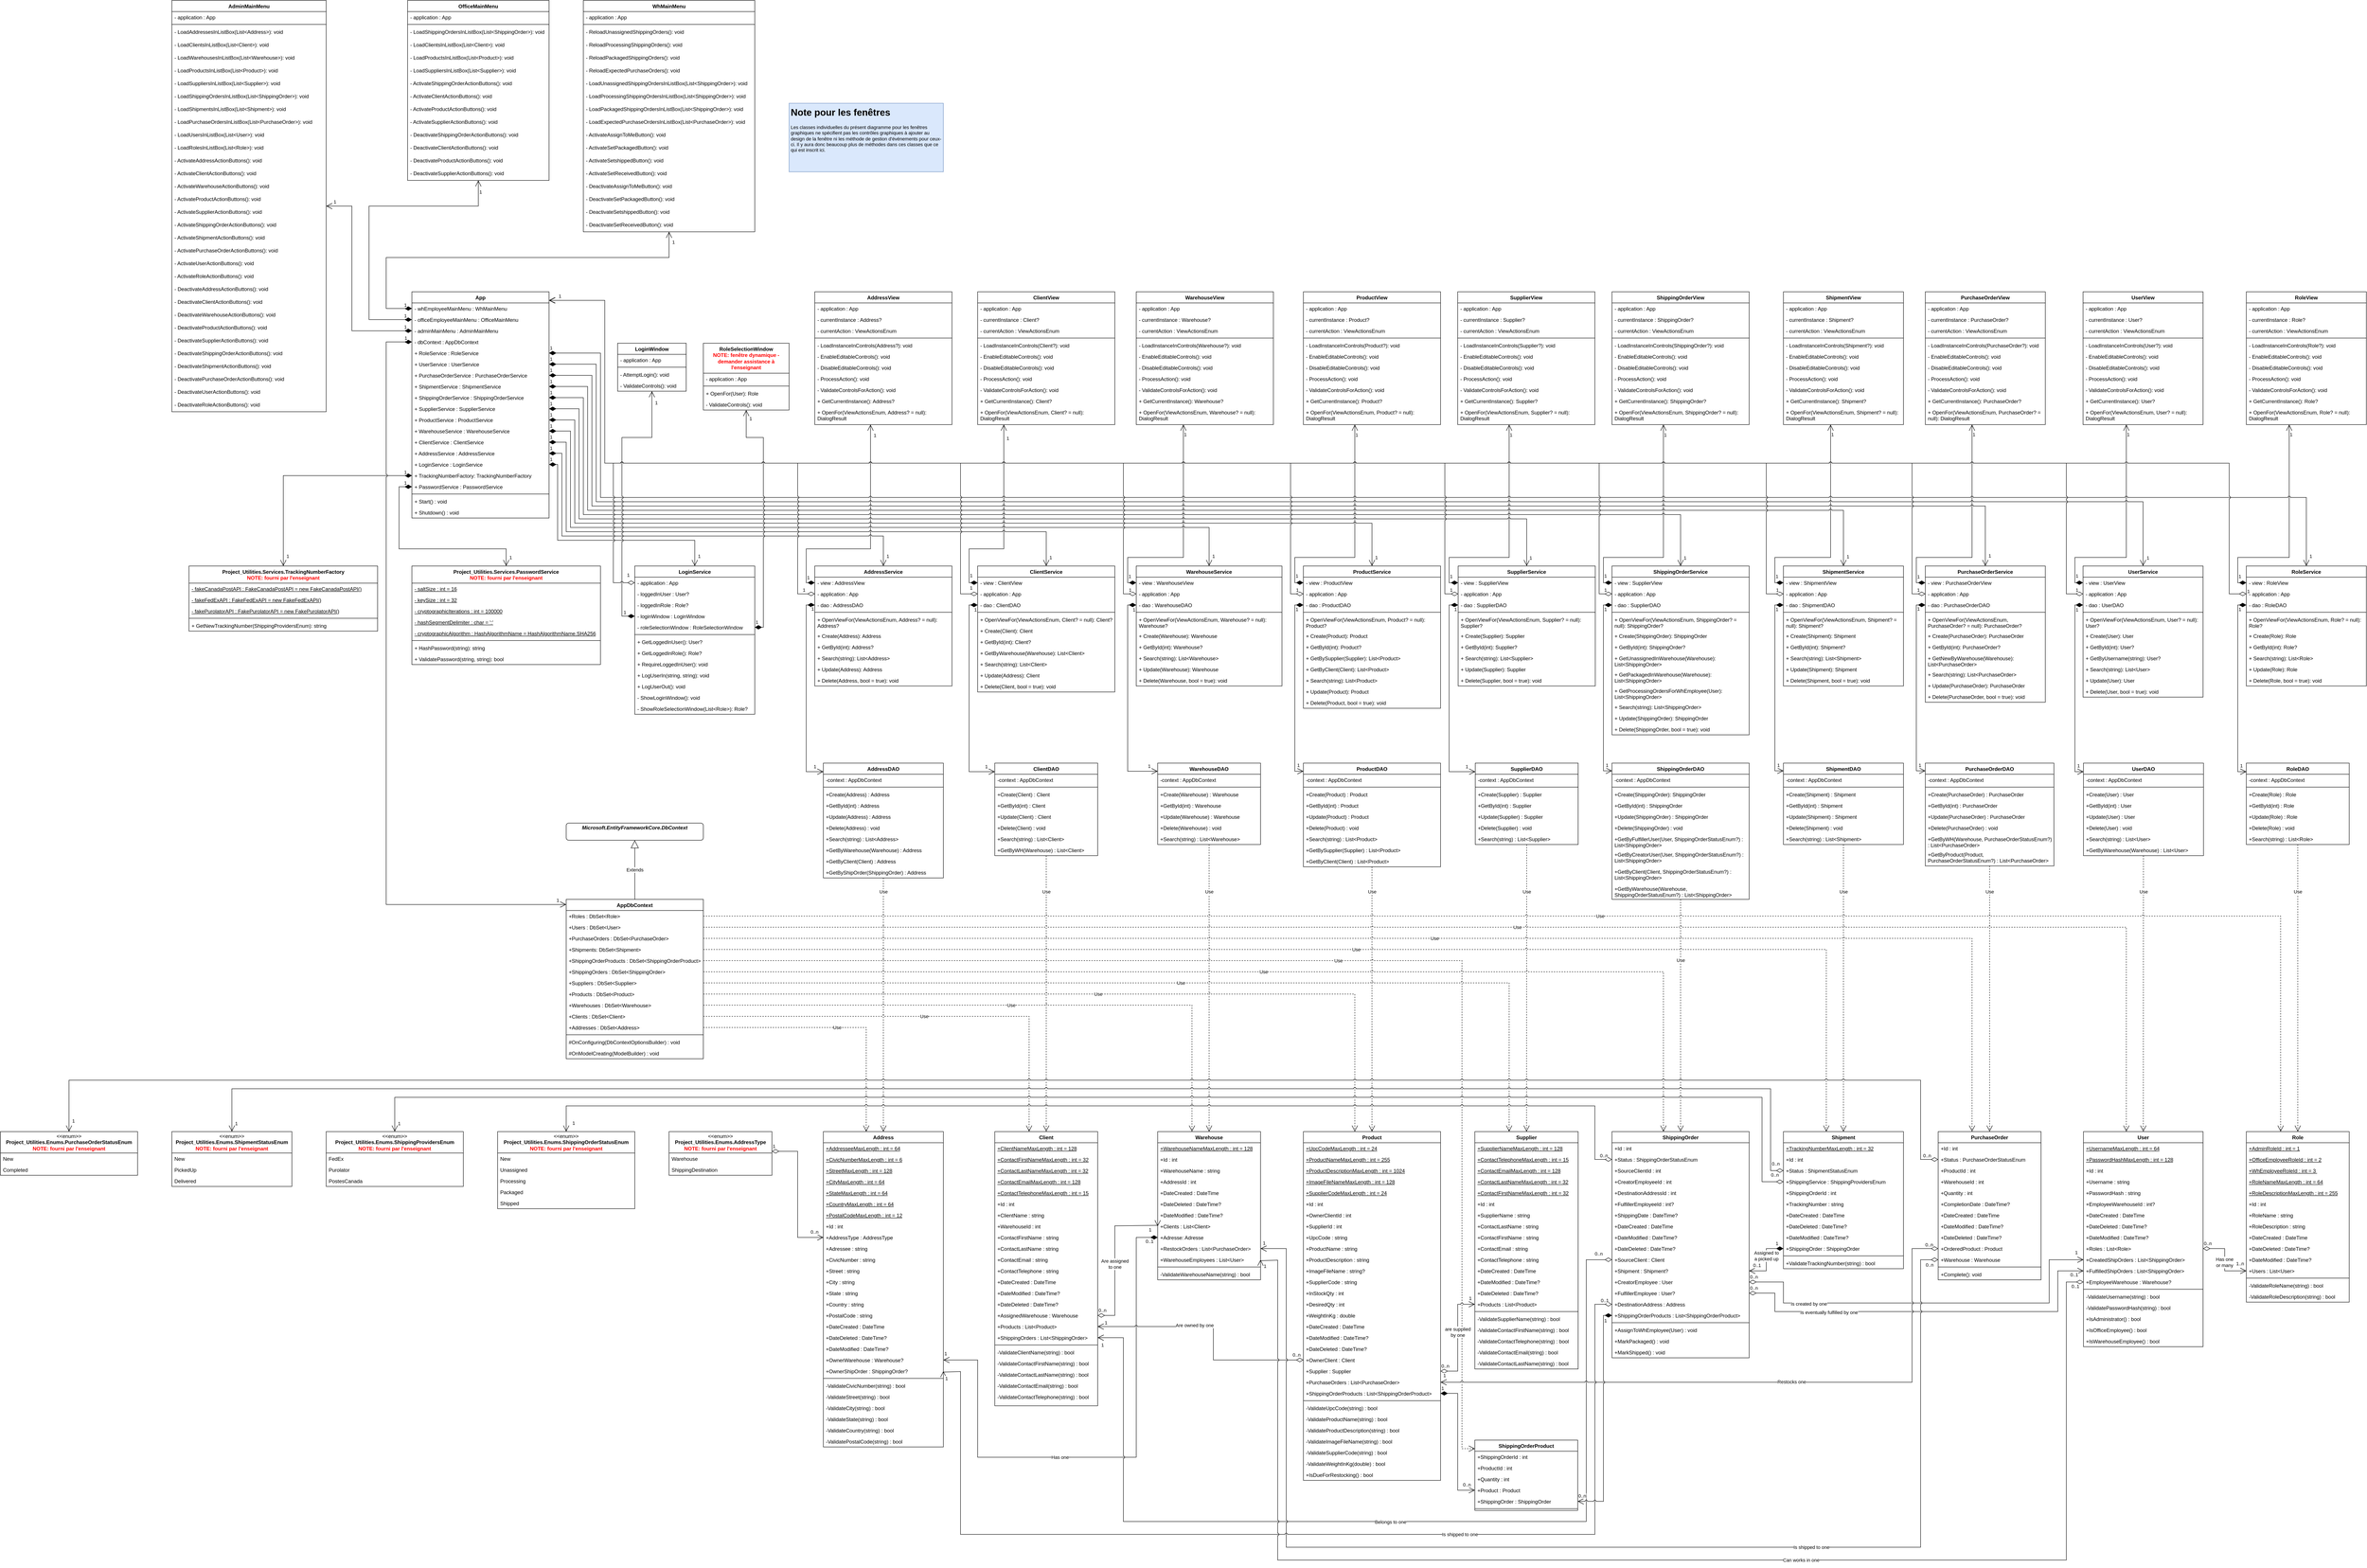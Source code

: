 <mxfile version="24.7.17">
  <diagram id="C5RBs43oDa-KdzZeNtuy" name="Page-1">
    <mxGraphModel dx="7651" dy="6062" grid="1" gridSize="10" guides="1" tooltips="1" connect="1" arrows="1" fold="1" page="1" pageScale="1" pageWidth="827" pageHeight="1169" math="0" shadow="0">
      <root>
        <mxCell id="WIyWlLk6GJQsqaUBKTNV-0" />
        <mxCell id="WIyWlLk6GJQsqaUBKTNV-1" parent="WIyWlLk6GJQsqaUBKTNV-0" />
        <mxCell id="FkbmJSYtyHoX6dskJ_5e-362" value="Use" style="endArrow=open;endSize=12;dashed=1;html=1;rounded=0;jumpStyle=arc;" parent="WIyWlLk6GJQsqaUBKTNV-1" source="FkbmJSYtyHoX6dskJ_5e-209" target="FkbmJSYtyHoX6dskJ_5e-0" edge="1">
          <mxGeometry x="-0.892" width="160" relative="1" as="geometry">
            <mxPoint x="160" y="-160" as="sourcePoint" />
            <mxPoint x="320" y="-160" as="targetPoint" />
            <mxPoint as="offset" />
          </mxGeometry>
        </mxCell>
        <mxCell id="xtTCLLgpsPMs7Xa_3lr1-8" value="Use" style="endArrow=open;endSize=12;dashed=1;html=1;rounded=0;jumpStyle=arc;" parent="WIyWlLk6GJQsqaUBKTNV-1" source="FkbmJSYtyHoX6dskJ_5e-213" target="zkfFHV4jXpPFQw0GAbJ--0" edge="1">
          <mxGeometry x="-0.739" width="160" relative="1" as="geometry">
            <mxPoint x="150" y="-150" as="sourcePoint" />
            <mxPoint x="350" y="10" as="targetPoint" />
            <mxPoint as="offset" />
          </mxGeometry>
        </mxCell>
        <mxCell id="xtTCLLgpsPMs7Xa_3lr1-10" value="Use" style="endArrow=open;endSize=12;dashed=1;html=1;rounded=0;jumpStyle=arc;" parent="WIyWlLk6GJQsqaUBKTNV-1" source="FkbmJSYtyHoX6dskJ_5e-217" target="FkbmJSYtyHoX6dskJ_5e-5" edge="1">
          <mxGeometry x="-0.672" width="160" relative="1" as="geometry">
            <mxPoint x="420" y="-90" as="sourcePoint" />
            <mxPoint x="580" y="-90" as="targetPoint" />
            <mxPoint as="offset" />
          </mxGeometry>
        </mxCell>
        <mxCell id="xtTCLLgpsPMs7Xa_3lr1-11" value="Use" style="endArrow=open;endSize=12;dashed=1;html=1;rounded=0;jumpStyle=arc;" parent="WIyWlLk6GJQsqaUBKTNV-1" source="FkbmJSYtyHoX6dskJ_5e-224" target="FkbmJSYtyHoX6dskJ_5e-22" edge="1">
          <mxGeometry x="-0.812" width="160" relative="1" as="geometry">
            <mxPoint x="420" y="-90" as="sourcePoint" />
            <mxPoint x="580" y="-90" as="targetPoint" />
            <mxPoint as="offset" />
          </mxGeometry>
        </mxCell>
        <mxCell id="xtTCLLgpsPMs7Xa_3lr1-23" value="Use" style="endArrow=open;endSize=12;dashed=1;html=1;rounded=0;jumpStyle=arc;" parent="WIyWlLk6GJQsqaUBKTNV-1" source="FkbmJSYtyHoX6dskJ_5e-228" target="FkbmJSYtyHoX6dskJ_5e-37" edge="1">
          <mxGeometry x="-0.672" width="160" relative="1" as="geometry">
            <mxPoint x="1280" y="-150" as="sourcePoint" />
            <mxPoint x="1440" y="-150" as="targetPoint" />
            <mxPoint as="offset" />
          </mxGeometry>
        </mxCell>
        <mxCell id="xtTCLLgpsPMs7Xa_3lr1-24" value="Use" style="endArrow=open;endSize=12;dashed=1;html=1;rounded=0;jumpStyle=arc;" parent="WIyWlLk6GJQsqaUBKTNV-1" source="FkbmJSYtyHoX6dskJ_5e-232" target="FkbmJSYtyHoX6dskJ_5e-101" edge="1">
          <mxGeometry x="-0.476" width="160" relative="1" as="geometry">
            <mxPoint x="1280" y="-150" as="sourcePoint" />
            <mxPoint x="1440" y="-150" as="targetPoint" />
            <mxPoint as="offset" />
          </mxGeometry>
        </mxCell>
        <mxCell id="xtTCLLgpsPMs7Xa_3lr1-25" value="Use" style="endArrow=open;endSize=12;dashed=1;html=1;rounded=0;jumpStyle=arc;" parent="WIyWlLk6GJQsqaUBKTNV-1" source="FkbmJSYtyHoX6dskJ_5e-236" target="FkbmJSYtyHoX6dskJ_5e-120" edge="1">
          <mxGeometry x="-0.672" width="160" relative="1" as="geometry">
            <mxPoint x="1280" y="-150" as="sourcePoint" />
            <mxPoint x="1440" y="-150" as="targetPoint" />
            <mxPoint as="offset" />
          </mxGeometry>
        </mxCell>
        <mxCell id="xtTCLLgpsPMs7Xa_3lr1-26" value="Use" style="endArrow=open;endSize=12;dashed=1;html=1;rounded=0;jumpStyle=arc;" parent="WIyWlLk6GJQsqaUBKTNV-1" source="FkbmJSYtyHoX6dskJ_5e-240" target="FkbmJSYtyHoX6dskJ_5e-129" edge="1">
          <mxGeometry x="-0.806" width="160" relative="1" as="geometry">
            <mxPoint x="2460" y="-150" as="sourcePoint" />
            <mxPoint x="2620" y="-150" as="targetPoint" />
            <mxPoint as="offset" />
          </mxGeometry>
        </mxCell>
        <mxCell id="xtTCLLgpsPMs7Xa_3lr1-27" value="Use" style="endArrow=open;endSize=12;dashed=1;html=1;rounded=0;jumpStyle=arc;" parent="WIyWlLk6GJQsqaUBKTNV-1" source="FkbmJSYtyHoX6dskJ_5e-244" target="FkbmJSYtyHoX6dskJ_5e-143" edge="1">
          <mxGeometry x="-0.739" width="160" relative="1" as="geometry">
            <mxPoint x="2460" y="-150" as="sourcePoint" />
            <mxPoint x="2620" y="-150" as="targetPoint" />
            <mxPoint as="offset" />
          </mxGeometry>
        </mxCell>
        <mxCell id="xtTCLLgpsPMs7Xa_3lr1-28" value="Use" style="endArrow=open;endSize=12;dashed=1;html=1;rounded=0;jumpStyle=arc;" parent="WIyWlLk6GJQsqaUBKTNV-1" source="FkbmJSYtyHoX6dskJ_5e-254" target="FkbmJSYtyHoX6dskJ_5e-153" edge="1">
          <mxGeometry x="-0.672" width="160" relative="1" as="geometry">
            <mxPoint x="2460" y="-150" as="sourcePoint" />
            <mxPoint x="2620" y="-150" as="targetPoint" />
            <mxPoint as="offset" />
          </mxGeometry>
        </mxCell>
        <mxCell id="IX0M0BOvFIVmJp4ZuIyW-281" value="Use" style="endArrow=open;endSize=12;dashed=1;html=1;rounded=0;strokeColor=default;align=left;verticalAlign=bottom;fontFamily=Helvetica;fontSize=11;fontColor=default;labelBackgroundColor=default;edgeStyle=orthogonalEdgeStyle;jumpStyle=arc;exitX=1;exitY=0.5;exitDx=0;exitDy=0;" parent="WIyWlLk6GJQsqaUBKTNV-1" source="FkbmJSYtyHoX6dskJ_5e-292" target="FkbmJSYtyHoX6dskJ_5e-274" edge="1">
          <mxGeometry x="0.0" y="-9" width="160" relative="1" as="geometry">
            <mxPoint x="-690" y="-50" as="sourcePoint" />
            <mxPoint x="-530" y="-50" as="targetPoint" />
            <Array as="points">
              <mxPoint x="1130" y="-319" />
              <mxPoint x="1130" y="820" />
            </Array>
            <mxPoint as="offset" />
          </mxGeometry>
        </mxCell>
        <mxCell id="xtTCLLgpsPMs7Xa_3lr1-13" value="Use" style="endArrow=open;endSize=12;dashed=1;html=1;rounded=0;exitX=1;exitY=0.5;exitDx=0;exitDy=0;edgeStyle=orthogonalEdgeStyle;jumpStyle=arc;" parent="WIyWlLk6GJQsqaUBKTNV-1" source="FkbmJSYtyHoX6dskJ_5e-259" target="FkbmJSYtyHoX6dskJ_5e-0" edge="1">
          <mxGeometry width="160" relative="1" as="geometry">
            <mxPoint x="-620" y="-550" as="sourcePoint" />
            <mxPoint x="-460" y="-550" as="targetPoint" />
            <Array as="points">
              <mxPoint x="-260" y="-163" />
            </Array>
          </mxGeometry>
        </mxCell>
        <mxCell id="xtTCLLgpsPMs7Xa_3lr1-14" value="Use" style="endArrow=open;endSize=12;dashed=1;html=1;rounded=0;exitX=1;exitY=0.5;exitDx=0;exitDy=0;edgeStyle=orthogonalEdgeStyle;jumpStyle=arc;" parent="WIyWlLk6GJQsqaUBKTNV-1" source="FkbmJSYtyHoX6dskJ_5e-297" target="zkfFHV4jXpPFQw0GAbJ--0" edge="1">
          <mxGeometry width="160" relative="1" as="geometry">
            <mxPoint x="-370" y="-150" as="sourcePoint" />
            <mxPoint x="-210" y="-150" as="targetPoint" />
            <Array as="points">
              <mxPoint x="120" y="-189" />
            </Array>
          </mxGeometry>
        </mxCell>
        <mxCell id="xtTCLLgpsPMs7Xa_3lr1-15" value="Use" style="endArrow=open;endSize=12;dashed=1;html=1;rounded=0;exitX=1;exitY=0.5;exitDx=0;exitDy=0;edgeStyle=orthogonalEdgeStyle;jumpStyle=arc;" parent="WIyWlLk6GJQsqaUBKTNV-1" source="FkbmJSYtyHoX6dskJ_5e-296" target="FkbmJSYtyHoX6dskJ_5e-5" edge="1">
          <mxGeometry width="160" relative="1" as="geometry">
            <mxPoint x="-380" y="-150" as="sourcePoint" />
            <mxPoint x="-220" y="-150" as="targetPoint" />
            <Array as="points">
              <mxPoint x="500" y="-215" />
            </Array>
          </mxGeometry>
        </mxCell>
        <mxCell id="xtTCLLgpsPMs7Xa_3lr1-16" value="Use" style="endArrow=open;endSize=12;dashed=1;html=1;rounded=0;edgeStyle=orthogonalEdgeStyle;exitX=1;exitY=0.5;exitDx=0;exitDy=0;jumpStyle=arc;" parent="WIyWlLk6GJQsqaUBKTNV-1" source="FkbmJSYtyHoX6dskJ_5e-295" target="FkbmJSYtyHoX6dskJ_5e-22" edge="1">
          <mxGeometry width="160" relative="1" as="geometry">
            <mxPoint x="100" y="-150" as="sourcePoint" />
            <mxPoint x="260" y="-150" as="targetPoint" />
            <Array as="points">
              <mxPoint x="880" y="-241" />
            </Array>
          </mxGeometry>
        </mxCell>
        <mxCell id="xtTCLLgpsPMs7Xa_3lr1-17" value="Use" style="endArrow=open;endSize=12;dashed=1;html=1;rounded=0;exitX=1;exitY=0.5;exitDx=0;exitDy=0;edgeStyle=orthogonalEdgeStyle;jumpStyle=arc;" parent="WIyWlLk6GJQsqaUBKTNV-1" source="FkbmJSYtyHoX6dskJ_5e-294" target="FkbmJSYtyHoX6dskJ_5e-37" edge="1">
          <mxGeometry width="160" relative="1" as="geometry">
            <mxPoint x="1150" y="-150" as="sourcePoint" />
            <mxPoint x="1310" y="-150" as="targetPoint" />
            <Array as="points">
              <mxPoint x="1240" y="-267" />
            </Array>
          </mxGeometry>
        </mxCell>
        <mxCell id="xtTCLLgpsPMs7Xa_3lr1-18" value="Use" style="endArrow=open;endSize=12;dashed=1;html=1;rounded=0;edgeStyle=orthogonalEdgeStyle;exitX=1;exitY=0.5;exitDx=0;exitDy=0;jumpStyle=arc;" parent="WIyWlLk6GJQsqaUBKTNV-1" source="FkbmJSYtyHoX6dskJ_5e-293" target="FkbmJSYtyHoX6dskJ_5e-101" edge="1">
          <mxGeometry width="160" relative="1" as="geometry">
            <mxPoint x="1350" y="-320" as="sourcePoint" />
            <mxPoint x="1510" y="-320" as="targetPoint" />
            <Array as="points">
              <mxPoint x="1600" y="-293" />
            </Array>
          </mxGeometry>
        </mxCell>
        <mxCell id="xtTCLLgpsPMs7Xa_3lr1-19" value="Use" style="endArrow=open;endSize=12;dashed=1;html=1;rounded=0;edgeStyle=orthogonalEdgeStyle;exitX=1;exitY=0.5;exitDx=0;exitDy=0;jumpStyle=arc;" parent="WIyWlLk6GJQsqaUBKTNV-1" source="FkbmJSYtyHoX6dskJ_5e-291" target="FkbmJSYtyHoX6dskJ_5e-120" edge="1">
          <mxGeometry width="160" relative="1" as="geometry">
            <mxPoint x="1360" y="-350" as="sourcePoint" />
            <mxPoint x="1650" y="90" as="targetPoint" />
            <Array as="points">
              <mxPoint x="1980" y="-345" />
            </Array>
          </mxGeometry>
        </mxCell>
        <mxCell id="xtTCLLgpsPMs7Xa_3lr1-20" value="Use" style="endArrow=open;endSize=12;dashed=1;html=1;rounded=0;exitX=1;exitY=0.5;exitDx=0;exitDy=0;edgeStyle=orthogonalEdgeStyle;jumpStyle=arc;" parent="WIyWlLk6GJQsqaUBKTNV-1" source="FkbmJSYtyHoX6dskJ_5e-290" target="FkbmJSYtyHoX6dskJ_5e-129" edge="1">
          <mxGeometry width="160" relative="1" as="geometry">
            <mxPoint x="2210" y="-150" as="sourcePoint" />
            <mxPoint x="2370" y="-150" as="targetPoint" />
            <Array as="points">
              <mxPoint x="2320" y="-371" />
            </Array>
          </mxGeometry>
        </mxCell>
        <mxCell id="xtTCLLgpsPMs7Xa_3lr1-21" value="Use" style="endArrow=open;endSize=12;dashed=1;html=1;rounded=0;exitX=1;exitY=0.5;exitDx=0;exitDy=0;edgeStyle=orthogonalEdgeStyle;jumpStyle=arc;" parent="WIyWlLk6GJQsqaUBKTNV-1" source="FkbmJSYtyHoX6dskJ_5e-289" target="FkbmJSYtyHoX6dskJ_5e-143" edge="1">
          <mxGeometry width="160" relative="1" as="geometry">
            <mxPoint x="2420" y="-200" as="sourcePoint" />
            <mxPoint x="2580" y="-200" as="targetPoint" />
            <Array as="points">
              <mxPoint x="2680" y="-397" />
            </Array>
          </mxGeometry>
        </mxCell>
        <mxCell id="xtTCLLgpsPMs7Xa_3lr1-22" value="Use" style="endArrow=open;endSize=12;dashed=1;html=1;rounded=0;exitX=1;exitY=0.5;exitDx=0;exitDy=0;edgeStyle=orthogonalEdgeStyle;jumpStyle=arc;" parent="WIyWlLk6GJQsqaUBKTNV-1" source="FkbmJSYtyHoX6dskJ_5e-288" target="FkbmJSYtyHoX6dskJ_5e-153" edge="1">
          <mxGeometry width="160" relative="1" as="geometry">
            <mxPoint x="2810" y="-310" as="sourcePoint" />
            <mxPoint x="2970" y="-310" as="targetPoint" />
            <Array as="points">
              <mxPoint x="3040" y="-423" />
            </Array>
          </mxGeometry>
        </mxCell>
        <mxCell id="zkfFHV4jXpPFQw0GAbJ--0" value="Client" style="swimlane;fontStyle=1;align=center;verticalAlign=top;childLayout=stackLayout;horizontal=1;startSize=26;horizontalStack=0;resizeParent=1;resizeLast=0;collapsible=1;marginBottom=0;rounded=0;shadow=0;strokeWidth=1;" parent="WIyWlLk6GJQsqaUBKTNV-1" vertex="1">
          <mxGeometry x="40" y="80" width="240" height="640" as="geometry">
            <mxRectangle x="230" y="140" width="160" height="26" as="alternateBounds" />
          </mxGeometry>
        </mxCell>
        <mxCell id="FkbmJSYtyHoX6dskJ_5e-315" value="&lt;u&gt;+ClientNameMaxLength : int = 128&lt;/u&gt;" style="text;strokeColor=none;fillColor=none;align=left;verticalAlign=top;spacingLeft=4;spacingRight=4;overflow=hidden;rotatable=0;points=[[0,0.5],[1,0.5]];portConstraint=eastwest;whiteSpace=wrap;html=1;" parent="zkfFHV4jXpPFQw0GAbJ--0" vertex="1">
          <mxGeometry y="26" width="240" height="26" as="geometry" />
        </mxCell>
        <mxCell id="FkbmJSYtyHoX6dskJ_5e-316" value="&lt;u&gt;+ContactFirstNameMaxLength : int = 32&lt;/u&gt;" style="text;strokeColor=none;fillColor=none;align=left;verticalAlign=top;spacingLeft=4;spacingRight=4;overflow=hidden;rotatable=0;points=[[0,0.5],[1,0.5]];portConstraint=eastwest;whiteSpace=wrap;html=1;" parent="zkfFHV4jXpPFQw0GAbJ--0" vertex="1">
          <mxGeometry y="52" width="240" height="26" as="geometry" />
        </mxCell>
        <mxCell id="FkbmJSYtyHoX6dskJ_5e-319" value="&lt;u&gt;+ContactLastNameMaxLength : int = 32&lt;/u&gt;" style="text;strokeColor=none;fillColor=none;align=left;verticalAlign=top;spacingLeft=4;spacingRight=4;overflow=hidden;rotatable=0;points=[[0,0.5],[1,0.5]];portConstraint=eastwest;whiteSpace=wrap;html=1;" parent="zkfFHV4jXpPFQw0GAbJ--0" vertex="1">
          <mxGeometry y="78" width="240" height="26" as="geometry" />
        </mxCell>
        <mxCell id="FkbmJSYtyHoX6dskJ_5e-318" value="&lt;u&gt;+ContactEmailMaxLength : int = 128&lt;/u&gt;" style="text;strokeColor=none;fillColor=none;align=left;verticalAlign=top;spacingLeft=4;spacingRight=4;overflow=hidden;rotatable=0;points=[[0,0.5],[1,0.5]];portConstraint=eastwest;whiteSpace=wrap;html=1;" parent="zkfFHV4jXpPFQw0GAbJ--0" vertex="1">
          <mxGeometry y="104" width="240" height="26" as="geometry" />
        </mxCell>
        <mxCell id="FkbmJSYtyHoX6dskJ_5e-317" value="&lt;u&gt;+ContactTelephoneMaxLength : int = 15&lt;/u&gt;" style="text;strokeColor=none;fillColor=none;align=left;verticalAlign=top;spacingLeft=4;spacingRight=4;overflow=hidden;rotatable=0;points=[[0,0.5],[1,0.5]];portConstraint=eastwest;whiteSpace=wrap;html=1;" parent="zkfFHV4jXpPFQw0GAbJ--0" vertex="1">
          <mxGeometry y="130" width="240" height="26" as="geometry" />
        </mxCell>
        <mxCell id="zkfFHV4jXpPFQw0GAbJ--1" value="+Id : int" style="text;align=left;verticalAlign=top;spacingLeft=4;spacingRight=4;overflow=hidden;rotatable=0;points=[[0,0.5],[1,0.5]];portConstraint=eastwest;" parent="zkfFHV4jXpPFQw0GAbJ--0" vertex="1">
          <mxGeometry y="156" width="240" height="26" as="geometry" />
        </mxCell>
        <mxCell id="zkfFHV4jXpPFQw0GAbJ--2" value="+ClientName : string" style="text;align=left;verticalAlign=top;spacingLeft=4;spacingRight=4;overflow=hidden;rotatable=0;points=[[0,0.5],[1,0.5]];portConstraint=eastwest;rounded=0;shadow=0;html=0;" parent="zkfFHV4jXpPFQw0GAbJ--0" vertex="1">
          <mxGeometry y="182" width="240" height="26" as="geometry" />
        </mxCell>
        <mxCell id="FkbmJSYtyHoX6dskJ_5e-58" value="+WarehouseId : int" style="text;align=left;verticalAlign=top;spacingLeft=4;spacingRight=4;overflow=hidden;rotatable=0;points=[[0,0.5],[1,0.5]];portConstraint=eastwest;rounded=0;shadow=0;html=0;" parent="zkfFHV4jXpPFQw0GAbJ--0" vertex="1">
          <mxGeometry y="208" width="240" height="26" as="geometry" />
        </mxCell>
        <mxCell id="FkbmJSYtyHoX6dskJ_5e-14" value="+ContactFirstName : string" style="text;align=left;verticalAlign=top;spacingLeft=4;spacingRight=4;overflow=hidden;rotatable=0;points=[[0,0.5],[1,0.5]];portConstraint=eastwest;rounded=0;shadow=0;html=0;" parent="zkfFHV4jXpPFQw0GAbJ--0" vertex="1">
          <mxGeometry y="234" width="240" height="26" as="geometry" />
        </mxCell>
        <mxCell id="FkbmJSYtyHoX6dskJ_5e-12" value="+ContactLastName : string" style="text;align=left;verticalAlign=top;spacingLeft=4;spacingRight=4;overflow=hidden;rotatable=0;points=[[0,0.5],[1,0.5]];portConstraint=eastwest;rounded=0;shadow=0;html=0;" parent="zkfFHV4jXpPFQw0GAbJ--0" vertex="1">
          <mxGeometry y="260" width="240" height="26" as="geometry" />
        </mxCell>
        <mxCell id="FkbmJSYtyHoX6dskJ_5e-13" value="+ContactEmail : string" style="text;align=left;verticalAlign=top;spacingLeft=4;spacingRight=4;overflow=hidden;rotatable=0;points=[[0,0.5],[1,0.5]];portConstraint=eastwest;rounded=0;shadow=0;html=0;" parent="zkfFHV4jXpPFQw0GAbJ--0" vertex="1">
          <mxGeometry y="286" width="240" height="26" as="geometry" />
        </mxCell>
        <mxCell id="FkbmJSYtyHoX6dskJ_5e-47" value="+ContactTelephone : string" style="text;align=left;verticalAlign=top;spacingLeft=4;spacingRight=4;overflow=hidden;rotatable=0;points=[[0,0.5],[1,0.5]];portConstraint=eastwest;rounded=0;shadow=0;html=0;" parent="zkfFHV4jXpPFQw0GAbJ--0" vertex="1">
          <mxGeometry y="312" width="240" height="26" as="geometry" />
        </mxCell>
        <mxCell id="FkbmJSYtyHoX6dskJ_5e-69" value="+DateCreated : DateTime" style="text;strokeColor=none;fillColor=none;align=left;verticalAlign=top;spacingLeft=4;spacingRight=4;overflow=hidden;rotatable=0;points=[[0,0.5],[1,0.5]];portConstraint=eastwest;whiteSpace=wrap;html=1;" parent="zkfFHV4jXpPFQw0GAbJ--0" vertex="1">
          <mxGeometry y="338" width="240" height="26" as="geometry" />
        </mxCell>
        <mxCell id="FkbmJSYtyHoX6dskJ_5e-71" value="+DateModified : DateTime?" style="text;strokeColor=none;fillColor=none;align=left;verticalAlign=top;spacingLeft=4;spacingRight=4;overflow=hidden;rotatable=0;points=[[0,0.5],[1,0.5]];portConstraint=eastwest;whiteSpace=wrap;html=1;" parent="zkfFHV4jXpPFQw0GAbJ--0" vertex="1">
          <mxGeometry y="364" width="240" height="26" as="geometry" />
        </mxCell>
        <mxCell id="FkbmJSYtyHoX6dskJ_5e-70" value="+DateDeleted : DateTime?" style="text;strokeColor=none;fillColor=none;align=left;verticalAlign=top;spacingLeft=4;spacingRight=4;overflow=hidden;rotatable=0;points=[[0,0.5],[1,0.5]];portConstraint=eastwest;whiteSpace=wrap;html=1;" parent="zkfFHV4jXpPFQw0GAbJ--0" vertex="1">
          <mxGeometry y="390" width="240" height="26" as="geometry" />
        </mxCell>
        <mxCell id="FkbmJSYtyHoX6dskJ_5e-4" value="+AssignedWarehouse : Warehouse" style="text;align=left;verticalAlign=top;spacingLeft=4;spacingRight=4;overflow=hidden;rotatable=0;points=[[0,0.5],[1,0.5]];portConstraint=eastwest;rounded=0;shadow=0;html=0;" parent="zkfFHV4jXpPFQw0GAbJ--0" vertex="1">
          <mxGeometry y="416" width="240" height="26" as="geometry" />
        </mxCell>
        <mxCell id="FkbmJSYtyHoX6dskJ_5e-84" value="+Products : List&lt;Product&gt;" style="text;align=left;verticalAlign=top;spacingLeft=4;spacingRight=4;overflow=hidden;rotatable=0;points=[[0,0.5],[1,0.5]];portConstraint=eastwest;rounded=0;shadow=0;html=0;" parent="zkfFHV4jXpPFQw0GAbJ--0" vertex="1">
          <mxGeometry y="442" width="240" height="26" as="geometry" />
        </mxCell>
        <mxCell id="FkbmJSYtyHoX6dskJ_5e-178" value="+ShippingOrders : List&lt;ShippingOrder&gt;" style="text;align=left;verticalAlign=top;spacingLeft=4;spacingRight=4;overflow=hidden;rotatable=0;points=[[0,0.5],[1,0.5]];portConstraint=eastwest;rounded=0;shadow=0;html=0;" parent="zkfFHV4jXpPFQw0GAbJ--0" vertex="1">
          <mxGeometry y="468" width="240" height="26" as="geometry" />
        </mxCell>
        <mxCell id="zkfFHV4jXpPFQw0GAbJ--4" value="" style="line;html=1;strokeWidth=1;align=left;verticalAlign=middle;spacingTop=-1;spacingLeft=3;spacingRight=3;rotatable=0;labelPosition=right;points=[];portConstraint=eastwest;" parent="zkfFHV4jXpPFQw0GAbJ--0" vertex="1">
          <mxGeometry y="494" width="240" height="8" as="geometry" />
        </mxCell>
        <mxCell id="zkfFHV4jXpPFQw0GAbJ--5" value="-ValidateClientName(string) : bool" style="text;align=left;verticalAlign=top;spacingLeft=4;spacingRight=4;overflow=hidden;rotatable=0;points=[[0,0.5],[1,0.5]];portConstraint=eastwest;" parent="zkfFHV4jXpPFQw0GAbJ--0" vertex="1">
          <mxGeometry y="502" width="240" height="26" as="geometry" />
        </mxCell>
        <mxCell id="FkbmJSYtyHoX6dskJ_5e-53" value="-ValidateContactFirstName(string) : bool" style="text;align=left;verticalAlign=top;spacingLeft=4;spacingRight=4;overflow=hidden;rotatable=0;points=[[0,0.5],[1,0.5]];portConstraint=eastwest;" parent="zkfFHV4jXpPFQw0GAbJ--0" vertex="1">
          <mxGeometry y="528" width="240" height="26" as="geometry" />
        </mxCell>
        <mxCell id="FkbmJSYtyHoX6dskJ_5e-54" value="-ValidateContactLastName(string) : bool" style="text;align=left;verticalAlign=top;spacingLeft=4;spacingRight=4;overflow=hidden;rotatable=0;points=[[0,0.5],[1,0.5]];portConstraint=eastwest;" parent="zkfFHV4jXpPFQw0GAbJ--0" vertex="1">
          <mxGeometry y="554" width="240" height="26" as="geometry" />
        </mxCell>
        <mxCell id="FkbmJSYtyHoX6dskJ_5e-55" value="-ValidateContactEmail(string) : bool" style="text;align=left;verticalAlign=top;spacingLeft=4;spacingRight=4;overflow=hidden;rotatable=0;points=[[0,0.5],[1,0.5]];portConstraint=eastwest;" parent="zkfFHV4jXpPFQw0GAbJ--0" vertex="1">
          <mxGeometry y="580" width="240" height="26" as="geometry" />
        </mxCell>
        <mxCell id="FkbmJSYtyHoX6dskJ_5e-56" value="-ValidateContactTelephone(string) : bool" style="text;align=left;verticalAlign=top;spacingLeft=4;spacingRight=4;overflow=hidden;rotatable=0;points=[[0,0.5],[1,0.5]];portConstraint=eastwest;" parent="zkfFHV4jXpPFQw0GAbJ--0" vertex="1">
          <mxGeometry y="606" width="240" height="26" as="geometry" />
        </mxCell>
        <mxCell id="FkbmJSYtyHoX6dskJ_5e-0" value="Address" style="swimlane;fontStyle=1;align=center;verticalAlign=top;childLayout=stackLayout;horizontal=1;startSize=26;horizontalStack=0;resizeParent=1;resizeParentMax=0;resizeLast=0;collapsible=1;marginBottom=0;whiteSpace=wrap;html=1;" parent="WIyWlLk6GJQsqaUBKTNV-1" vertex="1">
          <mxGeometry x="-360" y="80" width="280" height="736" as="geometry" />
        </mxCell>
        <mxCell id="8RDKtf4UFCPyARGRvrd8-13" value="&lt;u&gt;+AddresseeMaxLength : int = 64&lt;/u&gt;" style="text;strokeColor=none;fillColor=none;align=left;verticalAlign=top;spacingLeft=4;spacingRight=4;overflow=hidden;rotatable=0;points=[[0,0.5],[1,0.5]];portConstraint=eastwest;whiteSpace=wrap;html=1;" parent="FkbmJSYtyHoX6dskJ_5e-0" vertex="1">
          <mxGeometry y="26" width="280" height="26" as="geometry" />
        </mxCell>
        <mxCell id="FkbmJSYtyHoX6dskJ_5e-309" value="&lt;u&gt;+CivicNumberMaxLength : int = 6&lt;/u&gt;" style="text;strokeColor=none;fillColor=none;align=left;verticalAlign=top;spacingLeft=4;spacingRight=4;overflow=hidden;rotatable=0;points=[[0,0.5],[1,0.5]];portConstraint=eastwest;whiteSpace=wrap;html=1;" parent="FkbmJSYtyHoX6dskJ_5e-0" vertex="1">
          <mxGeometry y="52" width="280" height="26" as="geometry" />
        </mxCell>
        <mxCell id="FkbmJSYtyHoX6dskJ_5e-314" value="&lt;u&gt;+StreetMaxLength : int = 128&lt;/u&gt;" style="text;strokeColor=none;fillColor=none;align=left;verticalAlign=top;spacingLeft=4;spacingRight=4;overflow=hidden;rotatable=0;points=[[0,0.5],[1,0.5]];portConstraint=eastwest;whiteSpace=wrap;html=1;" parent="FkbmJSYtyHoX6dskJ_5e-0" vertex="1">
          <mxGeometry y="78" width="280" height="26" as="geometry" />
        </mxCell>
        <mxCell id="FkbmJSYtyHoX6dskJ_5e-313" value="&lt;u&gt;+CityMaxLength : int = 64&lt;/u&gt;" style="text;strokeColor=none;fillColor=none;align=left;verticalAlign=top;spacingLeft=4;spacingRight=4;overflow=hidden;rotatable=0;points=[[0,0.5],[1,0.5]];portConstraint=eastwest;whiteSpace=wrap;html=1;" parent="FkbmJSYtyHoX6dskJ_5e-0" vertex="1">
          <mxGeometry y="104" width="280" height="26" as="geometry" />
        </mxCell>
        <mxCell id="FkbmJSYtyHoX6dskJ_5e-312" value="&lt;u&gt;+StateMaxLength : int = 64&lt;/u&gt;" style="text;strokeColor=none;fillColor=none;align=left;verticalAlign=top;spacingLeft=4;spacingRight=4;overflow=hidden;rotatable=0;points=[[0,0.5],[1,0.5]];portConstraint=eastwest;whiteSpace=wrap;html=1;" parent="FkbmJSYtyHoX6dskJ_5e-0" vertex="1">
          <mxGeometry y="130" width="280" height="26" as="geometry" />
        </mxCell>
        <mxCell id="FkbmJSYtyHoX6dskJ_5e-311" value="&lt;u&gt;+CountryMaxLength : int = 64&lt;/u&gt;" style="text;strokeColor=none;fillColor=none;align=left;verticalAlign=top;spacingLeft=4;spacingRight=4;overflow=hidden;rotatable=0;points=[[0,0.5],[1,0.5]];portConstraint=eastwest;whiteSpace=wrap;html=1;" parent="FkbmJSYtyHoX6dskJ_5e-0" vertex="1">
          <mxGeometry y="156" width="280" height="26" as="geometry" />
        </mxCell>
        <mxCell id="FkbmJSYtyHoX6dskJ_5e-310" value="&lt;u&gt;+PostalCodeMaxLength : int = 12&lt;/u&gt;" style="text;strokeColor=none;fillColor=none;align=left;verticalAlign=top;spacingLeft=4;spacingRight=4;overflow=hidden;rotatable=0;points=[[0,0.5],[1,0.5]];portConstraint=eastwest;whiteSpace=wrap;html=1;" parent="FkbmJSYtyHoX6dskJ_5e-0" vertex="1">
          <mxGeometry y="182" width="280" height="26" as="geometry" />
        </mxCell>
        <mxCell id="FkbmJSYtyHoX6dskJ_5e-1" value="+Id : int" style="text;strokeColor=none;fillColor=none;align=left;verticalAlign=top;spacingLeft=4;spacingRight=4;overflow=hidden;rotatable=0;points=[[0,0.5],[1,0.5]];portConstraint=eastwest;whiteSpace=wrap;html=1;" parent="FkbmJSYtyHoX6dskJ_5e-0" vertex="1">
          <mxGeometry y="208" width="280" height="26" as="geometry" />
        </mxCell>
        <mxCell id="8RDKtf4UFCPyARGRvrd8-4" value="+AddressType : AddressType" style="text;strokeColor=none;fillColor=none;align=left;verticalAlign=top;spacingLeft=4;spacingRight=4;overflow=hidden;rotatable=0;points=[[0,0.5],[1,0.5]];portConstraint=eastwest;whiteSpace=wrap;html=1;" parent="FkbmJSYtyHoX6dskJ_5e-0" vertex="1">
          <mxGeometry y="234" width="280" height="26" as="geometry" />
        </mxCell>
        <mxCell id="8RDKtf4UFCPyARGRvrd8-12" value="+Adressee : string" style="text;strokeColor=none;fillColor=none;align=left;verticalAlign=top;spacingLeft=4;spacingRight=4;overflow=hidden;rotatable=0;points=[[0,0.5],[1,0.5]];portConstraint=eastwest;whiteSpace=wrap;html=1;" parent="FkbmJSYtyHoX6dskJ_5e-0" vertex="1">
          <mxGeometry y="260" width="280" height="26" as="geometry" />
        </mxCell>
        <mxCell id="FkbmJSYtyHoX6dskJ_5e-9" value="+CivicNumber : string" style="text;strokeColor=none;fillColor=none;align=left;verticalAlign=top;spacingLeft=4;spacingRight=4;overflow=hidden;rotatable=0;points=[[0,0.5],[1,0.5]];portConstraint=eastwest;whiteSpace=wrap;html=1;" parent="FkbmJSYtyHoX6dskJ_5e-0" vertex="1">
          <mxGeometry y="286" width="280" height="26" as="geometry" />
        </mxCell>
        <mxCell id="FkbmJSYtyHoX6dskJ_5e-15" value="+Street : string" style="text;strokeColor=none;fillColor=none;align=left;verticalAlign=top;spacingLeft=4;spacingRight=4;overflow=hidden;rotatable=0;points=[[0,0.5],[1,0.5]];portConstraint=eastwest;whiteSpace=wrap;html=1;" parent="FkbmJSYtyHoX6dskJ_5e-0" vertex="1">
          <mxGeometry y="312" width="280" height="26" as="geometry" />
        </mxCell>
        <mxCell id="FkbmJSYtyHoX6dskJ_5e-16" value="+City : string" style="text;strokeColor=none;fillColor=none;align=left;verticalAlign=top;spacingLeft=4;spacingRight=4;overflow=hidden;rotatable=0;points=[[0,0.5],[1,0.5]];portConstraint=eastwest;whiteSpace=wrap;html=1;" parent="FkbmJSYtyHoX6dskJ_5e-0" vertex="1">
          <mxGeometry y="338" width="280" height="26" as="geometry" />
        </mxCell>
        <mxCell id="FkbmJSYtyHoX6dskJ_5e-17" value="+State : string" style="text;strokeColor=none;fillColor=none;align=left;verticalAlign=top;spacingLeft=4;spacingRight=4;overflow=hidden;rotatable=0;points=[[0,0.5],[1,0.5]];portConstraint=eastwest;whiteSpace=wrap;html=1;" parent="FkbmJSYtyHoX6dskJ_5e-0" vertex="1">
          <mxGeometry y="364" width="280" height="26" as="geometry" />
        </mxCell>
        <mxCell id="FkbmJSYtyHoX6dskJ_5e-18" value="+Country : string" style="text;strokeColor=none;fillColor=none;align=left;verticalAlign=top;spacingLeft=4;spacingRight=4;overflow=hidden;rotatable=0;points=[[0,0.5],[1,0.5]];portConstraint=eastwest;whiteSpace=wrap;html=1;" parent="FkbmJSYtyHoX6dskJ_5e-0" vertex="1">
          <mxGeometry y="390" width="280" height="26" as="geometry" />
        </mxCell>
        <mxCell id="FkbmJSYtyHoX6dskJ_5e-19" value="+PostalCode : string" style="text;strokeColor=none;fillColor=none;align=left;verticalAlign=top;spacingLeft=4;spacingRight=4;overflow=hidden;rotatable=0;points=[[0,0.5],[1,0.5]];portConstraint=eastwest;whiteSpace=wrap;html=1;" parent="FkbmJSYtyHoX6dskJ_5e-0" vertex="1">
          <mxGeometry y="416" width="280" height="26" as="geometry" />
        </mxCell>
        <mxCell id="FkbmJSYtyHoX6dskJ_5e-62" value="+DateCreated : DateTime" style="text;strokeColor=none;fillColor=none;align=left;verticalAlign=top;spacingLeft=4;spacingRight=4;overflow=hidden;rotatable=0;points=[[0,0.5],[1,0.5]];portConstraint=eastwest;whiteSpace=wrap;html=1;" parent="FkbmJSYtyHoX6dskJ_5e-0" vertex="1">
          <mxGeometry y="442" width="280" height="26" as="geometry" />
        </mxCell>
        <mxCell id="FkbmJSYtyHoX6dskJ_5e-64" value="+DateDeleted : DateTime?" style="text;strokeColor=none;fillColor=none;align=left;verticalAlign=top;spacingLeft=4;spacingRight=4;overflow=hidden;rotatable=0;points=[[0,0.5],[1,0.5]];portConstraint=eastwest;whiteSpace=wrap;html=1;" parent="FkbmJSYtyHoX6dskJ_5e-0" vertex="1">
          <mxGeometry y="468" width="280" height="26" as="geometry" />
        </mxCell>
        <mxCell id="FkbmJSYtyHoX6dskJ_5e-63" value="+DateModified : DateTime?" style="text;strokeColor=none;fillColor=none;align=left;verticalAlign=top;spacingLeft=4;spacingRight=4;overflow=hidden;rotatable=0;points=[[0,0.5],[1,0.5]];portConstraint=eastwest;whiteSpace=wrap;html=1;" parent="FkbmJSYtyHoX6dskJ_5e-0" vertex="1">
          <mxGeometry y="494" width="280" height="26" as="geometry" />
        </mxCell>
        <mxCell id="xtTCLLgpsPMs7Xa_3lr1-6" value="+OwnerWarehouse : Warehouse?" style="text;strokeColor=none;fillColor=none;align=left;verticalAlign=top;spacingLeft=4;spacingRight=4;overflow=hidden;rotatable=0;points=[[0,0.5],[1,0.5]];portConstraint=eastwest;whiteSpace=wrap;html=1;" parent="FkbmJSYtyHoX6dskJ_5e-0" vertex="1">
          <mxGeometry y="520" width="280" height="26" as="geometry" />
        </mxCell>
        <mxCell id="xtTCLLgpsPMs7Xa_3lr1-7" value="+OwnerShipOrder : ShippingOrder?" style="text;strokeColor=none;fillColor=none;align=left;verticalAlign=top;spacingLeft=4;spacingRight=4;overflow=hidden;rotatable=0;points=[[0,0.5],[1,0.5]];portConstraint=eastwest;whiteSpace=wrap;html=1;" parent="FkbmJSYtyHoX6dskJ_5e-0" vertex="1">
          <mxGeometry y="546" width="280" height="26" as="geometry" />
        </mxCell>
        <mxCell id="FkbmJSYtyHoX6dskJ_5e-2" value="" style="line;strokeWidth=1;fillColor=none;align=left;verticalAlign=middle;spacingTop=-1;spacingLeft=3;spacingRight=3;rotatable=0;labelPosition=right;points=[];portConstraint=eastwest;strokeColor=inherit;" parent="FkbmJSYtyHoX6dskJ_5e-0" vertex="1">
          <mxGeometry y="572" width="280" height="8" as="geometry" />
        </mxCell>
        <mxCell id="FkbmJSYtyHoX6dskJ_5e-3" value="-ValidateCivicNumber(string) : bool" style="text;strokeColor=none;fillColor=none;align=left;verticalAlign=top;spacingLeft=4;spacingRight=4;overflow=hidden;rotatable=0;points=[[0,0.5],[1,0.5]];portConstraint=eastwest;whiteSpace=wrap;html=1;" parent="FkbmJSYtyHoX6dskJ_5e-0" vertex="1">
          <mxGeometry y="580" width="280" height="26" as="geometry" />
        </mxCell>
        <mxCell id="FkbmJSYtyHoX6dskJ_5e-48" value="-ValidateStreet(string) : bool" style="text;strokeColor=none;fillColor=none;align=left;verticalAlign=top;spacingLeft=4;spacingRight=4;overflow=hidden;rotatable=0;points=[[0,0.5],[1,0.5]];portConstraint=eastwest;whiteSpace=wrap;html=1;" parent="FkbmJSYtyHoX6dskJ_5e-0" vertex="1">
          <mxGeometry y="606" width="280" height="26" as="geometry" />
        </mxCell>
        <mxCell id="FkbmJSYtyHoX6dskJ_5e-49" value="-ValidateCity(string) : bool" style="text;strokeColor=none;fillColor=none;align=left;verticalAlign=top;spacingLeft=4;spacingRight=4;overflow=hidden;rotatable=0;points=[[0,0.5],[1,0.5]];portConstraint=eastwest;whiteSpace=wrap;html=1;" parent="FkbmJSYtyHoX6dskJ_5e-0" vertex="1">
          <mxGeometry y="632" width="280" height="26" as="geometry" />
        </mxCell>
        <mxCell id="FkbmJSYtyHoX6dskJ_5e-50" value="-ValidateState(string) : bool" style="text;strokeColor=none;fillColor=none;align=left;verticalAlign=top;spacingLeft=4;spacingRight=4;overflow=hidden;rotatable=0;points=[[0,0.5],[1,0.5]];portConstraint=eastwest;whiteSpace=wrap;html=1;" parent="FkbmJSYtyHoX6dskJ_5e-0" vertex="1">
          <mxGeometry y="658" width="280" height="26" as="geometry" />
        </mxCell>
        <mxCell id="FkbmJSYtyHoX6dskJ_5e-51" value="-ValidateCountry(string) : bool" style="text;strokeColor=none;fillColor=none;align=left;verticalAlign=top;spacingLeft=4;spacingRight=4;overflow=hidden;rotatable=0;points=[[0,0.5],[1,0.5]];portConstraint=eastwest;whiteSpace=wrap;html=1;" parent="FkbmJSYtyHoX6dskJ_5e-0" vertex="1">
          <mxGeometry y="684" width="280" height="26" as="geometry" />
        </mxCell>
        <mxCell id="FkbmJSYtyHoX6dskJ_5e-52" value="-ValidatePostalCode(string) : bool" style="text;strokeColor=none;fillColor=none;align=left;verticalAlign=top;spacingLeft=4;spacingRight=4;overflow=hidden;rotatable=0;points=[[0,0.5],[1,0.5]];portConstraint=eastwest;whiteSpace=wrap;html=1;" parent="FkbmJSYtyHoX6dskJ_5e-0" vertex="1">
          <mxGeometry y="710" width="280" height="26" as="geometry" />
        </mxCell>
        <mxCell id="FkbmJSYtyHoX6dskJ_5e-5" value="Warehouse" style="swimlane;fontStyle=1;align=center;verticalAlign=top;childLayout=stackLayout;horizontal=1;startSize=26;horizontalStack=0;resizeParent=1;resizeParentMax=0;resizeLast=0;collapsible=1;marginBottom=0;whiteSpace=wrap;html=1;" parent="WIyWlLk6GJQsqaUBKTNV-1" vertex="1">
          <mxGeometry x="420" y="80" width="240" height="346" as="geometry" />
        </mxCell>
        <mxCell id="FkbmJSYtyHoX6dskJ_5e-320" value="&lt;u&gt;+WarehouseNameMaxLength : int = 128&lt;/u&gt;" style="text;strokeColor=none;fillColor=none;align=left;verticalAlign=top;spacingLeft=4;spacingRight=4;overflow=hidden;rotatable=0;points=[[0,0.5],[1,0.5]];portConstraint=eastwest;whiteSpace=wrap;html=1;" parent="FkbmJSYtyHoX6dskJ_5e-5" vertex="1">
          <mxGeometry y="26" width="240" height="26" as="geometry" />
        </mxCell>
        <mxCell id="FkbmJSYtyHoX6dskJ_5e-6" value="+Id : int" style="text;strokeColor=none;fillColor=none;align=left;verticalAlign=top;spacingLeft=4;spacingRight=4;overflow=hidden;rotatable=0;points=[[0,0.5],[1,0.5]];portConstraint=eastwest;whiteSpace=wrap;html=1;" parent="FkbmJSYtyHoX6dskJ_5e-5" vertex="1">
          <mxGeometry y="52" width="240" height="26" as="geometry" />
        </mxCell>
        <mxCell id="FkbmJSYtyHoX6dskJ_5e-10" value="+WarehouseName : string" style="text;strokeColor=none;fillColor=none;align=left;verticalAlign=top;spacingLeft=4;spacingRight=4;overflow=hidden;rotatable=0;points=[[0,0.5],[1,0.5]];portConstraint=eastwest;whiteSpace=wrap;html=1;" parent="FkbmJSYtyHoX6dskJ_5e-5" vertex="1">
          <mxGeometry y="78" width="240" height="26" as="geometry" />
        </mxCell>
        <mxCell id="FkbmJSYtyHoX6dskJ_5e-61" value="+AddressId : int" style="text;strokeColor=none;fillColor=none;align=left;verticalAlign=top;spacingLeft=4;spacingRight=4;overflow=hidden;rotatable=0;points=[[0,0.5],[1,0.5]];portConstraint=eastwest;whiteSpace=wrap;html=1;" parent="FkbmJSYtyHoX6dskJ_5e-5" vertex="1">
          <mxGeometry y="104" width="240" height="26" as="geometry" />
        </mxCell>
        <mxCell id="FkbmJSYtyHoX6dskJ_5e-72" value="+DateCreated : DateTime" style="text;strokeColor=none;fillColor=none;align=left;verticalAlign=top;spacingLeft=4;spacingRight=4;overflow=hidden;rotatable=0;points=[[0,0.5],[1,0.5]];portConstraint=eastwest;whiteSpace=wrap;html=1;" parent="FkbmJSYtyHoX6dskJ_5e-5" vertex="1">
          <mxGeometry y="130" width="240" height="26" as="geometry" />
        </mxCell>
        <mxCell id="FkbmJSYtyHoX6dskJ_5e-74" value="+DateDeleted : DateTime?" style="text;strokeColor=none;fillColor=none;align=left;verticalAlign=top;spacingLeft=4;spacingRight=4;overflow=hidden;rotatable=0;points=[[0,0.5],[1,0.5]];portConstraint=eastwest;whiteSpace=wrap;html=1;" parent="FkbmJSYtyHoX6dskJ_5e-5" vertex="1">
          <mxGeometry y="156" width="240" height="26" as="geometry" />
        </mxCell>
        <mxCell id="FkbmJSYtyHoX6dskJ_5e-73" value="+DateModified : DateTime?" style="text;strokeColor=none;fillColor=none;align=left;verticalAlign=top;spacingLeft=4;spacingRight=4;overflow=hidden;rotatable=0;points=[[0,0.5],[1,0.5]];portConstraint=eastwest;whiteSpace=wrap;html=1;" parent="FkbmJSYtyHoX6dskJ_5e-5" vertex="1">
          <mxGeometry y="182" width="240" height="26" as="geometry" />
        </mxCell>
        <mxCell id="FkbmJSYtyHoX6dskJ_5e-85" value="+Clients : List&amp;lt;Client&amp;gt;" style="text;strokeColor=none;fillColor=none;align=left;verticalAlign=top;spacingLeft=4;spacingRight=4;overflow=hidden;rotatable=0;points=[[0,0.5],[1,0.5]];portConstraint=eastwest;whiteSpace=wrap;html=1;" parent="FkbmJSYtyHoX6dskJ_5e-5" vertex="1">
          <mxGeometry y="208" width="240" height="26" as="geometry" />
        </mxCell>
        <mxCell id="FkbmJSYtyHoX6dskJ_5e-11" value="+Adresse: Adresse" style="text;strokeColor=none;fillColor=none;align=left;verticalAlign=top;spacingLeft=4;spacingRight=4;overflow=hidden;rotatable=0;points=[[0,0.5],[1,0.5]];portConstraint=eastwest;whiteSpace=wrap;html=1;" parent="FkbmJSYtyHoX6dskJ_5e-5" vertex="1">
          <mxGeometry y="234" width="240" height="26" as="geometry" />
        </mxCell>
        <mxCell id="xtTCLLgpsPMs7Xa_3lr1-4" value="+RestockOrders : List&amp;lt;PurchaseOrder&amp;gt;" style="text;strokeColor=none;fillColor=none;align=left;verticalAlign=top;spacingLeft=4;spacingRight=4;overflow=hidden;rotatable=0;points=[[0,0.5],[1,0.5]];portConstraint=eastwest;whiteSpace=wrap;html=1;" parent="FkbmJSYtyHoX6dskJ_5e-5" vertex="1">
          <mxGeometry y="260" width="240" height="26" as="geometry" />
        </mxCell>
        <mxCell id="FkbmJSYtyHoX6dskJ_5e-179" value="+WarehouseEmployees : List&amp;lt;User&amp;gt;" style="text;strokeColor=none;fillColor=none;align=left;verticalAlign=top;spacingLeft=4;spacingRight=4;overflow=hidden;rotatable=0;points=[[0,0.5],[1,0.5]];portConstraint=eastwest;whiteSpace=wrap;html=1;" parent="FkbmJSYtyHoX6dskJ_5e-5" vertex="1">
          <mxGeometry y="286" width="240" height="26" as="geometry" />
        </mxCell>
        <mxCell id="FkbmJSYtyHoX6dskJ_5e-7" value="" style="line;strokeWidth=1;fillColor=none;align=left;verticalAlign=middle;spacingTop=-1;spacingLeft=3;spacingRight=3;rotatable=0;labelPosition=right;points=[];portConstraint=eastwest;strokeColor=inherit;" parent="FkbmJSYtyHoX6dskJ_5e-5" vertex="1">
          <mxGeometry y="312" width="240" height="8" as="geometry" />
        </mxCell>
        <mxCell id="FkbmJSYtyHoX6dskJ_5e-8" value="-ValidateWarehouseName(string) : bool" style="text;strokeColor=none;fillColor=none;align=left;verticalAlign=top;spacingLeft=4;spacingRight=4;overflow=hidden;rotatable=0;points=[[0,0.5],[1,0.5]];portConstraint=eastwest;whiteSpace=wrap;html=1;" parent="FkbmJSYtyHoX6dskJ_5e-5" vertex="1">
          <mxGeometry y="320" width="240" height="26" as="geometry" />
        </mxCell>
        <mxCell id="FkbmJSYtyHoX6dskJ_5e-21" value="0..n" style="endArrow=open;html=1;endSize=12;startArrow=diamondThin;startSize=14;startFill=0;edgeStyle=orthogonalEdgeStyle;align=left;verticalAlign=bottom;rounded=0;exitX=1;exitY=0.5;exitDx=0;exitDy=0;entryX=0;entryY=0.5;entryDx=0;entryDy=0;jumpStyle=arc;" parent="WIyWlLk6GJQsqaUBKTNV-1" source="FkbmJSYtyHoX6dskJ_5e-4" target="FkbmJSYtyHoX6dskJ_5e-85" edge="1">
          <mxGeometry x="-1" y="3" relative="1" as="geometry">
            <mxPoint x="310" y="380" as="sourcePoint" />
            <mxPoint x="470" y="380" as="targetPoint" />
            <Array as="points">
              <mxPoint x="320" y="509" />
              <mxPoint x="320" y="300" />
            </Array>
            <mxPoint as="offset" />
          </mxGeometry>
        </mxCell>
        <mxCell id="FkbmJSYtyHoX6dskJ_5e-60" value="1" style="edgeLabel;html=1;align=center;verticalAlign=middle;resizable=0;points=[];" parent="FkbmJSYtyHoX6dskJ_5e-21" vertex="1" connectable="0">
          <mxGeometry x="0.943" y="1" relative="1" as="geometry">
            <mxPoint x="-9" y="10" as="offset" />
          </mxGeometry>
        </mxCell>
        <mxCell id="FkbmJSYtyHoX6dskJ_5e-206" value="Are assigned&lt;br&gt;to one" style="edgeLabel;html=1;align=center;verticalAlign=middle;resizable=0;points=[];" parent="FkbmJSYtyHoX6dskJ_5e-21" vertex="1" connectable="0">
          <mxGeometry x="-0.085" relative="1" as="geometry">
            <mxPoint as="offset" />
          </mxGeometry>
        </mxCell>
        <mxCell id="FkbmJSYtyHoX6dskJ_5e-22" value="Product" style="swimlane;fontStyle=1;align=center;verticalAlign=top;childLayout=stackLayout;horizontal=1;startSize=26;horizontalStack=0;resizeParent=1;resizeParentMax=0;resizeLast=0;collapsible=1;marginBottom=0;whiteSpace=wrap;html=1;" parent="WIyWlLk6GJQsqaUBKTNV-1" vertex="1">
          <mxGeometry x="760" y="80" width="320" height="814" as="geometry" />
        </mxCell>
        <mxCell id="FkbmJSYtyHoX6dskJ_5e-321" value="&lt;u&gt;+UpcCodeMaxLength : int = 24&lt;/u&gt;" style="text;strokeColor=none;fillColor=none;align=left;verticalAlign=top;spacingLeft=4;spacingRight=4;overflow=hidden;rotatable=0;points=[[0,0.5],[1,0.5]];portConstraint=eastwest;whiteSpace=wrap;html=1;" parent="FkbmJSYtyHoX6dskJ_5e-22" vertex="1">
          <mxGeometry y="26" width="320" height="26" as="geometry" />
        </mxCell>
        <mxCell id="FkbmJSYtyHoX6dskJ_5e-322" value="&lt;u&gt;+ProductNameMaxLength : int = 255&lt;/u&gt;" style="text;strokeColor=none;fillColor=none;align=left;verticalAlign=top;spacingLeft=4;spacingRight=4;overflow=hidden;rotatable=0;points=[[0,0.5],[1,0.5]];portConstraint=eastwest;whiteSpace=wrap;html=1;" parent="FkbmJSYtyHoX6dskJ_5e-22" vertex="1">
          <mxGeometry y="52" width="320" height="26" as="geometry" />
        </mxCell>
        <mxCell id="FkbmJSYtyHoX6dskJ_5e-325" value="&lt;u&gt;+ProductDescriptionMaxLength : int = 1024&lt;/u&gt;" style="text;strokeColor=none;fillColor=none;align=left;verticalAlign=top;spacingLeft=4;spacingRight=4;overflow=hidden;rotatable=0;points=[[0,0.5],[1,0.5]];portConstraint=eastwest;whiteSpace=wrap;html=1;" parent="FkbmJSYtyHoX6dskJ_5e-22" vertex="1">
          <mxGeometry y="78" width="320" height="26" as="geometry" />
        </mxCell>
        <mxCell id="FkbmJSYtyHoX6dskJ_5e-324" value="&lt;u&gt;+ImageFileNameMaxLength : int = 128&lt;/u&gt;" style="text;strokeColor=none;fillColor=none;align=left;verticalAlign=top;spacingLeft=4;spacingRight=4;overflow=hidden;rotatable=0;points=[[0,0.5],[1,0.5]];portConstraint=eastwest;whiteSpace=wrap;html=1;" parent="FkbmJSYtyHoX6dskJ_5e-22" vertex="1">
          <mxGeometry y="104" width="320" height="26" as="geometry" />
        </mxCell>
        <mxCell id="FkbmJSYtyHoX6dskJ_5e-323" value="&lt;u&gt;+SupplierCodeMaxLength : int = 24&lt;/u&gt;" style="text;strokeColor=none;fillColor=none;align=left;verticalAlign=top;spacingLeft=4;spacingRight=4;overflow=hidden;rotatable=0;points=[[0,0.5],[1,0.5]];portConstraint=eastwest;whiteSpace=wrap;html=1;" parent="FkbmJSYtyHoX6dskJ_5e-22" vertex="1">
          <mxGeometry y="130" width="320" height="26" as="geometry" />
        </mxCell>
        <mxCell id="FkbmJSYtyHoX6dskJ_5e-23" value="+Id : int" style="text;strokeColor=none;fillColor=none;align=left;verticalAlign=top;spacingLeft=4;spacingRight=4;overflow=hidden;rotatable=0;points=[[0,0.5],[1,0.5]];portConstraint=eastwest;whiteSpace=wrap;html=1;" parent="FkbmJSYtyHoX6dskJ_5e-22" vertex="1">
          <mxGeometry y="156" width="320" height="26" as="geometry" />
        </mxCell>
        <mxCell id="FkbmJSYtyHoX6dskJ_5e-78" value="+OwnerClientId : int" style="text;strokeColor=none;fillColor=none;align=left;verticalAlign=top;spacingLeft=4;spacingRight=4;overflow=hidden;rotatable=0;points=[[0,0.5],[1,0.5]];portConstraint=eastwest;whiteSpace=wrap;html=1;" parent="FkbmJSYtyHoX6dskJ_5e-22" vertex="1">
          <mxGeometry y="182" width="320" height="26" as="geometry" />
        </mxCell>
        <mxCell id="FkbmJSYtyHoX6dskJ_5e-77" value="+SupplierId : int" style="text;strokeColor=none;fillColor=none;align=left;verticalAlign=top;spacingLeft=4;spacingRight=4;overflow=hidden;rotatable=0;points=[[0,0.5],[1,0.5]];portConstraint=eastwest;whiteSpace=wrap;html=1;" parent="FkbmJSYtyHoX6dskJ_5e-22" vertex="1">
          <mxGeometry y="208" width="320" height="26" as="geometry" />
        </mxCell>
        <mxCell id="FkbmJSYtyHoX6dskJ_5e-27" value="+UpcCode : string" style="text;strokeColor=none;fillColor=none;align=left;verticalAlign=top;spacingLeft=4;spacingRight=4;overflow=hidden;rotatable=0;points=[[0,0.5],[1,0.5]];portConstraint=eastwest;whiteSpace=wrap;html=1;" parent="FkbmJSYtyHoX6dskJ_5e-22" vertex="1">
          <mxGeometry y="234" width="320" height="26" as="geometry" />
        </mxCell>
        <mxCell id="FkbmJSYtyHoX6dskJ_5e-28" value="+ProductName : string" style="text;strokeColor=none;fillColor=none;align=left;verticalAlign=top;spacingLeft=4;spacingRight=4;overflow=hidden;rotatable=0;points=[[0,0.5],[1,0.5]];portConstraint=eastwest;whiteSpace=wrap;html=1;" parent="FkbmJSYtyHoX6dskJ_5e-22" vertex="1">
          <mxGeometry y="260" width="320" height="26" as="geometry" />
        </mxCell>
        <mxCell id="FkbmJSYtyHoX6dskJ_5e-29" value="+ProductDescription : string" style="text;strokeColor=none;fillColor=none;align=left;verticalAlign=top;spacingLeft=4;spacingRight=4;overflow=hidden;rotatable=0;points=[[0,0.5],[1,0.5]];portConstraint=eastwest;whiteSpace=wrap;html=1;" parent="FkbmJSYtyHoX6dskJ_5e-22" vertex="1">
          <mxGeometry y="286" width="320" height="26" as="geometry" />
        </mxCell>
        <mxCell id="FkbmJSYtyHoX6dskJ_5e-30" value="+ImageFileName&amp;nbsp;&lt;span style=&quot;background-color: initial;&quot;&gt;: string?&lt;/span&gt;" style="text;strokeColor=none;fillColor=none;align=left;verticalAlign=top;spacingLeft=4;spacingRight=4;overflow=hidden;rotatable=0;points=[[0,0.5],[1,0.5]];portConstraint=eastwest;whiteSpace=wrap;html=1;" parent="FkbmJSYtyHoX6dskJ_5e-22" vertex="1">
          <mxGeometry y="312" width="320" height="26" as="geometry" />
        </mxCell>
        <mxCell id="FkbmJSYtyHoX6dskJ_5e-33" value="+SupplierCode : string" style="text;strokeColor=none;fillColor=none;align=left;verticalAlign=top;spacingLeft=4;spacingRight=4;overflow=hidden;rotatable=0;points=[[0,0.5],[1,0.5]];portConstraint=eastwest;whiteSpace=wrap;html=1;" parent="FkbmJSYtyHoX6dskJ_5e-22" vertex="1">
          <mxGeometry y="338" width="320" height="26" as="geometry" />
        </mxCell>
        <mxCell id="FkbmJSYtyHoX6dskJ_5e-26" value="+InStockQty : int" style="text;strokeColor=none;fillColor=none;align=left;verticalAlign=top;spacingLeft=4;spacingRight=4;overflow=hidden;rotatable=0;points=[[0,0.5],[1,0.5]];portConstraint=eastwest;whiteSpace=wrap;html=1;" parent="FkbmJSYtyHoX6dskJ_5e-22" vertex="1">
          <mxGeometry y="364" width="320" height="26" as="geometry" />
        </mxCell>
        <mxCell id="FkbmJSYtyHoX6dskJ_5e-34" value="+DesiredQty : int" style="text;strokeColor=none;fillColor=none;align=left;verticalAlign=top;spacingLeft=4;spacingRight=4;overflow=hidden;rotatable=0;points=[[0,0.5],[1,0.5]];portConstraint=eastwest;whiteSpace=wrap;html=1;" parent="FkbmJSYtyHoX6dskJ_5e-22" vertex="1">
          <mxGeometry y="390" width="320" height="26" as="geometry" />
        </mxCell>
        <mxCell id="FkbmJSYtyHoX6dskJ_5e-35" value="+WeightInKg : double" style="text;strokeColor=none;fillColor=none;align=left;verticalAlign=top;spacingLeft=4;spacingRight=4;overflow=hidden;rotatable=0;points=[[0,0.5],[1,0.5]];portConstraint=eastwest;whiteSpace=wrap;html=1;" parent="FkbmJSYtyHoX6dskJ_5e-22" vertex="1">
          <mxGeometry y="416" width="320" height="26" as="geometry" />
        </mxCell>
        <mxCell id="FkbmJSYtyHoX6dskJ_5e-79" value="+DateCreated : DateTime" style="text;strokeColor=none;fillColor=none;align=left;verticalAlign=top;spacingLeft=4;spacingRight=4;overflow=hidden;rotatable=0;points=[[0,0.5],[1,0.5]];portConstraint=eastwest;whiteSpace=wrap;html=1;" parent="FkbmJSYtyHoX6dskJ_5e-22" vertex="1">
          <mxGeometry y="442" width="320" height="26" as="geometry" />
        </mxCell>
        <mxCell id="FkbmJSYtyHoX6dskJ_5e-81" value="+DateModified : DateTime?" style="text;strokeColor=none;fillColor=none;align=left;verticalAlign=top;spacingLeft=4;spacingRight=4;overflow=hidden;rotatable=0;points=[[0,0.5],[1,0.5]];portConstraint=eastwest;whiteSpace=wrap;html=1;" parent="FkbmJSYtyHoX6dskJ_5e-22" vertex="1">
          <mxGeometry y="468" width="320" height="26" as="geometry" />
        </mxCell>
        <mxCell id="FkbmJSYtyHoX6dskJ_5e-80" value="+DateDeleted : DateTime?" style="text;strokeColor=none;fillColor=none;align=left;verticalAlign=top;spacingLeft=4;spacingRight=4;overflow=hidden;rotatable=0;points=[[0,0.5],[1,0.5]];portConstraint=eastwest;whiteSpace=wrap;html=1;" parent="FkbmJSYtyHoX6dskJ_5e-22" vertex="1">
          <mxGeometry y="494" width="320" height="26" as="geometry" />
        </mxCell>
        <mxCell id="FkbmJSYtyHoX6dskJ_5e-31" value="+OwnerClient : Client" style="text;strokeColor=none;fillColor=none;align=left;verticalAlign=top;spacingLeft=4;spacingRight=4;overflow=hidden;rotatable=0;points=[[0,0.5],[1,0.5]];portConstraint=eastwest;whiteSpace=wrap;html=1;" parent="FkbmJSYtyHoX6dskJ_5e-22" vertex="1">
          <mxGeometry y="520" width="320" height="26" as="geometry" />
        </mxCell>
        <mxCell id="FkbmJSYtyHoX6dskJ_5e-32" value="+Supplier : Supplier" style="text;strokeColor=none;fillColor=none;align=left;verticalAlign=top;spacingLeft=4;spacingRight=4;overflow=hidden;rotatable=0;points=[[0,0.5],[1,0.5]];portConstraint=eastwest;whiteSpace=wrap;html=1;" parent="FkbmJSYtyHoX6dskJ_5e-22" vertex="1">
          <mxGeometry y="546" width="320" height="26" as="geometry" />
        </mxCell>
        <mxCell id="xtTCLLgpsPMs7Xa_3lr1-3" value="+PurchaseOrders : List&amp;lt;PurchaseOrder&amp;gt;" style="text;strokeColor=none;fillColor=none;align=left;verticalAlign=top;spacingLeft=4;spacingRight=4;overflow=hidden;rotatable=0;points=[[0,0.5],[1,0.5]];portConstraint=eastwest;whiteSpace=wrap;html=1;" parent="FkbmJSYtyHoX6dskJ_5e-22" vertex="1">
          <mxGeometry y="572" width="320" height="26" as="geometry" />
        </mxCell>
        <mxCell id="FkbmJSYtyHoX6dskJ_5e-281" value="+ShippingOrderProducts : List&amp;lt;ShippingOrderProduct&amp;gt;" style="text;strokeColor=none;fillColor=none;align=left;verticalAlign=top;spacingLeft=4;spacingRight=4;overflow=hidden;rotatable=0;points=[[0,0.5],[1,0.5]];portConstraint=eastwest;whiteSpace=wrap;html=1;" parent="FkbmJSYtyHoX6dskJ_5e-22" vertex="1">
          <mxGeometry y="598" width="320" height="26" as="geometry" />
        </mxCell>
        <mxCell id="FkbmJSYtyHoX6dskJ_5e-24" value="" style="line;strokeWidth=1;fillColor=none;align=left;verticalAlign=middle;spacingTop=-1;spacingLeft=3;spacingRight=3;rotatable=0;labelPosition=right;points=[];portConstraint=eastwest;strokeColor=inherit;" parent="FkbmJSYtyHoX6dskJ_5e-22" vertex="1">
          <mxGeometry y="624" width="320" height="8" as="geometry" />
        </mxCell>
        <mxCell id="FkbmJSYtyHoX6dskJ_5e-25" value="-ValidateUpcCode(string) : bool" style="text;strokeColor=none;fillColor=none;align=left;verticalAlign=top;spacingLeft=4;spacingRight=4;overflow=hidden;rotatable=0;points=[[0,0.5],[1,0.5]];portConstraint=eastwest;whiteSpace=wrap;html=1;" parent="FkbmJSYtyHoX6dskJ_5e-22" vertex="1">
          <mxGeometry y="632" width="320" height="26" as="geometry" />
        </mxCell>
        <mxCell id="FkbmJSYtyHoX6dskJ_5e-94" value="-ValidateProductName(string) : bool" style="text;strokeColor=none;fillColor=none;align=left;verticalAlign=top;spacingLeft=4;spacingRight=4;overflow=hidden;rotatable=0;points=[[0,0.5],[1,0.5]];portConstraint=eastwest;whiteSpace=wrap;html=1;" parent="FkbmJSYtyHoX6dskJ_5e-22" vertex="1">
          <mxGeometry y="658" width="320" height="26" as="geometry" />
        </mxCell>
        <mxCell id="FkbmJSYtyHoX6dskJ_5e-95" value="-ValidateProductDescription(string) : bool" style="text;strokeColor=none;fillColor=none;align=left;verticalAlign=top;spacingLeft=4;spacingRight=4;overflow=hidden;rotatable=0;points=[[0,0.5],[1,0.5]];portConstraint=eastwest;whiteSpace=wrap;html=1;" parent="FkbmJSYtyHoX6dskJ_5e-22" vertex="1">
          <mxGeometry y="684" width="320" height="26" as="geometry" />
        </mxCell>
        <mxCell id="FkbmJSYtyHoX6dskJ_5e-96" value="-ValidateImageFileName(string) : bool" style="text;strokeColor=none;fillColor=none;align=left;verticalAlign=top;spacingLeft=4;spacingRight=4;overflow=hidden;rotatable=0;points=[[0,0.5],[1,0.5]];portConstraint=eastwest;whiteSpace=wrap;html=1;" parent="FkbmJSYtyHoX6dskJ_5e-22" vertex="1">
          <mxGeometry y="710" width="320" height="26" as="geometry" />
        </mxCell>
        <mxCell id="FkbmJSYtyHoX6dskJ_5e-97" value="-ValidateSupplierCode(string) : bool" style="text;strokeColor=none;fillColor=none;align=left;verticalAlign=top;spacingLeft=4;spacingRight=4;overflow=hidden;rotatable=0;points=[[0,0.5],[1,0.5]];portConstraint=eastwest;whiteSpace=wrap;html=1;" parent="FkbmJSYtyHoX6dskJ_5e-22" vertex="1">
          <mxGeometry y="736" width="320" height="26" as="geometry" />
        </mxCell>
        <mxCell id="FkbmJSYtyHoX6dskJ_5e-100" value="-ValidateWeightInKg(double) : bool" style="text;strokeColor=none;fillColor=none;align=left;verticalAlign=top;spacingLeft=4;spacingRight=4;overflow=hidden;rotatable=0;points=[[0,0.5],[1,0.5]];portConstraint=eastwest;whiteSpace=wrap;html=1;" parent="FkbmJSYtyHoX6dskJ_5e-22" vertex="1">
          <mxGeometry y="762" width="320" height="26" as="geometry" />
        </mxCell>
        <mxCell id="FkbmJSYtyHoX6dskJ_5e-208" value="+IsDueForRestocking() : bool" style="text;strokeColor=none;fillColor=none;align=left;verticalAlign=top;spacingLeft=4;spacingRight=4;overflow=hidden;rotatable=0;points=[[0,0.5],[1,0.5]];portConstraint=eastwest;whiteSpace=wrap;html=1;" parent="FkbmJSYtyHoX6dskJ_5e-22" vertex="1">
          <mxGeometry y="788" width="320" height="26" as="geometry" />
        </mxCell>
        <mxCell id="FkbmJSYtyHoX6dskJ_5e-37" value="Supplier" style="swimlane;fontStyle=1;align=center;verticalAlign=top;childLayout=stackLayout;horizontal=1;startSize=26;horizontalStack=0;resizeParent=1;resizeParentMax=0;resizeLast=0;collapsible=1;marginBottom=0;whiteSpace=wrap;html=1;" parent="WIyWlLk6GJQsqaUBKTNV-1" vertex="1">
          <mxGeometry x="1160" y="80" width="241" height="554" as="geometry" />
        </mxCell>
        <mxCell id="FkbmJSYtyHoX6dskJ_5e-326" value="&lt;u&gt;+SupplierNameMaxLength : int = 128&lt;/u&gt;" style="text;strokeColor=none;fillColor=none;align=left;verticalAlign=top;spacingLeft=4;spacingRight=4;overflow=hidden;rotatable=0;points=[[0,0.5],[1,0.5]];portConstraint=eastwest;whiteSpace=wrap;html=1;" parent="FkbmJSYtyHoX6dskJ_5e-37" vertex="1">
          <mxGeometry y="26" width="241" height="26" as="geometry" />
        </mxCell>
        <mxCell id="FkbmJSYtyHoX6dskJ_5e-330" value="&lt;u&gt;+ContactTelephoneMaxLength : int = 15&lt;/u&gt;" style="text;strokeColor=none;fillColor=none;align=left;verticalAlign=top;spacingLeft=4;spacingRight=4;overflow=hidden;rotatable=0;points=[[0,0.5],[1,0.5]];portConstraint=eastwest;whiteSpace=wrap;html=1;" parent="FkbmJSYtyHoX6dskJ_5e-37" vertex="1">
          <mxGeometry y="52" width="241" height="26" as="geometry" />
        </mxCell>
        <mxCell id="FkbmJSYtyHoX6dskJ_5e-329" value="&lt;u&gt;+ContactEmailMaxLength : int = 128&lt;/u&gt;" style="text;strokeColor=none;fillColor=none;align=left;verticalAlign=top;spacingLeft=4;spacingRight=4;overflow=hidden;rotatable=0;points=[[0,0.5],[1,0.5]];portConstraint=eastwest;whiteSpace=wrap;html=1;" parent="FkbmJSYtyHoX6dskJ_5e-37" vertex="1">
          <mxGeometry y="78" width="241" height="26" as="geometry" />
        </mxCell>
        <mxCell id="FkbmJSYtyHoX6dskJ_5e-328" value="&lt;u&gt;+ContactLastNameMaxLength : int = 32&lt;/u&gt;" style="text;strokeColor=none;fillColor=none;align=left;verticalAlign=top;spacingLeft=4;spacingRight=4;overflow=hidden;rotatable=0;points=[[0,0.5],[1,0.5]];portConstraint=eastwest;whiteSpace=wrap;html=1;" parent="FkbmJSYtyHoX6dskJ_5e-37" vertex="1">
          <mxGeometry y="104" width="241" height="26" as="geometry" />
        </mxCell>
        <mxCell id="FkbmJSYtyHoX6dskJ_5e-327" value="&lt;u&gt;+ContactFirstNameMaxLength : int = 32&lt;/u&gt;" style="text;strokeColor=none;fillColor=none;align=left;verticalAlign=top;spacingLeft=4;spacingRight=4;overflow=hidden;rotatable=0;points=[[0,0.5],[1,0.5]];portConstraint=eastwest;whiteSpace=wrap;html=1;" parent="FkbmJSYtyHoX6dskJ_5e-37" vertex="1">
          <mxGeometry y="130" width="241" height="26" as="geometry" />
        </mxCell>
        <mxCell id="FkbmJSYtyHoX6dskJ_5e-38" value="+Id : int" style="text;strokeColor=none;fillColor=none;align=left;verticalAlign=top;spacingLeft=4;spacingRight=4;overflow=hidden;rotatable=0;points=[[0,0.5],[1,0.5]];portConstraint=eastwest;whiteSpace=wrap;html=1;" parent="FkbmJSYtyHoX6dskJ_5e-37" vertex="1">
          <mxGeometry y="156" width="241" height="26" as="geometry" />
        </mxCell>
        <mxCell id="FkbmJSYtyHoX6dskJ_5e-46" value="+SupplierName : string" style="text;strokeColor=none;fillColor=none;align=left;verticalAlign=top;spacingLeft=4;spacingRight=4;overflow=hidden;rotatable=0;points=[[0,0.5],[1,0.5]];portConstraint=eastwest;whiteSpace=wrap;html=1;" parent="FkbmJSYtyHoX6dskJ_5e-37" vertex="1">
          <mxGeometry y="182" width="241" height="26" as="geometry" />
        </mxCell>
        <mxCell id="FkbmJSYtyHoX6dskJ_5e-45" value="+ContactLastName : string" style="text;strokeColor=none;fillColor=none;align=left;verticalAlign=top;spacingLeft=4;spacingRight=4;overflow=hidden;rotatable=0;points=[[0,0.5],[1,0.5]];portConstraint=eastwest;whiteSpace=wrap;html=1;" parent="FkbmJSYtyHoX6dskJ_5e-37" vertex="1">
          <mxGeometry y="208" width="241" height="26" as="geometry" />
        </mxCell>
        <mxCell id="FkbmJSYtyHoX6dskJ_5e-44" value="+ContactFirstName : string" style="text;strokeColor=none;fillColor=none;align=left;verticalAlign=top;spacingLeft=4;spacingRight=4;overflow=hidden;rotatable=0;points=[[0,0.5],[1,0.5]];portConstraint=eastwest;whiteSpace=wrap;html=1;" parent="FkbmJSYtyHoX6dskJ_5e-37" vertex="1">
          <mxGeometry y="234" width="241" height="26" as="geometry" />
        </mxCell>
        <mxCell id="FkbmJSYtyHoX6dskJ_5e-43" value="+ContactEmail : string" style="text;strokeColor=none;fillColor=none;align=left;verticalAlign=top;spacingLeft=4;spacingRight=4;overflow=hidden;rotatable=0;points=[[0,0.5],[1,0.5]];portConstraint=eastwest;whiteSpace=wrap;html=1;" parent="FkbmJSYtyHoX6dskJ_5e-37" vertex="1">
          <mxGeometry y="260" width="241" height="26" as="geometry" />
        </mxCell>
        <mxCell id="FkbmJSYtyHoX6dskJ_5e-42" value="+ContactTelephone : string" style="text;strokeColor=none;fillColor=none;align=left;verticalAlign=top;spacingLeft=4;spacingRight=4;overflow=hidden;rotatable=0;points=[[0,0.5],[1,0.5]];portConstraint=eastwest;whiteSpace=wrap;html=1;" parent="FkbmJSYtyHoX6dskJ_5e-37" vertex="1">
          <mxGeometry y="286" width="241" height="26" as="geometry" />
        </mxCell>
        <mxCell id="FkbmJSYtyHoX6dskJ_5e-86" value="+DateCreated : DateTime" style="text;strokeColor=none;fillColor=none;align=left;verticalAlign=top;spacingLeft=4;spacingRight=4;overflow=hidden;rotatable=0;points=[[0,0.5],[1,0.5]];portConstraint=eastwest;whiteSpace=wrap;html=1;" parent="FkbmJSYtyHoX6dskJ_5e-37" vertex="1">
          <mxGeometry y="312" width="241" height="26" as="geometry" />
        </mxCell>
        <mxCell id="FkbmJSYtyHoX6dskJ_5e-87" value="+DateModified : DateTime?" style="text;strokeColor=none;fillColor=none;align=left;verticalAlign=top;spacingLeft=4;spacingRight=4;overflow=hidden;rotatable=0;points=[[0,0.5],[1,0.5]];portConstraint=eastwest;whiteSpace=wrap;html=1;" parent="FkbmJSYtyHoX6dskJ_5e-37" vertex="1">
          <mxGeometry y="338" width="241" height="26" as="geometry" />
        </mxCell>
        <mxCell id="FkbmJSYtyHoX6dskJ_5e-88" value="+DateDeleted : DateTime?" style="text;strokeColor=none;fillColor=none;align=left;verticalAlign=top;spacingLeft=4;spacingRight=4;overflow=hidden;rotatable=0;points=[[0,0.5],[1,0.5]];portConstraint=eastwest;whiteSpace=wrap;html=1;" parent="FkbmJSYtyHoX6dskJ_5e-37" vertex="1">
          <mxGeometry y="364" width="241" height="26" as="geometry" />
        </mxCell>
        <mxCell id="FkbmJSYtyHoX6dskJ_5e-89" value="+Products : List&amp;lt;Product&amp;gt;" style="text;strokeColor=none;fillColor=none;align=left;verticalAlign=top;spacingLeft=4;spacingRight=4;overflow=hidden;rotatable=0;points=[[0,0.5],[1,0.5]];portConstraint=eastwest;whiteSpace=wrap;html=1;" parent="FkbmJSYtyHoX6dskJ_5e-37" vertex="1">
          <mxGeometry y="390" width="241" height="26" as="geometry" />
        </mxCell>
        <mxCell id="FkbmJSYtyHoX6dskJ_5e-39" value="" style="line;strokeWidth=1;fillColor=none;align=left;verticalAlign=middle;spacingTop=-1;spacingLeft=3;spacingRight=3;rotatable=0;labelPosition=right;points=[];portConstraint=eastwest;strokeColor=inherit;" parent="FkbmJSYtyHoX6dskJ_5e-37" vertex="1">
          <mxGeometry y="416" width="241" height="8" as="geometry" />
        </mxCell>
        <mxCell id="FkbmJSYtyHoX6dskJ_5e-40" value="-ValidateSupplierName(string) : bool" style="text;strokeColor=none;fillColor=none;align=left;verticalAlign=top;spacingLeft=4;spacingRight=4;overflow=hidden;rotatable=0;points=[[0,0.5],[1,0.5]];portConstraint=eastwest;whiteSpace=wrap;html=1;" parent="FkbmJSYtyHoX6dskJ_5e-37" vertex="1">
          <mxGeometry y="424" width="241" height="26" as="geometry" />
        </mxCell>
        <mxCell id="FkbmJSYtyHoX6dskJ_5e-90" value="-ValidateContactFirstName(string) : bool" style="text;align=left;verticalAlign=top;spacingLeft=4;spacingRight=4;overflow=hidden;rotatable=0;points=[[0,0.5],[1,0.5]];portConstraint=eastwest;" parent="FkbmJSYtyHoX6dskJ_5e-37" vertex="1">
          <mxGeometry y="450" width="241" height="26" as="geometry" />
        </mxCell>
        <mxCell id="FkbmJSYtyHoX6dskJ_5e-93" value="-ValidateContactTelephone(string) : bool" style="text;align=left;verticalAlign=top;spacingLeft=4;spacingRight=4;overflow=hidden;rotatable=0;points=[[0,0.5],[1,0.5]];portConstraint=eastwest;" parent="FkbmJSYtyHoX6dskJ_5e-37" vertex="1">
          <mxGeometry y="476" width="241" height="26" as="geometry" />
        </mxCell>
        <mxCell id="FkbmJSYtyHoX6dskJ_5e-92" value="-ValidateContactEmail(string) : bool" style="text;align=left;verticalAlign=top;spacingLeft=4;spacingRight=4;overflow=hidden;rotatable=0;points=[[0,0.5],[1,0.5]];portConstraint=eastwest;" parent="FkbmJSYtyHoX6dskJ_5e-37" vertex="1">
          <mxGeometry y="502" width="241" height="26" as="geometry" />
        </mxCell>
        <mxCell id="FkbmJSYtyHoX6dskJ_5e-91" value="-ValidateContactLastName(string) : bool" style="text;align=left;verticalAlign=top;spacingLeft=4;spacingRight=4;overflow=hidden;rotatable=0;points=[[0,0.5],[1,0.5]];portConstraint=eastwest;" parent="FkbmJSYtyHoX6dskJ_5e-37" vertex="1">
          <mxGeometry y="528" width="241" height="26" as="geometry" />
        </mxCell>
        <mxCell id="FkbmJSYtyHoX6dskJ_5e-75" value="0..1" style="endArrow=open;html=1;endSize=12;startArrow=diamondThin;startSize=14;startFill=1;edgeStyle=orthogonalEdgeStyle;align=left;verticalAlign=bottom;rounded=0;exitX=0;exitY=0.5;exitDx=0;exitDy=0;entryX=1;entryY=0.5;entryDx=0;entryDy=0;jumpStyle=arc;" parent="WIyWlLk6GJQsqaUBKTNV-1" source="FkbmJSYtyHoX6dskJ_5e-11" target="xtTCLLgpsPMs7Xa_3lr1-6" edge="1">
          <mxGeometry x="-0.891" y="20" relative="1" as="geometry">
            <mxPoint x="-140" y="410" as="sourcePoint" />
            <mxPoint x="20" y="410" as="targetPoint" />
            <Array as="points">
              <mxPoint x="370" y="327" />
              <mxPoint x="370" y="840" />
              <mxPoint y="840" />
              <mxPoint y="613" />
            </Array>
            <mxPoint as="offset" />
          </mxGeometry>
        </mxCell>
        <mxCell id="FkbmJSYtyHoX6dskJ_5e-76" value="1" style="edgeLabel;html=1;align=center;verticalAlign=middle;resizable=0;points=[];" parent="FkbmJSYtyHoX6dskJ_5e-75" vertex="1" connectable="0">
          <mxGeometry x="0.921" relative="1" as="geometry">
            <mxPoint x="-44" y="-15" as="offset" />
          </mxGeometry>
        </mxCell>
        <mxCell id="FkbmJSYtyHoX6dskJ_5e-207" value="Has one" style="edgeLabel;html=1;align=center;verticalAlign=middle;resizable=0;points=[];" parent="FkbmJSYtyHoX6dskJ_5e-75" vertex="1" connectable="0">
          <mxGeometry x="0.424" relative="1" as="geometry">
            <mxPoint x="142" as="offset" />
          </mxGeometry>
        </mxCell>
        <mxCell id="FkbmJSYtyHoX6dskJ_5e-82" value="0..n" style="endArrow=open;html=1;endSize=12;startArrow=diamondThin;startSize=14;startFill=0;edgeStyle=orthogonalEdgeStyle;align=left;verticalAlign=bottom;rounded=0;exitX=0;exitY=0.5;exitDx=0;exitDy=0;entryX=1;entryY=0.5;entryDx=0;entryDy=0;jumpStyle=arc;" parent="WIyWlLk6GJQsqaUBKTNV-1" source="FkbmJSYtyHoX6dskJ_5e-31" target="FkbmJSYtyHoX6dskJ_5e-84" edge="1">
          <mxGeometry x="-0.902" y="-3" relative="1" as="geometry">
            <mxPoint x="800" y="410" as="sourcePoint" />
            <mxPoint x="960" y="410" as="targetPoint" />
            <Array as="points">
              <mxPoint x="550" y="613" />
              <mxPoint x="550" y="535" />
            </Array>
            <mxPoint as="offset" />
          </mxGeometry>
        </mxCell>
        <mxCell id="FkbmJSYtyHoX6dskJ_5e-83" value="1" style="edgeLabel;html=1;align=center;verticalAlign=middle;resizable=0;points=[];" parent="FkbmJSYtyHoX6dskJ_5e-82" vertex="1" connectable="0">
          <mxGeometry x="0.951" y="-4" relative="1" as="geometry">
            <mxPoint x="5" y="-5" as="offset" />
          </mxGeometry>
        </mxCell>
        <mxCell id="FkbmJSYtyHoX6dskJ_5e-205" value="Are owned by one" style="edgeLabel;html=1;align=center;verticalAlign=middle;resizable=0;points=[];" parent="FkbmJSYtyHoX6dskJ_5e-82" vertex="1" connectable="0">
          <mxGeometry x="0.425" relative="1" as="geometry">
            <mxPoint x="65" y="-3" as="offset" />
          </mxGeometry>
        </mxCell>
        <mxCell id="FkbmJSYtyHoX6dskJ_5e-98" value="0..n" style="endArrow=open;html=1;endSize=12;startArrow=diamondThin;startSize=14;startFill=0;edgeStyle=orthogonalEdgeStyle;align=left;verticalAlign=bottom;rounded=0;exitX=1;exitY=0.5;exitDx=0;exitDy=0;entryX=0;entryY=0.5;entryDx=0;entryDy=0;jumpStyle=arc;" parent="WIyWlLk6GJQsqaUBKTNV-1" source="FkbmJSYtyHoX6dskJ_5e-32" target="FkbmJSYtyHoX6dskJ_5e-89" edge="1">
          <mxGeometry x="-1" y="3" relative="1" as="geometry">
            <mxPoint x="980" y="410" as="sourcePoint" />
            <mxPoint x="1140" y="410" as="targetPoint" />
            <Array as="points">
              <mxPoint x="1120" y="639" />
              <mxPoint x="1120" y="483" />
            </Array>
          </mxGeometry>
        </mxCell>
        <mxCell id="FkbmJSYtyHoX6dskJ_5e-99" value="1" style="edgeLabel;html=1;align=center;verticalAlign=middle;resizable=0;points=[];" parent="FkbmJSYtyHoX6dskJ_5e-98" vertex="1" connectable="0">
          <mxGeometry x="0.825" y="-3" relative="1" as="geometry">
            <mxPoint x="9" y="-17" as="offset" />
          </mxGeometry>
        </mxCell>
        <mxCell id="xtTCLLgpsPMs7Xa_3lr1-2" value="are supplied&lt;br&gt;by one" style="edgeLabel;html=1;align=center;verticalAlign=middle;resizable=0;points=[];" parent="FkbmJSYtyHoX6dskJ_5e-98" vertex="1" connectable="0">
          <mxGeometry x="0.11" relative="1" as="geometry">
            <mxPoint as="offset" />
          </mxGeometry>
        </mxCell>
        <mxCell id="FkbmJSYtyHoX6dskJ_5e-101" value="ShippingOrder" style="swimlane;fontStyle=1;align=center;verticalAlign=top;childLayout=stackLayout;horizontal=1;startSize=26;horizontalStack=0;resizeParent=1;resizeParentMax=0;resizeLast=0;collapsible=1;marginBottom=0;whiteSpace=wrap;html=1;" parent="WIyWlLk6GJQsqaUBKTNV-1" vertex="1">
          <mxGeometry x="1480" y="80" width="320" height="528" as="geometry" />
        </mxCell>
        <mxCell id="FkbmJSYtyHoX6dskJ_5e-102" value="+Id : int" style="text;strokeColor=none;fillColor=none;align=left;verticalAlign=top;spacingLeft=4;spacingRight=4;overflow=hidden;rotatable=0;points=[[0,0.5],[1,0.5]];portConstraint=eastwest;whiteSpace=wrap;html=1;" parent="FkbmJSYtyHoX6dskJ_5e-101" vertex="1">
          <mxGeometry y="26" width="320" height="26" as="geometry" />
        </mxCell>
        <mxCell id="FkbmJSYtyHoX6dskJ_5e-105" value="+Status : ShippingOrderStatusEnum" style="text;strokeColor=none;fillColor=none;align=left;verticalAlign=top;spacingLeft=4;spacingRight=4;overflow=hidden;rotatable=0;points=[[0,0.5],[1,0.5]];portConstraint=eastwest;whiteSpace=wrap;html=1;" parent="FkbmJSYtyHoX6dskJ_5e-101" vertex="1">
          <mxGeometry y="52" width="320" height="26" as="geometry" />
        </mxCell>
        <mxCell id="FkbmJSYtyHoX6dskJ_5e-106" value="+SourceClientId : int" style="text;strokeColor=none;fillColor=none;align=left;verticalAlign=top;spacingLeft=4;spacingRight=4;overflow=hidden;rotatable=0;points=[[0,0.5],[1,0.5]];portConstraint=eastwest;whiteSpace=wrap;html=1;" parent="FkbmJSYtyHoX6dskJ_5e-101" vertex="1">
          <mxGeometry y="78" width="320" height="26" as="geometry" />
        </mxCell>
        <mxCell id="FkbmJSYtyHoX6dskJ_5e-107" value="+CreatorEmployeeId : int" style="text;strokeColor=none;fillColor=none;align=left;verticalAlign=top;spacingLeft=4;spacingRight=4;overflow=hidden;rotatable=0;points=[[0,0.5],[1,0.5]];portConstraint=eastwest;whiteSpace=wrap;html=1;" parent="FkbmJSYtyHoX6dskJ_5e-101" vertex="1">
          <mxGeometry y="104" width="320" height="26" as="geometry" />
        </mxCell>
        <mxCell id="FkbmJSYtyHoX6dskJ_5e-108" value="+DestinationAddressId : int" style="text;strokeColor=none;fillColor=none;align=left;verticalAlign=top;spacingLeft=4;spacingRight=4;overflow=hidden;rotatable=0;points=[[0,0.5],[1,0.5]];portConstraint=eastwest;whiteSpace=wrap;html=1;" parent="FkbmJSYtyHoX6dskJ_5e-101" vertex="1">
          <mxGeometry y="130" width="320" height="26" as="geometry" />
        </mxCell>
        <mxCell id="FkbmJSYtyHoX6dskJ_5e-109" value="+FulfillerEmployeeId : int?" style="text;strokeColor=none;fillColor=none;align=left;verticalAlign=top;spacingLeft=4;spacingRight=4;overflow=hidden;rotatable=0;points=[[0,0.5],[1,0.5]];portConstraint=eastwest;whiteSpace=wrap;html=1;" parent="FkbmJSYtyHoX6dskJ_5e-101" vertex="1">
          <mxGeometry y="156" width="320" height="26" as="geometry" />
        </mxCell>
        <mxCell id="FkbmJSYtyHoX6dskJ_5e-110" value="+ShippingDate : DateTime?" style="text;strokeColor=none;fillColor=none;align=left;verticalAlign=top;spacingLeft=4;spacingRight=4;overflow=hidden;rotatable=0;points=[[0,0.5],[1,0.5]];portConstraint=eastwest;whiteSpace=wrap;html=1;" parent="FkbmJSYtyHoX6dskJ_5e-101" vertex="1">
          <mxGeometry y="182" width="320" height="26" as="geometry" />
        </mxCell>
        <mxCell id="FkbmJSYtyHoX6dskJ_5e-112" value="+DateCreated : DateTime" style="text;strokeColor=none;fillColor=none;align=left;verticalAlign=top;spacingLeft=4;spacingRight=4;overflow=hidden;rotatable=0;points=[[0,0.5],[1,0.5]];portConstraint=eastwest;whiteSpace=wrap;html=1;" parent="FkbmJSYtyHoX6dskJ_5e-101" vertex="1">
          <mxGeometry y="208" width="320" height="26" as="geometry" />
        </mxCell>
        <mxCell id="FkbmJSYtyHoX6dskJ_5e-113" value="+DateModified : DateTime?" style="text;strokeColor=none;fillColor=none;align=left;verticalAlign=top;spacingLeft=4;spacingRight=4;overflow=hidden;rotatable=0;points=[[0,0.5],[1,0.5]];portConstraint=eastwest;whiteSpace=wrap;html=1;" parent="FkbmJSYtyHoX6dskJ_5e-101" vertex="1">
          <mxGeometry y="234" width="320" height="26" as="geometry" />
        </mxCell>
        <mxCell id="FkbmJSYtyHoX6dskJ_5e-114" value="+DateDeleted : DateTime?" style="text;strokeColor=none;fillColor=none;align=left;verticalAlign=top;spacingLeft=4;spacingRight=4;overflow=hidden;rotatable=0;points=[[0,0.5],[1,0.5]];portConstraint=eastwest;whiteSpace=wrap;html=1;" parent="FkbmJSYtyHoX6dskJ_5e-101" vertex="1">
          <mxGeometry y="260" width="320" height="26" as="geometry" />
        </mxCell>
        <mxCell id="FkbmJSYtyHoX6dskJ_5e-115" value="+SourceClient : Client" style="text;strokeColor=none;fillColor=none;align=left;verticalAlign=top;spacingLeft=4;spacingRight=4;overflow=hidden;rotatable=0;points=[[0,0.5],[1,0.5]];portConstraint=eastwest;whiteSpace=wrap;html=1;" parent="FkbmJSYtyHoX6dskJ_5e-101" vertex="1">
          <mxGeometry y="286" width="320" height="26" as="geometry" />
        </mxCell>
        <mxCell id="FkbmJSYtyHoX6dskJ_5e-119" value="+Shipment : Shipment?" style="text;strokeColor=none;fillColor=none;align=left;verticalAlign=top;spacingLeft=4;spacingRight=4;overflow=hidden;rotatable=0;points=[[0,0.5],[1,0.5]];portConstraint=eastwest;whiteSpace=wrap;html=1;" parent="FkbmJSYtyHoX6dskJ_5e-101" vertex="1">
          <mxGeometry y="312" width="320" height="26" as="geometry" />
        </mxCell>
        <mxCell id="FkbmJSYtyHoX6dskJ_5e-116" value="+CreatorEmployee : User" style="text;strokeColor=none;fillColor=none;align=left;verticalAlign=top;spacingLeft=4;spacingRight=4;overflow=hidden;rotatable=0;points=[[0,0.5],[1,0.5]];portConstraint=eastwest;whiteSpace=wrap;html=1;" parent="FkbmJSYtyHoX6dskJ_5e-101" vertex="1">
          <mxGeometry y="338" width="320" height="26" as="geometry" />
        </mxCell>
        <mxCell id="FkbmJSYtyHoX6dskJ_5e-117" value="+FulfillerEmployee : User?" style="text;strokeColor=none;fillColor=none;align=left;verticalAlign=top;spacingLeft=4;spacingRight=4;overflow=hidden;rotatable=0;points=[[0,0.5],[1,0.5]];portConstraint=eastwest;whiteSpace=wrap;html=1;" parent="FkbmJSYtyHoX6dskJ_5e-101" vertex="1">
          <mxGeometry y="364" width="320" height="26" as="geometry" />
        </mxCell>
        <mxCell id="FkbmJSYtyHoX6dskJ_5e-118" value="+DestinationAddress : Address" style="text;strokeColor=none;fillColor=none;align=left;verticalAlign=top;spacingLeft=4;spacingRight=4;overflow=hidden;rotatable=0;points=[[0,0.5],[1,0.5]];portConstraint=eastwest;whiteSpace=wrap;html=1;" parent="FkbmJSYtyHoX6dskJ_5e-101" vertex="1">
          <mxGeometry y="390" width="320" height="26" as="geometry" />
        </mxCell>
        <mxCell id="FkbmJSYtyHoX6dskJ_5e-280" value="+ShippingOrderProducts : List&amp;lt;ShippingOrderProduct&amp;gt;" style="text;strokeColor=none;fillColor=none;align=left;verticalAlign=top;spacingLeft=4;spacingRight=4;overflow=hidden;rotatable=0;points=[[0,0.5],[1,0.5]];portConstraint=eastwest;whiteSpace=wrap;html=1;" parent="FkbmJSYtyHoX6dskJ_5e-101" vertex="1">
          <mxGeometry y="416" width="320" height="26" as="geometry" />
        </mxCell>
        <mxCell id="FkbmJSYtyHoX6dskJ_5e-103" value="" style="line;strokeWidth=1;fillColor=none;align=left;verticalAlign=middle;spacingTop=-1;spacingLeft=3;spacingRight=3;rotatable=0;labelPosition=right;points=[];portConstraint=eastwest;strokeColor=inherit;" parent="FkbmJSYtyHoX6dskJ_5e-101" vertex="1">
          <mxGeometry y="442" width="320" height="8" as="geometry" />
        </mxCell>
        <mxCell id="jaRmT10cz-dDCaFC1FGu-1" value="+AssignToWhEmployee(User) : void" style="text;strokeColor=none;fillColor=none;align=left;verticalAlign=top;spacingLeft=4;spacingRight=4;overflow=hidden;rotatable=0;points=[[0,0.5],[1,0.5]];portConstraint=eastwest;whiteSpace=wrap;html=1;" parent="FkbmJSYtyHoX6dskJ_5e-101" vertex="1">
          <mxGeometry y="450" width="320" height="26" as="geometry" />
        </mxCell>
        <mxCell id="jaRmT10cz-dDCaFC1FGu-2" value="+MarkPackaged() : void" style="text;strokeColor=none;fillColor=none;align=left;verticalAlign=top;spacingLeft=4;spacingRight=4;overflow=hidden;rotatable=0;points=[[0,0.5],[1,0.5]];portConstraint=eastwest;whiteSpace=wrap;html=1;" parent="FkbmJSYtyHoX6dskJ_5e-101" vertex="1">
          <mxGeometry y="476" width="320" height="26" as="geometry" />
        </mxCell>
        <mxCell id="jaRmT10cz-dDCaFC1FGu-3" value="+MarkShipped() : void" style="text;strokeColor=none;fillColor=none;align=left;verticalAlign=top;spacingLeft=4;spacingRight=4;overflow=hidden;rotatable=0;points=[[0,0.5],[1,0.5]];portConstraint=eastwest;whiteSpace=wrap;html=1;" parent="FkbmJSYtyHoX6dskJ_5e-101" vertex="1">
          <mxGeometry y="502" width="320" height="26" as="geometry" />
        </mxCell>
        <mxCell id="FkbmJSYtyHoX6dskJ_5e-120" value="Shipment" style="swimlane;fontStyle=1;align=center;verticalAlign=top;childLayout=stackLayout;horizontal=1;startSize=26;horizontalStack=0;resizeParent=1;resizeParentMax=0;resizeLast=0;collapsible=1;marginBottom=0;whiteSpace=wrap;html=1;" parent="WIyWlLk6GJQsqaUBKTNV-1" vertex="1">
          <mxGeometry x="1880" y="80" width="280" height="320" as="geometry" />
        </mxCell>
        <mxCell id="FkbmJSYtyHoX6dskJ_5e-331" value="&lt;u&gt;+TrackingNumberMaxLength : int = 32&lt;/u&gt;" style="text;strokeColor=none;fillColor=none;align=left;verticalAlign=top;spacingLeft=4;spacingRight=4;overflow=hidden;rotatable=0;points=[[0,0.5],[1,0.5]];portConstraint=eastwest;whiteSpace=wrap;html=1;" parent="FkbmJSYtyHoX6dskJ_5e-120" vertex="1">
          <mxGeometry y="26" width="280" height="26" as="geometry" />
        </mxCell>
        <mxCell id="FkbmJSYtyHoX6dskJ_5e-121" value="+Id : int" style="text;strokeColor=none;fillColor=none;align=left;verticalAlign=top;spacingLeft=4;spacingRight=4;overflow=hidden;rotatable=0;points=[[0,0.5],[1,0.5]];portConstraint=eastwest;whiteSpace=wrap;html=1;" parent="FkbmJSYtyHoX6dskJ_5e-120" vertex="1">
          <mxGeometry y="52" width="280" height="26" as="geometry" />
        </mxCell>
        <mxCell id="kPWjXfBFwo5bDHyLIbSw-0" value="+Status : ShipmentStatusEnum" style="text;strokeColor=none;fillColor=none;align=left;verticalAlign=top;spacingLeft=4;spacingRight=4;overflow=hidden;rotatable=0;points=[[0,0.5],[1,0.5]];portConstraint=eastwest;whiteSpace=wrap;html=1;" parent="FkbmJSYtyHoX6dskJ_5e-120" vertex="1">
          <mxGeometry y="78" width="280" height="26" as="geometry" />
        </mxCell>
        <mxCell id="FkbmJSYtyHoX6dskJ_5e-124" value="+ShippingService : ShippingProvidersEnum" style="text;strokeColor=none;fillColor=none;align=left;verticalAlign=top;spacingLeft=4;spacingRight=4;overflow=hidden;rotatable=0;points=[[0,0.5],[1,0.5]];portConstraint=eastwest;whiteSpace=wrap;html=1;" parent="FkbmJSYtyHoX6dskJ_5e-120" vertex="1">
          <mxGeometry y="104" width="280" height="26" as="geometry" />
        </mxCell>
        <mxCell id="8RDKtf4UFCPyARGRvrd8-14" value="+ShippingOrderId : int" style="text;strokeColor=none;fillColor=none;align=left;verticalAlign=top;spacingLeft=4;spacingRight=4;overflow=hidden;rotatable=0;points=[[0,0.5],[1,0.5]];portConstraint=eastwest;whiteSpace=wrap;html=1;" parent="FkbmJSYtyHoX6dskJ_5e-120" vertex="1">
          <mxGeometry y="130" width="280" height="26" as="geometry" />
        </mxCell>
        <mxCell id="FkbmJSYtyHoX6dskJ_5e-125" value="+TrackingNumber : string" style="text;strokeColor=none;fillColor=none;align=left;verticalAlign=top;spacingLeft=4;spacingRight=4;overflow=hidden;rotatable=0;points=[[0,0.5],[1,0.5]];portConstraint=eastwest;whiteSpace=wrap;html=1;" parent="FkbmJSYtyHoX6dskJ_5e-120" vertex="1">
          <mxGeometry y="156" width="280" height="26" as="geometry" />
        </mxCell>
        <mxCell id="FkbmJSYtyHoX6dskJ_5e-126" value="+DateCreated : DateTime" style="text;strokeColor=none;fillColor=none;align=left;verticalAlign=top;spacingLeft=4;spacingRight=4;overflow=hidden;rotatable=0;points=[[0,0.5],[1,0.5]];portConstraint=eastwest;whiteSpace=wrap;html=1;" parent="FkbmJSYtyHoX6dskJ_5e-120" vertex="1">
          <mxGeometry y="182" width="280" height="26" as="geometry" />
        </mxCell>
        <mxCell id="FkbmJSYtyHoX6dskJ_5e-128" value="+DateDeleted : DateTime?" style="text;strokeColor=none;fillColor=none;align=left;verticalAlign=top;spacingLeft=4;spacingRight=4;overflow=hidden;rotatable=0;points=[[0,0.5],[1,0.5]];portConstraint=eastwest;whiteSpace=wrap;html=1;" parent="FkbmJSYtyHoX6dskJ_5e-120" vertex="1">
          <mxGeometry y="208" width="280" height="26" as="geometry" />
        </mxCell>
        <mxCell id="FkbmJSYtyHoX6dskJ_5e-127" value="+DateModified : DateTime?" style="text;strokeColor=none;fillColor=none;align=left;verticalAlign=top;spacingLeft=4;spacingRight=4;overflow=hidden;rotatable=0;points=[[0,0.5],[1,0.5]];portConstraint=eastwest;whiteSpace=wrap;html=1;" parent="FkbmJSYtyHoX6dskJ_5e-120" vertex="1">
          <mxGeometry y="234" width="280" height="26" as="geometry" />
        </mxCell>
        <mxCell id="FkbmJSYtyHoX6dskJ_5e-194" value="+ShippingOrder : ShippingOrder" style="text;strokeColor=none;fillColor=none;align=left;verticalAlign=top;spacingLeft=4;spacingRight=4;overflow=hidden;rotatable=0;points=[[0,0.5],[1,0.5]];portConstraint=eastwest;whiteSpace=wrap;html=1;" parent="FkbmJSYtyHoX6dskJ_5e-120" vertex="1">
          <mxGeometry y="260" width="280" height="26" as="geometry" />
        </mxCell>
        <mxCell id="FkbmJSYtyHoX6dskJ_5e-122" value="" style="line;strokeWidth=1;fillColor=none;align=left;verticalAlign=middle;spacingTop=-1;spacingLeft=3;spacingRight=3;rotatable=0;labelPosition=right;points=[];portConstraint=eastwest;strokeColor=inherit;" parent="FkbmJSYtyHoX6dskJ_5e-120" vertex="1">
          <mxGeometry y="286" width="280" height="8" as="geometry" />
        </mxCell>
        <mxCell id="FkbmJSYtyHoX6dskJ_5e-123" value="+ValidateTrackingNumber(string) : bool" style="text;strokeColor=none;fillColor=none;align=left;verticalAlign=top;spacingLeft=4;spacingRight=4;overflow=hidden;rotatable=0;points=[[0,0.5],[1,0.5]];portConstraint=eastwest;whiteSpace=wrap;html=1;" parent="FkbmJSYtyHoX6dskJ_5e-120" vertex="1">
          <mxGeometry y="294" width="280" height="26" as="geometry" />
        </mxCell>
        <mxCell id="FkbmJSYtyHoX6dskJ_5e-129" value="PurchaseOrder" style="swimlane;fontStyle=1;align=center;verticalAlign=top;childLayout=stackLayout;horizontal=1;startSize=26;horizontalStack=0;resizeParent=1;resizeParentMax=0;resizeLast=0;collapsible=1;marginBottom=0;whiteSpace=wrap;html=1;" parent="WIyWlLk6GJQsqaUBKTNV-1" vertex="1">
          <mxGeometry x="2241" y="80" width="240" height="346" as="geometry" />
        </mxCell>
        <mxCell id="FkbmJSYtyHoX6dskJ_5e-130" value="+Id : int" style="text;strokeColor=none;fillColor=none;align=left;verticalAlign=top;spacingLeft=4;spacingRight=4;overflow=hidden;rotatable=0;points=[[0,0.5],[1,0.5]];portConstraint=eastwest;whiteSpace=wrap;html=1;" parent="FkbmJSYtyHoX6dskJ_5e-129" vertex="1">
          <mxGeometry y="26" width="240" height="26" as="geometry" />
        </mxCell>
        <mxCell id="FkbmJSYtyHoX6dskJ_5e-133" value="+Status : PurchaseOrderStatusEnum" style="text;strokeColor=none;fillColor=none;align=left;verticalAlign=top;spacingLeft=4;spacingRight=4;overflow=hidden;rotatable=0;points=[[0,0.5],[1,0.5]];portConstraint=eastwest;whiteSpace=wrap;html=1;" parent="FkbmJSYtyHoX6dskJ_5e-129" vertex="1">
          <mxGeometry y="52" width="240" height="26" as="geometry" />
        </mxCell>
        <mxCell id="FkbmJSYtyHoX6dskJ_5e-137" value="+ProductId : int" style="text;strokeColor=none;fillColor=none;align=left;verticalAlign=top;spacingLeft=4;spacingRight=4;overflow=hidden;rotatable=0;points=[[0,0.5],[1,0.5]];portConstraint=eastwest;whiteSpace=wrap;html=1;" parent="FkbmJSYtyHoX6dskJ_5e-129" vertex="1">
          <mxGeometry y="78" width="240" height="26" as="geometry" />
        </mxCell>
        <mxCell id="FkbmJSYtyHoX6dskJ_5e-136" value="+WarehouseId : int" style="text;strokeColor=none;fillColor=none;align=left;verticalAlign=top;spacingLeft=4;spacingRight=4;overflow=hidden;rotatable=0;points=[[0,0.5],[1,0.5]];portConstraint=eastwest;whiteSpace=wrap;html=1;" parent="FkbmJSYtyHoX6dskJ_5e-129" vertex="1">
          <mxGeometry y="104" width="240" height="26" as="geometry" />
        </mxCell>
        <mxCell id="FkbmJSYtyHoX6dskJ_5e-135" value="+Quantity : int" style="text;strokeColor=none;fillColor=none;align=left;verticalAlign=top;spacingLeft=4;spacingRight=4;overflow=hidden;rotatable=0;points=[[0,0.5],[1,0.5]];portConstraint=eastwest;whiteSpace=wrap;html=1;" parent="FkbmJSYtyHoX6dskJ_5e-129" vertex="1">
          <mxGeometry y="130" width="240" height="26" as="geometry" />
        </mxCell>
        <mxCell id="FkbmJSYtyHoX6dskJ_5e-134" value="+CompletionDate : DateTime?" style="text;strokeColor=none;fillColor=none;align=left;verticalAlign=top;spacingLeft=4;spacingRight=4;overflow=hidden;rotatable=0;points=[[0,0.5],[1,0.5]];portConstraint=eastwest;whiteSpace=wrap;html=1;" parent="FkbmJSYtyHoX6dskJ_5e-129" vertex="1">
          <mxGeometry y="156" width="240" height="26" as="geometry" />
        </mxCell>
        <mxCell id="FkbmJSYtyHoX6dskJ_5e-140" value="+DateCreated : DateTime" style="text;strokeColor=none;fillColor=none;align=left;verticalAlign=top;spacingLeft=4;spacingRight=4;overflow=hidden;rotatable=0;points=[[0,0.5],[1,0.5]];portConstraint=eastwest;whiteSpace=wrap;html=1;" parent="FkbmJSYtyHoX6dskJ_5e-129" vertex="1">
          <mxGeometry y="182" width="240" height="26" as="geometry" />
        </mxCell>
        <mxCell id="FkbmJSYtyHoX6dskJ_5e-142" value="+DateModified : DateTime?" style="text;strokeColor=none;fillColor=none;align=left;verticalAlign=top;spacingLeft=4;spacingRight=4;overflow=hidden;rotatable=0;points=[[0,0.5],[1,0.5]];portConstraint=eastwest;whiteSpace=wrap;html=1;" parent="FkbmJSYtyHoX6dskJ_5e-129" vertex="1">
          <mxGeometry y="208" width="240" height="26" as="geometry" />
        </mxCell>
        <mxCell id="FkbmJSYtyHoX6dskJ_5e-141" value="+DateDeleted : DateTime?" style="text;strokeColor=none;fillColor=none;align=left;verticalAlign=top;spacingLeft=4;spacingRight=4;overflow=hidden;rotatable=0;points=[[0,0.5],[1,0.5]];portConstraint=eastwest;whiteSpace=wrap;html=1;" parent="FkbmJSYtyHoX6dskJ_5e-129" vertex="1">
          <mxGeometry y="234" width="240" height="26" as="geometry" />
        </mxCell>
        <mxCell id="FkbmJSYtyHoX6dskJ_5e-138" value="+OrderedProduct : Product" style="text;strokeColor=none;fillColor=none;align=left;verticalAlign=top;spacingLeft=4;spacingRight=4;overflow=hidden;rotatable=0;points=[[0,0.5],[1,0.5]];portConstraint=eastwest;whiteSpace=wrap;html=1;" parent="FkbmJSYtyHoX6dskJ_5e-129" vertex="1">
          <mxGeometry y="260" width="240" height="26" as="geometry" />
        </mxCell>
        <mxCell id="FkbmJSYtyHoX6dskJ_5e-139" value="+Warehouse : Warehouse" style="text;strokeColor=none;fillColor=none;align=left;verticalAlign=top;spacingLeft=4;spacingRight=4;overflow=hidden;rotatable=0;points=[[0,0.5],[1,0.5]];portConstraint=eastwest;whiteSpace=wrap;html=1;" parent="FkbmJSYtyHoX6dskJ_5e-129" vertex="1">
          <mxGeometry y="286" width="240" height="26" as="geometry" />
        </mxCell>
        <mxCell id="FkbmJSYtyHoX6dskJ_5e-131" value="" style="line;strokeWidth=1;fillColor=none;align=left;verticalAlign=middle;spacingTop=-1;spacingLeft=3;spacingRight=3;rotatable=0;labelPosition=right;points=[];portConstraint=eastwest;strokeColor=inherit;" parent="FkbmJSYtyHoX6dskJ_5e-129" vertex="1">
          <mxGeometry y="312" width="240" height="8" as="geometry" />
        </mxCell>
        <mxCell id="jaRmT10cz-dDCaFC1FGu-0" value="+Complete(): void" style="text;strokeColor=none;fillColor=none;align=left;verticalAlign=top;spacingLeft=4;spacingRight=4;overflow=hidden;rotatable=0;points=[[0,0.5],[1,0.5]];portConstraint=eastwest;whiteSpace=wrap;html=1;" parent="FkbmJSYtyHoX6dskJ_5e-129" vertex="1">
          <mxGeometry y="320" width="240" height="26" as="geometry" />
        </mxCell>
        <mxCell id="FkbmJSYtyHoX6dskJ_5e-143" value="User" style="swimlane;fontStyle=1;align=center;verticalAlign=top;childLayout=stackLayout;horizontal=1;startSize=26;horizontalStack=0;resizeParent=1;resizeParentMax=0;resizeLast=0;collapsible=1;marginBottom=0;whiteSpace=wrap;html=1;" parent="WIyWlLk6GJQsqaUBKTNV-1" vertex="1">
          <mxGeometry x="2580" y="80" width="279" height="502" as="geometry" />
        </mxCell>
        <mxCell id="FkbmJSYtyHoX6dskJ_5e-337" value="&lt;u&gt;+UsernameMaxLength : int = 64&lt;/u&gt;" style="text;strokeColor=none;fillColor=none;align=left;verticalAlign=top;spacingLeft=4;spacingRight=4;overflow=hidden;rotatable=0;points=[[0,0.5],[1,0.5]];portConstraint=eastwest;whiteSpace=wrap;html=1;" parent="FkbmJSYtyHoX6dskJ_5e-143" vertex="1">
          <mxGeometry y="26" width="279" height="26" as="geometry" />
        </mxCell>
        <mxCell id="FkbmJSYtyHoX6dskJ_5e-336" value="&lt;u&gt;+PasswordHashMaxLength : int = 128&lt;/u&gt;" style="text;strokeColor=none;fillColor=none;align=left;verticalAlign=top;spacingLeft=4;spacingRight=4;overflow=hidden;rotatable=0;points=[[0,0.5],[1,0.5]];portConstraint=eastwest;whiteSpace=wrap;html=1;" parent="FkbmJSYtyHoX6dskJ_5e-143" vertex="1">
          <mxGeometry y="52" width="279" height="26" as="geometry" />
        </mxCell>
        <mxCell id="FkbmJSYtyHoX6dskJ_5e-144" value="+Id : int" style="text;strokeColor=none;fillColor=none;align=left;verticalAlign=top;spacingLeft=4;spacingRight=4;overflow=hidden;rotatable=0;points=[[0,0.5],[1,0.5]];portConstraint=eastwest;whiteSpace=wrap;html=1;" parent="FkbmJSYtyHoX6dskJ_5e-143" vertex="1">
          <mxGeometry y="78" width="279" height="26" as="geometry" />
        </mxCell>
        <mxCell id="FkbmJSYtyHoX6dskJ_5e-151" value="+Username : string" style="text;strokeColor=none;fillColor=none;align=left;verticalAlign=top;spacingLeft=4;spacingRight=4;overflow=hidden;rotatable=0;points=[[0,0.5],[1,0.5]];portConstraint=eastwest;whiteSpace=wrap;html=1;" parent="FkbmJSYtyHoX6dskJ_5e-143" vertex="1">
          <mxGeometry y="104" width="279" height="26" as="geometry" />
        </mxCell>
        <mxCell id="FkbmJSYtyHoX6dskJ_5e-150" value="+PasswordHash : string" style="text;strokeColor=none;fillColor=none;align=left;verticalAlign=top;spacingLeft=4;spacingRight=4;overflow=hidden;rotatable=0;points=[[0,0.5],[1,0.5]];portConstraint=eastwest;whiteSpace=wrap;html=1;" parent="FkbmJSYtyHoX6dskJ_5e-143" vertex="1">
          <mxGeometry y="130" width="279" height="26" as="geometry" />
        </mxCell>
        <mxCell id="FkbmJSYtyHoX6dskJ_5e-149" value="+EmployeeWarehouseId : int?" style="text;strokeColor=none;fillColor=none;align=left;verticalAlign=top;spacingLeft=4;spacingRight=4;overflow=hidden;rotatable=0;points=[[0,0.5],[1,0.5]];portConstraint=eastwest;whiteSpace=wrap;html=1;" parent="FkbmJSYtyHoX6dskJ_5e-143" vertex="1">
          <mxGeometry y="156" width="279" height="26" as="geometry" />
        </mxCell>
        <mxCell id="FkbmJSYtyHoX6dskJ_5e-159" value="+DateCreated : DateTime" style="text;strokeColor=none;fillColor=none;align=left;verticalAlign=top;spacingLeft=4;spacingRight=4;overflow=hidden;rotatable=0;points=[[0,0.5],[1,0.5]];portConstraint=eastwest;whiteSpace=wrap;html=1;" parent="FkbmJSYtyHoX6dskJ_5e-143" vertex="1">
          <mxGeometry y="182" width="279" height="26" as="geometry" />
        </mxCell>
        <mxCell id="FkbmJSYtyHoX6dskJ_5e-161" value="+DateDeleted : DateTime?" style="text;strokeColor=none;fillColor=none;align=left;verticalAlign=top;spacingLeft=4;spacingRight=4;overflow=hidden;rotatable=0;points=[[0,0.5],[1,0.5]];portConstraint=eastwest;whiteSpace=wrap;html=1;" parent="FkbmJSYtyHoX6dskJ_5e-143" vertex="1">
          <mxGeometry y="208" width="279" height="26" as="geometry" />
        </mxCell>
        <mxCell id="FkbmJSYtyHoX6dskJ_5e-160" value="+DateModified : DateTime?" style="text;strokeColor=none;fillColor=none;align=left;verticalAlign=top;spacingLeft=4;spacingRight=4;overflow=hidden;rotatable=0;points=[[0,0.5],[1,0.5]];portConstraint=eastwest;whiteSpace=wrap;html=1;" parent="FkbmJSYtyHoX6dskJ_5e-143" vertex="1">
          <mxGeometry y="234" width="279" height="26" as="geometry" />
        </mxCell>
        <mxCell id="FkbmJSYtyHoX6dskJ_5e-147" value="+Roles : List&amp;lt;Role&amp;gt;" style="text;strokeColor=none;fillColor=none;align=left;verticalAlign=top;spacingLeft=4;spacingRight=4;overflow=hidden;rotatable=0;points=[[0,0.5],[1,0.5]];portConstraint=eastwest;whiteSpace=wrap;html=1;" parent="FkbmJSYtyHoX6dskJ_5e-143" vertex="1">
          <mxGeometry y="260" width="279" height="26" as="geometry" />
        </mxCell>
        <mxCell id="xtTCLLgpsPMs7Xa_3lr1-0" value="+CreatedShipOrders : List&amp;lt;ShippingOrder&amp;gt;" style="text;strokeColor=none;fillColor=none;align=left;verticalAlign=top;spacingLeft=4;spacingRight=4;overflow=hidden;rotatable=0;points=[[0,0.5],[1,0.5]];portConstraint=eastwest;whiteSpace=wrap;html=1;" parent="FkbmJSYtyHoX6dskJ_5e-143" vertex="1">
          <mxGeometry y="286" width="279" height="26" as="geometry" />
        </mxCell>
        <mxCell id="xtTCLLgpsPMs7Xa_3lr1-1" value="+FulfilledShipOrders : List&amp;lt;ShippingOrder&amp;gt;" style="text;strokeColor=none;fillColor=none;align=left;verticalAlign=top;spacingLeft=4;spacingRight=4;overflow=hidden;rotatable=0;points=[[0,0.5],[1,0.5]];portConstraint=eastwest;whiteSpace=wrap;html=1;" parent="FkbmJSYtyHoX6dskJ_5e-143" vertex="1">
          <mxGeometry y="312" width="279" height="26" as="geometry" />
        </mxCell>
        <mxCell id="FkbmJSYtyHoX6dskJ_5e-148" value="+EmployeeWarehouse : Warehouse?" style="text;strokeColor=none;fillColor=none;align=left;verticalAlign=top;spacingLeft=4;spacingRight=4;overflow=hidden;rotatable=0;points=[[0,0.5],[1,0.5]];portConstraint=eastwest;whiteSpace=wrap;html=1;" parent="FkbmJSYtyHoX6dskJ_5e-143" vertex="1">
          <mxGeometry y="338" width="279" height="26" as="geometry" />
        </mxCell>
        <mxCell id="FkbmJSYtyHoX6dskJ_5e-145" value="" style="line;strokeWidth=1;fillColor=none;align=left;verticalAlign=middle;spacingTop=-1;spacingLeft=3;spacingRight=3;rotatable=0;labelPosition=right;points=[];portConstraint=eastwest;strokeColor=inherit;" parent="FkbmJSYtyHoX6dskJ_5e-143" vertex="1">
          <mxGeometry y="364" width="279" height="8" as="geometry" />
        </mxCell>
        <mxCell id="FkbmJSYtyHoX6dskJ_5e-146" value="-ValidateUsername(string) : bool" style="text;strokeColor=none;fillColor=none;align=left;verticalAlign=top;spacingLeft=4;spacingRight=4;overflow=hidden;rotatable=0;points=[[0,0.5],[1,0.5]];portConstraint=eastwest;whiteSpace=wrap;html=1;" parent="FkbmJSYtyHoX6dskJ_5e-143" vertex="1">
          <mxGeometry y="372" width="279" height="26" as="geometry" />
        </mxCell>
        <mxCell id="FkbmJSYtyHoX6dskJ_5e-152" value="-ValidatePasswordHash(string) : bool" style="text;strokeColor=none;fillColor=none;align=left;verticalAlign=top;spacingLeft=4;spacingRight=4;overflow=hidden;rotatable=0;points=[[0,0.5],[1,0.5]];portConstraint=eastwest;whiteSpace=wrap;html=1;" parent="FkbmJSYtyHoX6dskJ_5e-143" vertex="1">
          <mxGeometry y="398" width="279" height="26" as="geometry" />
        </mxCell>
        <mxCell id="FkbmJSYtyHoX6dskJ_5e-251" value="+IsAdministrator() : bool" style="text;strokeColor=none;fillColor=none;align=left;verticalAlign=top;spacingLeft=4;spacingRight=4;overflow=hidden;rotatable=0;points=[[0,0.5],[1,0.5]];portConstraint=eastwest;whiteSpace=wrap;html=1;" parent="FkbmJSYtyHoX6dskJ_5e-143" vertex="1">
          <mxGeometry y="424" width="279" height="26" as="geometry" />
        </mxCell>
        <mxCell id="FkbmJSYtyHoX6dskJ_5e-253" value="+IsOfficeEmployee() : bool" style="text;strokeColor=none;fillColor=none;align=left;verticalAlign=top;spacingLeft=4;spacingRight=4;overflow=hidden;rotatable=0;points=[[0,0.5],[1,0.5]];portConstraint=eastwest;whiteSpace=wrap;html=1;" parent="FkbmJSYtyHoX6dskJ_5e-143" vertex="1">
          <mxGeometry y="450" width="279" height="26" as="geometry" />
        </mxCell>
        <mxCell id="FkbmJSYtyHoX6dskJ_5e-252" value="+IsWarehouseEmployee() : bool" style="text;strokeColor=none;fillColor=none;align=left;verticalAlign=top;spacingLeft=4;spacingRight=4;overflow=hidden;rotatable=0;points=[[0,0.5],[1,0.5]];portConstraint=eastwest;whiteSpace=wrap;html=1;" parent="FkbmJSYtyHoX6dskJ_5e-143" vertex="1">
          <mxGeometry y="476" width="279" height="26" as="geometry" />
        </mxCell>
        <mxCell id="FkbmJSYtyHoX6dskJ_5e-153" value="Role" style="swimlane;fontStyle=1;align=center;verticalAlign=top;childLayout=stackLayout;horizontal=1;startSize=26;horizontalStack=0;resizeParent=1;resizeParentMax=0;resizeLast=0;collapsible=1;marginBottom=0;whiteSpace=wrap;html=1;" parent="WIyWlLk6GJQsqaUBKTNV-1" vertex="1">
          <mxGeometry x="2960" y="80" width="240" height="398" as="geometry" />
        </mxCell>
        <mxCell id="FkbmJSYtyHoX6dskJ_5e-250" value="&lt;u&gt;+AdminRoleId : int = 1&lt;/u&gt;" style="text;strokeColor=none;fillColor=none;align=left;verticalAlign=top;spacingLeft=4;spacingRight=4;overflow=hidden;rotatable=0;points=[[0,0.5],[1,0.5]];portConstraint=eastwest;whiteSpace=wrap;html=1;" parent="FkbmJSYtyHoX6dskJ_5e-153" vertex="1">
          <mxGeometry y="26" width="240" height="26" as="geometry" />
        </mxCell>
        <mxCell id="FkbmJSYtyHoX6dskJ_5e-249" value="&lt;u&gt;+OfficeEmployeeRoleId : int = 2&lt;/u&gt;" style="text;strokeColor=none;fillColor=none;align=left;verticalAlign=top;spacingLeft=4;spacingRight=4;overflow=hidden;rotatable=0;points=[[0,0.5],[1,0.5]];portConstraint=eastwest;whiteSpace=wrap;html=1;" parent="FkbmJSYtyHoX6dskJ_5e-153" vertex="1">
          <mxGeometry y="52" width="240" height="26" as="geometry" />
        </mxCell>
        <mxCell id="FkbmJSYtyHoX6dskJ_5e-248" value="&lt;u&gt;+WhEmployeeRoleId : int = 3&amp;nbsp;&lt;/u&gt;" style="text;strokeColor=none;fillColor=none;align=left;verticalAlign=top;spacingLeft=4;spacingRight=4;overflow=hidden;rotatable=0;points=[[0,0.5],[1,0.5]];portConstraint=eastwest;whiteSpace=wrap;html=1;" parent="FkbmJSYtyHoX6dskJ_5e-153" vertex="1">
          <mxGeometry y="78" width="240" height="26" as="geometry" />
        </mxCell>
        <mxCell id="FkbmJSYtyHoX6dskJ_5e-340" value="&lt;u&gt;+RoleNameMaxLength : int = 64&lt;/u&gt;" style="text;strokeColor=none;fillColor=none;align=left;verticalAlign=top;spacingLeft=4;spacingRight=4;overflow=hidden;rotatable=0;points=[[0,0.5],[1,0.5]];portConstraint=eastwest;whiteSpace=wrap;html=1;" parent="FkbmJSYtyHoX6dskJ_5e-153" vertex="1">
          <mxGeometry y="104" width="240" height="26" as="geometry" />
        </mxCell>
        <mxCell id="FkbmJSYtyHoX6dskJ_5e-339" value="&lt;u&gt;+RoleDescriptionMaxLength : int = 255&lt;/u&gt;" style="text;strokeColor=none;fillColor=none;align=left;verticalAlign=top;spacingLeft=4;spacingRight=4;overflow=hidden;rotatable=0;points=[[0,0.5],[1,0.5]];portConstraint=eastwest;whiteSpace=wrap;html=1;" parent="FkbmJSYtyHoX6dskJ_5e-153" vertex="1">
          <mxGeometry y="130" width="240" height="26" as="geometry" />
        </mxCell>
        <mxCell id="FkbmJSYtyHoX6dskJ_5e-154" value="+Id : int" style="text;strokeColor=none;fillColor=none;align=left;verticalAlign=top;spacingLeft=4;spacingRight=4;overflow=hidden;rotatable=0;points=[[0,0.5],[1,0.5]];portConstraint=eastwest;whiteSpace=wrap;html=1;" parent="FkbmJSYtyHoX6dskJ_5e-153" vertex="1">
          <mxGeometry y="156" width="240" height="26" as="geometry" />
        </mxCell>
        <mxCell id="FkbmJSYtyHoX6dskJ_5e-157" value="+RoleName : string" style="text;strokeColor=none;fillColor=none;align=left;verticalAlign=top;spacingLeft=4;spacingRight=4;overflow=hidden;rotatable=0;points=[[0,0.5],[1,0.5]];portConstraint=eastwest;whiteSpace=wrap;html=1;" parent="FkbmJSYtyHoX6dskJ_5e-153" vertex="1">
          <mxGeometry y="182" width="240" height="26" as="geometry" />
        </mxCell>
        <mxCell id="FkbmJSYtyHoX6dskJ_5e-158" value="+RoleDescription : string" style="text;strokeColor=none;fillColor=none;align=left;verticalAlign=top;spacingLeft=4;spacingRight=4;overflow=hidden;rotatable=0;points=[[0,0.5],[1,0.5]];portConstraint=eastwest;whiteSpace=wrap;html=1;" parent="FkbmJSYtyHoX6dskJ_5e-153" vertex="1">
          <mxGeometry y="208" width="240" height="26" as="geometry" />
        </mxCell>
        <mxCell id="FkbmJSYtyHoX6dskJ_5e-162" value="+DateCreated : DateTime" style="text;strokeColor=none;fillColor=none;align=left;verticalAlign=top;spacingLeft=4;spacingRight=4;overflow=hidden;rotatable=0;points=[[0,0.5],[1,0.5]];portConstraint=eastwest;whiteSpace=wrap;html=1;" parent="FkbmJSYtyHoX6dskJ_5e-153" vertex="1">
          <mxGeometry y="234" width="240" height="26" as="geometry" />
        </mxCell>
        <mxCell id="FkbmJSYtyHoX6dskJ_5e-164" value="+DateDeleted : DateTime?" style="text;strokeColor=none;fillColor=none;align=left;verticalAlign=top;spacingLeft=4;spacingRight=4;overflow=hidden;rotatable=0;points=[[0,0.5],[1,0.5]];portConstraint=eastwest;whiteSpace=wrap;html=1;" parent="FkbmJSYtyHoX6dskJ_5e-153" vertex="1">
          <mxGeometry y="260" width="240" height="26" as="geometry" />
        </mxCell>
        <mxCell id="FkbmJSYtyHoX6dskJ_5e-163" value="+DateModified : DateTime?" style="text;strokeColor=none;fillColor=none;align=left;verticalAlign=top;spacingLeft=4;spacingRight=4;overflow=hidden;rotatable=0;points=[[0,0.5],[1,0.5]];portConstraint=eastwest;whiteSpace=wrap;html=1;" parent="FkbmJSYtyHoX6dskJ_5e-153" vertex="1">
          <mxGeometry y="286" width="240" height="26" as="geometry" />
        </mxCell>
        <mxCell id="FkbmJSYtyHoX6dskJ_5e-165" value="+Users : List&amp;lt;User&amp;gt;" style="text;strokeColor=none;fillColor=none;align=left;verticalAlign=top;spacingLeft=4;spacingRight=4;overflow=hidden;rotatable=0;points=[[0,0.5],[1,0.5]];portConstraint=eastwest;whiteSpace=wrap;html=1;" parent="FkbmJSYtyHoX6dskJ_5e-153" vertex="1">
          <mxGeometry y="312" width="240" height="26" as="geometry" />
        </mxCell>
        <mxCell id="FkbmJSYtyHoX6dskJ_5e-155" value="" style="line;strokeWidth=1;fillColor=none;align=left;verticalAlign=middle;spacingTop=-1;spacingLeft=3;spacingRight=3;rotatable=0;labelPosition=right;points=[];portConstraint=eastwest;strokeColor=inherit;" parent="FkbmJSYtyHoX6dskJ_5e-153" vertex="1">
          <mxGeometry y="338" width="240" height="8" as="geometry" />
        </mxCell>
        <mxCell id="FkbmJSYtyHoX6dskJ_5e-156" value="-ValidateRoleName(string) : bool" style="text;strokeColor=none;fillColor=none;align=left;verticalAlign=top;spacingLeft=4;spacingRight=4;overflow=hidden;rotatable=0;points=[[0,0.5],[1,0.5]];portConstraint=eastwest;whiteSpace=wrap;html=1;" parent="FkbmJSYtyHoX6dskJ_5e-153" vertex="1">
          <mxGeometry y="346" width="240" height="26" as="geometry" />
        </mxCell>
        <mxCell id="FkbmJSYtyHoX6dskJ_5e-177" value="-ValidateRoleDescription(string) : bool" style="text;strokeColor=none;fillColor=none;align=left;verticalAlign=top;spacingLeft=4;spacingRight=4;overflow=hidden;rotatable=0;points=[[0,0.5],[1,0.5]];portConstraint=eastwest;whiteSpace=wrap;html=1;" parent="FkbmJSYtyHoX6dskJ_5e-153" vertex="1">
          <mxGeometry y="372" width="240" height="26" as="geometry" />
        </mxCell>
        <mxCell id="FkbmJSYtyHoX6dskJ_5e-173" value="0..n" style="endArrow=open;html=1;endSize=12;startArrow=diamondThin;startSize=14;startFill=0;edgeStyle=orthogonalEdgeStyle;align=left;verticalAlign=bottom;rounded=0;exitX=1;exitY=0.5;exitDx=0;exitDy=0;entryX=0;entryY=0.5;entryDx=0;entryDy=0;" parent="WIyWlLk6GJQsqaUBKTNV-1" source="FkbmJSYtyHoX6dskJ_5e-147" target="FkbmJSYtyHoX6dskJ_5e-165" edge="1">
          <mxGeometry x="-1" y="3" relative="1" as="geometry">
            <mxPoint x="2640" y="310" as="sourcePoint" />
            <mxPoint x="2800" y="310" as="targetPoint" />
          </mxGeometry>
        </mxCell>
        <mxCell id="FkbmJSYtyHoX6dskJ_5e-174" value="1..n" style="edgeLabel;html=1;align=center;verticalAlign=middle;resizable=0;points=[];" parent="FkbmJSYtyHoX6dskJ_5e-173" vertex="1" connectable="0">
          <mxGeometry x="0.806" y="-3" relative="1" as="geometry">
            <mxPoint y="-20" as="offset" />
          </mxGeometry>
        </mxCell>
        <mxCell id="FkbmJSYtyHoX6dskJ_5e-195" value="Has one&lt;div&gt;or many&lt;/div&gt;" style="edgeLabel;html=1;align=center;verticalAlign=middle;resizable=0;points=[];" parent="FkbmJSYtyHoX6dskJ_5e-173" vertex="1" connectable="0">
          <mxGeometry x="0.078" y="-1" relative="1" as="geometry">
            <mxPoint as="offset" />
          </mxGeometry>
        </mxCell>
        <mxCell id="FkbmJSYtyHoX6dskJ_5e-175" value="1" style="endArrow=open;html=1;endSize=12;startArrow=diamondThin;startSize=14;startFill=1;edgeStyle=orthogonalEdgeStyle;align=left;verticalAlign=bottom;rounded=0;entryX=1;entryY=0.5;entryDx=0;entryDy=0;exitX=0;exitY=0.5;exitDx=0;exitDy=0;" parent="WIyWlLk6GJQsqaUBKTNV-1" source="FkbmJSYtyHoX6dskJ_5e-194" target="FkbmJSYtyHoX6dskJ_5e-119" edge="1">
          <mxGeometry x="-0.697" y="-3" relative="1" as="geometry">
            <mxPoint x="1840" y="200" as="sourcePoint" />
            <mxPoint x="1830" y="360" as="targetPoint" />
            <Array as="points">
              <mxPoint x="1840" y="353" />
              <mxPoint x="1840" y="405" />
            </Array>
            <mxPoint as="offset" />
          </mxGeometry>
        </mxCell>
        <mxCell id="FkbmJSYtyHoX6dskJ_5e-176" value="0..1" style="edgeLabel;html=1;align=center;verticalAlign=middle;resizable=0;points=[];" parent="FkbmJSYtyHoX6dskJ_5e-175" vertex="1" connectable="0">
          <mxGeometry x="0.861" y="-1" relative="1" as="geometry">
            <mxPoint x="9" y="-12" as="offset" />
          </mxGeometry>
        </mxCell>
        <mxCell id="FkbmJSYtyHoX6dskJ_5e-196" value="Assigned to&lt;br&gt;a picked up" style="edgeLabel;html=1;align=center;verticalAlign=middle;resizable=0;points=[];" parent="FkbmJSYtyHoX6dskJ_5e-175" vertex="1" connectable="0">
          <mxGeometry x="-0.179" y="1" relative="1" as="geometry">
            <mxPoint x="-1" y="3" as="offset" />
          </mxGeometry>
        </mxCell>
        <mxCell id="FkbmJSYtyHoX6dskJ_5e-180" value="0..n" style="endArrow=open;html=1;endSize=12;startArrow=diamondThin;startSize=14;startFill=0;edgeStyle=orthogonalEdgeStyle;align=left;verticalAlign=bottom;rounded=0;exitX=0;exitY=0.5;exitDx=0;exitDy=0;entryX=1;entryY=0.5;entryDx=0;entryDy=0;jumpStyle=arc;" parent="WIyWlLk6GJQsqaUBKTNV-1" source="FkbmJSYtyHoX6dskJ_5e-115" target="FkbmJSYtyHoX6dskJ_5e-178" edge="1">
          <mxGeometry x="-0.962" y="-5" relative="1" as="geometry">
            <mxPoint x="1250" y="634" as="sourcePoint" />
            <mxPoint x="1410" y="634" as="targetPoint" />
            <Array as="points">
              <mxPoint x="1420" y="379" />
              <mxPoint x="1420" y="990" />
              <mxPoint x="340" y="990" />
              <mxPoint x="340" y="561" />
            </Array>
            <mxPoint as="offset" />
          </mxGeometry>
        </mxCell>
        <mxCell id="FkbmJSYtyHoX6dskJ_5e-181" value="1" style="edgeLabel;html=1;align=center;verticalAlign=middle;resizable=0;points=[];" parent="FkbmJSYtyHoX6dskJ_5e-180" vertex="1" connectable="0">
          <mxGeometry x="0.975" y="1" relative="1" as="geometry">
            <mxPoint x="-17" y="16" as="offset" />
          </mxGeometry>
        </mxCell>
        <mxCell id="FkbmJSYtyHoX6dskJ_5e-204" value="Belongs to one" style="edgeLabel;html=1;align=center;verticalAlign=middle;resizable=0;points=[];" parent="FkbmJSYtyHoX6dskJ_5e-180" vertex="1" connectable="0">
          <mxGeometry x="0.007" y="1" relative="1" as="geometry">
            <mxPoint as="offset" />
          </mxGeometry>
        </mxCell>
        <mxCell id="FkbmJSYtyHoX6dskJ_5e-182" value="0..n" style="endArrow=open;html=1;endSize=12;startArrow=diamondThin;startSize=14;startFill=0;edgeStyle=orthogonalEdgeStyle;align=left;verticalAlign=bottom;rounded=0;exitX=1;exitY=0.5;exitDx=0;exitDy=0;entryX=0;entryY=0.5;entryDx=0;entryDy=0;" parent="WIyWlLk6GJQsqaUBKTNV-1" source="FkbmJSYtyHoX6dskJ_5e-116" target="xtTCLLgpsPMs7Xa_3lr1-0" edge="1">
          <mxGeometry x="-1" y="3" relative="1" as="geometry">
            <mxPoint x="1900" y="504" as="sourcePoint" />
            <mxPoint x="2060" y="504" as="targetPoint" />
            <Array as="points">
              <mxPoint x="1880" y="431" />
              <mxPoint x="1880" y="480" />
              <mxPoint x="2500" y="480" />
              <mxPoint x="2500" y="379" />
            </Array>
          </mxGeometry>
        </mxCell>
        <mxCell id="FkbmJSYtyHoX6dskJ_5e-183" value="1" style="edgeLabel;html=1;align=center;verticalAlign=middle;resizable=0;points=[];" parent="FkbmJSYtyHoX6dskJ_5e-182" vertex="1" connectable="0">
          <mxGeometry x="0.929" y="2" relative="1" as="geometry">
            <mxPoint x="16" y="-15" as="offset" />
          </mxGeometry>
        </mxCell>
        <mxCell id="FkbmJSYtyHoX6dskJ_5e-197" value="Is created by one" style="edgeLabel;html=1;align=center;verticalAlign=middle;resizable=0;points=[];" parent="FkbmJSYtyHoX6dskJ_5e-182" vertex="1" connectable="0">
          <mxGeometry x="-0.436" y="-2" relative="1" as="geometry">
            <mxPoint x="-75" as="offset" />
          </mxGeometry>
        </mxCell>
        <mxCell id="FkbmJSYtyHoX6dskJ_5e-184" value="0..n" style="endArrow=open;html=1;endSize=12;startArrow=diamondThin;startSize=14;startFill=0;edgeStyle=orthogonalEdgeStyle;align=left;verticalAlign=bottom;rounded=0;exitX=1;exitY=0.5;exitDx=0;exitDy=0;entryX=0;entryY=0.5;entryDx=0;entryDy=0;" parent="WIyWlLk6GJQsqaUBKTNV-1" source="FkbmJSYtyHoX6dskJ_5e-117" target="xtTCLLgpsPMs7Xa_3lr1-1" edge="1">
          <mxGeometry x="-1" y="3" relative="1" as="geometry">
            <mxPoint x="1950" y="530" as="sourcePoint" />
            <mxPoint x="2110" y="530" as="targetPoint" />
            <Array as="points">
              <mxPoint x="1860" y="457" />
              <mxPoint x="1860" y="500" />
              <mxPoint x="2520" y="500" />
              <mxPoint x="2520" y="405" />
            </Array>
          </mxGeometry>
        </mxCell>
        <mxCell id="FkbmJSYtyHoX6dskJ_5e-185" value="0..1" style="edgeLabel;html=1;align=center;verticalAlign=middle;resizable=0;points=[];" parent="FkbmJSYtyHoX6dskJ_5e-184" vertex="1" connectable="0">
          <mxGeometry x="0.948" y="1" relative="1" as="geometry">
            <mxPoint x="2" y="10" as="offset" />
          </mxGeometry>
        </mxCell>
        <mxCell id="FkbmJSYtyHoX6dskJ_5e-198" value="Is eventually fulfilled by one" style="edgeLabel;html=1;align=center;verticalAlign=middle;resizable=0;points=[];" parent="FkbmJSYtyHoX6dskJ_5e-184" vertex="1" connectable="0">
          <mxGeometry x="-0.501" y="-2" relative="1" as="geometry">
            <mxPoint as="offset" />
          </mxGeometry>
        </mxCell>
        <mxCell id="FkbmJSYtyHoX6dskJ_5e-186" value="0..n" style="endArrow=open;html=1;endSize=12;startArrow=diamondThin;startSize=14;startFill=0;edgeStyle=orthogonalEdgeStyle;align=left;verticalAlign=bottom;rounded=0;exitX=0;exitY=0.5;exitDx=0;exitDy=0;entryX=1;entryY=0.5;entryDx=0;entryDy=0;jumpStyle=arc;" parent="WIyWlLk6GJQsqaUBKTNV-1" source="FkbmJSYtyHoX6dskJ_5e-138" target="xtTCLLgpsPMs7Xa_3lr1-3" edge="1">
          <mxGeometry x="-0.956" relative="1" as="geometry">
            <mxPoint x="1850" y="634" as="sourcePoint" />
            <mxPoint x="2010" y="634" as="targetPoint" />
            <Array as="points">
              <mxPoint x="2180" y="353" />
              <mxPoint x="2180" y="665" />
            </Array>
            <mxPoint as="offset" />
          </mxGeometry>
        </mxCell>
        <mxCell id="FkbmJSYtyHoX6dskJ_5e-187" value="1" style="edgeLabel;html=1;align=center;verticalAlign=middle;resizable=0;points=[];" parent="FkbmJSYtyHoX6dskJ_5e-186" vertex="1" connectable="0">
          <mxGeometry x="0.967" y="2" relative="1" as="geometry">
            <mxPoint x="-16" y="-18" as="offset" />
          </mxGeometry>
        </mxCell>
        <mxCell id="FkbmJSYtyHoX6dskJ_5e-199" value="Restocks one" style="edgeLabel;html=1;align=center;verticalAlign=middle;resizable=0;points=[];" parent="FkbmJSYtyHoX6dskJ_5e-186" vertex="1" connectable="0">
          <mxGeometry x="-0.111" y="-1" relative="1" as="geometry">
            <mxPoint as="offset" />
          </mxGeometry>
        </mxCell>
        <mxCell id="FkbmJSYtyHoX6dskJ_5e-188" value="0..n" style="endArrow=open;html=1;endSize=12;startArrow=diamondThin;startSize=14;startFill=0;edgeStyle=orthogonalEdgeStyle;align=left;verticalAlign=bottom;rounded=0;entryX=1;entryY=0.5;entryDx=0;entryDy=0;exitX=0;exitY=0.5;exitDx=0;exitDy=0;jumpStyle=arc;" parent="WIyWlLk6GJQsqaUBKTNV-1" source="FkbmJSYtyHoX6dskJ_5e-139" target="xtTCLLgpsPMs7Xa_3lr1-4" edge="1">
          <mxGeometry x="-0.958" y="10" relative="1" as="geometry">
            <mxPoint x="2220" y="400" as="sourcePoint" />
            <mxPoint x="660" y="350" as="targetPoint" />
            <Array as="points">
              <mxPoint x="2200" y="379" />
              <mxPoint x="2200" y="1050" />
              <mxPoint x="720" y="1050" />
              <mxPoint x="720" y="353" />
            </Array>
            <mxPoint as="offset" />
          </mxGeometry>
        </mxCell>
        <mxCell id="FkbmJSYtyHoX6dskJ_5e-189" value="1" style="edgeLabel;html=1;align=center;verticalAlign=middle;resizable=0;points=[];" parent="FkbmJSYtyHoX6dskJ_5e-188" vertex="1" connectable="0">
          <mxGeometry x="0.975" y="-2" relative="1" as="geometry">
            <mxPoint x="-29" y="-11" as="offset" />
          </mxGeometry>
        </mxCell>
        <mxCell id="FkbmJSYtyHoX6dskJ_5e-201" value="Is shipped to one" style="edgeLabel;html=1;align=center;verticalAlign=middle;resizable=0;points=[];" parent="FkbmJSYtyHoX6dskJ_5e-188" vertex="1" connectable="0">
          <mxGeometry x="-0.344" relative="1" as="geometry">
            <mxPoint as="offset" />
          </mxGeometry>
        </mxCell>
        <mxCell id="FkbmJSYtyHoX6dskJ_5e-190" value="0..1" style="endArrow=open;html=1;endSize=12;startArrow=diamondThin;startSize=14;startFill=0;edgeStyle=orthogonalEdgeStyle;align=left;verticalAlign=bottom;rounded=0;exitX=0;exitY=0.5;exitDx=0;exitDy=0;entryX=1;entryY=0.5;entryDx=0;entryDy=0;jumpStyle=arc;" parent="WIyWlLk6GJQsqaUBKTNV-1" source="FkbmJSYtyHoX6dskJ_5e-118" target="xtTCLLgpsPMs7Xa_3lr1-7" edge="1">
          <mxGeometry x="-0.977" relative="1" as="geometry">
            <mxPoint x="1240" y="610" as="sourcePoint" />
            <mxPoint x="-90" y="560" as="targetPoint" />
            <Array as="points">
              <mxPoint x="1440" y="483" />
              <mxPoint x="1440" y="1020" />
              <mxPoint x="-40" y="1020" />
              <mxPoint x="-40" y="640" />
            </Array>
            <mxPoint as="offset" />
          </mxGeometry>
        </mxCell>
        <mxCell id="FkbmJSYtyHoX6dskJ_5e-191" value="1" style="edgeLabel;html=1;align=center;verticalAlign=middle;resizable=0;points=[];" parent="FkbmJSYtyHoX6dskJ_5e-190" vertex="1" connectable="0">
          <mxGeometry x="0.971" y="1" relative="1" as="geometry">
            <mxPoint x="-28" y="15" as="offset" />
          </mxGeometry>
        </mxCell>
        <mxCell id="FkbmJSYtyHoX6dskJ_5e-203" value="Is shipped to one" style="edgeLabel;html=1;align=center;verticalAlign=middle;resizable=0;points=[];" parent="FkbmJSYtyHoX6dskJ_5e-190" vertex="1" connectable="0">
          <mxGeometry x="-0.28" relative="1" as="geometry">
            <mxPoint as="offset" />
          </mxGeometry>
        </mxCell>
        <mxCell id="FkbmJSYtyHoX6dskJ_5e-192" value="0..1" style="endArrow=open;html=1;endSize=12;startArrow=diamondThin;startSize=14;startFill=0;edgeStyle=orthogonalEdgeStyle;align=left;verticalAlign=bottom;rounded=0;exitX=0;exitY=0.5;exitDx=0;exitDy=0;entryX=1;entryY=0.5;entryDx=0;entryDy=0;jumpStyle=arc;" parent="WIyWlLk6GJQsqaUBKTNV-1" source="FkbmJSYtyHoX6dskJ_5e-148" target="FkbmJSYtyHoX6dskJ_5e-179" edge="1">
          <mxGeometry x="-0.964" y="10" relative="1" as="geometry">
            <mxPoint x="2260" y="620" as="sourcePoint" />
            <mxPoint x="2420" y="620" as="targetPoint" />
            <Array as="points">
              <mxPoint x="2540" y="431" />
              <mxPoint x="2540" y="1080" />
              <mxPoint x="700" y="1080" />
              <mxPoint x="700" y="380" />
            </Array>
            <mxPoint as="offset" />
          </mxGeometry>
        </mxCell>
        <mxCell id="FkbmJSYtyHoX6dskJ_5e-193" value="1" style="edgeLabel;html=1;align=center;verticalAlign=middle;resizable=0;points=[];" parent="FkbmJSYtyHoX6dskJ_5e-192" vertex="1" connectable="0">
          <mxGeometry x="0.974" relative="1" as="geometry">
            <mxPoint x="-30" y="12" as="offset" />
          </mxGeometry>
        </mxCell>
        <mxCell id="FkbmJSYtyHoX6dskJ_5e-202" value="Can works in one" style="edgeLabel;html=1;align=center;verticalAlign=middle;resizable=0;points=[];" parent="FkbmJSYtyHoX6dskJ_5e-192" vertex="1" connectable="0">
          <mxGeometry x="-0.404" relative="1" as="geometry">
            <mxPoint x="-334" as="offset" />
          </mxGeometry>
        </mxCell>
        <mxCell id="FkbmJSYtyHoX6dskJ_5e-209" value="AddressDAO" style="swimlane;fontStyle=1;align=center;verticalAlign=top;childLayout=stackLayout;horizontal=1;startSize=26;horizontalStack=0;resizeParent=1;resizeParentMax=0;resizeLast=0;collapsible=1;marginBottom=0;whiteSpace=wrap;html=1;" parent="WIyWlLk6GJQsqaUBKTNV-1" vertex="1">
          <mxGeometry x="-360" y="-780" width="280" height="268" as="geometry" />
        </mxCell>
        <mxCell id="FkbmJSYtyHoX6dskJ_5e-210" value="-context : AppDbContext" style="text;strokeColor=none;fillColor=none;align=left;verticalAlign=top;spacingLeft=4;spacingRight=4;overflow=hidden;rotatable=0;points=[[0,0.5],[1,0.5]];portConstraint=eastwest;whiteSpace=wrap;html=1;" parent="FkbmJSYtyHoX6dskJ_5e-209" vertex="1">
          <mxGeometry y="26" width="280" height="26" as="geometry" />
        </mxCell>
        <mxCell id="FkbmJSYtyHoX6dskJ_5e-211" value="" style="line;strokeWidth=1;fillColor=none;align=left;verticalAlign=middle;spacingTop=-1;spacingLeft=3;spacingRight=3;rotatable=0;labelPosition=right;points=[];portConstraint=eastwest;strokeColor=inherit;" parent="FkbmJSYtyHoX6dskJ_5e-209" vertex="1">
          <mxGeometry y="52" width="280" height="8" as="geometry" />
        </mxCell>
        <mxCell id="FkbmJSYtyHoX6dskJ_5e-212" value="+Create(Address) : Address" style="text;strokeColor=none;fillColor=none;align=left;verticalAlign=top;spacingLeft=4;spacingRight=4;overflow=hidden;rotatable=0;points=[[0,0.5],[1,0.5]];portConstraint=eastwest;whiteSpace=wrap;html=1;" parent="FkbmJSYtyHoX6dskJ_5e-209" vertex="1">
          <mxGeometry y="60" width="280" height="26" as="geometry" />
        </mxCell>
        <mxCell id="FkbmJSYtyHoX6dskJ_5e-264" value="+GetById(int) : Address" style="text;strokeColor=none;fillColor=none;align=left;verticalAlign=top;spacingLeft=4;spacingRight=4;overflow=hidden;rotatable=0;points=[[0,0.5],[1,0.5]];portConstraint=eastwest;whiteSpace=wrap;html=1;" parent="FkbmJSYtyHoX6dskJ_5e-209" vertex="1">
          <mxGeometry y="86" width="280" height="26" as="geometry" />
        </mxCell>
        <mxCell id="FkbmJSYtyHoX6dskJ_5e-299" value="+Update(Address) : Address" style="text;strokeColor=none;fillColor=none;align=left;verticalAlign=top;spacingLeft=4;spacingRight=4;overflow=hidden;rotatable=0;points=[[0,0.5],[1,0.5]];portConstraint=eastwest;whiteSpace=wrap;html=1;" parent="FkbmJSYtyHoX6dskJ_5e-209" vertex="1">
          <mxGeometry y="112" width="280" height="26" as="geometry" />
        </mxCell>
        <mxCell id="FkbmJSYtyHoX6dskJ_5e-341" value="+Delete(Address) : void" style="text;strokeColor=none;fillColor=none;align=left;verticalAlign=top;spacingLeft=4;spacingRight=4;overflow=hidden;rotatable=0;points=[[0,0.5],[1,0.5]];portConstraint=eastwest;whiteSpace=wrap;html=1;" parent="FkbmJSYtyHoX6dskJ_5e-209" vertex="1">
          <mxGeometry y="138" width="280" height="26" as="geometry" />
        </mxCell>
        <mxCell id="xtTCLLgpsPMs7Xa_3lr1-12" value="+Search(string) : List&amp;lt;Address&amp;gt;" style="text;strokeColor=none;fillColor=none;align=left;verticalAlign=top;spacingLeft=4;spacingRight=4;overflow=hidden;rotatable=0;points=[[0,0.5],[1,0.5]];portConstraint=eastwest;whiteSpace=wrap;html=1;" parent="FkbmJSYtyHoX6dskJ_5e-209" vertex="1">
          <mxGeometry y="164" width="280" height="26" as="geometry" />
        </mxCell>
        <mxCell id="FkbmJSYtyHoX6dskJ_5e-357" value="+GetByWarehouse(Warehouse) : Address" style="text;strokeColor=none;fillColor=none;align=left;verticalAlign=top;spacingLeft=4;spacingRight=4;overflow=hidden;rotatable=0;points=[[0,0.5],[1,0.5]];portConstraint=eastwest;whiteSpace=wrap;html=1;" parent="FkbmJSYtyHoX6dskJ_5e-209" vertex="1">
          <mxGeometry y="190" width="280" height="26" as="geometry" />
        </mxCell>
        <mxCell id="FkbmJSYtyHoX6dskJ_5e-358" value="+GetByClient(Client) : Address" style="text;strokeColor=none;fillColor=none;align=left;verticalAlign=top;spacingLeft=4;spacingRight=4;overflow=hidden;rotatable=0;points=[[0,0.5],[1,0.5]];portConstraint=eastwest;whiteSpace=wrap;html=1;" parent="FkbmJSYtyHoX6dskJ_5e-209" vertex="1">
          <mxGeometry y="216" width="280" height="26" as="geometry" />
        </mxCell>
        <mxCell id="FkbmJSYtyHoX6dskJ_5e-359" value="+GetByShipOrder(ShippingOrder) : Address" style="text;strokeColor=none;fillColor=none;align=left;verticalAlign=top;spacingLeft=4;spacingRight=4;overflow=hidden;rotatable=0;points=[[0,0.5],[1,0.5]];portConstraint=eastwest;whiteSpace=wrap;html=1;" parent="FkbmJSYtyHoX6dskJ_5e-209" vertex="1">
          <mxGeometry y="242" width="280" height="26" as="geometry" />
        </mxCell>
        <mxCell id="FkbmJSYtyHoX6dskJ_5e-213" value="ClientDAO" style="swimlane;fontStyle=1;align=center;verticalAlign=top;childLayout=stackLayout;horizontal=1;startSize=26;horizontalStack=0;resizeParent=1;resizeParentMax=0;resizeLast=0;collapsible=1;marginBottom=0;whiteSpace=wrap;html=1;" parent="WIyWlLk6GJQsqaUBKTNV-1" vertex="1">
          <mxGeometry x="40" y="-780" width="240" height="216" as="geometry" />
        </mxCell>
        <mxCell id="FkbmJSYtyHoX6dskJ_5e-214" value="-context : AppDbContext" style="text;strokeColor=none;fillColor=none;align=left;verticalAlign=top;spacingLeft=4;spacingRight=4;overflow=hidden;rotatable=0;points=[[0,0.5],[1,0.5]];portConstraint=eastwest;whiteSpace=wrap;html=1;" parent="FkbmJSYtyHoX6dskJ_5e-213" vertex="1">
          <mxGeometry y="26" width="240" height="26" as="geometry" />
        </mxCell>
        <mxCell id="FkbmJSYtyHoX6dskJ_5e-215" value="" style="line;strokeWidth=1;fillColor=none;align=left;verticalAlign=middle;spacingTop=-1;spacingLeft=3;spacingRight=3;rotatable=0;labelPosition=right;points=[];portConstraint=eastwest;strokeColor=inherit;" parent="FkbmJSYtyHoX6dskJ_5e-213" vertex="1">
          <mxGeometry y="52" width="240" height="8" as="geometry" />
        </mxCell>
        <mxCell id="FkbmJSYtyHoX6dskJ_5e-216" value="+Create(Client) : Client" style="text;strokeColor=none;fillColor=none;align=left;verticalAlign=top;spacingLeft=4;spacingRight=4;overflow=hidden;rotatable=0;points=[[0,0.5],[1,0.5]];portConstraint=eastwest;whiteSpace=wrap;html=1;" parent="FkbmJSYtyHoX6dskJ_5e-213" vertex="1">
          <mxGeometry y="60" width="240" height="26" as="geometry" />
        </mxCell>
        <mxCell id="FkbmJSYtyHoX6dskJ_5e-265" value="+GetById(int) : Client" style="text;strokeColor=none;fillColor=none;align=left;verticalAlign=top;spacingLeft=4;spacingRight=4;overflow=hidden;rotatable=0;points=[[0,0.5],[1,0.5]];portConstraint=eastwest;whiteSpace=wrap;html=1;" parent="FkbmJSYtyHoX6dskJ_5e-213" vertex="1">
          <mxGeometry y="86" width="240" height="26" as="geometry" />
        </mxCell>
        <mxCell id="FkbmJSYtyHoX6dskJ_5e-300" value="+Update(Client) : Client" style="text;strokeColor=none;fillColor=none;align=left;verticalAlign=top;spacingLeft=4;spacingRight=4;overflow=hidden;rotatable=0;points=[[0,0.5],[1,0.5]];portConstraint=eastwest;whiteSpace=wrap;html=1;" parent="FkbmJSYtyHoX6dskJ_5e-213" vertex="1">
          <mxGeometry y="112" width="240" height="26" as="geometry" />
        </mxCell>
        <mxCell id="FkbmJSYtyHoX6dskJ_5e-342" value="+Delete(Client) : void" style="text;strokeColor=none;fillColor=none;align=left;verticalAlign=top;spacingLeft=4;spacingRight=4;overflow=hidden;rotatable=0;points=[[0,0.5],[1,0.5]];portConstraint=eastwest;whiteSpace=wrap;html=1;" parent="FkbmJSYtyHoX6dskJ_5e-213" vertex="1">
          <mxGeometry y="138" width="240" height="26" as="geometry" />
        </mxCell>
        <mxCell id="FkbmJSYtyHoX6dskJ_5e-351" value="+Search(string) : List&amp;lt;Client&amp;gt;" style="text;strokeColor=none;fillColor=none;align=left;verticalAlign=top;spacingLeft=4;spacingRight=4;overflow=hidden;rotatable=0;points=[[0,0.5],[1,0.5]];portConstraint=eastwest;whiteSpace=wrap;html=1;" parent="FkbmJSYtyHoX6dskJ_5e-213" vertex="1">
          <mxGeometry y="164" width="240" height="26" as="geometry" />
        </mxCell>
        <mxCell id="FkbmJSYtyHoX6dskJ_5e-360" value="+GetByWH(Warehouse) : List&amp;lt;Client&amp;gt;" style="text;strokeColor=none;fillColor=none;align=left;verticalAlign=top;spacingLeft=4;spacingRight=4;overflow=hidden;rotatable=0;points=[[0,0.5],[1,0.5]];portConstraint=eastwest;whiteSpace=wrap;html=1;" parent="FkbmJSYtyHoX6dskJ_5e-213" vertex="1">
          <mxGeometry y="190" width="240" height="26" as="geometry" />
        </mxCell>
        <mxCell id="FkbmJSYtyHoX6dskJ_5e-217" value="WarehouseDAO" style="swimlane;fontStyle=1;align=center;verticalAlign=top;childLayout=stackLayout;horizontal=1;startSize=26;horizontalStack=0;resizeParent=1;resizeParentMax=0;resizeLast=0;collapsible=1;marginBottom=0;whiteSpace=wrap;html=1;" parent="WIyWlLk6GJQsqaUBKTNV-1" vertex="1">
          <mxGeometry x="420" y="-780" width="240" height="190" as="geometry" />
        </mxCell>
        <mxCell id="FkbmJSYtyHoX6dskJ_5e-218" value="-context : AppDbContext" style="text;strokeColor=none;fillColor=none;align=left;verticalAlign=top;spacingLeft=4;spacingRight=4;overflow=hidden;rotatable=0;points=[[0,0.5],[1,0.5]];portConstraint=eastwest;whiteSpace=wrap;html=1;" parent="FkbmJSYtyHoX6dskJ_5e-217" vertex="1">
          <mxGeometry y="26" width="240" height="26" as="geometry" />
        </mxCell>
        <mxCell id="FkbmJSYtyHoX6dskJ_5e-219" value="" style="line;strokeWidth=1;fillColor=none;align=left;verticalAlign=middle;spacingTop=-1;spacingLeft=3;spacingRight=3;rotatable=0;labelPosition=right;points=[];portConstraint=eastwest;strokeColor=inherit;" parent="FkbmJSYtyHoX6dskJ_5e-217" vertex="1">
          <mxGeometry y="52" width="240" height="8" as="geometry" />
        </mxCell>
        <mxCell id="FkbmJSYtyHoX6dskJ_5e-220" value="+Create(Warehouse) : Warehouse" style="text;strokeColor=none;fillColor=none;align=left;verticalAlign=top;spacingLeft=4;spacingRight=4;overflow=hidden;rotatable=0;points=[[0,0.5],[1,0.5]];portConstraint=eastwest;whiteSpace=wrap;html=1;" parent="FkbmJSYtyHoX6dskJ_5e-217" vertex="1">
          <mxGeometry y="60" width="240" height="26" as="geometry" />
        </mxCell>
        <mxCell id="FkbmJSYtyHoX6dskJ_5e-266" value="+GetById(int) : Warehouse" style="text;strokeColor=none;fillColor=none;align=left;verticalAlign=top;spacingLeft=4;spacingRight=4;overflow=hidden;rotatable=0;points=[[0,0.5],[1,0.5]];portConstraint=eastwest;whiteSpace=wrap;html=1;" parent="FkbmJSYtyHoX6dskJ_5e-217" vertex="1">
          <mxGeometry y="86" width="240" height="26" as="geometry" />
        </mxCell>
        <mxCell id="FkbmJSYtyHoX6dskJ_5e-301" value="+Update(Warehouse) : Warehouse" style="text;strokeColor=none;fillColor=none;align=left;verticalAlign=top;spacingLeft=4;spacingRight=4;overflow=hidden;rotatable=0;points=[[0,0.5],[1,0.5]];portConstraint=eastwest;whiteSpace=wrap;html=1;" parent="FkbmJSYtyHoX6dskJ_5e-217" vertex="1">
          <mxGeometry y="112" width="240" height="26" as="geometry" />
        </mxCell>
        <mxCell id="FkbmJSYtyHoX6dskJ_5e-343" value="+Delete(Warehouse) : void" style="text;strokeColor=none;fillColor=none;align=left;verticalAlign=top;spacingLeft=4;spacingRight=4;overflow=hidden;rotatable=0;points=[[0,0.5],[1,0.5]];portConstraint=eastwest;whiteSpace=wrap;html=1;" parent="FkbmJSYtyHoX6dskJ_5e-217" vertex="1">
          <mxGeometry y="138" width="240" height="26" as="geometry" />
        </mxCell>
        <mxCell id="FkbmJSYtyHoX6dskJ_5e-352" value="+Search(string) : List&amp;lt;Warehouse&amp;gt;" style="text;strokeColor=none;fillColor=none;align=left;verticalAlign=top;spacingLeft=4;spacingRight=4;overflow=hidden;rotatable=0;points=[[0,0.5],[1,0.5]];portConstraint=eastwest;whiteSpace=wrap;html=1;" parent="FkbmJSYtyHoX6dskJ_5e-217" vertex="1">
          <mxGeometry y="164" width="240" height="26" as="geometry" />
        </mxCell>
        <mxCell id="FkbmJSYtyHoX6dskJ_5e-224" value="ProductDAO" style="swimlane;fontStyle=1;align=center;verticalAlign=top;childLayout=stackLayout;horizontal=1;startSize=26;horizontalStack=0;resizeParent=1;resizeParentMax=0;resizeLast=0;collapsible=1;marginBottom=0;whiteSpace=wrap;html=1;" parent="WIyWlLk6GJQsqaUBKTNV-1" vertex="1">
          <mxGeometry x="760" y="-780" width="320" height="242" as="geometry" />
        </mxCell>
        <mxCell id="FkbmJSYtyHoX6dskJ_5e-225" value="-context : AppDbContext" style="text;strokeColor=none;fillColor=none;align=left;verticalAlign=top;spacingLeft=4;spacingRight=4;overflow=hidden;rotatable=0;points=[[0,0.5],[1,0.5]];portConstraint=eastwest;whiteSpace=wrap;html=1;" parent="FkbmJSYtyHoX6dskJ_5e-224" vertex="1">
          <mxGeometry y="26" width="320" height="26" as="geometry" />
        </mxCell>
        <mxCell id="FkbmJSYtyHoX6dskJ_5e-226" value="" style="line;strokeWidth=1;fillColor=none;align=left;verticalAlign=middle;spacingTop=-1;spacingLeft=3;spacingRight=3;rotatable=0;labelPosition=right;points=[];portConstraint=eastwest;strokeColor=inherit;" parent="FkbmJSYtyHoX6dskJ_5e-224" vertex="1">
          <mxGeometry y="52" width="320" height="8" as="geometry" />
        </mxCell>
        <mxCell id="FkbmJSYtyHoX6dskJ_5e-227" value="+Create(Product) : Product" style="text;strokeColor=none;fillColor=none;align=left;verticalAlign=top;spacingLeft=4;spacingRight=4;overflow=hidden;rotatable=0;points=[[0,0.5],[1,0.5]];portConstraint=eastwest;whiteSpace=wrap;html=1;" parent="FkbmJSYtyHoX6dskJ_5e-224" vertex="1">
          <mxGeometry y="60" width="320" height="26" as="geometry" />
        </mxCell>
        <mxCell id="FkbmJSYtyHoX6dskJ_5e-267" value="+GetById(int) : Product" style="text;strokeColor=none;fillColor=none;align=left;verticalAlign=top;spacingLeft=4;spacingRight=4;overflow=hidden;rotatable=0;points=[[0,0.5],[1,0.5]];portConstraint=eastwest;whiteSpace=wrap;html=1;" parent="FkbmJSYtyHoX6dskJ_5e-224" vertex="1">
          <mxGeometry y="86" width="320" height="26" as="geometry" />
        </mxCell>
        <mxCell id="FkbmJSYtyHoX6dskJ_5e-302" value="+Update(Product) : Product" style="text;strokeColor=none;fillColor=none;align=left;verticalAlign=top;spacingLeft=4;spacingRight=4;overflow=hidden;rotatable=0;points=[[0,0.5],[1,0.5]];portConstraint=eastwest;whiteSpace=wrap;html=1;" parent="FkbmJSYtyHoX6dskJ_5e-224" vertex="1">
          <mxGeometry y="112" width="320" height="26" as="geometry" />
        </mxCell>
        <mxCell id="FkbmJSYtyHoX6dskJ_5e-344" value="+Delete(Product) : void" style="text;strokeColor=none;fillColor=none;align=left;verticalAlign=top;spacingLeft=4;spacingRight=4;overflow=hidden;rotatable=0;points=[[0,0.5],[1,0.5]];portConstraint=eastwest;whiteSpace=wrap;html=1;" parent="FkbmJSYtyHoX6dskJ_5e-224" vertex="1">
          <mxGeometry y="138" width="320" height="26" as="geometry" />
        </mxCell>
        <mxCell id="FkbmJSYtyHoX6dskJ_5e-353" value="+Search(string) : List&amp;lt;Product&amp;gt;" style="text;strokeColor=none;fillColor=none;align=left;verticalAlign=top;spacingLeft=4;spacingRight=4;overflow=hidden;rotatable=0;points=[[0,0.5],[1,0.5]];portConstraint=eastwest;whiteSpace=wrap;html=1;" parent="FkbmJSYtyHoX6dskJ_5e-224" vertex="1">
          <mxGeometry y="164" width="320" height="26" as="geometry" />
        </mxCell>
        <mxCell id="FkbmJSYtyHoX6dskJ_5e-367" value="+GetBySupplier(Supplier) : List&amp;lt;Product&amp;gt;" style="text;strokeColor=none;fillColor=none;align=left;verticalAlign=top;spacingLeft=4;spacingRight=4;overflow=hidden;rotatable=0;points=[[0,0.5],[1,0.5]];portConstraint=eastwest;whiteSpace=wrap;html=1;" parent="FkbmJSYtyHoX6dskJ_5e-224" vertex="1">
          <mxGeometry y="190" width="320" height="26" as="geometry" />
        </mxCell>
        <mxCell id="FkbmJSYtyHoX6dskJ_5e-368" value="+GetByClient(Client) : List&amp;lt;Product&amp;gt;" style="text;strokeColor=none;fillColor=none;align=left;verticalAlign=top;spacingLeft=4;spacingRight=4;overflow=hidden;rotatable=0;points=[[0,0.5],[1,0.5]];portConstraint=eastwest;whiteSpace=wrap;html=1;" parent="FkbmJSYtyHoX6dskJ_5e-224" vertex="1">
          <mxGeometry y="216" width="320" height="26" as="geometry" />
        </mxCell>
        <mxCell id="FkbmJSYtyHoX6dskJ_5e-228" value="SupplierDAO" style="swimlane;fontStyle=1;align=center;verticalAlign=top;childLayout=stackLayout;horizontal=1;startSize=26;horizontalStack=0;resizeParent=1;resizeParentMax=0;resizeLast=0;collapsible=1;marginBottom=0;whiteSpace=wrap;html=1;" parent="WIyWlLk6GJQsqaUBKTNV-1" vertex="1">
          <mxGeometry x="1161" y="-780" width="240" height="190" as="geometry" />
        </mxCell>
        <mxCell id="FkbmJSYtyHoX6dskJ_5e-229" value="-context : AppDbContext" style="text;strokeColor=none;fillColor=none;align=left;verticalAlign=top;spacingLeft=4;spacingRight=4;overflow=hidden;rotatable=0;points=[[0,0.5],[1,0.5]];portConstraint=eastwest;whiteSpace=wrap;html=1;" parent="FkbmJSYtyHoX6dskJ_5e-228" vertex="1">
          <mxGeometry y="26" width="240" height="26" as="geometry" />
        </mxCell>
        <mxCell id="FkbmJSYtyHoX6dskJ_5e-230" value="" style="line;strokeWidth=1;fillColor=none;align=left;verticalAlign=middle;spacingTop=-1;spacingLeft=3;spacingRight=3;rotatable=0;labelPosition=right;points=[];portConstraint=eastwest;strokeColor=inherit;" parent="FkbmJSYtyHoX6dskJ_5e-228" vertex="1">
          <mxGeometry y="52" width="240" height="8" as="geometry" />
        </mxCell>
        <mxCell id="FkbmJSYtyHoX6dskJ_5e-231" value="+Create(Supplier) : Supplier" style="text;strokeColor=none;fillColor=none;align=left;verticalAlign=top;spacingLeft=4;spacingRight=4;overflow=hidden;rotatable=0;points=[[0,0.5],[1,0.5]];portConstraint=eastwest;whiteSpace=wrap;html=1;" parent="FkbmJSYtyHoX6dskJ_5e-228" vertex="1">
          <mxGeometry y="60" width="240" height="26" as="geometry" />
        </mxCell>
        <mxCell id="FkbmJSYtyHoX6dskJ_5e-268" value="+GetById(int) : Supplier" style="text;strokeColor=none;fillColor=none;align=left;verticalAlign=top;spacingLeft=4;spacingRight=4;overflow=hidden;rotatable=0;points=[[0,0.5],[1,0.5]];portConstraint=eastwest;whiteSpace=wrap;html=1;" parent="FkbmJSYtyHoX6dskJ_5e-228" vertex="1">
          <mxGeometry y="86" width="240" height="26" as="geometry" />
        </mxCell>
        <mxCell id="FkbmJSYtyHoX6dskJ_5e-303" value="+Update(Supplier) : Supplier" style="text;strokeColor=none;fillColor=none;align=left;verticalAlign=top;spacingLeft=4;spacingRight=4;overflow=hidden;rotatable=0;points=[[0,0.5],[1,0.5]];portConstraint=eastwest;whiteSpace=wrap;html=1;" parent="FkbmJSYtyHoX6dskJ_5e-228" vertex="1">
          <mxGeometry y="112" width="240" height="26" as="geometry" />
        </mxCell>
        <mxCell id="FkbmJSYtyHoX6dskJ_5e-345" value="+Delete(Supplier) : void" style="text;strokeColor=none;fillColor=none;align=left;verticalAlign=top;spacingLeft=4;spacingRight=4;overflow=hidden;rotatable=0;points=[[0,0.5],[1,0.5]];portConstraint=eastwest;whiteSpace=wrap;html=1;" parent="FkbmJSYtyHoX6dskJ_5e-228" vertex="1">
          <mxGeometry y="138" width="240" height="26" as="geometry" />
        </mxCell>
        <mxCell id="FkbmJSYtyHoX6dskJ_5e-354" value="+Search(string) : List&amp;lt;Supplier&amp;gt;" style="text;strokeColor=none;fillColor=none;align=left;verticalAlign=top;spacingLeft=4;spacingRight=4;overflow=hidden;rotatable=0;points=[[0,0.5],[1,0.5]];portConstraint=eastwest;whiteSpace=wrap;html=1;" parent="FkbmJSYtyHoX6dskJ_5e-228" vertex="1">
          <mxGeometry y="164" width="240" height="26" as="geometry" />
        </mxCell>
        <mxCell id="FkbmJSYtyHoX6dskJ_5e-232" value="ShippingOrderDAO" style="swimlane;fontStyle=1;align=center;verticalAlign=top;childLayout=stackLayout;horizontal=1;startSize=26;horizontalStack=0;resizeParent=1;resizeParentMax=0;resizeLast=0;collapsible=1;marginBottom=0;whiteSpace=wrap;html=1;" parent="WIyWlLk6GJQsqaUBKTNV-1" vertex="1">
          <mxGeometry x="1480" y="-780" width="320" height="318" as="geometry" />
        </mxCell>
        <mxCell id="FkbmJSYtyHoX6dskJ_5e-233" value="-context : AppDbContext" style="text;strokeColor=none;fillColor=none;align=left;verticalAlign=top;spacingLeft=4;spacingRight=4;overflow=hidden;rotatable=0;points=[[0,0.5],[1,0.5]];portConstraint=eastwest;whiteSpace=wrap;html=1;" parent="FkbmJSYtyHoX6dskJ_5e-232" vertex="1">
          <mxGeometry y="26" width="320" height="26" as="geometry" />
        </mxCell>
        <mxCell id="FkbmJSYtyHoX6dskJ_5e-234" value="" style="line;strokeWidth=1;fillColor=none;align=left;verticalAlign=middle;spacingTop=-1;spacingLeft=3;spacingRight=3;rotatable=0;labelPosition=right;points=[];portConstraint=eastwest;strokeColor=inherit;" parent="FkbmJSYtyHoX6dskJ_5e-232" vertex="1">
          <mxGeometry y="52" width="320" height="8" as="geometry" />
        </mxCell>
        <mxCell id="FkbmJSYtyHoX6dskJ_5e-235" value="+Create(ShippingOrder): ShippingOrder" style="text;strokeColor=none;fillColor=none;align=left;verticalAlign=top;spacingLeft=4;spacingRight=4;overflow=hidden;rotatable=0;points=[[0,0.5],[1,0.5]];portConstraint=eastwest;whiteSpace=wrap;html=1;" parent="FkbmJSYtyHoX6dskJ_5e-232" vertex="1">
          <mxGeometry y="60" width="320" height="26" as="geometry" />
        </mxCell>
        <mxCell id="FkbmJSYtyHoX6dskJ_5e-269" value="+GetById(int) : ShippingOrder" style="text;strokeColor=none;fillColor=none;align=left;verticalAlign=top;spacingLeft=4;spacingRight=4;overflow=hidden;rotatable=0;points=[[0,0.5],[1,0.5]];portConstraint=eastwest;whiteSpace=wrap;html=1;" parent="FkbmJSYtyHoX6dskJ_5e-232" vertex="1">
          <mxGeometry y="86" width="320" height="26" as="geometry" />
        </mxCell>
        <mxCell id="FkbmJSYtyHoX6dskJ_5e-304" value="+Update(ShippingOrder) : ShippingOrder" style="text;strokeColor=none;fillColor=none;align=left;verticalAlign=top;spacingLeft=4;spacingRight=4;overflow=hidden;rotatable=0;points=[[0,0.5],[1,0.5]];portConstraint=eastwest;whiteSpace=wrap;html=1;" parent="FkbmJSYtyHoX6dskJ_5e-232" vertex="1">
          <mxGeometry y="112" width="320" height="26" as="geometry" />
        </mxCell>
        <mxCell id="FkbmJSYtyHoX6dskJ_5e-346" value="+Delete(ShippingOrder) : void" style="text;strokeColor=none;fillColor=none;align=left;verticalAlign=top;spacingLeft=4;spacingRight=4;overflow=hidden;rotatable=0;points=[[0,0.5],[1,0.5]];portConstraint=eastwest;whiteSpace=wrap;html=1;" parent="FkbmJSYtyHoX6dskJ_5e-232" vertex="1">
          <mxGeometry y="138" width="320" height="26" as="geometry" />
        </mxCell>
        <mxCell id="FkbmJSYtyHoX6dskJ_5e-364" value="+GetByFulfillerUser(User, ShippingOrderStatusEnum?) : List&amp;lt;ShippingOrder&amp;gt;" style="text;strokeColor=none;fillColor=none;align=left;verticalAlign=top;spacingLeft=4;spacingRight=4;overflow=hidden;rotatable=0;points=[[0,0.5],[1,0.5]];portConstraint=eastwest;whiteSpace=wrap;html=1;" parent="FkbmJSYtyHoX6dskJ_5e-232" vertex="1">
          <mxGeometry y="164" width="320" height="36" as="geometry" />
        </mxCell>
        <mxCell id="FkbmJSYtyHoX6dskJ_5e-370" value="+GetByCreatorUser(User, ShippingOrderStatusEnum?) : List&amp;lt;ShippingOrder&amp;gt;" style="text;strokeColor=none;fillColor=none;align=left;verticalAlign=top;spacingLeft=4;spacingRight=4;overflow=hidden;rotatable=0;points=[[0,0.5],[1,0.5]];portConstraint=eastwest;whiteSpace=wrap;html=1;" parent="FkbmJSYtyHoX6dskJ_5e-232" vertex="1">
          <mxGeometry y="200" width="320" height="40" as="geometry" />
        </mxCell>
        <mxCell id="FkbmJSYtyHoX6dskJ_5e-371" value="+GetByClient(Client, ShippingOrderStatusEnum?) : List&amp;lt;ShippingOrder&amp;gt;" style="text;strokeColor=none;fillColor=none;align=left;verticalAlign=top;spacingLeft=4;spacingRight=4;overflow=hidden;rotatable=0;points=[[0,0.5],[1,0.5]];portConstraint=eastwest;whiteSpace=wrap;html=1;" parent="FkbmJSYtyHoX6dskJ_5e-232" vertex="1">
          <mxGeometry y="240" width="320" height="40" as="geometry" />
        </mxCell>
        <mxCell id="8RDKtf4UFCPyARGRvrd8-15" value="+GetByWarehouse(Warehouse, ShippingOrderStatusEnum?) : List&amp;lt;ShippingOrder&amp;gt;" style="text;strokeColor=none;fillColor=none;align=left;verticalAlign=top;spacingLeft=4;spacingRight=4;overflow=hidden;rotatable=0;points=[[0,0.5],[1,0.5]];portConstraint=eastwest;whiteSpace=wrap;html=1;" parent="FkbmJSYtyHoX6dskJ_5e-232" vertex="1">
          <mxGeometry y="280" width="320" height="38" as="geometry" />
        </mxCell>
        <mxCell id="FkbmJSYtyHoX6dskJ_5e-236" value="ShipmentDAO" style="swimlane;fontStyle=1;align=center;verticalAlign=top;childLayout=stackLayout;horizontal=1;startSize=26;horizontalStack=0;resizeParent=1;resizeParentMax=0;resizeLast=0;collapsible=1;marginBottom=0;whiteSpace=wrap;html=1;" parent="WIyWlLk6GJQsqaUBKTNV-1" vertex="1">
          <mxGeometry x="1880" y="-780" width="280" height="190" as="geometry" />
        </mxCell>
        <mxCell id="FkbmJSYtyHoX6dskJ_5e-237" value="-context : AppDbContext" style="text;strokeColor=none;fillColor=none;align=left;verticalAlign=top;spacingLeft=4;spacingRight=4;overflow=hidden;rotatable=0;points=[[0,0.5],[1,0.5]];portConstraint=eastwest;whiteSpace=wrap;html=1;" parent="FkbmJSYtyHoX6dskJ_5e-236" vertex="1">
          <mxGeometry y="26" width="280" height="26" as="geometry" />
        </mxCell>
        <mxCell id="FkbmJSYtyHoX6dskJ_5e-238" value="" style="line;strokeWidth=1;fillColor=none;align=left;verticalAlign=middle;spacingTop=-1;spacingLeft=3;spacingRight=3;rotatable=0;labelPosition=right;points=[];portConstraint=eastwest;strokeColor=inherit;" parent="FkbmJSYtyHoX6dskJ_5e-236" vertex="1">
          <mxGeometry y="52" width="280" height="8" as="geometry" />
        </mxCell>
        <mxCell id="FkbmJSYtyHoX6dskJ_5e-239" value="+Create(Shipment) : Shipment" style="text;strokeColor=none;fillColor=none;align=left;verticalAlign=top;spacingLeft=4;spacingRight=4;overflow=hidden;rotatable=0;points=[[0,0.5],[1,0.5]];portConstraint=eastwest;whiteSpace=wrap;html=1;" parent="FkbmJSYtyHoX6dskJ_5e-236" vertex="1">
          <mxGeometry y="60" width="280" height="26" as="geometry" />
        </mxCell>
        <mxCell id="FkbmJSYtyHoX6dskJ_5e-270" value="+GetById(int) : Shipment" style="text;strokeColor=none;fillColor=none;align=left;verticalAlign=top;spacingLeft=4;spacingRight=4;overflow=hidden;rotatable=0;points=[[0,0.5],[1,0.5]];portConstraint=eastwest;whiteSpace=wrap;html=1;" parent="FkbmJSYtyHoX6dskJ_5e-236" vertex="1">
          <mxGeometry y="86" width="280" height="26" as="geometry" />
        </mxCell>
        <mxCell id="FkbmJSYtyHoX6dskJ_5e-305" value="+Update(Shipment) : Shipment" style="text;strokeColor=none;fillColor=none;align=left;verticalAlign=top;spacingLeft=4;spacingRight=4;overflow=hidden;rotatable=0;points=[[0,0.5],[1,0.5]];portConstraint=eastwest;whiteSpace=wrap;html=1;" parent="FkbmJSYtyHoX6dskJ_5e-236" vertex="1">
          <mxGeometry y="112" width="280" height="26" as="geometry" />
        </mxCell>
        <mxCell id="FkbmJSYtyHoX6dskJ_5e-347" value="+Delete(Shipment) : void" style="text;strokeColor=none;fillColor=none;align=left;verticalAlign=top;spacingLeft=4;spacingRight=4;overflow=hidden;rotatable=0;points=[[0,0.5],[1,0.5]];portConstraint=eastwest;whiteSpace=wrap;html=1;" parent="FkbmJSYtyHoX6dskJ_5e-236" vertex="1">
          <mxGeometry y="138" width="280" height="26" as="geometry" />
        </mxCell>
        <mxCell id="FkbmJSYtyHoX6dskJ_5e-363" value="+Search(string) : List&amp;lt;Shipment&amp;gt;" style="text;strokeColor=none;fillColor=none;align=left;verticalAlign=top;spacingLeft=4;spacingRight=4;overflow=hidden;rotatable=0;points=[[0,0.5],[1,0.5]];portConstraint=eastwest;whiteSpace=wrap;html=1;" parent="FkbmJSYtyHoX6dskJ_5e-236" vertex="1">
          <mxGeometry y="164" width="280" height="26" as="geometry" />
        </mxCell>
        <mxCell id="FkbmJSYtyHoX6dskJ_5e-240" value="PurchaseOrderDAO" style="swimlane;fontStyle=1;align=center;verticalAlign=top;childLayout=stackLayout;horizontal=1;startSize=26;horizontalStack=0;resizeParent=1;resizeParentMax=0;resizeLast=0;collapsible=1;marginBottom=0;whiteSpace=wrap;html=1;" parent="WIyWlLk6GJQsqaUBKTNV-1" vertex="1">
          <mxGeometry x="2211" y="-780" width="300" height="240" as="geometry" />
        </mxCell>
        <mxCell id="FkbmJSYtyHoX6dskJ_5e-241" value="-context : AppDbContext" style="text;strokeColor=none;fillColor=none;align=left;verticalAlign=top;spacingLeft=4;spacingRight=4;overflow=hidden;rotatable=0;points=[[0,0.5],[1,0.5]];portConstraint=eastwest;whiteSpace=wrap;html=1;" parent="FkbmJSYtyHoX6dskJ_5e-240" vertex="1">
          <mxGeometry y="26" width="300" height="26" as="geometry" />
        </mxCell>
        <mxCell id="FkbmJSYtyHoX6dskJ_5e-242" value="" style="line;strokeWidth=1;fillColor=none;align=left;verticalAlign=middle;spacingTop=-1;spacingLeft=3;spacingRight=3;rotatable=0;labelPosition=right;points=[];portConstraint=eastwest;strokeColor=inherit;" parent="FkbmJSYtyHoX6dskJ_5e-240" vertex="1">
          <mxGeometry y="52" width="300" height="8" as="geometry" />
        </mxCell>
        <mxCell id="FkbmJSYtyHoX6dskJ_5e-243" value="+Create(PurchaseOrder) : PurchaseOrder" style="text;strokeColor=none;fillColor=none;align=left;verticalAlign=top;spacingLeft=4;spacingRight=4;overflow=hidden;rotatable=0;points=[[0,0.5],[1,0.5]];portConstraint=eastwest;whiteSpace=wrap;html=1;" parent="FkbmJSYtyHoX6dskJ_5e-240" vertex="1">
          <mxGeometry y="60" width="300" height="26" as="geometry" />
        </mxCell>
        <mxCell id="FkbmJSYtyHoX6dskJ_5e-271" value="+GetById(int) : PurchaseOrder" style="text;strokeColor=none;fillColor=none;align=left;verticalAlign=top;spacingLeft=4;spacingRight=4;overflow=hidden;rotatable=0;points=[[0,0.5],[1,0.5]];portConstraint=eastwest;whiteSpace=wrap;html=1;" parent="FkbmJSYtyHoX6dskJ_5e-240" vertex="1">
          <mxGeometry y="86" width="300" height="26" as="geometry" />
        </mxCell>
        <mxCell id="FkbmJSYtyHoX6dskJ_5e-306" value="+Update(PurchaseOrder) : PurchaseOrder" style="text;strokeColor=none;fillColor=none;align=left;verticalAlign=top;spacingLeft=4;spacingRight=4;overflow=hidden;rotatable=0;points=[[0,0.5],[1,0.5]];portConstraint=eastwest;whiteSpace=wrap;html=1;" parent="FkbmJSYtyHoX6dskJ_5e-240" vertex="1">
          <mxGeometry y="112" width="300" height="26" as="geometry" />
        </mxCell>
        <mxCell id="FkbmJSYtyHoX6dskJ_5e-348" value="+Delete(PurchaseOrder) : void" style="text;strokeColor=none;fillColor=none;align=left;verticalAlign=top;spacingLeft=4;spacingRight=4;overflow=hidden;rotatable=0;points=[[0,0.5],[1,0.5]];portConstraint=eastwest;whiteSpace=wrap;html=1;" parent="FkbmJSYtyHoX6dskJ_5e-240" vertex="1">
          <mxGeometry y="138" width="300" height="26" as="geometry" />
        </mxCell>
        <mxCell id="FkbmJSYtyHoX6dskJ_5e-372" value="+GetByWH(Warehouse, PurchaseOrderStatusEnum?) : List&amp;lt;PurchaseOrder&amp;gt;" style="text;strokeColor=none;fillColor=none;align=left;verticalAlign=top;spacingLeft=4;spacingRight=4;overflow=hidden;rotatable=0;points=[[0,0.5],[1,0.5]];portConstraint=eastwest;whiteSpace=wrap;html=1;" parent="FkbmJSYtyHoX6dskJ_5e-240" vertex="1">
          <mxGeometry y="164" width="300" height="36" as="geometry" />
        </mxCell>
        <mxCell id="FkbmJSYtyHoX6dskJ_5e-373" value="+GetByProduct(Product, PurchaseOrderStatusEnum?) : List&amp;lt;PurchaseOrder&amp;gt;" style="text;strokeColor=none;fillColor=none;align=left;verticalAlign=top;spacingLeft=4;spacingRight=4;overflow=hidden;rotatable=0;points=[[0,0.5],[1,0.5]];portConstraint=eastwest;whiteSpace=wrap;html=1;" parent="FkbmJSYtyHoX6dskJ_5e-240" vertex="1">
          <mxGeometry y="200" width="300" height="40" as="geometry" />
        </mxCell>
        <mxCell id="FkbmJSYtyHoX6dskJ_5e-244" value="UserDAO" style="swimlane;fontStyle=1;align=center;verticalAlign=top;childLayout=stackLayout;horizontal=1;startSize=26;horizontalStack=0;resizeParent=1;resizeParentMax=0;resizeLast=0;collapsible=1;marginBottom=0;whiteSpace=wrap;html=1;" parent="WIyWlLk6GJQsqaUBKTNV-1" vertex="1">
          <mxGeometry x="2580" y="-780" width="280" height="216" as="geometry" />
        </mxCell>
        <mxCell id="FkbmJSYtyHoX6dskJ_5e-245" value="-context : AppDbContext" style="text;strokeColor=none;fillColor=none;align=left;verticalAlign=top;spacingLeft=4;spacingRight=4;overflow=hidden;rotatable=0;points=[[0,0.5],[1,0.5]];portConstraint=eastwest;whiteSpace=wrap;html=1;" parent="FkbmJSYtyHoX6dskJ_5e-244" vertex="1">
          <mxGeometry y="26" width="280" height="26" as="geometry" />
        </mxCell>
        <mxCell id="FkbmJSYtyHoX6dskJ_5e-246" value="" style="line;strokeWidth=1;fillColor=none;align=left;verticalAlign=middle;spacingTop=-1;spacingLeft=3;spacingRight=3;rotatable=0;labelPosition=right;points=[];portConstraint=eastwest;strokeColor=inherit;" parent="FkbmJSYtyHoX6dskJ_5e-244" vertex="1">
          <mxGeometry y="52" width="280" height="8" as="geometry" />
        </mxCell>
        <mxCell id="FkbmJSYtyHoX6dskJ_5e-247" value="+Create(User) : User" style="text;strokeColor=none;fillColor=none;align=left;verticalAlign=top;spacingLeft=4;spacingRight=4;overflow=hidden;rotatable=0;points=[[0,0.5],[1,0.5]];portConstraint=eastwest;whiteSpace=wrap;html=1;" parent="FkbmJSYtyHoX6dskJ_5e-244" vertex="1">
          <mxGeometry y="60" width="280" height="26" as="geometry" />
        </mxCell>
        <mxCell id="FkbmJSYtyHoX6dskJ_5e-272" value="+GetById(int) : User" style="text;strokeColor=none;fillColor=none;align=left;verticalAlign=top;spacingLeft=4;spacingRight=4;overflow=hidden;rotatable=0;points=[[0,0.5],[1,0.5]];portConstraint=eastwest;whiteSpace=wrap;html=1;" parent="FkbmJSYtyHoX6dskJ_5e-244" vertex="1">
          <mxGeometry y="86" width="280" height="26" as="geometry" />
        </mxCell>
        <mxCell id="FkbmJSYtyHoX6dskJ_5e-307" value="+Update(User) : User" style="text;strokeColor=none;fillColor=none;align=left;verticalAlign=top;spacingLeft=4;spacingRight=4;overflow=hidden;rotatable=0;points=[[0,0.5],[1,0.5]];portConstraint=eastwest;whiteSpace=wrap;html=1;" parent="FkbmJSYtyHoX6dskJ_5e-244" vertex="1">
          <mxGeometry y="112" width="280" height="26" as="geometry" />
        </mxCell>
        <mxCell id="FkbmJSYtyHoX6dskJ_5e-349" value="+Delete(User) : void" style="text;strokeColor=none;fillColor=none;align=left;verticalAlign=top;spacingLeft=4;spacingRight=4;overflow=hidden;rotatable=0;points=[[0,0.5],[1,0.5]];portConstraint=eastwest;whiteSpace=wrap;html=1;" parent="FkbmJSYtyHoX6dskJ_5e-244" vertex="1">
          <mxGeometry y="138" width="280" height="26" as="geometry" />
        </mxCell>
        <mxCell id="FkbmJSYtyHoX6dskJ_5e-355" value="+Search(string) : List&amp;lt;User&amp;gt;" style="text;strokeColor=none;fillColor=none;align=left;verticalAlign=top;spacingLeft=4;spacingRight=4;overflow=hidden;rotatable=0;points=[[0,0.5],[1,0.5]];portConstraint=eastwest;whiteSpace=wrap;html=1;" parent="FkbmJSYtyHoX6dskJ_5e-244" vertex="1">
          <mxGeometry y="164" width="280" height="26" as="geometry" />
        </mxCell>
        <mxCell id="xtTCLLgpsPMs7Xa_3lr1-9" value="+GetByWarehouse(Warehouse) : List&amp;lt;User&amp;gt;" style="text;strokeColor=none;fillColor=none;align=left;verticalAlign=top;spacingLeft=4;spacingRight=4;overflow=hidden;rotatable=0;points=[[0,0.5],[1,0.5]];portConstraint=eastwest;whiteSpace=wrap;html=1;" parent="FkbmJSYtyHoX6dskJ_5e-244" vertex="1">
          <mxGeometry y="190" width="280" height="26" as="geometry" />
        </mxCell>
        <mxCell id="FkbmJSYtyHoX6dskJ_5e-254" value="RoleDAO" style="swimlane;fontStyle=1;align=center;verticalAlign=top;childLayout=stackLayout;horizontal=1;startSize=26;horizontalStack=0;resizeParent=1;resizeParentMax=0;resizeLast=0;collapsible=1;marginBottom=0;whiteSpace=wrap;html=1;" parent="WIyWlLk6GJQsqaUBKTNV-1" vertex="1">
          <mxGeometry x="2960" y="-780" width="240" height="190" as="geometry" />
        </mxCell>
        <mxCell id="FkbmJSYtyHoX6dskJ_5e-255" value="-context : AppDbContext" style="text;strokeColor=none;fillColor=none;align=left;verticalAlign=top;spacingLeft=4;spacingRight=4;overflow=hidden;rotatable=0;points=[[0,0.5],[1,0.5]];portConstraint=eastwest;whiteSpace=wrap;html=1;" parent="FkbmJSYtyHoX6dskJ_5e-254" vertex="1">
          <mxGeometry y="26" width="240" height="26" as="geometry" />
        </mxCell>
        <mxCell id="FkbmJSYtyHoX6dskJ_5e-256" value="" style="line;strokeWidth=1;fillColor=none;align=left;verticalAlign=middle;spacingTop=-1;spacingLeft=3;spacingRight=3;rotatable=0;labelPosition=right;points=[];portConstraint=eastwest;strokeColor=inherit;" parent="FkbmJSYtyHoX6dskJ_5e-254" vertex="1">
          <mxGeometry y="52" width="240" height="8" as="geometry" />
        </mxCell>
        <mxCell id="FkbmJSYtyHoX6dskJ_5e-257" value="+Create(Role) : Role" style="text;strokeColor=none;fillColor=none;align=left;verticalAlign=top;spacingLeft=4;spacingRight=4;overflow=hidden;rotatable=0;points=[[0,0.5],[1,0.5]];portConstraint=eastwest;whiteSpace=wrap;html=1;" parent="FkbmJSYtyHoX6dskJ_5e-254" vertex="1">
          <mxGeometry y="60" width="240" height="26" as="geometry" />
        </mxCell>
        <mxCell id="FkbmJSYtyHoX6dskJ_5e-273" value="+GetById(int) : Role" style="text;strokeColor=none;fillColor=none;align=left;verticalAlign=top;spacingLeft=4;spacingRight=4;overflow=hidden;rotatable=0;points=[[0,0.5],[1,0.5]];portConstraint=eastwest;whiteSpace=wrap;html=1;" parent="FkbmJSYtyHoX6dskJ_5e-254" vertex="1">
          <mxGeometry y="86" width="240" height="26" as="geometry" />
        </mxCell>
        <mxCell id="FkbmJSYtyHoX6dskJ_5e-308" value="+Update(Role) : Role" style="text;strokeColor=none;fillColor=none;align=left;verticalAlign=top;spacingLeft=4;spacingRight=4;overflow=hidden;rotatable=0;points=[[0,0.5],[1,0.5]];portConstraint=eastwest;whiteSpace=wrap;html=1;" parent="FkbmJSYtyHoX6dskJ_5e-254" vertex="1">
          <mxGeometry y="112" width="240" height="26" as="geometry" />
        </mxCell>
        <mxCell id="FkbmJSYtyHoX6dskJ_5e-350" value="+Delete(Role) : void" style="text;strokeColor=none;fillColor=none;align=left;verticalAlign=top;spacingLeft=4;spacingRight=4;overflow=hidden;rotatable=0;points=[[0,0.5],[1,0.5]];portConstraint=eastwest;whiteSpace=wrap;html=1;" parent="FkbmJSYtyHoX6dskJ_5e-254" vertex="1">
          <mxGeometry y="138" width="240" height="26" as="geometry" />
        </mxCell>
        <mxCell id="FkbmJSYtyHoX6dskJ_5e-356" value="+Search(string) : List&amp;lt;Role&amp;gt;" style="text;strokeColor=none;fillColor=none;align=left;verticalAlign=top;spacingLeft=4;spacingRight=4;overflow=hidden;rotatable=0;points=[[0,0.5],[1,0.5]];portConstraint=eastwest;whiteSpace=wrap;html=1;" parent="FkbmJSYtyHoX6dskJ_5e-254" vertex="1">
          <mxGeometry y="164" width="240" height="26" as="geometry" />
        </mxCell>
        <mxCell id="FkbmJSYtyHoX6dskJ_5e-258" value="AppDbContext" style="swimlane;fontStyle=1;align=center;verticalAlign=top;childLayout=stackLayout;horizontal=1;startSize=26;horizontalStack=0;resizeParent=1;resizeParentMax=0;resizeLast=0;collapsible=1;marginBottom=0;whiteSpace=wrap;html=1;" parent="WIyWlLk6GJQsqaUBKTNV-1" vertex="1">
          <mxGeometry x="-960" y="-462" width="320" height="372" as="geometry" />
        </mxCell>
        <mxCell id="FkbmJSYtyHoX6dskJ_5e-288" value="+Roles : DbSet&amp;lt;Role&amp;gt;" style="text;strokeColor=none;fillColor=none;align=left;verticalAlign=top;spacingLeft=4;spacingRight=4;overflow=hidden;rotatable=0;points=[[0,0.5],[1,0.5]];portConstraint=eastwest;whiteSpace=wrap;html=1;" parent="FkbmJSYtyHoX6dskJ_5e-258" vertex="1">
          <mxGeometry y="26" width="320" height="26" as="geometry" />
        </mxCell>
        <mxCell id="FkbmJSYtyHoX6dskJ_5e-289" value="+Users : DbSet&amp;lt;User&amp;gt;" style="text;strokeColor=none;fillColor=none;align=left;verticalAlign=top;spacingLeft=4;spacingRight=4;overflow=hidden;rotatable=0;points=[[0,0.5],[1,0.5]];portConstraint=eastwest;whiteSpace=wrap;html=1;" parent="FkbmJSYtyHoX6dskJ_5e-258" vertex="1">
          <mxGeometry y="52" width="320" height="26" as="geometry" />
        </mxCell>
        <mxCell id="FkbmJSYtyHoX6dskJ_5e-290" value="+PurchaseOrders : DbSet&amp;lt;PurchaseOrder&amp;gt;" style="text;strokeColor=none;fillColor=none;align=left;verticalAlign=top;spacingLeft=4;spacingRight=4;overflow=hidden;rotatable=0;points=[[0,0.5],[1,0.5]];portConstraint=eastwest;whiteSpace=wrap;html=1;" parent="FkbmJSYtyHoX6dskJ_5e-258" vertex="1">
          <mxGeometry y="78" width="320" height="26" as="geometry" />
        </mxCell>
        <mxCell id="FkbmJSYtyHoX6dskJ_5e-291" value="+Shipments: DbSet&amp;lt;Shipment&amp;gt;" style="text;strokeColor=none;fillColor=none;align=left;verticalAlign=top;spacingLeft=4;spacingRight=4;overflow=hidden;rotatable=0;points=[[0,0.5],[1,0.5]];portConstraint=eastwest;whiteSpace=wrap;html=1;" parent="FkbmJSYtyHoX6dskJ_5e-258" vertex="1">
          <mxGeometry y="104" width="320" height="26" as="geometry" />
        </mxCell>
        <mxCell id="FkbmJSYtyHoX6dskJ_5e-292" value="+ShippingOrderProducts : DbSet&amp;lt;ShippingOrderProduct&amp;gt;" style="text;strokeColor=none;fillColor=none;align=left;verticalAlign=top;spacingLeft=4;spacingRight=4;overflow=hidden;rotatable=0;points=[[0,0.5],[1,0.5]];portConstraint=eastwest;whiteSpace=wrap;html=1;" parent="FkbmJSYtyHoX6dskJ_5e-258" vertex="1">
          <mxGeometry y="130" width="320" height="26" as="geometry" />
        </mxCell>
        <mxCell id="FkbmJSYtyHoX6dskJ_5e-293" value="+ShippingOrders : DbSet&amp;lt;ShippingOrder&amp;gt;" style="text;strokeColor=none;fillColor=none;align=left;verticalAlign=top;spacingLeft=4;spacingRight=4;overflow=hidden;rotatable=0;points=[[0,0.5],[1,0.5]];portConstraint=eastwest;whiteSpace=wrap;html=1;" parent="FkbmJSYtyHoX6dskJ_5e-258" vertex="1">
          <mxGeometry y="156" width="320" height="26" as="geometry" />
        </mxCell>
        <mxCell id="FkbmJSYtyHoX6dskJ_5e-294" value="+Suppliers : DbSet&amp;lt;Supplier&amp;gt;" style="text;strokeColor=none;fillColor=none;align=left;verticalAlign=top;spacingLeft=4;spacingRight=4;overflow=hidden;rotatable=0;points=[[0,0.5],[1,0.5]];portConstraint=eastwest;whiteSpace=wrap;html=1;" parent="FkbmJSYtyHoX6dskJ_5e-258" vertex="1">
          <mxGeometry y="182" width="320" height="26" as="geometry" />
        </mxCell>
        <mxCell id="FkbmJSYtyHoX6dskJ_5e-295" value="+Products : DbSet&amp;lt;Product&amp;gt;" style="text;strokeColor=none;fillColor=none;align=left;verticalAlign=top;spacingLeft=4;spacingRight=4;overflow=hidden;rotatable=0;points=[[0,0.5],[1,0.5]];portConstraint=eastwest;whiteSpace=wrap;html=1;" parent="FkbmJSYtyHoX6dskJ_5e-258" vertex="1">
          <mxGeometry y="208" width="320" height="26" as="geometry" />
        </mxCell>
        <mxCell id="FkbmJSYtyHoX6dskJ_5e-296" value="+Warehouses : DbSet&amp;lt;Warehouse&amp;gt;" style="text;strokeColor=none;fillColor=none;align=left;verticalAlign=top;spacingLeft=4;spacingRight=4;overflow=hidden;rotatable=0;points=[[0,0.5],[1,0.5]];portConstraint=eastwest;whiteSpace=wrap;html=1;" parent="FkbmJSYtyHoX6dskJ_5e-258" vertex="1">
          <mxGeometry y="234" width="320" height="26" as="geometry" />
        </mxCell>
        <mxCell id="FkbmJSYtyHoX6dskJ_5e-297" value="+Clients : DbSet&amp;lt;Client&amp;gt;" style="text;strokeColor=none;fillColor=none;align=left;verticalAlign=top;spacingLeft=4;spacingRight=4;overflow=hidden;rotatable=0;points=[[0,0.5],[1,0.5]];portConstraint=eastwest;whiteSpace=wrap;html=1;" parent="FkbmJSYtyHoX6dskJ_5e-258" vertex="1">
          <mxGeometry y="260" width="320" height="26" as="geometry" />
        </mxCell>
        <mxCell id="FkbmJSYtyHoX6dskJ_5e-259" value="+Addresses : DbSet&amp;lt;Address&amp;gt;" style="text;strokeColor=none;fillColor=none;align=left;verticalAlign=top;spacingLeft=4;spacingRight=4;overflow=hidden;rotatable=0;points=[[0,0.5],[1,0.5]];portConstraint=eastwest;whiteSpace=wrap;html=1;" parent="FkbmJSYtyHoX6dskJ_5e-258" vertex="1">
          <mxGeometry y="286" width="320" height="26" as="geometry" />
        </mxCell>
        <mxCell id="FkbmJSYtyHoX6dskJ_5e-260" value="" style="line;strokeWidth=1;fillColor=none;align=left;verticalAlign=middle;spacingTop=-1;spacingLeft=3;spacingRight=3;rotatable=0;labelPosition=right;points=[];portConstraint=eastwest;strokeColor=inherit;" parent="FkbmJSYtyHoX6dskJ_5e-258" vertex="1">
          <mxGeometry y="312" width="320" height="8" as="geometry" />
        </mxCell>
        <mxCell id="FkbmJSYtyHoX6dskJ_5e-298" value="#OnConfiguring(DbContextOptionsBuilder) : void" style="text;strokeColor=none;fillColor=none;align=left;verticalAlign=top;spacingLeft=4;spacingRight=4;overflow=hidden;rotatable=0;points=[[0,0.5],[1,0.5]];portConstraint=eastwest;whiteSpace=wrap;html=1;" parent="FkbmJSYtyHoX6dskJ_5e-258" vertex="1">
          <mxGeometry y="320" width="320" height="26" as="geometry" />
        </mxCell>
        <mxCell id="FkbmJSYtyHoX6dskJ_5e-261" value="#OnModelCreating(ModelBuilder) : void" style="text;strokeColor=none;fillColor=none;align=left;verticalAlign=top;spacingLeft=4;spacingRight=4;overflow=hidden;rotatable=0;points=[[0,0.5],[1,0.5]];portConstraint=eastwest;whiteSpace=wrap;html=1;" parent="FkbmJSYtyHoX6dskJ_5e-258" vertex="1">
          <mxGeometry y="346" width="320" height="26" as="geometry" />
        </mxCell>
        <mxCell id="FkbmJSYtyHoX6dskJ_5e-262" value="&lt;p style=&quot;margin: 4px 0px 0px;&quot;&gt;&lt;span style=&quot;background-color: initial;&quot;&gt;&lt;b&gt;&lt;i&gt;Microsoft.EntityFrameworkCore.&lt;/i&gt;&lt;/b&gt;&lt;/span&gt;&lt;b&gt;&lt;i&gt;DbContext&lt;/i&gt;&lt;/b&gt;&lt;/p&gt;" style="verticalAlign=middle;align=center;overflow=fill;html=1;whiteSpace=wrap;labelPosition=center;verticalLabelPosition=middle;glass=0;rounded=1;" parent="WIyWlLk6GJQsqaUBKTNV-1" vertex="1">
          <mxGeometry x="-960" y="-640" width="320" height="40" as="geometry" />
        </mxCell>
        <mxCell id="FkbmJSYtyHoX6dskJ_5e-263" value="Extends" style="endArrow=block;endSize=16;endFill=0;html=1;rounded=0;exitX=0.5;exitY=0;exitDx=0;exitDy=0;entryX=0.5;entryY=1;entryDx=0;entryDy=0;" parent="WIyWlLk6GJQsqaUBKTNV-1" source="FkbmJSYtyHoX6dskJ_5e-258" target="FkbmJSYtyHoX6dskJ_5e-262" edge="1">
          <mxGeometry width="160" relative="1" as="geometry">
            <mxPoint x="-420" y="-520" as="sourcePoint" />
            <mxPoint x="-260" y="-520" as="targetPoint" />
          </mxGeometry>
        </mxCell>
        <mxCell id="FkbmJSYtyHoX6dskJ_5e-274" value="ShippingOrderProduct" style="swimlane;fontStyle=1;align=center;verticalAlign=top;childLayout=stackLayout;horizontal=1;startSize=26;horizontalStack=0;resizeParent=1;resizeParentMax=0;resizeLast=0;collapsible=1;marginBottom=0;whiteSpace=wrap;html=1;" parent="WIyWlLk6GJQsqaUBKTNV-1" vertex="1">
          <mxGeometry x="1160" y="800" width="240" height="164" as="geometry" />
        </mxCell>
        <mxCell id="FkbmJSYtyHoX6dskJ_5e-275" value="+ShippingOrderId : int" style="text;strokeColor=none;fillColor=none;align=left;verticalAlign=top;spacingLeft=4;spacingRight=4;overflow=hidden;rotatable=0;points=[[0,0.5],[1,0.5]];portConstraint=eastwest;whiteSpace=wrap;html=1;" parent="FkbmJSYtyHoX6dskJ_5e-274" vertex="1">
          <mxGeometry y="26" width="240" height="26" as="geometry" />
        </mxCell>
        <mxCell id="FkbmJSYtyHoX6dskJ_5e-278" value="+ProductId : int" style="text;strokeColor=none;fillColor=none;align=left;verticalAlign=top;spacingLeft=4;spacingRight=4;overflow=hidden;rotatable=0;points=[[0,0.5],[1,0.5]];portConstraint=eastwest;whiteSpace=wrap;html=1;" parent="FkbmJSYtyHoX6dskJ_5e-274" vertex="1">
          <mxGeometry y="52" width="240" height="26" as="geometry" />
        </mxCell>
        <mxCell id="FkbmJSYtyHoX6dskJ_5e-279" value="+Quantity : int" style="text;strokeColor=none;fillColor=none;align=left;verticalAlign=top;spacingLeft=4;spacingRight=4;overflow=hidden;rotatable=0;points=[[0,0.5],[1,0.5]];portConstraint=eastwest;whiteSpace=wrap;html=1;" parent="FkbmJSYtyHoX6dskJ_5e-274" vertex="1">
          <mxGeometry y="78" width="240" height="26" as="geometry" />
        </mxCell>
        <mxCell id="FkbmJSYtyHoX6dskJ_5e-286" value="+Product : Product" style="text;strokeColor=none;fillColor=none;align=left;verticalAlign=top;spacingLeft=4;spacingRight=4;overflow=hidden;rotatable=0;points=[[0,0.5],[1,0.5]];portConstraint=eastwest;whiteSpace=wrap;html=1;" parent="FkbmJSYtyHoX6dskJ_5e-274" vertex="1">
          <mxGeometry y="104" width="240" height="26" as="geometry" />
        </mxCell>
        <mxCell id="FkbmJSYtyHoX6dskJ_5e-287" value="+ShippingOrder : ShippingOrder" style="text;strokeColor=none;fillColor=none;align=left;verticalAlign=top;spacingLeft=4;spacingRight=4;overflow=hidden;rotatable=0;points=[[0,0.5],[1,0.5]];portConstraint=eastwest;whiteSpace=wrap;html=1;" parent="FkbmJSYtyHoX6dskJ_5e-274" vertex="1">
          <mxGeometry y="130" width="240" height="26" as="geometry" />
        </mxCell>
        <mxCell id="FkbmJSYtyHoX6dskJ_5e-276" value="" style="line;strokeWidth=1;fillColor=none;align=left;verticalAlign=middle;spacingTop=-1;spacingLeft=3;spacingRight=3;rotatable=0;labelPosition=right;points=[];portConstraint=eastwest;strokeColor=inherit;" parent="FkbmJSYtyHoX6dskJ_5e-274" vertex="1">
          <mxGeometry y="156" width="240" height="8" as="geometry" />
        </mxCell>
        <mxCell id="FkbmJSYtyHoX6dskJ_5e-282" value="1" style="endArrow=open;html=1;endSize=12;startArrow=diamondThin;startSize=14;startFill=1;edgeStyle=orthogonalEdgeStyle;align=left;verticalAlign=bottom;rounded=0;exitX=1;exitY=0.5;exitDx=0;exitDy=0;entryX=0;entryY=0.5;entryDx=0;entryDy=0;" parent="WIyWlLk6GJQsqaUBKTNV-1" source="FkbmJSYtyHoX6dskJ_5e-281" target="FkbmJSYtyHoX6dskJ_5e-286" edge="1">
          <mxGeometry x="-1" y="3" relative="1" as="geometry">
            <mxPoint x="1040" y="600" as="sourcePoint" />
            <mxPoint x="1200" y="600" as="targetPoint" />
            <Array as="points">
              <mxPoint x="1120" y="691" />
              <mxPoint x="1120" y="917" />
            </Array>
          </mxGeometry>
        </mxCell>
        <mxCell id="FkbmJSYtyHoX6dskJ_5e-283" value="0..n" style="edgeLabel;html=1;align=center;verticalAlign=middle;resizable=0;points=[];" parent="FkbmJSYtyHoX6dskJ_5e-282" vertex="1" connectable="0">
          <mxGeometry x="0.819" relative="1" as="geometry">
            <mxPoint x="8" y="-13" as="offset" />
          </mxGeometry>
        </mxCell>
        <mxCell id="FkbmJSYtyHoX6dskJ_5e-284" value="1" style="endArrow=open;html=1;endSize=12;startArrow=diamondThin;startSize=14;startFill=1;edgeStyle=orthogonalEdgeStyle;align=left;verticalAlign=bottom;rounded=0;exitX=0;exitY=0.5;exitDx=0;exitDy=0;entryX=1;entryY=0.5;entryDx=0;entryDy=0;jumpStyle=arc;" parent="WIyWlLk6GJQsqaUBKTNV-1" source="FkbmJSYtyHoX6dskJ_5e-280" target="FkbmJSYtyHoX6dskJ_5e-287" edge="1">
          <mxGeometry x="-0.841" relative="1" as="geometry">
            <mxPoint x="1040" y="600" as="sourcePoint" />
            <mxPoint x="1200" y="600" as="targetPoint" />
            <Array as="points">
              <mxPoint x="1460" y="509" />
              <mxPoint x="1460" y="943" />
            </Array>
            <mxPoint as="offset" />
          </mxGeometry>
        </mxCell>
        <mxCell id="FkbmJSYtyHoX6dskJ_5e-285" value="0..n" style="edgeLabel;html=1;align=center;verticalAlign=middle;resizable=0;points=[];" parent="FkbmJSYtyHoX6dskJ_5e-284" vertex="1" connectable="0">
          <mxGeometry x="0.826" y="1" relative="1" as="geometry">
            <mxPoint x="-35" y="-14" as="offset" />
          </mxGeometry>
        </mxCell>
        <mxCell id="xtTCLLgpsPMs7Xa_3lr1-29" value="AddressService" style="swimlane;fontStyle=1;align=center;verticalAlign=top;childLayout=stackLayout;horizontal=1;startSize=26;horizontalStack=0;resizeParent=1;resizeParentMax=0;resizeLast=0;collapsible=1;marginBottom=0;whiteSpace=wrap;html=1;" parent="WIyWlLk6GJQsqaUBKTNV-1" vertex="1">
          <mxGeometry x="-380" y="-1240" width="320" height="280" as="geometry" />
        </mxCell>
        <mxCell id="kPWjXfBFwo5bDHyLIbSw-43" value="- view : AddressView" style="text;strokeColor=none;fillColor=none;align=left;verticalAlign=top;spacingLeft=4;spacingRight=4;overflow=hidden;rotatable=0;points=[[0,0.5],[1,0.5]];portConstraint=eastwest;whiteSpace=wrap;html=1;" parent="xtTCLLgpsPMs7Xa_3lr1-29" vertex="1">
          <mxGeometry y="26" width="320" height="26" as="geometry" />
        </mxCell>
        <mxCell id="xtTCLLgpsPMs7Xa_3lr1-30" value="- application : App" style="text;strokeColor=none;fillColor=none;align=left;verticalAlign=top;spacingLeft=4;spacingRight=4;overflow=hidden;rotatable=0;points=[[0,0.5],[1,0.5]];portConstraint=eastwest;whiteSpace=wrap;html=1;" parent="xtTCLLgpsPMs7Xa_3lr1-29" vertex="1">
          <mxGeometry y="52" width="320" height="26" as="geometry" />
        </mxCell>
        <mxCell id="kPWjXfBFwo5bDHyLIbSw-42" value="- dao : AddressDAO" style="text;strokeColor=none;fillColor=none;align=left;verticalAlign=top;spacingLeft=4;spacingRight=4;overflow=hidden;rotatable=0;points=[[0,0.5],[1,0.5]];portConstraint=eastwest;whiteSpace=wrap;html=1;" parent="xtTCLLgpsPMs7Xa_3lr1-29" vertex="1">
          <mxGeometry y="78" width="320" height="26" as="geometry" />
        </mxCell>
        <mxCell id="xtTCLLgpsPMs7Xa_3lr1-31" value="" style="line;strokeWidth=1;fillColor=none;align=left;verticalAlign=middle;spacingTop=-1;spacingLeft=3;spacingRight=3;rotatable=0;labelPosition=right;points=[];portConstraint=eastwest;strokeColor=inherit;" parent="xtTCLLgpsPMs7Xa_3lr1-29" vertex="1">
          <mxGeometry y="104" width="320" height="8" as="geometry" />
        </mxCell>
        <mxCell id="xtTCLLgpsPMs7Xa_3lr1-32" value="+ OpenViewFor(ViewActionsEnum, Address? = null): Address?" style="text;strokeColor=none;fillColor=none;align=left;verticalAlign=top;spacingLeft=4;spacingRight=4;overflow=hidden;rotatable=0;points=[[0,0.5],[1,0.5]];portConstraint=eastwest;whiteSpace=wrap;html=1;" parent="xtTCLLgpsPMs7Xa_3lr1-29" vertex="1">
          <mxGeometry y="112" width="320" height="38" as="geometry" />
        </mxCell>
        <mxCell id="kPWjXfBFwo5bDHyLIbSw-46" value="+ Create(Address): Address" style="text;strokeColor=none;fillColor=none;align=left;verticalAlign=top;spacingLeft=4;spacingRight=4;overflow=hidden;rotatable=0;points=[[0,0.5],[1,0.5]];portConstraint=eastwest;whiteSpace=wrap;html=1;" parent="xtTCLLgpsPMs7Xa_3lr1-29" vertex="1">
          <mxGeometry y="150" width="320" height="26" as="geometry" />
        </mxCell>
        <mxCell id="kPWjXfBFwo5bDHyLIbSw-47" value="+ GetById(int): Address?" style="text;strokeColor=none;fillColor=none;align=left;verticalAlign=top;spacingLeft=4;spacingRight=4;overflow=hidden;rotatable=0;points=[[0,0.5],[1,0.5]];portConstraint=eastwest;whiteSpace=wrap;html=1;" parent="xtTCLLgpsPMs7Xa_3lr1-29" vertex="1">
          <mxGeometry y="176" width="320" height="26" as="geometry" />
        </mxCell>
        <mxCell id="kPWjXfBFwo5bDHyLIbSw-45" value="+ Search(string): List&amp;lt;Address&amp;gt;" style="text;strokeColor=none;fillColor=none;align=left;verticalAlign=top;spacingLeft=4;spacingRight=4;overflow=hidden;rotatable=0;points=[[0,0.5],[1,0.5]];portConstraint=eastwest;whiteSpace=wrap;html=1;" parent="xtTCLLgpsPMs7Xa_3lr1-29" vertex="1">
          <mxGeometry y="202" width="320" height="26" as="geometry" />
        </mxCell>
        <mxCell id="kPWjXfBFwo5bDHyLIbSw-48" value="+ Update(Address): Address" style="text;strokeColor=none;fillColor=none;align=left;verticalAlign=top;spacingLeft=4;spacingRight=4;overflow=hidden;rotatable=0;points=[[0,0.5],[1,0.5]];portConstraint=eastwest;whiteSpace=wrap;html=1;" parent="xtTCLLgpsPMs7Xa_3lr1-29" vertex="1">
          <mxGeometry y="228" width="320" height="26" as="geometry" />
        </mxCell>
        <mxCell id="kPWjXfBFwo5bDHyLIbSw-49" value="+ Delete(Address, bool = true): void" style="text;strokeColor=none;fillColor=none;align=left;verticalAlign=top;spacingLeft=4;spacingRight=4;overflow=hidden;rotatable=0;points=[[0,0.5],[1,0.5]];portConstraint=eastwest;whiteSpace=wrap;html=1;" parent="xtTCLLgpsPMs7Xa_3lr1-29" vertex="1">
          <mxGeometry y="254" width="320" height="26" as="geometry" />
        </mxCell>
        <mxCell id="xtTCLLgpsPMs7Xa_3lr1-33" value="ClientService" style="swimlane;fontStyle=1;align=center;verticalAlign=top;childLayout=stackLayout;horizontal=1;startSize=26;horizontalStack=0;resizeParent=1;resizeParentMax=0;resizeLast=0;collapsible=1;marginBottom=0;whiteSpace=wrap;html=1;" parent="WIyWlLk6GJQsqaUBKTNV-1" vertex="1">
          <mxGeometry y="-1240" width="320" height="294" as="geometry" />
        </mxCell>
        <mxCell id="kPWjXfBFwo5bDHyLIbSw-51" value="- view : ClientView" style="text;strokeColor=none;fillColor=none;align=left;verticalAlign=top;spacingLeft=4;spacingRight=4;overflow=hidden;rotatable=0;points=[[0,0.5],[1,0.5]];portConstraint=eastwest;whiteSpace=wrap;html=1;" parent="xtTCLLgpsPMs7Xa_3lr1-33" vertex="1">
          <mxGeometry y="26" width="320" height="26" as="geometry" />
        </mxCell>
        <mxCell id="xtTCLLgpsPMs7Xa_3lr1-34" value="- application : App" style="text;strokeColor=none;fillColor=none;align=left;verticalAlign=top;spacingLeft=4;spacingRight=4;overflow=hidden;rotatable=0;points=[[0,0.5],[1,0.5]];portConstraint=eastwest;whiteSpace=wrap;html=1;" parent="xtTCLLgpsPMs7Xa_3lr1-33" vertex="1">
          <mxGeometry y="52" width="320" height="26" as="geometry" />
        </mxCell>
        <mxCell id="kPWjXfBFwo5bDHyLIbSw-50" value="- dao : ClientDAO" style="text;strokeColor=none;fillColor=none;align=left;verticalAlign=top;spacingLeft=4;spacingRight=4;overflow=hidden;rotatable=0;points=[[0,0.5],[1,0.5]];portConstraint=eastwest;whiteSpace=wrap;html=1;" parent="xtTCLLgpsPMs7Xa_3lr1-33" vertex="1">
          <mxGeometry y="78" width="320" height="26" as="geometry" />
        </mxCell>
        <mxCell id="xtTCLLgpsPMs7Xa_3lr1-35" value="" style="line;strokeWidth=1;fillColor=none;align=left;verticalAlign=middle;spacingTop=-1;spacingLeft=3;spacingRight=3;rotatable=0;labelPosition=right;points=[];portConstraint=eastwest;strokeColor=inherit;" parent="xtTCLLgpsPMs7Xa_3lr1-33" vertex="1">
          <mxGeometry y="104" width="320" height="8" as="geometry" />
        </mxCell>
        <mxCell id="kPWjXfBFwo5bDHyLIbSw-52" value="+ OpenViewFor(ViewActionsEnum, Client? = null): Client?" style="text;strokeColor=none;fillColor=none;align=left;verticalAlign=top;spacingLeft=4;spacingRight=4;overflow=hidden;rotatable=0;points=[[0,0.5],[1,0.5]];portConstraint=eastwest;whiteSpace=wrap;html=1;" parent="xtTCLLgpsPMs7Xa_3lr1-33" vertex="1">
          <mxGeometry y="112" width="320" height="26" as="geometry" />
        </mxCell>
        <mxCell id="kPWjXfBFwo5bDHyLIbSw-54" value="+ Create(Client): Client" style="text;strokeColor=none;fillColor=none;align=left;verticalAlign=top;spacingLeft=4;spacingRight=4;overflow=hidden;rotatable=0;points=[[0,0.5],[1,0.5]];portConstraint=eastwest;whiteSpace=wrap;html=1;" parent="xtTCLLgpsPMs7Xa_3lr1-33" vertex="1">
          <mxGeometry y="138" width="320" height="26" as="geometry" />
        </mxCell>
        <mxCell id="kPWjXfBFwo5bDHyLIbSw-55" value="+ GetById(int): Client?" style="text;strokeColor=none;fillColor=none;align=left;verticalAlign=top;spacingLeft=4;spacingRight=4;overflow=hidden;rotatable=0;points=[[0,0.5],[1,0.5]];portConstraint=eastwest;whiteSpace=wrap;html=1;" parent="xtTCLLgpsPMs7Xa_3lr1-33" vertex="1">
          <mxGeometry y="164" width="320" height="26" as="geometry" />
        </mxCell>
        <mxCell id="kPWjXfBFwo5bDHyLIbSw-84" value="+ GetByWarehouse(Warehouse): List&amp;lt;Client&amp;gt;" style="text;strokeColor=none;fillColor=none;align=left;verticalAlign=top;spacingLeft=4;spacingRight=4;overflow=hidden;rotatable=0;points=[[0,0.5],[1,0.5]];portConstraint=eastwest;whiteSpace=wrap;html=1;" parent="xtTCLLgpsPMs7Xa_3lr1-33" vertex="1">
          <mxGeometry y="190" width="320" height="26" as="geometry" />
        </mxCell>
        <mxCell id="kPWjXfBFwo5bDHyLIbSw-53" value="+ Search(string): List&amp;lt;Client&amp;gt;" style="text;strokeColor=none;fillColor=none;align=left;verticalAlign=top;spacingLeft=4;spacingRight=4;overflow=hidden;rotatable=0;points=[[0,0.5],[1,0.5]];portConstraint=eastwest;whiteSpace=wrap;html=1;" parent="xtTCLLgpsPMs7Xa_3lr1-33" vertex="1">
          <mxGeometry y="216" width="320" height="26" as="geometry" />
        </mxCell>
        <mxCell id="kPWjXfBFwo5bDHyLIbSw-56" value="+ Update(Address): Client" style="text;strokeColor=none;fillColor=none;align=left;verticalAlign=top;spacingLeft=4;spacingRight=4;overflow=hidden;rotatable=0;points=[[0,0.5],[1,0.5]];portConstraint=eastwest;whiteSpace=wrap;html=1;" parent="xtTCLLgpsPMs7Xa_3lr1-33" vertex="1">
          <mxGeometry y="242" width="320" height="26" as="geometry" />
        </mxCell>
        <mxCell id="kPWjXfBFwo5bDHyLIbSw-57" value="+ Delete(Client, bool = true): void" style="text;strokeColor=none;fillColor=none;align=left;verticalAlign=top;spacingLeft=4;spacingRight=4;overflow=hidden;rotatable=0;points=[[0,0.5],[1,0.5]];portConstraint=eastwest;whiteSpace=wrap;html=1;" parent="xtTCLLgpsPMs7Xa_3lr1-33" vertex="1">
          <mxGeometry y="268" width="320" height="26" as="geometry" />
        </mxCell>
        <mxCell id="xtTCLLgpsPMs7Xa_3lr1-49" value="ShippingOrderService" style="swimlane;fontStyle=1;align=center;verticalAlign=top;childLayout=stackLayout;horizontal=1;startSize=26;horizontalStack=0;resizeParent=1;resizeParentMax=0;resizeLast=0;collapsible=1;marginBottom=0;whiteSpace=wrap;html=1;" parent="WIyWlLk6GJQsqaUBKTNV-1" vertex="1">
          <mxGeometry x="1480" y="-1240" width="320" height="394" as="geometry" />
        </mxCell>
        <mxCell id="jaRmT10cz-dDCaFC1FGu-5" value="- view : SupplierView" style="text;strokeColor=none;fillColor=none;align=left;verticalAlign=top;spacingLeft=4;spacingRight=4;overflow=hidden;rotatable=0;points=[[0,0.5],[1,0.5]];portConstraint=eastwest;whiteSpace=wrap;html=1;" parent="xtTCLLgpsPMs7Xa_3lr1-49" vertex="1">
          <mxGeometry y="26" width="320" height="26" as="geometry" />
        </mxCell>
        <mxCell id="xtTCLLgpsPMs7Xa_3lr1-50" value="- application : App" style="text;strokeColor=none;fillColor=none;align=left;verticalAlign=top;spacingLeft=4;spacingRight=4;overflow=hidden;rotatable=0;points=[[0,0.5],[1,0.5]];portConstraint=eastwest;whiteSpace=wrap;html=1;" parent="xtTCLLgpsPMs7Xa_3lr1-49" vertex="1">
          <mxGeometry y="52" width="320" height="26" as="geometry" />
        </mxCell>
        <mxCell id="jaRmT10cz-dDCaFC1FGu-4" value="- dao : SupplierDAO" style="text;strokeColor=none;fillColor=none;align=left;verticalAlign=top;spacingLeft=4;spacingRight=4;overflow=hidden;rotatable=0;points=[[0,0.5],[1,0.5]];portConstraint=eastwest;whiteSpace=wrap;html=1;" parent="xtTCLLgpsPMs7Xa_3lr1-49" vertex="1">
          <mxGeometry y="78" width="320" height="26" as="geometry" />
        </mxCell>
        <mxCell id="xtTCLLgpsPMs7Xa_3lr1-51" value="" style="line;strokeWidth=1;fillColor=none;align=left;verticalAlign=middle;spacingTop=-1;spacingLeft=3;spacingRight=3;rotatable=0;labelPosition=right;points=[];portConstraint=eastwest;strokeColor=inherit;" parent="xtTCLLgpsPMs7Xa_3lr1-49" vertex="1">
          <mxGeometry y="104" width="320" height="8" as="geometry" />
        </mxCell>
        <mxCell id="jaRmT10cz-dDCaFC1FGu-6" value="+ OpenViewFor(ViewActionsEnum, ShippingOrder? = null): ShippingOrder?" style="text;strokeColor=none;fillColor=none;align=left;verticalAlign=top;spacingLeft=4;spacingRight=4;overflow=hidden;rotatable=0;points=[[0,0.5],[1,0.5]];portConstraint=eastwest;whiteSpace=wrap;html=1;" parent="xtTCLLgpsPMs7Xa_3lr1-49" vertex="1">
          <mxGeometry y="112" width="320" height="38" as="geometry" />
        </mxCell>
        <mxCell id="jaRmT10cz-dDCaFC1FGu-7" value="+ Create(ShippingOrder): ShippingOrder" style="text;strokeColor=none;fillColor=none;align=left;verticalAlign=top;spacingLeft=4;spacingRight=4;overflow=hidden;rotatable=0;points=[[0,0.5],[1,0.5]];portConstraint=eastwest;whiteSpace=wrap;html=1;" parent="xtTCLLgpsPMs7Xa_3lr1-49" vertex="1">
          <mxGeometry y="150" width="320" height="26" as="geometry" />
        </mxCell>
        <mxCell id="jaRmT10cz-dDCaFC1FGu-8" value="+ GetById(int): ShippingOrder?" style="text;strokeColor=none;fillColor=none;align=left;verticalAlign=top;spacingLeft=4;spacingRight=4;overflow=hidden;rotatable=0;points=[[0,0.5],[1,0.5]];portConstraint=eastwest;whiteSpace=wrap;html=1;" parent="xtTCLLgpsPMs7Xa_3lr1-49" vertex="1">
          <mxGeometry y="176" width="320" height="26" as="geometry" />
        </mxCell>
        <mxCell id="IX0M0BOvFIVmJp4ZuIyW-75" value="+ GetUnassignedInWarehouse(Warehouse): List&amp;lt;ShippingOrder&amp;gt;" style="text;strokeColor=none;fillColor=none;align=left;verticalAlign=top;spacingLeft=4;spacingRight=4;overflow=hidden;rotatable=0;points=[[0,0.5],[1,0.5]];portConstraint=eastwest;whiteSpace=wrap;html=1;" parent="xtTCLLgpsPMs7Xa_3lr1-49" vertex="1">
          <mxGeometry y="202" width="320" height="38" as="geometry" />
        </mxCell>
        <mxCell id="IX0M0BOvFIVmJp4ZuIyW-77" value="+ GetPackagedInWarehouse(Warehouse): List&amp;lt;ShippingOrder&amp;gt;" style="text;strokeColor=none;fillColor=none;align=left;verticalAlign=top;spacingLeft=4;spacingRight=4;overflow=hidden;rotatable=0;points=[[0,0.5],[1,0.5]];portConstraint=eastwest;whiteSpace=wrap;html=1;" parent="xtTCLLgpsPMs7Xa_3lr1-49" vertex="1">
          <mxGeometry y="240" width="320" height="38" as="geometry" />
        </mxCell>
        <mxCell id="IX0M0BOvFIVmJp4ZuIyW-76" value="+ GetProcessingOrdersForWhEmployee(User): List&amp;lt;ShippingOrder&amp;gt;" style="text;strokeColor=none;fillColor=none;align=left;verticalAlign=top;spacingLeft=4;spacingRight=4;overflow=hidden;rotatable=0;points=[[0,0.5],[1,0.5]];portConstraint=eastwest;whiteSpace=wrap;html=1;" parent="xtTCLLgpsPMs7Xa_3lr1-49" vertex="1">
          <mxGeometry y="278" width="320" height="38" as="geometry" />
        </mxCell>
        <mxCell id="jaRmT10cz-dDCaFC1FGu-9" value="+ Search(string): List&amp;lt;ShippingOrder&amp;gt;" style="text;strokeColor=none;fillColor=none;align=left;verticalAlign=top;spacingLeft=4;spacingRight=4;overflow=hidden;rotatable=0;points=[[0,0.5],[1,0.5]];portConstraint=eastwest;whiteSpace=wrap;html=1;" parent="xtTCLLgpsPMs7Xa_3lr1-49" vertex="1">
          <mxGeometry y="316" width="320" height="26" as="geometry" />
        </mxCell>
        <mxCell id="jaRmT10cz-dDCaFC1FGu-10" value="+ Update(ShippingOrder): ShippingOrder" style="text;strokeColor=none;fillColor=none;align=left;verticalAlign=top;spacingLeft=4;spacingRight=4;overflow=hidden;rotatable=0;points=[[0,0.5],[1,0.5]];portConstraint=eastwest;whiteSpace=wrap;html=1;" parent="xtTCLLgpsPMs7Xa_3lr1-49" vertex="1">
          <mxGeometry y="342" width="320" height="26" as="geometry" />
        </mxCell>
        <mxCell id="jaRmT10cz-dDCaFC1FGu-11" value="+ Delete(ShippingOrder, bool = true): void" style="text;strokeColor=none;fillColor=none;align=left;verticalAlign=top;spacingLeft=4;spacingRight=4;overflow=hidden;rotatable=0;points=[[0,0.5],[1,0.5]];portConstraint=eastwest;whiteSpace=wrap;html=1;" parent="xtTCLLgpsPMs7Xa_3lr1-49" vertex="1">
          <mxGeometry y="368" width="320" height="26" as="geometry" />
        </mxCell>
        <mxCell id="xtTCLLgpsPMs7Xa_3lr1-53" value="ShipmentService" style="swimlane;fontStyle=1;align=center;verticalAlign=top;childLayout=stackLayout;horizontal=1;startSize=26;horizontalStack=0;resizeParent=1;resizeParentMax=0;resizeLast=0;collapsible=1;marginBottom=0;whiteSpace=wrap;html=1;" parent="WIyWlLk6GJQsqaUBKTNV-1" vertex="1">
          <mxGeometry x="1880" y="-1240" width="280" height="280" as="geometry" />
        </mxCell>
        <mxCell id="IX0M0BOvFIVmJp4ZuIyW-82" value="- view : ShipmentView" style="text;strokeColor=none;fillColor=none;align=left;verticalAlign=top;spacingLeft=4;spacingRight=4;overflow=hidden;rotatable=0;points=[[0,0.5],[1,0.5]];portConstraint=eastwest;whiteSpace=wrap;html=1;" parent="xtTCLLgpsPMs7Xa_3lr1-53" vertex="1">
          <mxGeometry y="26" width="280" height="26" as="geometry" />
        </mxCell>
        <mxCell id="xtTCLLgpsPMs7Xa_3lr1-54" value="- application : App" style="text;strokeColor=none;fillColor=none;align=left;verticalAlign=top;spacingLeft=4;spacingRight=4;overflow=hidden;rotatable=0;points=[[0,0.5],[1,0.5]];portConstraint=eastwest;whiteSpace=wrap;html=1;" parent="xtTCLLgpsPMs7Xa_3lr1-53" vertex="1">
          <mxGeometry y="52" width="280" height="26" as="geometry" />
        </mxCell>
        <mxCell id="IX0M0BOvFIVmJp4ZuIyW-81" value="- dao : ShipmentDAO" style="text;strokeColor=none;fillColor=none;align=left;verticalAlign=top;spacingLeft=4;spacingRight=4;overflow=hidden;rotatable=0;points=[[0,0.5],[1,0.5]];portConstraint=eastwest;whiteSpace=wrap;html=1;" parent="xtTCLLgpsPMs7Xa_3lr1-53" vertex="1">
          <mxGeometry y="78" width="280" height="26" as="geometry" />
        </mxCell>
        <mxCell id="xtTCLLgpsPMs7Xa_3lr1-55" value="" style="line;strokeWidth=1;fillColor=none;align=left;verticalAlign=middle;spacingTop=-1;spacingLeft=3;spacingRight=3;rotatable=0;labelPosition=right;points=[];portConstraint=eastwest;strokeColor=inherit;" parent="xtTCLLgpsPMs7Xa_3lr1-53" vertex="1">
          <mxGeometry y="104" width="280" height="8" as="geometry" />
        </mxCell>
        <mxCell id="IX0M0BOvFIVmJp4ZuIyW-95" value="+ OpenViewFor(ViewActionsEnum, Shipment? = null): Shipment?" style="text;strokeColor=none;fillColor=none;align=left;verticalAlign=top;spacingLeft=4;spacingRight=4;overflow=hidden;rotatable=0;points=[[0,0.5],[1,0.5]];portConstraint=eastwest;whiteSpace=wrap;html=1;" parent="xtTCLLgpsPMs7Xa_3lr1-53" vertex="1">
          <mxGeometry y="112" width="280" height="38" as="geometry" />
        </mxCell>
        <mxCell id="IX0M0BOvFIVmJp4ZuIyW-96" value="+ Create(Shipment): Shipment" style="text;strokeColor=none;fillColor=none;align=left;verticalAlign=top;spacingLeft=4;spacingRight=4;overflow=hidden;rotatable=0;points=[[0,0.5],[1,0.5]];portConstraint=eastwest;whiteSpace=wrap;html=1;" parent="xtTCLLgpsPMs7Xa_3lr1-53" vertex="1">
          <mxGeometry y="150" width="280" height="26" as="geometry" />
        </mxCell>
        <mxCell id="IX0M0BOvFIVmJp4ZuIyW-97" value="+ GetById(int): Shipment?" style="text;strokeColor=none;fillColor=none;align=left;verticalAlign=top;spacingLeft=4;spacingRight=4;overflow=hidden;rotatable=0;points=[[0,0.5],[1,0.5]];portConstraint=eastwest;whiteSpace=wrap;html=1;" parent="xtTCLLgpsPMs7Xa_3lr1-53" vertex="1">
          <mxGeometry y="176" width="280" height="26" as="geometry" />
        </mxCell>
        <mxCell id="IX0M0BOvFIVmJp4ZuIyW-98" value="+ Search(string): List&amp;lt;Shipment&amp;gt;" style="text;strokeColor=none;fillColor=none;align=left;verticalAlign=top;spacingLeft=4;spacingRight=4;overflow=hidden;rotatable=0;points=[[0,0.5],[1,0.5]];portConstraint=eastwest;whiteSpace=wrap;html=1;" parent="xtTCLLgpsPMs7Xa_3lr1-53" vertex="1">
          <mxGeometry y="202" width="280" height="26" as="geometry" />
        </mxCell>
        <mxCell id="IX0M0BOvFIVmJp4ZuIyW-99" value="+ Update(Shipment): Shipment" style="text;strokeColor=none;fillColor=none;align=left;verticalAlign=top;spacingLeft=4;spacingRight=4;overflow=hidden;rotatable=0;points=[[0,0.5],[1,0.5]];portConstraint=eastwest;whiteSpace=wrap;html=1;" parent="xtTCLLgpsPMs7Xa_3lr1-53" vertex="1">
          <mxGeometry y="228" width="280" height="26" as="geometry" />
        </mxCell>
        <mxCell id="IX0M0BOvFIVmJp4ZuIyW-100" value="+ Delete(Shipment, bool = true): void" style="text;strokeColor=none;fillColor=none;align=left;verticalAlign=top;spacingLeft=4;spacingRight=4;overflow=hidden;rotatable=0;points=[[0,0.5],[1,0.5]];portConstraint=eastwest;whiteSpace=wrap;html=1;" parent="xtTCLLgpsPMs7Xa_3lr1-53" vertex="1">
          <mxGeometry y="254" width="280" height="26" as="geometry" />
        </mxCell>
        <mxCell id="xtTCLLgpsPMs7Xa_3lr1-69" value="Project_Utilities.Services.PasswordService&lt;br&gt;&lt;font color=&quot;#ff0000&quot;&gt;NOTE: fourni par l&#39;enseignant&lt;/font&gt;" style="swimlane;fontStyle=1;align=center;verticalAlign=top;childLayout=stackLayout;horizontal=1;startSize=40;horizontalStack=0;resizeParent=1;resizeParentMax=0;resizeLast=0;collapsible=1;marginBottom=0;whiteSpace=wrap;html=1;" parent="WIyWlLk6GJQsqaUBKTNV-1" vertex="1">
          <mxGeometry x="-1320" y="-1240" width="440" height="230" as="geometry" />
        </mxCell>
        <mxCell id="kPWjXfBFwo5bDHyLIbSw-37" value="- saltSize : int = 16" style="text;strokeColor=none;fillColor=none;align=left;verticalAlign=top;spacingLeft=4;spacingRight=4;overflow=hidden;rotatable=0;points=[[0,0.5],[1,0.5]];portConstraint=eastwest;whiteSpace=wrap;html=1;fontStyle=4" parent="xtTCLLgpsPMs7Xa_3lr1-69" vertex="1">
          <mxGeometry y="40" width="440" height="26" as="geometry" />
        </mxCell>
        <mxCell id="kPWjXfBFwo5bDHyLIbSw-38" value="- keySize : int = 32" style="text;strokeColor=none;fillColor=none;align=left;verticalAlign=top;spacingLeft=4;spacingRight=4;overflow=hidden;rotatable=0;points=[[0,0.5],[1,0.5]];portConstraint=eastwest;whiteSpace=wrap;html=1;fontStyle=4" parent="xtTCLLgpsPMs7Xa_3lr1-69" vertex="1">
          <mxGeometry y="66" width="440" height="26" as="geometry" />
        </mxCell>
        <mxCell id="kPWjXfBFwo5bDHyLIbSw-41" value="- cryptographicIterations : int = 100000" style="text;strokeColor=none;fillColor=none;align=left;verticalAlign=top;spacingLeft=4;spacingRight=4;overflow=hidden;rotatable=0;points=[[0,0.5],[1,0.5]];portConstraint=eastwest;whiteSpace=wrap;html=1;fontStyle=4" parent="xtTCLLgpsPMs7Xa_3lr1-69" vertex="1">
          <mxGeometry y="92" width="440" height="26" as="geometry" />
        </mxCell>
        <mxCell id="kPWjXfBFwo5bDHyLIbSw-40" value="- hashSegmentDelimiter : char = &#39;:&#39;" style="text;strokeColor=none;fillColor=none;align=left;verticalAlign=top;spacingLeft=4;spacingRight=4;overflow=hidden;rotatable=0;points=[[0,0.5],[1,0.5]];portConstraint=eastwest;whiteSpace=wrap;html=1;fontStyle=4" parent="xtTCLLgpsPMs7Xa_3lr1-69" vertex="1">
          <mxGeometry y="118" width="440" height="26" as="geometry" />
        </mxCell>
        <mxCell id="kPWjXfBFwo5bDHyLIbSw-39" value="- cryptographicAlgorithm : HashAlgorithmName = HashAlgorithmName.SHA256" style="text;strokeColor=none;fillColor=none;align=left;verticalAlign=top;spacingLeft=4;spacingRight=4;overflow=hidden;rotatable=0;points=[[0,0.5],[1,0.5]];portConstraint=eastwest;whiteSpace=wrap;html=1;fontStyle=4" parent="xtTCLLgpsPMs7Xa_3lr1-69" vertex="1">
          <mxGeometry y="144" width="440" height="26" as="geometry" />
        </mxCell>
        <mxCell id="xtTCLLgpsPMs7Xa_3lr1-71" value="" style="line;strokeWidth=1;fillColor=none;align=left;verticalAlign=middle;spacingTop=-1;spacingLeft=3;spacingRight=3;rotatable=0;labelPosition=right;points=[];portConstraint=eastwest;strokeColor=inherit;" parent="xtTCLLgpsPMs7Xa_3lr1-69" vertex="1">
          <mxGeometry y="170" width="440" height="8" as="geometry" />
        </mxCell>
        <mxCell id="xtTCLLgpsPMs7Xa_3lr1-72" value="+ HashPassword(string): string" style="text;strokeColor=none;fillColor=none;align=left;verticalAlign=top;spacingLeft=4;spacingRight=4;overflow=hidden;rotatable=0;points=[[0,0.5],[1,0.5]];portConstraint=eastwest;whiteSpace=wrap;html=1;" parent="xtTCLLgpsPMs7Xa_3lr1-69" vertex="1">
          <mxGeometry y="178" width="440" height="26" as="geometry" />
        </mxCell>
        <mxCell id="kPWjXfBFwo5bDHyLIbSw-33" value="+ ValidatePassword(string, string): bool" style="text;strokeColor=none;fillColor=none;align=left;verticalAlign=top;spacingLeft=4;spacingRight=4;overflow=hidden;rotatable=0;points=[[0,0.5],[1,0.5]];portConstraint=eastwest;whiteSpace=wrap;html=1;" parent="xtTCLLgpsPMs7Xa_3lr1-69" vertex="1">
          <mxGeometry y="204" width="440" height="26" as="geometry" />
        </mxCell>
        <mxCell id="8RDKtf4UFCPyARGRvrd8-0" value="Login&lt;span style=&quot;background-color: initial;&quot;&gt;Service&lt;/span&gt;" style="swimlane;fontStyle=1;align=center;verticalAlign=top;childLayout=stackLayout;horizontal=1;startSize=26;horizontalStack=0;resizeParent=1;resizeParentMax=0;resizeLast=0;collapsible=1;marginBottom=0;whiteSpace=wrap;html=1;" parent="WIyWlLk6GJQsqaUBKTNV-1" vertex="1">
          <mxGeometry x="-800" y="-1240" width="280" height="346" as="geometry" />
        </mxCell>
        <mxCell id="8RDKtf4UFCPyARGRvrd8-1" value="- application : App" style="text;strokeColor=none;fillColor=none;align=left;verticalAlign=top;spacingLeft=4;spacingRight=4;overflow=hidden;rotatable=0;points=[[0,0.5],[1,0.5]];portConstraint=eastwest;whiteSpace=wrap;html=1;" parent="8RDKtf4UFCPyARGRvrd8-0" vertex="1">
          <mxGeometry y="26" width="280" height="26" as="geometry" />
        </mxCell>
        <mxCell id="kPWjXfBFwo5bDHyLIbSw-23" value="- loggedInUser : User?" style="text;strokeColor=none;fillColor=none;align=left;verticalAlign=top;spacingLeft=4;spacingRight=4;overflow=hidden;rotatable=0;points=[[0,0.5],[1,0.5]];portConstraint=eastwest;whiteSpace=wrap;html=1;" parent="8RDKtf4UFCPyARGRvrd8-0" vertex="1">
          <mxGeometry y="52" width="280" height="26" as="geometry" />
        </mxCell>
        <mxCell id="kPWjXfBFwo5bDHyLIbSw-29" value="- loggedInRole : Role?" style="text;strokeColor=none;fillColor=none;align=left;verticalAlign=top;spacingLeft=4;spacingRight=4;overflow=hidden;rotatable=0;points=[[0,0.5],[1,0.5]];portConstraint=eastwest;whiteSpace=wrap;html=1;" parent="8RDKtf4UFCPyARGRvrd8-0" vertex="1">
          <mxGeometry y="78" width="280" height="26" as="geometry" />
        </mxCell>
        <mxCell id="kPWjXfBFwo5bDHyLIbSw-24" value="- loginWindow : LoginWindow" style="text;strokeColor=none;fillColor=none;align=left;verticalAlign=top;spacingLeft=4;spacingRight=4;overflow=hidden;rotatable=0;points=[[0,0.5],[1,0.5]];portConstraint=eastwest;whiteSpace=wrap;html=1;" parent="8RDKtf4UFCPyARGRvrd8-0" vertex="1">
          <mxGeometry y="104" width="280" height="26" as="geometry" />
        </mxCell>
        <mxCell id="kPWjXfBFwo5bDHyLIbSw-25" value="- roleSelectionWindow : RoleSelectionWindow" style="text;strokeColor=none;fillColor=none;align=left;verticalAlign=top;spacingLeft=4;spacingRight=4;overflow=hidden;rotatable=0;points=[[0,0.5],[1,0.5]];portConstraint=eastwest;whiteSpace=wrap;html=1;" parent="8RDKtf4UFCPyARGRvrd8-0" vertex="1">
          <mxGeometry y="130" width="280" height="26" as="geometry" />
        </mxCell>
        <mxCell id="8RDKtf4UFCPyARGRvrd8-2" value="" style="line;strokeWidth=1;fillColor=none;align=left;verticalAlign=middle;spacingTop=-1;spacingLeft=3;spacingRight=3;rotatable=0;labelPosition=right;points=[];portConstraint=eastwest;strokeColor=inherit;" parent="8RDKtf4UFCPyARGRvrd8-0" vertex="1">
          <mxGeometry y="156" width="280" height="8" as="geometry" />
        </mxCell>
        <mxCell id="8RDKtf4UFCPyARGRvrd8-3" value="+ GetLoggedInUser(): User?" style="text;strokeColor=none;fillColor=none;align=left;verticalAlign=top;spacingLeft=4;spacingRight=4;overflow=hidden;rotatable=0;points=[[0,0.5],[1,0.5]];portConstraint=eastwest;whiteSpace=wrap;html=1;" parent="8RDKtf4UFCPyARGRvrd8-0" vertex="1">
          <mxGeometry y="164" width="280" height="26" as="geometry" />
        </mxCell>
        <mxCell id="kPWjXfBFwo5bDHyLIbSw-34" value="+ GetLoggedInRole(): Role?" style="text;strokeColor=none;fillColor=none;align=left;verticalAlign=top;spacingLeft=4;spacingRight=4;overflow=hidden;rotatable=0;points=[[0,0.5],[1,0.5]];portConstraint=eastwest;whiteSpace=wrap;html=1;" parent="8RDKtf4UFCPyARGRvrd8-0" vertex="1">
          <mxGeometry y="190" width="280" height="26" as="geometry" />
        </mxCell>
        <mxCell id="kPWjXfBFwo5bDHyLIbSw-26" value="+ RequireLoggedInUser(): void" style="text;strokeColor=none;fillColor=none;align=left;verticalAlign=top;spacingLeft=4;spacingRight=4;overflow=hidden;rotatable=0;points=[[0,0.5],[1,0.5]];portConstraint=eastwest;whiteSpace=wrap;html=1;" parent="8RDKtf4UFCPyARGRvrd8-0" vertex="1">
          <mxGeometry y="216" width="280" height="26" as="geometry" />
        </mxCell>
        <mxCell id="kPWjXfBFwo5bDHyLIbSw-36" value="+ LogUserIn(string, string): void" style="text;strokeColor=none;fillColor=none;align=left;verticalAlign=top;spacingLeft=4;spacingRight=4;overflow=hidden;rotatable=0;points=[[0,0.5],[1,0.5]];portConstraint=eastwest;whiteSpace=wrap;html=1;" parent="8RDKtf4UFCPyARGRvrd8-0" vertex="1">
          <mxGeometry y="242" width="280" height="26" as="geometry" />
        </mxCell>
        <mxCell id="kPWjXfBFwo5bDHyLIbSw-35" value="+ LogUserOut(): void" style="text;strokeColor=none;fillColor=none;align=left;verticalAlign=top;spacingLeft=4;spacingRight=4;overflow=hidden;rotatable=0;points=[[0,0.5],[1,0.5]];portConstraint=eastwest;whiteSpace=wrap;html=1;" parent="8RDKtf4UFCPyARGRvrd8-0" vertex="1">
          <mxGeometry y="268" width="280" height="26" as="geometry" />
        </mxCell>
        <mxCell id="kPWjXfBFwo5bDHyLIbSw-27" value="- ShowLoginWindow(): void" style="text;strokeColor=none;fillColor=none;align=left;verticalAlign=top;spacingLeft=4;spacingRight=4;overflow=hidden;rotatable=0;points=[[0,0.5],[1,0.5]];portConstraint=eastwest;whiteSpace=wrap;html=1;" parent="8RDKtf4UFCPyARGRvrd8-0" vertex="1">
          <mxGeometry y="294" width="280" height="26" as="geometry" />
        </mxCell>
        <mxCell id="kPWjXfBFwo5bDHyLIbSw-28" value="- ShowRoleSelectionWindow(List&amp;lt;Role&amp;gt;): Role?" style="text;strokeColor=none;fillColor=none;align=left;verticalAlign=top;spacingLeft=4;spacingRight=4;overflow=hidden;rotatable=0;points=[[0,0.5],[1,0.5]];portConstraint=eastwest;whiteSpace=wrap;html=1;" parent="8RDKtf4UFCPyARGRvrd8-0" vertex="1">
          <mxGeometry y="320" width="280" height="26" as="geometry" />
        </mxCell>
        <mxCell id="8RDKtf4UFCPyARGRvrd8-6" value="&amp;lt;&amp;lt;enum&amp;gt;&amp;gt;&lt;br&gt;&lt;span style=&quot;font-weight: 700;&quot;&gt;Project_Utilities.Enums.&lt;/span&gt;&lt;b&gt;AddressType&lt;br&gt;&lt;/b&gt;&lt;span style=&quot;color: rgb(255, 0, 0); font-weight: 700;&quot;&gt;NOTE: fourni par l&#39;enseignant&lt;/span&gt;&lt;b&gt;&lt;br&gt;&lt;/b&gt;" style="swimlane;fontStyle=0;childLayout=stackLayout;horizontal=1;startSize=50;fillColor=none;horizontalStack=0;resizeParent=1;resizeParentMax=0;resizeLast=0;collapsible=1;marginBottom=0;whiteSpace=wrap;html=1;" parent="WIyWlLk6GJQsqaUBKTNV-1" vertex="1">
          <mxGeometry x="-720" y="80" width="240" height="102" as="geometry" />
        </mxCell>
        <mxCell id="8RDKtf4UFCPyARGRvrd8-7" value="Warehouse" style="text;strokeColor=none;fillColor=none;align=left;verticalAlign=top;spacingLeft=4;spacingRight=4;overflow=hidden;rotatable=0;points=[[0,0.5],[1,0.5]];portConstraint=eastwest;whiteSpace=wrap;html=1;" parent="8RDKtf4UFCPyARGRvrd8-6" vertex="1">
          <mxGeometry y="50" width="240" height="26" as="geometry" />
        </mxCell>
        <mxCell id="8RDKtf4UFCPyARGRvrd8-8" value="ShippingDestination" style="text;strokeColor=none;fillColor=none;align=left;verticalAlign=top;spacingLeft=4;spacingRight=4;overflow=hidden;rotatable=0;points=[[0,0.5],[1,0.5]];portConstraint=eastwest;whiteSpace=wrap;html=1;" parent="8RDKtf4UFCPyARGRvrd8-6" vertex="1">
          <mxGeometry y="76" width="240" height="26" as="geometry" />
        </mxCell>
        <mxCell id="8RDKtf4UFCPyARGRvrd8-10" value="1" style="endArrow=open;html=1;endSize=12;startArrow=diamondThin;startSize=14;startFill=0;edgeStyle=orthogonalEdgeStyle;align=left;verticalAlign=bottom;rounded=0;entryX=0;entryY=0.5;entryDx=0;entryDy=0;" parent="WIyWlLk6GJQsqaUBKTNV-1" source="8RDKtf4UFCPyARGRvrd8-6" target="8RDKtf4UFCPyARGRvrd8-4" edge="1">
          <mxGeometry x="-1" y="3" relative="1" as="geometry">
            <mxPoint x="-440" y="330" as="sourcePoint" />
            <mxPoint x="-280" y="330" as="targetPoint" />
            <Array as="points">
              <mxPoint x="-420" y="126" />
              <mxPoint x="-420" y="327" />
            </Array>
          </mxGeometry>
        </mxCell>
        <mxCell id="8RDKtf4UFCPyARGRvrd8-11" value="0..n" style="edgeLabel;html=1;align=center;verticalAlign=middle;resizable=0;points=[];" parent="8RDKtf4UFCPyARGRvrd8-10" vertex="1" connectable="0">
          <mxGeometry x="0.878" relative="1" as="geometry">
            <mxPoint x="-2" y="-13" as="offset" />
          </mxGeometry>
        </mxCell>
        <mxCell id="8RDKtf4UFCPyARGRvrd8-16" value="&amp;lt;&amp;lt;enum&amp;gt;&amp;gt;&lt;br&gt;&lt;span style=&quot;font-weight: 700;&quot;&gt;Project_Utilities.Enums.&lt;/span&gt;&lt;b&gt;ShippingOrderStatusEnum&lt;/b&gt;&lt;div&gt;&lt;span style=&quot;color: rgb(255, 0, 0); font-weight: 700;&quot;&gt;NOTE: fourni par l&#39;enseignant&lt;/span&gt;&lt;b&gt;&lt;br&gt;&lt;/b&gt;&lt;/div&gt;" style="swimlane;fontStyle=0;childLayout=stackLayout;horizontal=1;startSize=50;fillColor=none;horizontalStack=0;resizeParent=1;resizeParentMax=0;resizeLast=0;collapsible=1;marginBottom=0;whiteSpace=wrap;html=1;" parent="WIyWlLk6GJQsqaUBKTNV-1" vertex="1">
          <mxGeometry x="-1120" y="80" width="320" height="180" as="geometry" />
        </mxCell>
        <mxCell id="8RDKtf4UFCPyARGRvrd8-17" value="New" style="text;strokeColor=none;fillColor=none;align=left;verticalAlign=top;spacingLeft=4;spacingRight=4;overflow=hidden;rotatable=0;points=[[0,0.5],[1,0.5]];portConstraint=eastwest;whiteSpace=wrap;html=1;" parent="8RDKtf4UFCPyARGRvrd8-16" vertex="1">
          <mxGeometry y="50" width="320" height="26" as="geometry" />
        </mxCell>
        <mxCell id="8RDKtf4UFCPyARGRvrd8-18" value="Unassigned" style="text;strokeColor=none;fillColor=none;align=left;verticalAlign=top;spacingLeft=4;spacingRight=4;overflow=hidden;rotatable=0;points=[[0,0.5],[1,0.5]];portConstraint=eastwest;whiteSpace=wrap;html=1;" parent="8RDKtf4UFCPyARGRvrd8-16" vertex="1">
          <mxGeometry y="76" width="320" height="26" as="geometry" />
        </mxCell>
        <mxCell id="8RDKtf4UFCPyARGRvrd8-19" value="Processing" style="text;strokeColor=none;fillColor=none;align=left;verticalAlign=top;spacingLeft=4;spacingRight=4;overflow=hidden;rotatable=0;points=[[0,0.5],[1,0.5]];portConstraint=eastwest;whiteSpace=wrap;html=1;" parent="8RDKtf4UFCPyARGRvrd8-16" vertex="1">
          <mxGeometry y="102" width="320" height="26" as="geometry" />
        </mxCell>
        <mxCell id="8RDKtf4UFCPyARGRvrd8-20" value="Packaged" style="text;strokeColor=none;fillColor=none;align=left;verticalAlign=top;spacingLeft=4;spacingRight=4;overflow=hidden;rotatable=0;points=[[0,0.5],[1,0.5]];portConstraint=eastwest;whiteSpace=wrap;html=1;" parent="8RDKtf4UFCPyARGRvrd8-16" vertex="1">
          <mxGeometry y="128" width="320" height="26" as="geometry" />
        </mxCell>
        <mxCell id="8RDKtf4UFCPyARGRvrd8-21" value="Shipped" style="text;strokeColor=none;fillColor=none;align=left;verticalAlign=top;spacingLeft=4;spacingRight=4;overflow=hidden;rotatable=0;points=[[0,0.5],[1,0.5]];portConstraint=eastwest;whiteSpace=wrap;html=1;" parent="8RDKtf4UFCPyARGRvrd8-16" vertex="1">
          <mxGeometry y="154" width="320" height="26" as="geometry" />
        </mxCell>
        <mxCell id="8RDKtf4UFCPyARGRvrd8-22" value="0..n" style="endArrow=open;html=1;endSize=12;startArrow=diamondThin;startSize=14;startFill=0;edgeStyle=orthogonalEdgeStyle;align=left;verticalAlign=bottom;rounded=0;exitX=0;exitY=0.5;exitDx=0;exitDy=0;jumpStyle=arc;" parent="WIyWlLk6GJQsqaUBKTNV-1" source="FkbmJSYtyHoX6dskJ_5e-105" target="8RDKtf4UFCPyARGRvrd8-16" edge="1">
          <mxGeometry x="-0.977" relative="1" as="geometry">
            <mxPoint x="1550" y="90" as="sourcePoint" />
            <mxPoint x="1710" y="90" as="targetPoint" />
            <Array as="points">
              <mxPoint x="1440" y="145" />
              <mxPoint x="1440" y="20" />
              <mxPoint x="-960" y="20" />
            </Array>
            <mxPoint as="offset" />
          </mxGeometry>
        </mxCell>
        <mxCell id="8RDKtf4UFCPyARGRvrd8-23" value="1" style="edgeLabel;html=1;align=center;verticalAlign=middle;resizable=0;points=[];" parent="8RDKtf4UFCPyARGRvrd8-22" vertex="1" connectable="0">
          <mxGeometry x="0.784" y="1" relative="1" as="geometry">
            <mxPoint x="-207" y="39" as="offset" />
          </mxGeometry>
        </mxCell>
        <mxCell id="8RDKtf4UFCPyARGRvrd8-24" value="&amp;lt;&amp;lt;enum&amp;gt;&amp;gt;&lt;br&gt;&lt;span style=&quot;font-weight: 700;&quot;&gt;Project_Utilities.Enums.&lt;/span&gt;&lt;b&gt;ShippingProvidersEnum&lt;/b&gt;&lt;div&gt;&lt;span style=&quot;color: rgb(255, 0, 0); font-weight: 700;&quot;&gt;NOTE: fourni par l&#39;enseignant&lt;/span&gt;&lt;b&gt;&lt;br&gt;&lt;/b&gt;&lt;/div&gt;" style="swimlane;fontStyle=0;childLayout=stackLayout;horizontal=1;startSize=50;fillColor=none;horizontalStack=0;resizeParent=1;resizeParentMax=0;resizeLast=0;collapsible=1;marginBottom=0;whiteSpace=wrap;html=1;" parent="WIyWlLk6GJQsqaUBKTNV-1" vertex="1">
          <mxGeometry x="-1520" y="80" width="320" height="128" as="geometry" />
        </mxCell>
        <mxCell id="8RDKtf4UFCPyARGRvrd8-25" value="FedEx" style="text;strokeColor=none;fillColor=none;align=left;verticalAlign=top;spacingLeft=4;spacingRight=4;overflow=hidden;rotatable=0;points=[[0,0.5],[1,0.5]];portConstraint=eastwest;whiteSpace=wrap;html=1;" parent="8RDKtf4UFCPyARGRvrd8-24" vertex="1">
          <mxGeometry y="50" width="320" height="26" as="geometry" />
        </mxCell>
        <mxCell id="8RDKtf4UFCPyARGRvrd8-26" value="Purolator" style="text;strokeColor=none;fillColor=none;align=left;verticalAlign=top;spacingLeft=4;spacingRight=4;overflow=hidden;rotatable=0;points=[[0,0.5],[1,0.5]];portConstraint=eastwest;whiteSpace=wrap;html=1;" parent="8RDKtf4UFCPyARGRvrd8-24" vertex="1">
          <mxGeometry y="76" width="320" height="26" as="geometry" />
        </mxCell>
        <mxCell id="8RDKtf4UFCPyARGRvrd8-27" value="PostesCanada" style="text;strokeColor=none;fillColor=none;align=left;verticalAlign=top;spacingLeft=4;spacingRight=4;overflow=hidden;rotatable=0;points=[[0,0.5],[1,0.5]];portConstraint=eastwest;whiteSpace=wrap;html=1;" parent="8RDKtf4UFCPyARGRvrd8-24" vertex="1">
          <mxGeometry y="102" width="320" height="26" as="geometry" />
        </mxCell>
        <mxCell id="8RDKtf4UFCPyARGRvrd8-30" value="0..n" style="endArrow=open;html=1;endSize=12;startArrow=diamondThin;startSize=14;startFill=0;edgeStyle=orthogonalEdgeStyle;align=left;verticalAlign=bottom;rounded=0;exitX=0;exitY=0.5;exitDx=0;exitDy=0;jumpStyle=arc;" parent="WIyWlLk6GJQsqaUBKTNV-1" source="FkbmJSYtyHoX6dskJ_5e-124" target="8RDKtf4UFCPyARGRvrd8-24" edge="1">
          <mxGeometry x="-0.982" y="-7" relative="1" as="geometry">
            <mxPoint x="1856" y="160" as="sourcePoint" />
            <mxPoint x="-900" y="90" as="targetPoint" />
            <Array as="points">
              <mxPoint x="1830" y="197" />
              <mxPoint x="1830" />
              <mxPoint x="-1360" />
            </Array>
            <mxPoint as="offset" />
          </mxGeometry>
        </mxCell>
        <mxCell id="8RDKtf4UFCPyARGRvrd8-31" value="1" style="edgeLabel;html=1;align=center;verticalAlign=middle;resizable=0;points=[];" parent="8RDKtf4UFCPyARGRvrd8-30" vertex="1" connectable="0">
          <mxGeometry x="0.989" y="-1" relative="1" as="geometry">
            <mxPoint x="11" as="offset" />
          </mxGeometry>
        </mxCell>
        <mxCell id="8RDKtf4UFCPyARGRvrd8-32" value="&amp;lt;&amp;lt;enum&amp;gt;&amp;gt;&lt;br&gt;&lt;span style=&quot;font-weight: 700;&quot;&gt;Project_Utilities.Enums.&lt;/span&gt;&lt;b&gt;PurchaseOrderStatusEnum&lt;/b&gt;&lt;div&gt;&lt;span style=&quot;color: rgb(255, 0, 0); font-weight: 700;&quot;&gt;NOTE: fourni par l&#39;enseignant&lt;/span&gt;&lt;b&gt;&lt;br&gt;&lt;/b&gt;&lt;/div&gt;" style="swimlane;fontStyle=0;childLayout=stackLayout;horizontal=1;startSize=50;fillColor=none;horizontalStack=0;resizeParent=1;resizeParentMax=0;resizeLast=0;collapsible=1;marginBottom=0;whiteSpace=wrap;html=1;" parent="WIyWlLk6GJQsqaUBKTNV-1" vertex="1">
          <mxGeometry x="-2280" y="80" width="320" height="102" as="geometry" />
        </mxCell>
        <mxCell id="8RDKtf4UFCPyARGRvrd8-33" value="New" style="text;strokeColor=none;fillColor=none;align=left;verticalAlign=top;spacingLeft=4;spacingRight=4;overflow=hidden;rotatable=0;points=[[0,0.5],[1,0.5]];portConstraint=eastwest;whiteSpace=wrap;html=1;" parent="8RDKtf4UFCPyARGRvrd8-32" vertex="1">
          <mxGeometry y="50" width="320" height="26" as="geometry" />
        </mxCell>
        <mxCell id="8RDKtf4UFCPyARGRvrd8-34" value="Completed" style="text;strokeColor=none;fillColor=none;align=left;verticalAlign=top;spacingLeft=4;spacingRight=4;overflow=hidden;rotatable=0;points=[[0,0.5],[1,0.5]];portConstraint=eastwest;whiteSpace=wrap;html=1;" parent="8RDKtf4UFCPyARGRvrd8-32" vertex="1">
          <mxGeometry y="76" width="320" height="26" as="geometry" />
        </mxCell>
        <mxCell id="8RDKtf4UFCPyARGRvrd8-38" value="0..n" style="endArrow=open;html=1;endSize=12;startArrow=diamondThin;startSize=14;startFill=0;edgeStyle=orthogonalEdgeStyle;align=left;verticalAlign=bottom;rounded=0;exitX=0;exitY=0.5;exitDx=0;exitDy=0;jumpStyle=arc;" parent="WIyWlLk6GJQsqaUBKTNV-1" source="FkbmJSYtyHoX6dskJ_5e-133" target="8RDKtf4UFCPyARGRvrd8-32" edge="1">
          <mxGeometry x="-0.984" relative="1" as="geometry">
            <mxPoint x="2314" y="-20" as="sourcePoint" />
            <mxPoint x="-990" y="90" as="targetPoint" />
            <Array as="points">
              <mxPoint x="2200" y="145" />
              <mxPoint x="2200" y="-40" />
              <mxPoint x="-2120" y="-40" />
            </Array>
            <mxPoint as="offset" />
          </mxGeometry>
        </mxCell>
        <mxCell id="8RDKtf4UFCPyARGRvrd8-39" value="1" style="edgeLabel;html=1;align=center;verticalAlign=middle;resizable=0;points=[];" parent="8RDKtf4UFCPyARGRvrd8-38" vertex="1" connectable="0">
          <mxGeometry x="0.989" y="2" relative="1" as="geometry">
            <mxPoint x="8" as="offset" />
          </mxGeometry>
        </mxCell>
        <mxCell id="kPWjXfBFwo5bDHyLIbSw-1" value="&amp;lt;&amp;lt;enum&amp;gt;&amp;gt;&lt;br&gt;&lt;span style=&quot;font-weight: 700;&quot;&gt;Project_Utilities.Enums.&lt;/span&gt;&lt;b&gt;ShipmentStatusEnum&lt;/b&gt;&lt;div&gt;&lt;span style=&quot;color: rgb(255, 0, 0); font-weight: 700;&quot;&gt;NOTE: fourni par l&#39;enseignant&lt;/span&gt;&lt;b&gt;&lt;br&gt;&lt;/b&gt;&lt;/div&gt;" style="swimlane;fontStyle=0;childLayout=stackLayout;horizontal=1;startSize=50;fillColor=none;horizontalStack=0;resizeParent=1;resizeParentMax=0;resizeLast=0;collapsible=1;marginBottom=0;whiteSpace=wrap;html=1;" parent="WIyWlLk6GJQsqaUBKTNV-1" vertex="1">
          <mxGeometry x="-1880" y="80" width="280" height="128" as="geometry" />
        </mxCell>
        <mxCell id="kPWjXfBFwo5bDHyLIbSw-2" value="New" style="text;strokeColor=none;fillColor=none;align=left;verticalAlign=top;spacingLeft=4;spacingRight=4;overflow=hidden;rotatable=0;points=[[0,0.5],[1,0.5]];portConstraint=eastwest;whiteSpace=wrap;html=1;" parent="kPWjXfBFwo5bDHyLIbSw-1" vertex="1">
          <mxGeometry y="50" width="280" height="26" as="geometry" />
        </mxCell>
        <mxCell id="kPWjXfBFwo5bDHyLIbSw-3" value="PickedUp" style="text;strokeColor=none;fillColor=none;align=left;verticalAlign=top;spacingLeft=4;spacingRight=4;overflow=hidden;rotatable=0;points=[[0,0.5],[1,0.5]];portConstraint=eastwest;whiteSpace=wrap;html=1;" parent="kPWjXfBFwo5bDHyLIbSw-1" vertex="1">
          <mxGeometry y="76" width="280" height="26" as="geometry" />
        </mxCell>
        <mxCell id="kPWjXfBFwo5bDHyLIbSw-4" value="Delivered" style="text;strokeColor=none;fillColor=none;align=left;verticalAlign=top;spacingLeft=4;spacingRight=4;overflow=hidden;rotatable=0;points=[[0,0.5],[1,0.5]];portConstraint=eastwest;whiteSpace=wrap;html=1;" parent="kPWjXfBFwo5bDHyLIbSw-1" vertex="1">
          <mxGeometry y="102" width="280" height="26" as="geometry" />
        </mxCell>
        <mxCell id="kPWjXfBFwo5bDHyLIbSw-5" value="0..n" style="endArrow=open;html=1;endSize=12;startArrow=diamondThin;startSize=14;startFill=0;edgeStyle=orthogonalEdgeStyle;align=left;verticalAlign=bottom;rounded=0;exitX=0;exitY=0.5;exitDx=0;exitDy=0;jumpStyle=arc;" parent="WIyWlLk6GJQsqaUBKTNV-1" source="kPWjXfBFwo5bDHyLIbSw-0" target="kPWjXfBFwo5bDHyLIbSw-1" edge="1">
          <mxGeometry x="-0.981" y="-1" relative="1" as="geometry">
            <mxPoint x="-1290" y="-20" as="sourcePoint" />
            <mxPoint x="-1130" y="-20" as="targetPoint" />
            <Array as="points">
              <mxPoint x="1850" y="171" />
              <mxPoint x="1850" y="-20" />
              <mxPoint x="-1740" y="-20" />
            </Array>
            <mxPoint as="offset" />
          </mxGeometry>
        </mxCell>
        <mxCell id="kPWjXfBFwo5bDHyLIbSw-44" value="1" style="edgeLabel;html=1;align=center;verticalAlign=middle;resizable=0;points=[];" parent="kPWjXfBFwo5bDHyLIbSw-5" vertex="1" connectable="0">
          <mxGeometry x="0.99" y="2" relative="1" as="geometry">
            <mxPoint x="8" as="offset" />
          </mxGeometry>
        </mxCell>
        <mxCell id="kPWjXfBFwo5bDHyLIbSw-6" value="App" style="swimlane;fontStyle=1;align=center;verticalAlign=top;childLayout=stackLayout;horizontal=1;startSize=26;horizontalStack=0;resizeParent=1;resizeParentMax=0;resizeLast=0;collapsible=1;marginBottom=0;whiteSpace=wrap;html=1;" parent="WIyWlLk6GJQsqaUBKTNV-1" vertex="1">
          <mxGeometry x="-1320" y="-1880" width="320" height="528" as="geometry" />
        </mxCell>
        <mxCell id="kPWjXfBFwo5bDHyLIbSw-32" value="- whEmployeeMainMenu : WhMainMenu" style="text;strokeColor=none;fillColor=none;align=left;verticalAlign=top;spacingLeft=4;spacingRight=4;overflow=hidden;rotatable=0;points=[[0,0.5],[1,0.5]];portConstraint=eastwest;whiteSpace=wrap;html=1;" parent="kPWjXfBFwo5bDHyLIbSw-6" vertex="1">
          <mxGeometry y="26" width="320" height="26" as="geometry" />
        </mxCell>
        <mxCell id="kPWjXfBFwo5bDHyLIbSw-31" value="- officeEmployeeMainMenu : OfficeMainMenu" style="text;strokeColor=none;fillColor=none;align=left;verticalAlign=top;spacingLeft=4;spacingRight=4;overflow=hidden;rotatable=0;points=[[0,0.5],[1,0.5]];portConstraint=eastwest;whiteSpace=wrap;html=1;" parent="kPWjXfBFwo5bDHyLIbSw-6" vertex="1">
          <mxGeometry y="52" width="320" height="26" as="geometry" />
        </mxCell>
        <mxCell id="kPWjXfBFwo5bDHyLIbSw-30" value="- adminMainMenu : AdminMainMenu" style="text;strokeColor=none;fillColor=none;align=left;verticalAlign=top;spacingLeft=4;spacingRight=4;overflow=hidden;rotatable=0;points=[[0,0.5],[1,0.5]];portConstraint=eastwest;whiteSpace=wrap;html=1;" parent="kPWjXfBFwo5bDHyLIbSw-6" vertex="1">
          <mxGeometry y="78" width="320" height="26" as="geometry" />
        </mxCell>
        <mxCell id="kPWjXfBFwo5bDHyLIbSw-21" value="- dbContext : AppDbContext" style="text;strokeColor=none;fillColor=none;align=left;verticalAlign=top;spacingLeft=4;spacingRight=4;overflow=hidden;rotatable=0;points=[[0,0.5],[1,0.5]];portConstraint=eastwest;whiteSpace=wrap;html=1;" parent="kPWjXfBFwo5bDHyLIbSw-6" vertex="1">
          <mxGeometry y="104" width="320" height="26" as="geometry" />
        </mxCell>
        <mxCell id="kPWjXfBFwo5bDHyLIbSw-12" value="+ RoleService : RoleService" style="text;strokeColor=none;fillColor=none;align=left;verticalAlign=top;spacingLeft=4;spacingRight=4;overflow=hidden;rotatable=0;points=[[0,0.5],[1,0.5]];portConstraint=eastwest;whiteSpace=wrap;html=1;" parent="kPWjXfBFwo5bDHyLIbSw-6" vertex="1">
          <mxGeometry y="130" width="320" height="26" as="geometry" />
        </mxCell>
        <mxCell id="kPWjXfBFwo5bDHyLIbSw-13" value="+ UserService : UserService" style="text;strokeColor=none;fillColor=none;align=left;verticalAlign=top;spacingLeft=4;spacingRight=4;overflow=hidden;rotatable=0;points=[[0,0.5],[1,0.5]];portConstraint=eastwest;whiteSpace=wrap;html=1;" parent="kPWjXfBFwo5bDHyLIbSw-6" vertex="1">
          <mxGeometry y="156" width="320" height="26" as="geometry" />
        </mxCell>
        <mxCell id="kPWjXfBFwo5bDHyLIbSw-14" value="+ PurchaseOrderService : PurchaseOrderService" style="text;strokeColor=none;fillColor=none;align=left;verticalAlign=top;spacingLeft=4;spacingRight=4;overflow=hidden;rotatable=0;points=[[0,0.5],[1,0.5]];portConstraint=eastwest;whiteSpace=wrap;html=1;" parent="kPWjXfBFwo5bDHyLIbSw-6" vertex="1">
          <mxGeometry y="182" width="320" height="26" as="geometry" />
        </mxCell>
        <mxCell id="kPWjXfBFwo5bDHyLIbSw-15" value="+ ShipmentService : ShipmentService" style="text;strokeColor=none;fillColor=none;align=left;verticalAlign=top;spacingLeft=4;spacingRight=4;overflow=hidden;rotatable=0;points=[[0,0.5],[1,0.5]];portConstraint=eastwest;whiteSpace=wrap;html=1;" parent="kPWjXfBFwo5bDHyLIbSw-6" vertex="1">
          <mxGeometry y="208" width="320" height="26" as="geometry" />
        </mxCell>
        <mxCell id="kPWjXfBFwo5bDHyLIbSw-16" value="+ ShippingOrderService : ShippingOrderService" style="text;strokeColor=none;fillColor=none;align=left;verticalAlign=top;spacingLeft=4;spacingRight=4;overflow=hidden;rotatable=0;points=[[0,0.5],[1,0.5]];portConstraint=eastwest;whiteSpace=wrap;html=1;" parent="kPWjXfBFwo5bDHyLIbSw-6" vertex="1">
          <mxGeometry y="234" width="320" height="26" as="geometry" />
        </mxCell>
        <mxCell id="kPWjXfBFwo5bDHyLIbSw-17" value="+ SupplierService : SupplierService" style="text;strokeColor=none;fillColor=none;align=left;verticalAlign=top;spacingLeft=4;spacingRight=4;overflow=hidden;rotatable=0;points=[[0,0.5],[1,0.5]];portConstraint=eastwest;whiteSpace=wrap;html=1;" parent="kPWjXfBFwo5bDHyLIbSw-6" vertex="1">
          <mxGeometry y="260" width="320" height="26" as="geometry" />
        </mxCell>
        <mxCell id="kPWjXfBFwo5bDHyLIbSw-18" value="+ ProductService : ProductService" style="text;strokeColor=none;fillColor=none;align=left;verticalAlign=top;spacingLeft=4;spacingRight=4;overflow=hidden;rotatable=0;points=[[0,0.5],[1,0.5]];portConstraint=eastwest;whiteSpace=wrap;html=1;" parent="kPWjXfBFwo5bDHyLIbSw-6" vertex="1">
          <mxGeometry y="286" width="320" height="26" as="geometry" />
        </mxCell>
        <mxCell id="kPWjXfBFwo5bDHyLIbSw-19" value="+ WarehouseService : WarehouseService" style="text;strokeColor=none;fillColor=none;align=left;verticalAlign=top;spacingLeft=4;spacingRight=4;overflow=hidden;rotatable=0;points=[[0,0.5],[1,0.5]];portConstraint=eastwest;whiteSpace=wrap;html=1;" parent="kPWjXfBFwo5bDHyLIbSw-6" vertex="1">
          <mxGeometry y="312" width="320" height="26" as="geometry" />
        </mxCell>
        <mxCell id="kPWjXfBFwo5bDHyLIbSw-20" value="+ ClientService : ClientService" style="text;strokeColor=none;fillColor=none;align=left;verticalAlign=top;spacingLeft=4;spacingRight=4;overflow=hidden;rotatable=0;points=[[0,0.5],[1,0.5]];portConstraint=eastwest;whiteSpace=wrap;html=1;" parent="kPWjXfBFwo5bDHyLIbSw-6" vertex="1">
          <mxGeometry y="338" width="320" height="26" as="geometry" />
        </mxCell>
        <mxCell id="kPWjXfBFwo5bDHyLIbSw-11" value="+ AddressService : AddressService" style="text;strokeColor=none;fillColor=none;align=left;verticalAlign=top;spacingLeft=4;spacingRight=4;overflow=hidden;rotatable=0;points=[[0,0.5],[1,0.5]];portConstraint=eastwest;whiteSpace=wrap;html=1;" parent="kPWjXfBFwo5bDHyLIbSw-6" vertex="1">
          <mxGeometry y="364" width="320" height="26" as="geometry" />
        </mxCell>
        <mxCell id="kPWjXfBFwo5bDHyLIbSw-7" value="+ LoginService : LoginService" style="text;strokeColor=none;fillColor=none;align=left;verticalAlign=top;spacingLeft=4;spacingRight=4;overflow=hidden;rotatable=0;points=[[0,0.5],[1,0.5]];portConstraint=eastwest;whiteSpace=wrap;html=1;" parent="kPWjXfBFwo5bDHyLIbSw-6" vertex="1">
          <mxGeometry y="390" width="320" height="26" as="geometry" />
        </mxCell>
        <mxCell id="IX0M0BOvFIVmJp4ZuIyW-83" value="+ TrackingNumberFactory: TrackingNumberFactory" style="text;strokeColor=none;fillColor=none;align=left;verticalAlign=top;spacingLeft=4;spacingRight=4;overflow=hidden;rotatable=0;points=[[0,0.5],[1,0.5]];portConstraint=eastwest;whiteSpace=wrap;html=1;" parent="kPWjXfBFwo5bDHyLIbSw-6" vertex="1">
          <mxGeometry y="416" width="320" height="26" as="geometry" />
        </mxCell>
        <mxCell id="kPWjXfBFwo5bDHyLIbSw-10" value="+ PasswordService : PasswordService" style="text;strokeColor=none;fillColor=none;align=left;verticalAlign=top;spacingLeft=4;spacingRight=4;overflow=hidden;rotatable=0;points=[[0,0.5],[1,0.5]];portConstraint=eastwest;whiteSpace=wrap;html=1;" parent="kPWjXfBFwo5bDHyLIbSw-6" vertex="1">
          <mxGeometry y="442" width="320" height="26" as="geometry" />
        </mxCell>
        <mxCell id="kPWjXfBFwo5bDHyLIbSw-8" value="" style="line;strokeWidth=1;fillColor=none;align=left;verticalAlign=middle;spacingTop=-1;spacingLeft=3;spacingRight=3;rotatable=0;labelPosition=right;points=[];portConstraint=eastwest;strokeColor=inherit;" parent="kPWjXfBFwo5bDHyLIbSw-6" vertex="1">
          <mxGeometry y="468" width="320" height="8" as="geometry" />
        </mxCell>
        <mxCell id="kPWjXfBFwo5bDHyLIbSw-9" value="+ Start() : void" style="text;strokeColor=none;fillColor=none;align=left;verticalAlign=top;spacingLeft=4;spacingRight=4;overflow=hidden;rotatable=0;points=[[0,0.5],[1,0.5]];portConstraint=eastwest;whiteSpace=wrap;html=1;" parent="kPWjXfBFwo5bDHyLIbSw-6" vertex="1">
          <mxGeometry y="476" width="320" height="26" as="geometry" />
        </mxCell>
        <mxCell id="kPWjXfBFwo5bDHyLIbSw-22" value="+ Shutdown() : void" style="text;strokeColor=none;fillColor=none;align=left;verticalAlign=top;spacingLeft=4;spacingRight=4;overflow=hidden;rotatable=0;points=[[0,0.5],[1,0.5]];portConstraint=eastwest;whiteSpace=wrap;html=1;" parent="kPWjXfBFwo5bDHyLIbSw-6" vertex="1">
          <mxGeometry y="502" width="320" height="26" as="geometry" />
        </mxCell>
        <mxCell id="kPWjXfBFwo5bDHyLIbSw-58" value="WarehouseService" style="swimlane;fontStyle=1;align=center;verticalAlign=top;childLayout=stackLayout;horizontal=1;startSize=26;horizontalStack=0;resizeParent=1;resizeParentMax=0;resizeLast=0;collapsible=1;marginBottom=0;whiteSpace=wrap;html=1;" parent="WIyWlLk6GJQsqaUBKTNV-1" vertex="1">
          <mxGeometry x="370" y="-1240" width="340" height="280" as="geometry" />
        </mxCell>
        <mxCell id="kPWjXfBFwo5bDHyLIbSw-61" value="- view : WarehouseView" style="text;strokeColor=none;fillColor=none;align=left;verticalAlign=top;spacingLeft=4;spacingRight=4;overflow=hidden;rotatable=0;points=[[0,0.5],[1,0.5]];portConstraint=eastwest;whiteSpace=wrap;html=1;" parent="kPWjXfBFwo5bDHyLIbSw-58" vertex="1">
          <mxGeometry y="26" width="340" height="26" as="geometry" />
        </mxCell>
        <mxCell id="kPWjXfBFwo5bDHyLIbSw-59" value="- application : App" style="text;strokeColor=none;fillColor=none;align=left;verticalAlign=top;spacingLeft=4;spacingRight=4;overflow=hidden;rotatable=0;points=[[0,0.5],[1,0.5]];portConstraint=eastwest;whiteSpace=wrap;html=1;" parent="kPWjXfBFwo5bDHyLIbSw-58" vertex="1">
          <mxGeometry y="52" width="340" height="26" as="geometry" />
        </mxCell>
        <mxCell id="kPWjXfBFwo5bDHyLIbSw-60" value="- dao : WarehouseDAO" style="text;strokeColor=none;fillColor=none;align=left;verticalAlign=top;spacingLeft=4;spacingRight=4;overflow=hidden;rotatable=0;points=[[0,0.5],[1,0.5]];portConstraint=eastwest;whiteSpace=wrap;html=1;" parent="kPWjXfBFwo5bDHyLIbSw-58" vertex="1">
          <mxGeometry y="78" width="340" height="26" as="geometry" />
        </mxCell>
        <mxCell id="kPWjXfBFwo5bDHyLIbSw-62" value="" style="line;strokeWidth=1;fillColor=none;align=left;verticalAlign=middle;spacingTop=-1;spacingLeft=3;spacingRight=3;rotatable=0;labelPosition=right;points=[];portConstraint=eastwest;strokeColor=inherit;" parent="kPWjXfBFwo5bDHyLIbSw-58" vertex="1">
          <mxGeometry y="104" width="340" height="8" as="geometry" />
        </mxCell>
        <mxCell id="kPWjXfBFwo5bDHyLIbSw-64" value="+ OpenViewFor(ViewActionsEnum, Warehouse? = null): Warehouse?" style="text;strokeColor=none;fillColor=none;align=left;verticalAlign=top;spacingLeft=4;spacingRight=4;overflow=hidden;rotatable=0;points=[[0,0.5],[1,0.5]];portConstraint=eastwest;whiteSpace=wrap;html=1;" parent="kPWjXfBFwo5bDHyLIbSw-58" vertex="1">
          <mxGeometry y="112" width="340" height="38" as="geometry" />
        </mxCell>
        <mxCell id="kPWjXfBFwo5bDHyLIbSw-65" value="+ Create(Warehouse): Warehouse" style="text;strokeColor=none;fillColor=none;align=left;verticalAlign=top;spacingLeft=4;spacingRight=4;overflow=hidden;rotatable=0;points=[[0,0.5],[1,0.5]];portConstraint=eastwest;whiteSpace=wrap;html=1;" parent="kPWjXfBFwo5bDHyLIbSw-58" vertex="1">
          <mxGeometry y="150" width="340" height="26" as="geometry" />
        </mxCell>
        <mxCell id="kPWjXfBFwo5bDHyLIbSw-66" value="+ GetById(int): Warehouse?" style="text;strokeColor=none;fillColor=none;align=left;verticalAlign=top;spacingLeft=4;spacingRight=4;overflow=hidden;rotatable=0;points=[[0,0.5],[1,0.5]];portConstraint=eastwest;whiteSpace=wrap;html=1;" parent="kPWjXfBFwo5bDHyLIbSw-58" vertex="1">
          <mxGeometry y="176" width="340" height="26" as="geometry" />
        </mxCell>
        <mxCell id="kPWjXfBFwo5bDHyLIbSw-67" value="+ Search(string): List&amp;lt;Warehouse&amp;gt;" style="text;strokeColor=none;fillColor=none;align=left;verticalAlign=top;spacingLeft=4;spacingRight=4;overflow=hidden;rotatable=0;points=[[0,0.5],[1,0.5]];portConstraint=eastwest;whiteSpace=wrap;html=1;" parent="kPWjXfBFwo5bDHyLIbSw-58" vertex="1">
          <mxGeometry y="202" width="340" height="26" as="geometry" />
        </mxCell>
        <mxCell id="kPWjXfBFwo5bDHyLIbSw-68" value="+ Update(Warehouse): Warehouse" style="text;strokeColor=none;fillColor=none;align=left;verticalAlign=top;spacingLeft=4;spacingRight=4;overflow=hidden;rotatable=0;points=[[0,0.5],[1,0.5]];portConstraint=eastwest;whiteSpace=wrap;html=1;" parent="kPWjXfBFwo5bDHyLIbSw-58" vertex="1">
          <mxGeometry y="228" width="340" height="26" as="geometry" />
        </mxCell>
        <mxCell id="kPWjXfBFwo5bDHyLIbSw-69" value="+ Delete(Warehouse, bool = true): void" style="text;strokeColor=none;fillColor=none;align=left;verticalAlign=top;spacingLeft=4;spacingRight=4;overflow=hidden;rotatable=0;points=[[0,0.5],[1,0.5]];portConstraint=eastwest;whiteSpace=wrap;html=1;" parent="kPWjXfBFwo5bDHyLIbSw-58" vertex="1">
          <mxGeometry y="254" width="340" height="26" as="geometry" />
        </mxCell>
        <mxCell id="kPWjXfBFwo5bDHyLIbSw-70" value="ProductService" style="swimlane;fontStyle=1;align=center;verticalAlign=top;childLayout=stackLayout;horizontal=1;startSize=26;horizontalStack=0;resizeParent=1;resizeParentMax=0;resizeLast=0;collapsible=1;marginBottom=0;whiteSpace=wrap;html=1;" parent="WIyWlLk6GJQsqaUBKTNV-1" vertex="1">
          <mxGeometry x="760" y="-1240" width="320" height="332" as="geometry" />
        </mxCell>
        <mxCell id="kPWjXfBFwo5bDHyLIbSw-73" value="- view : ProductView" style="text;strokeColor=none;fillColor=none;align=left;verticalAlign=top;spacingLeft=4;spacingRight=4;overflow=hidden;rotatable=0;points=[[0,0.5],[1,0.5]];portConstraint=eastwest;whiteSpace=wrap;html=1;" parent="kPWjXfBFwo5bDHyLIbSw-70" vertex="1">
          <mxGeometry y="26" width="320" height="26" as="geometry" />
        </mxCell>
        <mxCell id="kPWjXfBFwo5bDHyLIbSw-71" value="- application : App" style="text;strokeColor=none;fillColor=none;align=left;verticalAlign=top;spacingLeft=4;spacingRight=4;overflow=hidden;rotatable=0;points=[[0,0.5],[1,0.5]];portConstraint=eastwest;whiteSpace=wrap;html=1;" parent="kPWjXfBFwo5bDHyLIbSw-70" vertex="1">
          <mxGeometry y="52" width="320" height="26" as="geometry" />
        </mxCell>
        <mxCell id="kPWjXfBFwo5bDHyLIbSw-72" value="- dao : ProductDAO" style="text;strokeColor=none;fillColor=none;align=left;verticalAlign=top;spacingLeft=4;spacingRight=4;overflow=hidden;rotatable=0;points=[[0,0.5],[1,0.5]];portConstraint=eastwest;whiteSpace=wrap;html=1;" parent="kPWjXfBFwo5bDHyLIbSw-70" vertex="1">
          <mxGeometry y="78" width="320" height="26" as="geometry" />
        </mxCell>
        <mxCell id="kPWjXfBFwo5bDHyLIbSw-74" value="" style="line;strokeWidth=1;fillColor=none;align=left;verticalAlign=middle;spacingTop=-1;spacingLeft=3;spacingRight=3;rotatable=0;labelPosition=right;points=[];portConstraint=eastwest;strokeColor=inherit;" parent="kPWjXfBFwo5bDHyLIbSw-70" vertex="1">
          <mxGeometry y="104" width="320" height="8" as="geometry" />
        </mxCell>
        <mxCell id="kPWjXfBFwo5bDHyLIbSw-76" value="+ OpenViewFor(ViewActionsEnum, Product? = null): Product?" style="text;strokeColor=none;fillColor=none;align=left;verticalAlign=top;spacingLeft=4;spacingRight=4;overflow=hidden;rotatable=0;points=[[0,0.5],[1,0.5]];portConstraint=eastwest;whiteSpace=wrap;html=1;" parent="kPWjXfBFwo5bDHyLIbSw-70" vertex="1">
          <mxGeometry y="112" width="320" height="38" as="geometry" />
        </mxCell>
        <mxCell id="kPWjXfBFwo5bDHyLIbSw-77" value="+ Create(Product): Product" style="text;strokeColor=none;fillColor=none;align=left;verticalAlign=top;spacingLeft=4;spacingRight=4;overflow=hidden;rotatable=0;points=[[0,0.5],[1,0.5]];portConstraint=eastwest;whiteSpace=wrap;html=1;" parent="kPWjXfBFwo5bDHyLIbSw-70" vertex="1">
          <mxGeometry y="150" width="320" height="26" as="geometry" />
        </mxCell>
        <mxCell id="kPWjXfBFwo5bDHyLIbSw-78" value="+ GetById(int): Product?" style="text;strokeColor=none;fillColor=none;align=left;verticalAlign=top;spacingLeft=4;spacingRight=4;overflow=hidden;rotatable=0;points=[[0,0.5],[1,0.5]];portConstraint=eastwest;whiteSpace=wrap;html=1;" parent="kPWjXfBFwo5bDHyLIbSw-70" vertex="1">
          <mxGeometry y="176" width="320" height="26" as="geometry" />
        </mxCell>
        <mxCell id="kPWjXfBFwo5bDHyLIbSw-82" value="+ GetBySupplier(Supplier): List&amp;lt;Product&amp;gt;" style="text;strokeColor=none;fillColor=none;align=left;verticalAlign=top;spacingLeft=4;spacingRight=4;overflow=hidden;rotatable=0;points=[[0,0.5],[1,0.5]];portConstraint=eastwest;whiteSpace=wrap;html=1;" parent="kPWjXfBFwo5bDHyLIbSw-70" vertex="1">
          <mxGeometry y="202" width="320" height="26" as="geometry" />
        </mxCell>
        <mxCell id="kPWjXfBFwo5bDHyLIbSw-83" value="+ GetByClient(Client): List&amp;lt;Product&amp;gt;" style="text;strokeColor=none;fillColor=none;align=left;verticalAlign=top;spacingLeft=4;spacingRight=4;overflow=hidden;rotatable=0;points=[[0,0.5],[1,0.5]];portConstraint=eastwest;whiteSpace=wrap;html=1;" parent="kPWjXfBFwo5bDHyLIbSw-70" vertex="1">
          <mxGeometry y="228" width="320" height="26" as="geometry" />
        </mxCell>
        <mxCell id="kPWjXfBFwo5bDHyLIbSw-79" value="+ Search(string): List&amp;lt;Product&amp;gt;" style="text;strokeColor=none;fillColor=none;align=left;verticalAlign=top;spacingLeft=4;spacingRight=4;overflow=hidden;rotatable=0;points=[[0,0.5],[1,0.5]];portConstraint=eastwest;whiteSpace=wrap;html=1;" parent="kPWjXfBFwo5bDHyLIbSw-70" vertex="1">
          <mxGeometry y="254" width="320" height="26" as="geometry" />
        </mxCell>
        <mxCell id="kPWjXfBFwo5bDHyLIbSw-80" value="+ Update(Product): Product" style="text;strokeColor=none;fillColor=none;align=left;verticalAlign=top;spacingLeft=4;spacingRight=4;overflow=hidden;rotatable=0;points=[[0,0.5],[1,0.5]];portConstraint=eastwest;whiteSpace=wrap;html=1;" parent="kPWjXfBFwo5bDHyLIbSw-70" vertex="1">
          <mxGeometry y="280" width="320" height="26" as="geometry" />
        </mxCell>
        <mxCell id="kPWjXfBFwo5bDHyLIbSw-81" value="+ Delete(Product, bool = true): void" style="text;strokeColor=none;fillColor=none;align=left;verticalAlign=top;spacingLeft=4;spacingRight=4;overflow=hidden;rotatable=0;points=[[0,0.5],[1,0.5]];portConstraint=eastwest;whiteSpace=wrap;html=1;" parent="kPWjXfBFwo5bDHyLIbSw-70" vertex="1">
          <mxGeometry y="306" width="320" height="26" as="geometry" />
        </mxCell>
        <mxCell id="kPWjXfBFwo5bDHyLIbSw-86" value="SupplierService" style="swimlane;fontStyle=1;align=center;verticalAlign=top;childLayout=stackLayout;horizontal=1;startSize=26;horizontalStack=0;resizeParent=1;resizeParentMax=0;resizeLast=0;collapsible=1;marginBottom=0;whiteSpace=wrap;html=1;" parent="WIyWlLk6GJQsqaUBKTNV-1" vertex="1">
          <mxGeometry x="1121" y="-1240" width="320" height="280" as="geometry" />
        </mxCell>
        <mxCell id="kPWjXfBFwo5bDHyLIbSw-89" value="- view : SupplierView" style="text;strokeColor=none;fillColor=none;align=left;verticalAlign=top;spacingLeft=4;spacingRight=4;overflow=hidden;rotatable=0;points=[[0,0.5],[1,0.5]];portConstraint=eastwest;whiteSpace=wrap;html=1;" parent="kPWjXfBFwo5bDHyLIbSw-86" vertex="1">
          <mxGeometry y="26" width="320" height="26" as="geometry" />
        </mxCell>
        <mxCell id="kPWjXfBFwo5bDHyLIbSw-87" value="- application : App" style="text;strokeColor=none;fillColor=none;align=left;verticalAlign=top;spacingLeft=4;spacingRight=4;overflow=hidden;rotatable=0;points=[[0,0.5],[1,0.5]];portConstraint=eastwest;whiteSpace=wrap;html=1;" parent="kPWjXfBFwo5bDHyLIbSw-86" vertex="1">
          <mxGeometry y="52" width="320" height="26" as="geometry" />
        </mxCell>
        <mxCell id="kPWjXfBFwo5bDHyLIbSw-88" value="- dao : SupplierDAO" style="text;strokeColor=none;fillColor=none;align=left;verticalAlign=top;spacingLeft=4;spacingRight=4;overflow=hidden;rotatable=0;points=[[0,0.5],[1,0.5]];portConstraint=eastwest;whiteSpace=wrap;html=1;" parent="kPWjXfBFwo5bDHyLIbSw-86" vertex="1">
          <mxGeometry y="78" width="320" height="26" as="geometry" />
        </mxCell>
        <mxCell id="kPWjXfBFwo5bDHyLIbSw-90" value="" style="line;strokeWidth=1;fillColor=none;align=left;verticalAlign=middle;spacingTop=-1;spacingLeft=3;spacingRight=3;rotatable=0;labelPosition=right;points=[];portConstraint=eastwest;strokeColor=inherit;" parent="kPWjXfBFwo5bDHyLIbSw-86" vertex="1">
          <mxGeometry y="104" width="320" height="8" as="geometry" />
        </mxCell>
        <mxCell id="kPWjXfBFwo5bDHyLIbSw-91" value="+ OpenViewFor(ViewActionsEnum, Supplier? = null): Supplier?" style="text;strokeColor=none;fillColor=none;align=left;verticalAlign=top;spacingLeft=4;spacingRight=4;overflow=hidden;rotatable=0;points=[[0,0.5],[1,0.5]];portConstraint=eastwest;whiteSpace=wrap;html=1;" parent="kPWjXfBFwo5bDHyLIbSw-86" vertex="1">
          <mxGeometry y="112" width="320" height="38" as="geometry" />
        </mxCell>
        <mxCell id="kPWjXfBFwo5bDHyLIbSw-92" value="+ Create(Supplier): Supplier" style="text;strokeColor=none;fillColor=none;align=left;verticalAlign=top;spacingLeft=4;spacingRight=4;overflow=hidden;rotatable=0;points=[[0,0.5],[1,0.5]];portConstraint=eastwest;whiteSpace=wrap;html=1;" parent="kPWjXfBFwo5bDHyLIbSw-86" vertex="1">
          <mxGeometry y="150" width="320" height="26" as="geometry" />
        </mxCell>
        <mxCell id="kPWjXfBFwo5bDHyLIbSw-93" value="+ GetById(int): Supplier?" style="text;strokeColor=none;fillColor=none;align=left;verticalAlign=top;spacingLeft=4;spacingRight=4;overflow=hidden;rotatable=0;points=[[0,0.5],[1,0.5]];portConstraint=eastwest;whiteSpace=wrap;html=1;" parent="kPWjXfBFwo5bDHyLIbSw-86" vertex="1">
          <mxGeometry y="176" width="320" height="26" as="geometry" />
        </mxCell>
        <mxCell id="kPWjXfBFwo5bDHyLIbSw-96" value="+ Search(string): List&amp;lt;Supplier&amp;gt;" style="text;strokeColor=none;fillColor=none;align=left;verticalAlign=top;spacingLeft=4;spacingRight=4;overflow=hidden;rotatable=0;points=[[0,0.5],[1,0.5]];portConstraint=eastwest;whiteSpace=wrap;html=1;" parent="kPWjXfBFwo5bDHyLIbSw-86" vertex="1">
          <mxGeometry y="202" width="320" height="26" as="geometry" />
        </mxCell>
        <mxCell id="kPWjXfBFwo5bDHyLIbSw-97" value="+ Update(Supplier): Supplier" style="text;strokeColor=none;fillColor=none;align=left;verticalAlign=top;spacingLeft=4;spacingRight=4;overflow=hidden;rotatable=0;points=[[0,0.5],[1,0.5]];portConstraint=eastwest;whiteSpace=wrap;html=1;" parent="kPWjXfBFwo5bDHyLIbSw-86" vertex="1">
          <mxGeometry y="228" width="320" height="26" as="geometry" />
        </mxCell>
        <mxCell id="kPWjXfBFwo5bDHyLIbSw-98" value="+ Delete(Supplier, bool = true): void" style="text;strokeColor=none;fillColor=none;align=left;verticalAlign=top;spacingLeft=4;spacingRight=4;overflow=hidden;rotatable=0;points=[[0,0.5],[1,0.5]];portConstraint=eastwest;whiteSpace=wrap;html=1;" parent="kPWjXfBFwo5bDHyLIbSw-86" vertex="1">
          <mxGeometry y="254" width="320" height="26" as="geometry" />
        </mxCell>
        <mxCell id="IX0M0BOvFIVmJp4ZuIyW-0" value="AddressView" style="swimlane;fontStyle=1;align=center;verticalAlign=top;childLayout=stackLayout;horizontal=1;startSize=26;horizontalStack=0;resizeParent=1;resizeParentMax=0;resizeLast=0;collapsible=1;marginBottom=0;whiteSpace=wrap;html=1;" parent="WIyWlLk6GJQsqaUBKTNV-1" vertex="1">
          <mxGeometry x="-380" y="-1880" width="320" height="310" as="geometry" />
        </mxCell>
        <mxCell id="IX0M0BOvFIVmJp4ZuIyW-1" value="- application : App" style="text;strokeColor=none;fillColor=none;align=left;verticalAlign=top;spacingLeft=4;spacingRight=4;overflow=hidden;rotatable=0;points=[[0,0.5],[1,0.5]];portConstraint=eastwest;whiteSpace=wrap;html=1;" parent="IX0M0BOvFIVmJp4ZuIyW-0" vertex="1">
          <mxGeometry y="26" width="320" height="26" as="geometry" />
        </mxCell>
        <mxCell id="IX0M0BOvFIVmJp4ZuIyW-12" value="- currentInstance : Address?" style="text;strokeColor=none;fillColor=none;align=left;verticalAlign=top;spacingLeft=4;spacingRight=4;overflow=hidden;rotatable=0;points=[[0,0.5],[1,0.5]];portConstraint=eastwest;whiteSpace=wrap;html=1;" parent="IX0M0BOvFIVmJp4ZuIyW-0" vertex="1">
          <mxGeometry y="52" width="320" height="26" as="geometry" />
        </mxCell>
        <mxCell id="IX0M0BOvFIVmJp4ZuIyW-13" value="- currentAction : ViewActionsEnum" style="text;strokeColor=none;fillColor=none;align=left;verticalAlign=top;spacingLeft=4;spacingRight=4;overflow=hidden;rotatable=0;points=[[0,0.5],[1,0.5]];portConstraint=eastwest;whiteSpace=wrap;html=1;" parent="IX0M0BOvFIVmJp4ZuIyW-0" vertex="1">
          <mxGeometry y="78" width="320" height="26" as="geometry" />
        </mxCell>
        <mxCell id="IX0M0BOvFIVmJp4ZuIyW-4" value="" style="line;strokeWidth=1;fillColor=none;align=left;verticalAlign=middle;spacingTop=-1;spacingLeft=3;spacingRight=3;rotatable=0;labelPosition=right;points=[];portConstraint=eastwest;strokeColor=inherit;" parent="IX0M0BOvFIVmJp4ZuIyW-0" vertex="1">
          <mxGeometry y="104" width="320" height="8" as="geometry" />
        </mxCell>
        <mxCell id="IX0M0BOvFIVmJp4ZuIyW-6" value="- LoadInstanceInControls(Address?): void" style="text;strokeColor=none;fillColor=none;align=left;verticalAlign=top;spacingLeft=4;spacingRight=4;overflow=hidden;rotatable=0;points=[[0,0.5],[1,0.5]];portConstraint=eastwest;whiteSpace=wrap;html=1;" parent="IX0M0BOvFIVmJp4ZuIyW-0" vertex="1">
          <mxGeometry y="112" width="320" height="26" as="geometry" />
        </mxCell>
        <mxCell id="IX0M0BOvFIVmJp4ZuIyW-7" value="-&amp;nbsp;EnableEditableControls(): void" style="text;strokeColor=none;fillColor=none;align=left;verticalAlign=top;spacingLeft=4;spacingRight=4;overflow=hidden;rotatable=0;points=[[0,0.5],[1,0.5]];portConstraint=eastwest;whiteSpace=wrap;html=1;" parent="IX0M0BOvFIVmJp4ZuIyW-0" vertex="1">
          <mxGeometry y="138" width="320" height="26" as="geometry" />
        </mxCell>
        <mxCell id="IX0M0BOvFIVmJp4ZuIyW-14" value="- DisableEditableControls(): void" style="text;strokeColor=none;fillColor=none;align=left;verticalAlign=top;spacingLeft=4;spacingRight=4;overflow=hidden;rotatable=0;points=[[0,0.5],[1,0.5]];portConstraint=eastwest;whiteSpace=wrap;html=1;" parent="IX0M0BOvFIVmJp4ZuIyW-0" vertex="1">
          <mxGeometry y="164" width="320" height="26" as="geometry" />
        </mxCell>
        <mxCell id="IX0M0BOvFIVmJp4ZuIyW-8" value="- ProcessAction(): void" style="text;strokeColor=none;fillColor=none;align=left;verticalAlign=top;spacingLeft=4;spacingRight=4;overflow=hidden;rotatable=0;points=[[0,0.5],[1,0.5]];portConstraint=eastwest;whiteSpace=wrap;html=1;" parent="IX0M0BOvFIVmJp4ZuIyW-0" vertex="1">
          <mxGeometry y="190" width="320" height="26" as="geometry" />
        </mxCell>
        <mxCell id="IX0M0BOvFIVmJp4ZuIyW-9" value="-&amp;nbsp;ValidateControlsForAction(): void" style="text;strokeColor=none;fillColor=none;align=left;verticalAlign=top;spacingLeft=4;spacingRight=4;overflow=hidden;rotatable=0;points=[[0,0.5],[1,0.5]];portConstraint=eastwest;whiteSpace=wrap;html=1;" parent="IX0M0BOvFIVmJp4ZuIyW-0" vertex="1">
          <mxGeometry y="216" width="320" height="26" as="geometry" />
        </mxCell>
        <mxCell id="IX0M0BOvFIVmJp4ZuIyW-11" value="+ GetCurrentInstance(): Address?" style="text;strokeColor=none;fillColor=none;align=left;verticalAlign=top;spacingLeft=4;spacingRight=4;overflow=hidden;rotatable=0;points=[[0,0.5],[1,0.5]];portConstraint=eastwest;whiteSpace=wrap;html=1;" parent="IX0M0BOvFIVmJp4ZuIyW-0" vertex="1">
          <mxGeometry y="242" width="320" height="26" as="geometry" />
        </mxCell>
        <mxCell id="IX0M0BOvFIVmJp4ZuIyW-5" value="+ OpenFor(ViewActionsEnum, Address? = null): DialogResult" style="text;strokeColor=none;fillColor=none;align=left;verticalAlign=top;spacingLeft=4;spacingRight=4;overflow=hidden;rotatable=0;points=[[0,0.5],[1,0.5]];portConstraint=eastwest;whiteSpace=wrap;html=1;" parent="IX0M0BOvFIVmJp4ZuIyW-0" vertex="1">
          <mxGeometry y="268" width="320" height="42" as="geometry" />
        </mxCell>
        <mxCell id="IX0M0BOvFIVmJp4ZuIyW-15" value="ClientView" style="swimlane;fontStyle=1;align=center;verticalAlign=top;childLayout=stackLayout;horizontal=1;startSize=26;horizontalStack=0;resizeParent=1;resizeParentMax=0;resizeLast=0;collapsible=1;marginBottom=0;whiteSpace=wrap;html=1;" parent="WIyWlLk6GJQsqaUBKTNV-1" vertex="1">
          <mxGeometry y="-1880" width="320" height="310" as="geometry" />
        </mxCell>
        <mxCell id="IX0M0BOvFIVmJp4ZuIyW-16" value="- application : App" style="text;strokeColor=none;fillColor=none;align=left;verticalAlign=top;spacingLeft=4;spacingRight=4;overflow=hidden;rotatable=0;points=[[0,0.5],[1,0.5]];portConstraint=eastwest;whiteSpace=wrap;html=1;" parent="IX0M0BOvFIVmJp4ZuIyW-15" vertex="1">
          <mxGeometry y="26" width="320" height="26" as="geometry" />
        </mxCell>
        <mxCell id="IX0M0BOvFIVmJp4ZuIyW-17" value="- currentInstance : Client?" style="text;strokeColor=none;fillColor=none;align=left;verticalAlign=top;spacingLeft=4;spacingRight=4;overflow=hidden;rotatable=0;points=[[0,0.5],[1,0.5]];portConstraint=eastwest;whiteSpace=wrap;html=1;" parent="IX0M0BOvFIVmJp4ZuIyW-15" vertex="1">
          <mxGeometry y="52" width="320" height="26" as="geometry" />
        </mxCell>
        <mxCell id="IX0M0BOvFIVmJp4ZuIyW-18" value="- currentAction : ViewActionsEnum" style="text;strokeColor=none;fillColor=none;align=left;verticalAlign=top;spacingLeft=4;spacingRight=4;overflow=hidden;rotatable=0;points=[[0,0.5],[1,0.5]];portConstraint=eastwest;whiteSpace=wrap;html=1;" parent="IX0M0BOvFIVmJp4ZuIyW-15" vertex="1">
          <mxGeometry y="78" width="320" height="26" as="geometry" />
        </mxCell>
        <mxCell id="IX0M0BOvFIVmJp4ZuIyW-19" value="" style="line;strokeWidth=1;fillColor=none;align=left;verticalAlign=middle;spacingTop=-1;spacingLeft=3;spacingRight=3;rotatable=0;labelPosition=right;points=[];portConstraint=eastwest;strokeColor=inherit;" parent="IX0M0BOvFIVmJp4ZuIyW-15" vertex="1">
          <mxGeometry y="104" width="320" height="8" as="geometry" />
        </mxCell>
        <mxCell id="IX0M0BOvFIVmJp4ZuIyW-20" value="- LoadInstanceInControls(Client?): void" style="text;strokeColor=none;fillColor=none;align=left;verticalAlign=top;spacingLeft=4;spacingRight=4;overflow=hidden;rotatable=0;points=[[0,0.5],[1,0.5]];portConstraint=eastwest;whiteSpace=wrap;html=1;" parent="IX0M0BOvFIVmJp4ZuIyW-15" vertex="1">
          <mxGeometry y="112" width="320" height="26" as="geometry" />
        </mxCell>
        <mxCell id="IX0M0BOvFIVmJp4ZuIyW-21" value="-&amp;nbsp;EnableEditableControls(): void" style="text;strokeColor=none;fillColor=none;align=left;verticalAlign=top;spacingLeft=4;spacingRight=4;overflow=hidden;rotatable=0;points=[[0,0.5],[1,0.5]];portConstraint=eastwest;whiteSpace=wrap;html=1;" parent="IX0M0BOvFIVmJp4ZuIyW-15" vertex="1">
          <mxGeometry y="138" width="320" height="26" as="geometry" />
        </mxCell>
        <mxCell id="IX0M0BOvFIVmJp4ZuIyW-22" value="- DisableEditableControls(): void" style="text;strokeColor=none;fillColor=none;align=left;verticalAlign=top;spacingLeft=4;spacingRight=4;overflow=hidden;rotatable=0;points=[[0,0.5],[1,0.5]];portConstraint=eastwest;whiteSpace=wrap;html=1;" parent="IX0M0BOvFIVmJp4ZuIyW-15" vertex="1">
          <mxGeometry y="164" width="320" height="26" as="geometry" />
        </mxCell>
        <mxCell id="IX0M0BOvFIVmJp4ZuIyW-23" value="- ProcessAction(): void" style="text;strokeColor=none;fillColor=none;align=left;verticalAlign=top;spacingLeft=4;spacingRight=4;overflow=hidden;rotatable=0;points=[[0,0.5],[1,0.5]];portConstraint=eastwest;whiteSpace=wrap;html=1;" parent="IX0M0BOvFIVmJp4ZuIyW-15" vertex="1">
          <mxGeometry y="190" width="320" height="26" as="geometry" />
        </mxCell>
        <mxCell id="IX0M0BOvFIVmJp4ZuIyW-24" value="-&amp;nbsp;ValidateControlsForAction(): void" style="text;strokeColor=none;fillColor=none;align=left;verticalAlign=top;spacingLeft=4;spacingRight=4;overflow=hidden;rotatable=0;points=[[0,0.5],[1,0.5]];portConstraint=eastwest;whiteSpace=wrap;html=1;" parent="IX0M0BOvFIVmJp4ZuIyW-15" vertex="1">
          <mxGeometry y="216" width="320" height="26" as="geometry" />
        </mxCell>
        <mxCell id="IX0M0BOvFIVmJp4ZuIyW-25" value="+ GetCurrentInstance(): Client?" style="text;strokeColor=none;fillColor=none;align=left;verticalAlign=top;spacingLeft=4;spacingRight=4;overflow=hidden;rotatable=0;points=[[0,0.5],[1,0.5]];portConstraint=eastwest;whiteSpace=wrap;html=1;" parent="IX0M0BOvFIVmJp4ZuIyW-15" vertex="1">
          <mxGeometry y="242" width="320" height="26" as="geometry" />
        </mxCell>
        <mxCell id="IX0M0BOvFIVmJp4ZuIyW-26" value="+ OpenFor(ViewActionsEnum, Client? = null): DialogResult" style="text;strokeColor=none;fillColor=none;align=left;verticalAlign=top;spacingLeft=4;spacingRight=4;overflow=hidden;rotatable=0;points=[[0,0.5],[1,0.5]];portConstraint=eastwest;whiteSpace=wrap;html=1;" parent="IX0M0BOvFIVmJp4ZuIyW-15" vertex="1">
          <mxGeometry y="268" width="320" height="42" as="geometry" />
        </mxCell>
        <mxCell id="IX0M0BOvFIVmJp4ZuIyW-27" value="WarehouseView" style="swimlane;fontStyle=1;align=center;verticalAlign=top;childLayout=stackLayout;horizontal=1;startSize=26;horizontalStack=0;resizeParent=1;resizeParentMax=0;resizeLast=0;collapsible=1;marginBottom=0;whiteSpace=wrap;html=1;" parent="WIyWlLk6GJQsqaUBKTNV-1" vertex="1">
          <mxGeometry x="370" y="-1880" width="320" height="310" as="geometry" />
        </mxCell>
        <mxCell id="IX0M0BOvFIVmJp4ZuIyW-28" value="- application : App" style="text;strokeColor=none;fillColor=none;align=left;verticalAlign=top;spacingLeft=4;spacingRight=4;overflow=hidden;rotatable=0;points=[[0,0.5],[1,0.5]];portConstraint=eastwest;whiteSpace=wrap;html=1;" parent="IX0M0BOvFIVmJp4ZuIyW-27" vertex="1">
          <mxGeometry y="26" width="320" height="26" as="geometry" />
        </mxCell>
        <mxCell id="IX0M0BOvFIVmJp4ZuIyW-29" value="- currentInstance : Warehouse?" style="text;strokeColor=none;fillColor=none;align=left;verticalAlign=top;spacingLeft=4;spacingRight=4;overflow=hidden;rotatable=0;points=[[0,0.5],[1,0.5]];portConstraint=eastwest;whiteSpace=wrap;html=1;" parent="IX0M0BOvFIVmJp4ZuIyW-27" vertex="1">
          <mxGeometry y="52" width="320" height="26" as="geometry" />
        </mxCell>
        <mxCell id="IX0M0BOvFIVmJp4ZuIyW-30" value="- currentAction : ViewActionsEnum" style="text;strokeColor=none;fillColor=none;align=left;verticalAlign=top;spacingLeft=4;spacingRight=4;overflow=hidden;rotatable=0;points=[[0,0.5],[1,0.5]];portConstraint=eastwest;whiteSpace=wrap;html=1;" parent="IX0M0BOvFIVmJp4ZuIyW-27" vertex="1">
          <mxGeometry y="78" width="320" height="26" as="geometry" />
        </mxCell>
        <mxCell id="IX0M0BOvFIVmJp4ZuIyW-31" value="" style="line;strokeWidth=1;fillColor=none;align=left;verticalAlign=middle;spacingTop=-1;spacingLeft=3;spacingRight=3;rotatable=0;labelPosition=right;points=[];portConstraint=eastwest;strokeColor=inherit;" parent="IX0M0BOvFIVmJp4ZuIyW-27" vertex="1">
          <mxGeometry y="104" width="320" height="8" as="geometry" />
        </mxCell>
        <mxCell id="IX0M0BOvFIVmJp4ZuIyW-32" value="- LoadInstanceInControls(Warehouse?): void" style="text;strokeColor=none;fillColor=none;align=left;verticalAlign=top;spacingLeft=4;spacingRight=4;overflow=hidden;rotatable=0;points=[[0,0.5],[1,0.5]];portConstraint=eastwest;whiteSpace=wrap;html=1;" parent="IX0M0BOvFIVmJp4ZuIyW-27" vertex="1">
          <mxGeometry y="112" width="320" height="26" as="geometry" />
        </mxCell>
        <mxCell id="IX0M0BOvFIVmJp4ZuIyW-33" value="-&amp;nbsp;EnableEditableControls(): void" style="text;strokeColor=none;fillColor=none;align=left;verticalAlign=top;spacingLeft=4;spacingRight=4;overflow=hidden;rotatable=0;points=[[0,0.5],[1,0.5]];portConstraint=eastwest;whiteSpace=wrap;html=1;" parent="IX0M0BOvFIVmJp4ZuIyW-27" vertex="1">
          <mxGeometry y="138" width="320" height="26" as="geometry" />
        </mxCell>
        <mxCell id="IX0M0BOvFIVmJp4ZuIyW-34" value="- DisableEditableControls(): void" style="text;strokeColor=none;fillColor=none;align=left;verticalAlign=top;spacingLeft=4;spacingRight=4;overflow=hidden;rotatable=0;points=[[0,0.5],[1,0.5]];portConstraint=eastwest;whiteSpace=wrap;html=1;" parent="IX0M0BOvFIVmJp4ZuIyW-27" vertex="1">
          <mxGeometry y="164" width="320" height="26" as="geometry" />
        </mxCell>
        <mxCell id="IX0M0BOvFIVmJp4ZuIyW-35" value="- ProcessAction(): void" style="text;strokeColor=none;fillColor=none;align=left;verticalAlign=top;spacingLeft=4;spacingRight=4;overflow=hidden;rotatable=0;points=[[0,0.5],[1,0.5]];portConstraint=eastwest;whiteSpace=wrap;html=1;" parent="IX0M0BOvFIVmJp4ZuIyW-27" vertex="1">
          <mxGeometry y="190" width="320" height="26" as="geometry" />
        </mxCell>
        <mxCell id="IX0M0BOvFIVmJp4ZuIyW-36" value="-&amp;nbsp;ValidateControlsForAction(): void" style="text;strokeColor=none;fillColor=none;align=left;verticalAlign=top;spacingLeft=4;spacingRight=4;overflow=hidden;rotatable=0;points=[[0,0.5],[1,0.5]];portConstraint=eastwest;whiteSpace=wrap;html=1;" parent="IX0M0BOvFIVmJp4ZuIyW-27" vertex="1">
          <mxGeometry y="216" width="320" height="26" as="geometry" />
        </mxCell>
        <mxCell id="IX0M0BOvFIVmJp4ZuIyW-37" value="+ GetCurrentInstance(): Warehouse?" style="text;strokeColor=none;fillColor=none;align=left;verticalAlign=top;spacingLeft=4;spacingRight=4;overflow=hidden;rotatable=0;points=[[0,0.5],[1,0.5]];portConstraint=eastwest;whiteSpace=wrap;html=1;" parent="IX0M0BOvFIVmJp4ZuIyW-27" vertex="1">
          <mxGeometry y="242" width="320" height="26" as="geometry" />
        </mxCell>
        <mxCell id="IX0M0BOvFIVmJp4ZuIyW-38" value="+ OpenFor(ViewActionsEnum, Warehouse? = null): DialogResult" style="text;strokeColor=none;fillColor=none;align=left;verticalAlign=top;spacingLeft=4;spacingRight=4;overflow=hidden;rotatable=0;points=[[0,0.5],[1,0.5]];portConstraint=eastwest;whiteSpace=wrap;html=1;" parent="IX0M0BOvFIVmJp4ZuIyW-27" vertex="1">
          <mxGeometry y="268" width="320" height="42" as="geometry" />
        </mxCell>
        <mxCell id="IX0M0BOvFIVmJp4ZuIyW-39" value="ProductView" style="swimlane;fontStyle=1;align=center;verticalAlign=top;childLayout=stackLayout;horizontal=1;startSize=26;horizontalStack=0;resizeParent=1;resizeParentMax=0;resizeLast=0;collapsible=1;marginBottom=0;whiteSpace=wrap;html=1;" parent="WIyWlLk6GJQsqaUBKTNV-1" vertex="1">
          <mxGeometry x="760" y="-1880" width="320" height="310" as="geometry" />
        </mxCell>
        <mxCell id="IX0M0BOvFIVmJp4ZuIyW-40" value="- application : App" style="text;strokeColor=none;fillColor=none;align=left;verticalAlign=top;spacingLeft=4;spacingRight=4;overflow=hidden;rotatable=0;points=[[0,0.5],[1,0.5]];portConstraint=eastwest;whiteSpace=wrap;html=1;" parent="IX0M0BOvFIVmJp4ZuIyW-39" vertex="1">
          <mxGeometry y="26" width="320" height="26" as="geometry" />
        </mxCell>
        <mxCell id="IX0M0BOvFIVmJp4ZuIyW-41" value="- currentInstance : Product?" style="text;strokeColor=none;fillColor=none;align=left;verticalAlign=top;spacingLeft=4;spacingRight=4;overflow=hidden;rotatable=0;points=[[0,0.5],[1,0.5]];portConstraint=eastwest;whiteSpace=wrap;html=1;" parent="IX0M0BOvFIVmJp4ZuIyW-39" vertex="1">
          <mxGeometry y="52" width="320" height="26" as="geometry" />
        </mxCell>
        <mxCell id="IX0M0BOvFIVmJp4ZuIyW-42" value="- currentAction : ViewActionsEnum" style="text;strokeColor=none;fillColor=none;align=left;verticalAlign=top;spacingLeft=4;spacingRight=4;overflow=hidden;rotatable=0;points=[[0,0.5],[1,0.5]];portConstraint=eastwest;whiteSpace=wrap;html=1;" parent="IX0M0BOvFIVmJp4ZuIyW-39" vertex="1">
          <mxGeometry y="78" width="320" height="26" as="geometry" />
        </mxCell>
        <mxCell id="IX0M0BOvFIVmJp4ZuIyW-43" value="" style="line;strokeWidth=1;fillColor=none;align=left;verticalAlign=middle;spacingTop=-1;spacingLeft=3;spacingRight=3;rotatable=0;labelPosition=right;points=[];portConstraint=eastwest;strokeColor=inherit;" parent="IX0M0BOvFIVmJp4ZuIyW-39" vertex="1">
          <mxGeometry y="104" width="320" height="8" as="geometry" />
        </mxCell>
        <mxCell id="IX0M0BOvFIVmJp4ZuIyW-44" value="- LoadInstanceInControls(Product?): void" style="text;strokeColor=none;fillColor=none;align=left;verticalAlign=top;spacingLeft=4;spacingRight=4;overflow=hidden;rotatable=0;points=[[0,0.5],[1,0.5]];portConstraint=eastwest;whiteSpace=wrap;html=1;" parent="IX0M0BOvFIVmJp4ZuIyW-39" vertex="1">
          <mxGeometry y="112" width="320" height="26" as="geometry" />
        </mxCell>
        <mxCell id="IX0M0BOvFIVmJp4ZuIyW-45" value="-&amp;nbsp;EnableEditableControls(): void" style="text;strokeColor=none;fillColor=none;align=left;verticalAlign=top;spacingLeft=4;spacingRight=4;overflow=hidden;rotatable=0;points=[[0,0.5],[1,0.5]];portConstraint=eastwest;whiteSpace=wrap;html=1;" parent="IX0M0BOvFIVmJp4ZuIyW-39" vertex="1">
          <mxGeometry y="138" width="320" height="26" as="geometry" />
        </mxCell>
        <mxCell id="IX0M0BOvFIVmJp4ZuIyW-46" value="- DisableEditableControls(): void" style="text;strokeColor=none;fillColor=none;align=left;verticalAlign=top;spacingLeft=4;spacingRight=4;overflow=hidden;rotatable=0;points=[[0,0.5],[1,0.5]];portConstraint=eastwest;whiteSpace=wrap;html=1;" parent="IX0M0BOvFIVmJp4ZuIyW-39" vertex="1">
          <mxGeometry y="164" width="320" height="26" as="geometry" />
        </mxCell>
        <mxCell id="IX0M0BOvFIVmJp4ZuIyW-47" value="- ProcessAction(): void" style="text;strokeColor=none;fillColor=none;align=left;verticalAlign=top;spacingLeft=4;spacingRight=4;overflow=hidden;rotatable=0;points=[[0,0.5],[1,0.5]];portConstraint=eastwest;whiteSpace=wrap;html=1;" parent="IX0M0BOvFIVmJp4ZuIyW-39" vertex="1">
          <mxGeometry y="190" width="320" height="26" as="geometry" />
        </mxCell>
        <mxCell id="IX0M0BOvFIVmJp4ZuIyW-48" value="-&amp;nbsp;ValidateControlsForAction(): void" style="text;strokeColor=none;fillColor=none;align=left;verticalAlign=top;spacingLeft=4;spacingRight=4;overflow=hidden;rotatable=0;points=[[0,0.5],[1,0.5]];portConstraint=eastwest;whiteSpace=wrap;html=1;" parent="IX0M0BOvFIVmJp4ZuIyW-39" vertex="1">
          <mxGeometry y="216" width="320" height="26" as="geometry" />
        </mxCell>
        <mxCell id="IX0M0BOvFIVmJp4ZuIyW-49" value="+ GetCurrentInstance(): Product?" style="text;strokeColor=none;fillColor=none;align=left;verticalAlign=top;spacingLeft=4;spacingRight=4;overflow=hidden;rotatable=0;points=[[0,0.5],[1,0.5]];portConstraint=eastwest;whiteSpace=wrap;html=1;" parent="IX0M0BOvFIVmJp4ZuIyW-39" vertex="1">
          <mxGeometry y="242" width="320" height="26" as="geometry" />
        </mxCell>
        <mxCell id="IX0M0BOvFIVmJp4ZuIyW-50" value="+ OpenFor(ViewActionsEnum, Product? = null): DialogResult" style="text;strokeColor=none;fillColor=none;align=left;verticalAlign=top;spacingLeft=4;spacingRight=4;overflow=hidden;rotatable=0;points=[[0,0.5],[1,0.5]];portConstraint=eastwest;whiteSpace=wrap;html=1;" parent="IX0M0BOvFIVmJp4ZuIyW-39" vertex="1">
          <mxGeometry y="268" width="320" height="42" as="geometry" />
        </mxCell>
        <mxCell id="IX0M0BOvFIVmJp4ZuIyW-51" value="SupplierView" style="swimlane;fontStyle=1;align=center;verticalAlign=top;childLayout=stackLayout;horizontal=1;startSize=26;horizontalStack=0;resizeParent=1;resizeParentMax=0;resizeLast=0;collapsible=1;marginBottom=0;whiteSpace=wrap;html=1;" parent="WIyWlLk6GJQsqaUBKTNV-1" vertex="1">
          <mxGeometry x="1120" y="-1880" width="320" height="310" as="geometry" />
        </mxCell>
        <mxCell id="IX0M0BOvFIVmJp4ZuIyW-52" value="- application : App" style="text;strokeColor=none;fillColor=none;align=left;verticalAlign=top;spacingLeft=4;spacingRight=4;overflow=hidden;rotatable=0;points=[[0,0.5],[1,0.5]];portConstraint=eastwest;whiteSpace=wrap;html=1;" parent="IX0M0BOvFIVmJp4ZuIyW-51" vertex="1">
          <mxGeometry y="26" width="320" height="26" as="geometry" />
        </mxCell>
        <mxCell id="IX0M0BOvFIVmJp4ZuIyW-53" value="- currentInstance : Supplier?" style="text;strokeColor=none;fillColor=none;align=left;verticalAlign=top;spacingLeft=4;spacingRight=4;overflow=hidden;rotatable=0;points=[[0,0.5],[1,0.5]];portConstraint=eastwest;whiteSpace=wrap;html=1;" parent="IX0M0BOvFIVmJp4ZuIyW-51" vertex="1">
          <mxGeometry y="52" width="320" height="26" as="geometry" />
        </mxCell>
        <mxCell id="IX0M0BOvFIVmJp4ZuIyW-54" value="- currentAction : ViewActionsEnum" style="text;strokeColor=none;fillColor=none;align=left;verticalAlign=top;spacingLeft=4;spacingRight=4;overflow=hidden;rotatable=0;points=[[0,0.5],[1,0.5]];portConstraint=eastwest;whiteSpace=wrap;html=1;" parent="IX0M0BOvFIVmJp4ZuIyW-51" vertex="1">
          <mxGeometry y="78" width="320" height="26" as="geometry" />
        </mxCell>
        <mxCell id="IX0M0BOvFIVmJp4ZuIyW-55" value="" style="line;strokeWidth=1;fillColor=none;align=left;verticalAlign=middle;spacingTop=-1;spacingLeft=3;spacingRight=3;rotatable=0;labelPosition=right;points=[];portConstraint=eastwest;strokeColor=inherit;" parent="IX0M0BOvFIVmJp4ZuIyW-51" vertex="1">
          <mxGeometry y="104" width="320" height="8" as="geometry" />
        </mxCell>
        <mxCell id="IX0M0BOvFIVmJp4ZuIyW-56" value="- LoadInstanceInControls(Supplier?): void" style="text;strokeColor=none;fillColor=none;align=left;verticalAlign=top;spacingLeft=4;spacingRight=4;overflow=hidden;rotatable=0;points=[[0,0.5],[1,0.5]];portConstraint=eastwest;whiteSpace=wrap;html=1;" parent="IX0M0BOvFIVmJp4ZuIyW-51" vertex="1">
          <mxGeometry y="112" width="320" height="26" as="geometry" />
        </mxCell>
        <mxCell id="IX0M0BOvFIVmJp4ZuIyW-57" value="-&amp;nbsp;EnableEditableControls(): void" style="text;strokeColor=none;fillColor=none;align=left;verticalAlign=top;spacingLeft=4;spacingRight=4;overflow=hidden;rotatable=0;points=[[0,0.5],[1,0.5]];portConstraint=eastwest;whiteSpace=wrap;html=1;" parent="IX0M0BOvFIVmJp4ZuIyW-51" vertex="1">
          <mxGeometry y="138" width="320" height="26" as="geometry" />
        </mxCell>
        <mxCell id="IX0M0BOvFIVmJp4ZuIyW-58" value="- DisableEditableControls(): void" style="text;strokeColor=none;fillColor=none;align=left;verticalAlign=top;spacingLeft=4;spacingRight=4;overflow=hidden;rotatable=0;points=[[0,0.5],[1,0.5]];portConstraint=eastwest;whiteSpace=wrap;html=1;" parent="IX0M0BOvFIVmJp4ZuIyW-51" vertex="1">
          <mxGeometry y="164" width="320" height="26" as="geometry" />
        </mxCell>
        <mxCell id="IX0M0BOvFIVmJp4ZuIyW-59" value="- ProcessAction(): void" style="text;strokeColor=none;fillColor=none;align=left;verticalAlign=top;spacingLeft=4;spacingRight=4;overflow=hidden;rotatable=0;points=[[0,0.5],[1,0.5]];portConstraint=eastwest;whiteSpace=wrap;html=1;" parent="IX0M0BOvFIVmJp4ZuIyW-51" vertex="1">
          <mxGeometry y="190" width="320" height="26" as="geometry" />
        </mxCell>
        <mxCell id="IX0M0BOvFIVmJp4ZuIyW-60" value="-&amp;nbsp;ValidateControlsForAction(): void" style="text;strokeColor=none;fillColor=none;align=left;verticalAlign=top;spacingLeft=4;spacingRight=4;overflow=hidden;rotatable=0;points=[[0,0.5],[1,0.5]];portConstraint=eastwest;whiteSpace=wrap;html=1;" parent="IX0M0BOvFIVmJp4ZuIyW-51" vertex="1">
          <mxGeometry y="216" width="320" height="26" as="geometry" />
        </mxCell>
        <mxCell id="IX0M0BOvFIVmJp4ZuIyW-61" value="+ GetCurrentInstance(): Supplier?" style="text;strokeColor=none;fillColor=none;align=left;verticalAlign=top;spacingLeft=4;spacingRight=4;overflow=hidden;rotatable=0;points=[[0,0.5],[1,0.5]];portConstraint=eastwest;whiteSpace=wrap;html=1;" parent="IX0M0BOvFIVmJp4ZuIyW-51" vertex="1">
          <mxGeometry y="242" width="320" height="26" as="geometry" />
        </mxCell>
        <mxCell id="IX0M0BOvFIVmJp4ZuIyW-62" value="+ OpenFor(ViewActionsEnum, Supplier? = null): DialogResult" style="text;strokeColor=none;fillColor=none;align=left;verticalAlign=top;spacingLeft=4;spacingRight=4;overflow=hidden;rotatable=0;points=[[0,0.5],[1,0.5]];portConstraint=eastwest;whiteSpace=wrap;html=1;" parent="IX0M0BOvFIVmJp4ZuIyW-51" vertex="1">
          <mxGeometry y="268" width="320" height="42" as="geometry" />
        </mxCell>
        <mxCell id="IX0M0BOvFIVmJp4ZuIyW-63" value="ShippingOrderView" style="swimlane;fontStyle=1;align=center;verticalAlign=top;childLayout=stackLayout;horizontal=1;startSize=26;horizontalStack=0;resizeParent=1;resizeParentMax=0;resizeLast=0;collapsible=1;marginBottom=0;whiteSpace=wrap;html=1;" parent="WIyWlLk6GJQsqaUBKTNV-1" vertex="1">
          <mxGeometry x="1480" y="-1880" width="320" height="310" as="geometry" />
        </mxCell>
        <mxCell id="IX0M0BOvFIVmJp4ZuIyW-64" value="- application : App" style="text;strokeColor=none;fillColor=none;align=left;verticalAlign=top;spacingLeft=4;spacingRight=4;overflow=hidden;rotatable=0;points=[[0,0.5],[1,0.5]];portConstraint=eastwest;whiteSpace=wrap;html=1;" parent="IX0M0BOvFIVmJp4ZuIyW-63" vertex="1">
          <mxGeometry y="26" width="320" height="26" as="geometry" />
        </mxCell>
        <mxCell id="IX0M0BOvFIVmJp4ZuIyW-65" value="- currentInstance : ShippingOrder?" style="text;strokeColor=none;fillColor=none;align=left;verticalAlign=top;spacingLeft=4;spacingRight=4;overflow=hidden;rotatable=0;points=[[0,0.5],[1,0.5]];portConstraint=eastwest;whiteSpace=wrap;html=1;" parent="IX0M0BOvFIVmJp4ZuIyW-63" vertex="1">
          <mxGeometry y="52" width="320" height="26" as="geometry" />
        </mxCell>
        <mxCell id="IX0M0BOvFIVmJp4ZuIyW-66" value="- currentAction : ViewActionsEnum" style="text;strokeColor=none;fillColor=none;align=left;verticalAlign=top;spacingLeft=4;spacingRight=4;overflow=hidden;rotatable=0;points=[[0,0.5],[1,0.5]];portConstraint=eastwest;whiteSpace=wrap;html=1;" parent="IX0M0BOvFIVmJp4ZuIyW-63" vertex="1">
          <mxGeometry y="78" width="320" height="26" as="geometry" />
        </mxCell>
        <mxCell id="IX0M0BOvFIVmJp4ZuIyW-67" value="" style="line;strokeWidth=1;fillColor=none;align=left;verticalAlign=middle;spacingTop=-1;spacingLeft=3;spacingRight=3;rotatable=0;labelPosition=right;points=[];portConstraint=eastwest;strokeColor=inherit;" parent="IX0M0BOvFIVmJp4ZuIyW-63" vertex="1">
          <mxGeometry y="104" width="320" height="8" as="geometry" />
        </mxCell>
        <mxCell id="IX0M0BOvFIVmJp4ZuIyW-68" value="- LoadInstanceInControls(ShippingOrder?): void" style="text;strokeColor=none;fillColor=none;align=left;verticalAlign=top;spacingLeft=4;spacingRight=4;overflow=hidden;rotatable=0;points=[[0,0.5],[1,0.5]];portConstraint=eastwest;whiteSpace=wrap;html=1;" parent="IX0M0BOvFIVmJp4ZuIyW-63" vertex="1">
          <mxGeometry y="112" width="320" height="26" as="geometry" />
        </mxCell>
        <mxCell id="IX0M0BOvFIVmJp4ZuIyW-69" value="-&amp;nbsp;EnableEditableControls(): void" style="text;strokeColor=none;fillColor=none;align=left;verticalAlign=top;spacingLeft=4;spacingRight=4;overflow=hidden;rotatable=0;points=[[0,0.5],[1,0.5]];portConstraint=eastwest;whiteSpace=wrap;html=1;" parent="IX0M0BOvFIVmJp4ZuIyW-63" vertex="1">
          <mxGeometry y="138" width="320" height="26" as="geometry" />
        </mxCell>
        <mxCell id="IX0M0BOvFIVmJp4ZuIyW-70" value="- DisableEditableControls(): void" style="text;strokeColor=none;fillColor=none;align=left;verticalAlign=top;spacingLeft=4;spacingRight=4;overflow=hidden;rotatable=0;points=[[0,0.5],[1,0.5]];portConstraint=eastwest;whiteSpace=wrap;html=1;" parent="IX0M0BOvFIVmJp4ZuIyW-63" vertex="1">
          <mxGeometry y="164" width="320" height="26" as="geometry" />
        </mxCell>
        <mxCell id="IX0M0BOvFIVmJp4ZuIyW-71" value="- ProcessAction(): void" style="text;strokeColor=none;fillColor=none;align=left;verticalAlign=top;spacingLeft=4;spacingRight=4;overflow=hidden;rotatable=0;points=[[0,0.5],[1,0.5]];portConstraint=eastwest;whiteSpace=wrap;html=1;" parent="IX0M0BOvFIVmJp4ZuIyW-63" vertex="1">
          <mxGeometry y="190" width="320" height="26" as="geometry" />
        </mxCell>
        <mxCell id="IX0M0BOvFIVmJp4ZuIyW-72" value="-&amp;nbsp;ValidateControlsForAction(): void" style="text;strokeColor=none;fillColor=none;align=left;verticalAlign=top;spacingLeft=4;spacingRight=4;overflow=hidden;rotatable=0;points=[[0,0.5],[1,0.5]];portConstraint=eastwest;whiteSpace=wrap;html=1;" parent="IX0M0BOvFIVmJp4ZuIyW-63" vertex="1">
          <mxGeometry y="216" width="320" height="26" as="geometry" />
        </mxCell>
        <mxCell id="IX0M0BOvFIVmJp4ZuIyW-73" value="+ GetCurrentInstance(): ShippingOrder?" style="text;strokeColor=none;fillColor=none;align=left;verticalAlign=top;spacingLeft=4;spacingRight=4;overflow=hidden;rotatable=0;points=[[0,0.5],[1,0.5]];portConstraint=eastwest;whiteSpace=wrap;html=1;" parent="IX0M0BOvFIVmJp4ZuIyW-63" vertex="1">
          <mxGeometry y="242" width="320" height="26" as="geometry" />
        </mxCell>
        <mxCell id="IX0M0BOvFIVmJp4ZuIyW-74" value="+ OpenFor(ViewActionsEnum, ShippingOrder? = null): DialogResult" style="text;strokeColor=none;fillColor=none;align=left;verticalAlign=top;spacingLeft=4;spacingRight=4;overflow=hidden;rotatable=0;points=[[0,0.5],[1,0.5]];portConstraint=eastwest;whiteSpace=wrap;html=1;" parent="IX0M0BOvFIVmJp4ZuIyW-63" vertex="1">
          <mxGeometry y="268" width="320" height="42" as="geometry" />
        </mxCell>
        <mxCell id="IX0M0BOvFIVmJp4ZuIyW-84" value="Project_Utilities.Services.TrackingNumberFactory&lt;br&gt;&lt;font color=&quot;#ff0000&quot;&gt;NOTE: fourni par l&#39;enseignant&lt;/font&gt;" style="swimlane;fontStyle=1;align=center;verticalAlign=top;childLayout=stackLayout;horizontal=1;startSize=40;horizontalStack=0;resizeParent=1;resizeParentMax=0;resizeLast=0;collapsible=1;marginBottom=0;whiteSpace=wrap;html=1;" parent="WIyWlLk6GJQsqaUBKTNV-1" vertex="1">
          <mxGeometry x="-1840" y="-1240" width="440" height="152" as="geometry" />
        </mxCell>
        <mxCell id="IX0M0BOvFIVmJp4ZuIyW-85" value="- fakeCanadaPostAPI : FakeCanadaPostAPI = new FakeCanadaPostAPI()" style="text;strokeColor=none;fillColor=none;align=left;verticalAlign=top;spacingLeft=4;spacingRight=4;overflow=hidden;rotatable=0;points=[[0,0.5],[1,0.5]];portConstraint=eastwest;whiteSpace=wrap;html=1;fontStyle=4" parent="IX0M0BOvFIVmJp4ZuIyW-84" vertex="1">
          <mxGeometry y="40" width="440" height="26" as="geometry" />
        </mxCell>
        <mxCell id="IX0M0BOvFIVmJp4ZuIyW-93" value="- fakeFedExAPI : FakeFedExAPI = new FakeFedExAPI()" style="text;strokeColor=none;fillColor=none;align=left;verticalAlign=top;spacingLeft=4;spacingRight=4;overflow=hidden;rotatable=0;points=[[0,0.5],[1,0.5]];portConstraint=eastwest;whiteSpace=wrap;html=1;fontStyle=4" parent="IX0M0BOvFIVmJp4ZuIyW-84" vertex="1">
          <mxGeometry y="66" width="440" height="26" as="geometry" />
        </mxCell>
        <mxCell id="IX0M0BOvFIVmJp4ZuIyW-94" value="- fakePurolatorAPI : FakePurolatorAPI = new FakePurolatorAPI()" style="text;strokeColor=none;fillColor=none;align=left;verticalAlign=top;spacingLeft=4;spacingRight=4;overflow=hidden;rotatable=0;points=[[0,0.5],[1,0.5]];portConstraint=eastwest;whiteSpace=wrap;html=1;fontStyle=4" parent="IX0M0BOvFIVmJp4ZuIyW-84" vertex="1">
          <mxGeometry y="92" width="440" height="26" as="geometry" />
        </mxCell>
        <mxCell id="IX0M0BOvFIVmJp4ZuIyW-90" value="" style="line;strokeWidth=1;fillColor=none;align=left;verticalAlign=middle;spacingTop=-1;spacingLeft=3;spacingRight=3;rotatable=0;labelPosition=right;points=[];portConstraint=eastwest;strokeColor=inherit;" parent="IX0M0BOvFIVmJp4ZuIyW-84" vertex="1">
          <mxGeometry y="118" width="440" height="8" as="geometry" />
        </mxCell>
        <mxCell id="IX0M0BOvFIVmJp4ZuIyW-91" value="+ GetNewTrackingNumber(ShippingProvidersEnum): string" style="text;strokeColor=none;fillColor=none;align=left;verticalAlign=top;spacingLeft=4;spacingRight=4;overflow=hidden;rotatable=0;points=[[0,0.5],[1,0.5]];portConstraint=eastwest;whiteSpace=wrap;html=1;fontStyle=0" parent="IX0M0BOvFIVmJp4ZuIyW-84" vertex="1">
          <mxGeometry y="126" width="440" height="26" as="geometry" />
        </mxCell>
        <mxCell id="IX0M0BOvFIVmJp4ZuIyW-101" value="PurchaseOrderService" style="swimlane;fontStyle=1;align=center;verticalAlign=top;childLayout=stackLayout;horizontal=1;startSize=26;horizontalStack=0;resizeParent=1;resizeParentMax=0;resizeLast=0;collapsible=1;marginBottom=0;whiteSpace=wrap;html=1;" parent="WIyWlLk6GJQsqaUBKTNV-1" vertex="1">
          <mxGeometry x="2211" y="-1240" width="280" height="318" as="geometry" />
        </mxCell>
        <mxCell id="IX0M0BOvFIVmJp4ZuIyW-104" value="- view : PurchaseOrderView" style="text;strokeColor=none;fillColor=none;align=left;verticalAlign=top;spacingLeft=4;spacingRight=4;overflow=hidden;rotatable=0;points=[[0,0.5],[1,0.5]];portConstraint=eastwest;whiteSpace=wrap;html=1;" parent="IX0M0BOvFIVmJp4ZuIyW-101" vertex="1">
          <mxGeometry y="26" width="280" height="26" as="geometry" />
        </mxCell>
        <mxCell id="IX0M0BOvFIVmJp4ZuIyW-102" value="- application : App" style="text;strokeColor=none;fillColor=none;align=left;verticalAlign=top;spacingLeft=4;spacingRight=4;overflow=hidden;rotatable=0;points=[[0,0.5],[1,0.5]];portConstraint=eastwest;whiteSpace=wrap;html=1;" parent="IX0M0BOvFIVmJp4ZuIyW-101" vertex="1">
          <mxGeometry y="52" width="280" height="26" as="geometry" />
        </mxCell>
        <mxCell id="IX0M0BOvFIVmJp4ZuIyW-103" value="- dao : PurchaseOrderDAO" style="text;strokeColor=none;fillColor=none;align=left;verticalAlign=top;spacingLeft=4;spacingRight=4;overflow=hidden;rotatable=0;points=[[0,0.5],[1,0.5]];portConstraint=eastwest;whiteSpace=wrap;html=1;" parent="IX0M0BOvFIVmJp4ZuIyW-101" vertex="1">
          <mxGeometry y="78" width="280" height="26" as="geometry" />
        </mxCell>
        <mxCell id="IX0M0BOvFIVmJp4ZuIyW-105" value="" style="line;strokeWidth=1;fillColor=none;align=left;verticalAlign=middle;spacingTop=-1;spacingLeft=3;spacingRight=3;rotatable=0;labelPosition=right;points=[];portConstraint=eastwest;strokeColor=inherit;" parent="IX0M0BOvFIVmJp4ZuIyW-101" vertex="1">
          <mxGeometry y="104" width="280" height="8" as="geometry" />
        </mxCell>
        <mxCell id="IX0M0BOvFIVmJp4ZuIyW-106" value="+ OpenViewFor(ViewActionsEnum, PurchaseOrder? = null): PurchaseOrder?" style="text;strokeColor=none;fillColor=none;align=left;verticalAlign=top;spacingLeft=4;spacingRight=4;overflow=hidden;rotatable=0;points=[[0,0.5],[1,0.5]];portConstraint=eastwest;whiteSpace=wrap;html=1;" parent="IX0M0BOvFIVmJp4ZuIyW-101" vertex="1">
          <mxGeometry y="112" width="280" height="38" as="geometry" />
        </mxCell>
        <mxCell id="IX0M0BOvFIVmJp4ZuIyW-107" value="+ Create(PurchaseOrder): PurchaseOrder" style="text;strokeColor=none;fillColor=none;align=left;verticalAlign=top;spacingLeft=4;spacingRight=4;overflow=hidden;rotatable=0;points=[[0,0.5],[1,0.5]];portConstraint=eastwest;whiteSpace=wrap;html=1;" parent="IX0M0BOvFIVmJp4ZuIyW-101" vertex="1">
          <mxGeometry y="150" width="280" height="26" as="geometry" />
        </mxCell>
        <mxCell id="IX0M0BOvFIVmJp4ZuIyW-108" value="+ GetById(int): PurchaseOrder?" style="text;strokeColor=none;fillColor=none;align=left;verticalAlign=top;spacingLeft=4;spacingRight=4;overflow=hidden;rotatable=0;points=[[0,0.5],[1,0.5]];portConstraint=eastwest;whiteSpace=wrap;html=1;" parent="IX0M0BOvFIVmJp4ZuIyW-101" vertex="1">
          <mxGeometry y="176" width="280" height="26" as="geometry" />
        </mxCell>
        <mxCell id="IX0M0BOvFIVmJp4ZuIyW-112" value="+ GetNewByWarehouse(Warehouse): List&amp;lt;PurchaseOrder&amp;gt;" style="text;strokeColor=none;fillColor=none;align=left;verticalAlign=top;spacingLeft=4;spacingRight=4;overflow=hidden;rotatable=0;points=[[0,0.5],[1,0.5]];portConstraint=eastwest;whiteSpace=wrap;html=1;" parent="IX0M0BOvFIVmJp4ZuIyW-101" vertex="1">
          <mxGeometry y="202" width="280" height="38" as="geometry" />
        </mxCell>
        <mxCell id="IX0M0BOvFIVmJp4ZuIyW-109" value="+ Search(string): List&amp;lt;PurchaseOrder&amp;gt;" style="text;strokeColor=none;fillColor=none;align=left;verticalAlign=top;spacingLeft=4;spacingRight=4;overflow=hidden;rotatable=0;points=[[0,0.5],[1,0.5]];portConstraint=eastwest;whiteSpace=wrap;html=1;" parent="IX0M0BOvFIVmJp4ZuIyW-101" vertex="1">
          <mxGeometry y="240" width="280" height="26" as="geometry" />
        </mxCell>
        <mxCell id="IX0M0BOvFIVmJp4ZuIyW-110" value="+ Update(PurchaseOrder): PurchaseOrder" style="text;strokeColor=none;fillColor=none;align=left;verticalAlign=top;spacingLeft=4;spacingRight=4;overflow=hidden;rotatable=0;points=[[0,0.5],[1,0.5]];portConstraint=eastwest;whiteSpace=wrap;html=1;" parent="IX0M0BOvFIVmJp4ZuIyW-101" vertex="1">
          <mxGeometry y="266" width="280" height="26" as="geometry" />
        </mxCell>
        <mxCell id="IX0M0BOvFIVmJp4ZuIyW-111" value="+ Delete(PurchaseOrder, bool = true): void" style="text;strokeColor=none;fillColor=none;align=left;verticalAlign=top;spacingLeft=4;spacingRight=4;overflow=hidden;rotatable=0;points=[[0,0.5],[1,0.5]];portConstraint=eastwest;whiteSpace=wrap;html=1;" parent="IX0M0BOvFIVmJp4ZuIyW-101" vertex="1">
          <mxGeometry y="292" width="280" height="26" as="geometry" />
        </mxCell>
        <mxCell id="IX0M0BOvFIVmJp4ZuIyW-113" value="UserService" style="swimlane;fontStyle=1;align=center;verticalAlign=top;childLayout=stackLayout;horizontal=1;startSize=26;horizontalStack=0;resizeParent=1;resizeParentMax=0;resizeLast=0;collapsible=1;marginBottom=0;whiteSpace=wrap;html=1;" parent="WIyWlLk6GJQsqaUBKTNV-1" vertex="1">
          <mxGeometry x="2579" y="-1240" width="280" height="306" as="geometry" />
        </mxCell>
        <mxCell id="IX0M0BOvFIVmJp4ZuIyW-116" value="- view : UserView" style="text;strokeColor=none;fillColor=none;align=left;verticalAlign=top;spacingLeft=4;spacingRight=4;overflow=hidden;rotatable=0;points=[[0,0.5],[1,0.5]];portConstraint=eastwest;whiteSpace=wrap;html=1;" parent="IX0M0BOvFIVmJp4ZuIyW-113" vertex="1">
          <mxGeometry y="26" width="280" height="26" as="geometry" />
        </mxCell>
        <mxCell id="IX0M0BOvFIVmJp4ZuIyW-114" value="- application : App" style="text;strokeColor=none;fillColor=none;align=left;verticalAlign=top;spacingLeft=4;spacingRight=4;overflow=hidden;rotatable=0;points=[[0,0.5],[1,0.5]];portConstraint=eastwest;whiteSpace=wrap;html=1;" parent="IX0M0BOvFIVmJp4ZuIyW-113" vertex="1">
          <mxGeometry y="52" width="280" height="26" as="geometry" />
        </mxCell>
        <mxCell id="IX0M0BOvFIVmJp4ZuIyW-115" value="- dao : UserDAO" style="text;strokeColor=none;fillColor=none;align=left;verticalAlign=top;spacingLeft=4;spacingRight=4;overflow=hidden;rotatable=0;points=[[0,0.5],[1,0.5]];portConstraint=eastwest;whiteSpace=wrap;html=1;" parent="IX0M0BOvFIVmJp4ZuIyW-113" vertex="1">
          <mxGeometry y="78" width="280" height="26" as="geometry" />
        </mxCell>
        <mxCell id="IX0M0BOvFIVmJp4ZuIyW-117" value="" style="line;strokeWidth=1;fillColor=none;align=left;verticalAlign=middle;spacingTop=-1;spacingLeft=3;spacingRight=3;rotatable=0;labelPosition=right;points=[];portConstraint=eastwest;strokeColor=inherit;" parent="IX0M0BOvFIVmJp4ZuIyW-113" vertex="1">
          <mxGeometry y="104" width="280" height="8" as="geometry" />
        </mxCell>
        <mxCell id="IX0M0BOvFIVmJp4ZuIyW-118" value="+ OpenViewFor(ViewActionsEnum, User? = null): User?" style="text;strokeColor=none;fillColor=none;align=left;verticalAlign=top;spacingLeft=4;spacingRight=4;overflow=hidden;rotatable=0;points=[[0,0.5],[1,0.5]];portConstraint=eastwest;whiteSpace=wrap;html=1;" parent="IX0M0BOvFIVmJp4ZuIyW-113" vertex="1">
          <mxGeometry y="112" width="280" height="38" as="geometry" />
        </mxCell>
        <mxCell id="IX0M0BOvFIVmJp4ZuIyW-119" value="+ Create(User): User" style="text;strokeColor=none;fillColor=none;align=left;verticalAlign=top;spacingLeft=4;spacingRight=4;overflow=hidden;rotatable=0;points=[[0,0.5],[1,0.5]];portConstraint=eastwest;whiteSpace=wrap;html=1;" parent="IX0M0BOvFIVmJp4ZuIyW-113" vertex="1">
          <mxGeometry y="150" width="280" height="26" as="geometry" />
        </mxCell>
        <mxCell id="IX0M0BOvFIVmJp4ZuIyW-120" value="+ GetById(int): User?" style="text;strokeColor=none;fillColor=none;align=left;verticalAlign=top;spacingLeft=4;spacingRight=4;overflow=hidden;rotatable=0;points=[[0,0.5],[1,0.5]];portConstraint=eastwest;whiteSpace=wrap;html=1;" parent="IX0M0BOvFIVmJp4ZuIyW-113" vertex="1">
          <mxGeometry y="176" width="280" height="26" as="geometry" />
        </mxCell>
        <mxCell id="IX0M0BOvFIVmJp4ZuIyW-124" value="+ GetByUsername(string): User?" style="text;strokeColor=none;fillColor=none;align=left;verticalAlign=top;spacingLeft=4;spacingRight=4;overflow=hidden;rotatable=0;points=[[0,0.5],[1,0.5]];portConstraint=eastwest;whiteSpace=wrap;html=1;" parent="IX0M0BOvFIVmJp4ZuIyW-113" vertex="1">
          <mxGeometry y="202" width="280" height="26" as="geometry" />
        </mxCell>
        <mxCell id="IX0M0BOvFIVmJp4ZuIyW-121" value="+ Search(string): List&amp;lt;User&amp;gt;" style="text;strokeColor=none;fillColor=none;align=left;verticalAlign=top;spacingLeft=4;spacingRight=4;overflow=hidden;rotatable=0;points=[[0,0.5],[1,0.5]];portConstraint=eastwest;whiteSpace=wrap;html=1;" parent="IX0M0BOvFIVmJp4ZuIyW-113" vertex="1">
          <mxGeometry y="228" width="280" height="26" as="geometry" />
        </mxCell>
        <mxCell id="IX0M0BOvFIVmJp4ZuIyW-122" value="+ Update(User): User" style="text;strokeColor=none;fillColor=none;align=left;verticalAlign=top;spacingLeft=4;spacingRight=4;overflow=hidden;rotatable=0;points=[[0,0.5],[1,0.5]];portConstraint=eastwest;whiteSpace=wrap;html=1;" parent="IX0M0BOvFIVmJp4ZuIyW-113" vertex="1">
          <mxGeometry y="254" width="280" height="26" as="geometry" />
        </mxCell>
        <mxCell id="IX0M0BOvFIVmJp4ZuIyW-123" value="+ Delete(User, bool = true): void" style="text;strokeColor=none;fillColor=none;align=left;verticalAlign=top;spacingLeft=4;spacingRight=4;overflow=hidden;rotatable=0;points=[[0,0.5],[1,0.5]];portConstraint=eastwest;whiteSpace=wrap;html=1;" parent="IX0M0BOvFIVmJp4ZuIyW-113" vertex="1">
          <mxGeometry y="280" width="280" height="26" as="geometry" />
        </mxCell>
        <mxCell id="IX0M0BOvFIVmJp4ZuIyW-125" value="RoleService" style="swimlane;fontStyle=1;align=center;verticalAlign=top;childLayout=stackLayout;horizontal=1;startSize=26;horizontalStack=0;resizeParent=1;resizeParentMax=0;resizeLast=0;collapsible=1;marginBottom=0;whiteSpace=wrap;html=1;" parent="WIyWlLk6GJQsqaUBKTNV-1" vertex="1">
          <mxGeometry x="2960" y="-1240" width="280" height="280" as="geometry" />
        </mxCell>
        <mxCell id="IX0M0BOvFIVmJp4ZuIyW-128" value="- view : RoleView" style="text;strokeColor=none;fillColor=none;align=left;verticalAlign=top;spacingLeft=4;spacingRight=4;overflow=hidden;rotatable=0;points=[[0,0.5],[1,0.5]];portConstraint=eastwest;whiteSpace=wrap;html=1;" parent="IX0M0BOvFIVmJp4ZuIyW-125" vertex="1">
          <mxGeometry y="26" width="280" height="26" as="geometry" />
        </mxCell>
        <mxCell id="IX0M0BOvFIVmJp4ZuIyW-126" value="- application : App" style="text;strokeColor=none;fillColor=none;align=left;verticalAlign=top;spacingLeft=4;spacingRight=4;overflow=hidden;rotatable=0;points=[[0,0.5],[1,0.5]];portConstraint=eastwest;whiteSpace=wrap;html=1;" parent="IX0M0BOvFIVmJp4ZuIyW-125" vertex="1">
          <mxGeometry y="52" width="280" height="26" as="geometry" />
        </mxCell>
        <mxCell id="IX0M0BOvFIVmJp4ZuIyW-127" value="- dao : RoleDAO" style="text;strokeColor=none;fillColor=none;align=left;verticalAlign=top;spacingLeft=4;spacingRight=4;overflow=hidden;rotatable=0;points=[[0,0.5],[1,0.5]];portConstraint=eastwest;whiteSpace=wrap;html=1;" parent="IX0M0BOvFIVmJp4ZuIyW-125" vertex="1">
          <mxGeometry y="78" width="280" height="26" as="geometry" />
        </mxCell>
        <mxCell id="IX0M0BOvFIVmJp4ZuIyW-129" value="" style="line;strokeWidth=1;fillColor=none;align=left;verticalAlign=middle;spacingTop=-1;spacingLeft=3;spacingRight=3;rotatable=0;labelPosition=right;points=[];portConstraint=eastwest;strokeColor=inherit;" parent="IX0M0BOvFIVmJp4ZuIyW-125" vertex="1">
          <mxGeometry y="104" width="280" height="8" as="geometry" />
        </mxCell>
        <mxCell id="IX0M0BOvFIVmJp4ZuIyW-130" value="+ OpenViewFor(ViewActionsEnum, Role? = null): Role?" style="text;strokeColor=none;fillColor=none;align=left;verticalAlign=top;spacingLeft=4;spacingRight=4;overflow=hidden;rotatable=0;points=[[0,0.5],[1,0.5]];portConstraint=eastwest;whiteSpace=wrap;html=1;" parent="IX0M0BOvFIVmJp4ZuIyW-125" vertex="1">
          <mxGeometry y="112" width="280" height="38" as="geometry" />
        </mxCell>
        <mxCell id="IX0M0BOvFIVmJp4ZuIyW-131" value="+ Create(Role): Role" style="text;strokeColor=none;fillColor=none;align=left;verticalAlign=top;spacingLeft=4;spacingRight=4;overflow=hidden;rotatable=0;points=[[0,0.5],[1,0.5]];portConstraint=eastwest;whiteSpace=wrap;html=1;" parent="IX0M0BOvFIVmJp4ZuIyW-125" vertex="1">
          <mxGeometry y="150" width="280" height="26" as="geometry" />
        </mxCell>
        <mxCell id="IX0M0BOvFIVmJp4ZuIyW-132" value="+ GetById(int): Role?" style="text;strokeColor=none;fillColor=none;align=left;verticalAlign=top;spacingLeft=4;spacingRight=4;overflow=hidden;rotatable=0;points=[[0,0.5],[1,0.5]];portConstraint=eastwest;whiteSpace=wrap;html=1;" parent="IX0M0BOvFIVmJp4ZuIyW-125" vertex="1">
          <mxGeometry y="176" width="280" height="26" as="geometry" />
        </mxCell>
        <mxCell id="IX0M0BOvFIVmJp4ZuIyW-134" value="+ Search(string): List&amp;lt;Role&amp;gt;" style="text;strokeColor=none;fillColor=none;align=left;verticalAlign=top;spacingLeft=4;spacingRight=4;overflow=hidden;rotatable=0;points=[[0,0.5],[1,0.5]];portConstraint=eastwest;whiteSpace=wrap;html=1;" parent="IX0M0BOvFIVmJp4ZuIyW-125" vertex="1">
          <mxGeometry y="202" width="280" height="26" as="geometry" />
        </mxCell>
        <mxCell id="IX0M0BOvFIVmJp4ZuIyW-135" value="+ Update(Role): Role" style="text;strokeColor=none;fillColor=none;align=left;verticalAlign=top;spacingLeft=4;spacingRight=4;overflow=hidden;rotatable=0;points=[[0,0.5],[1,0.5]];portConstraint=eastwest;whiteSpace=wrap;html=1;" parent="IX0M0BOvFIVmJp4ZuIyW-125" vertex="1">
          <mxGeometry y="228" width="280" height="26" as="geometry" />
        </mxCell>
        <mxCell id="IX0M0BOvFIVmJp4ZuIyW-136" value="+ Delete(Role, bool = true): void" style="text;strokeColor=none;fillColor=none;align=left;verticalAlign=top;spacingLeft=4;spacingRight=4;overflow=hidden;rotatable=0;points=[[0,0.5],[1,0.5]];portConstraint=eastwest;whiteSpace=wrap;html=1;" parent="IX0M0BOvFIVmJp4ZuIyW-125" vertex="1">
          <mxGeometry y="254" width="280" height="26" as="geometry" />
        </mxCell>
        <mxCell id="IX0M0BOvFIVmJp4ZuIyW-137" value="ShipmentView" style="swimlane;fontStyle=1;align=center;verticalAlign=top;childLayout=stackLayout;horizontal=1;startSize=26;horizontalStack=0;resizeParent=1;resizeParentMax=0;resizeLast=0;collapsible=1;marginBottom=0;whiteSpace=wrap;html=1;" parent="WIyWlLk6GJQsqaUBKTNV-1" vertex="1">
          <mxGeometry x="1880" y="-1880" width="280" height="310" as="geometry" />
        </mxCell>
        <mxCell id="IX0M0BOvFIVmJp4ZuIyW-138" value="- application : App" style="text;strokeColor=none;fillColor=none;align=left;verticalAlign=top;spacingLeft=4;spacingRight=4;overflow=hidden;rotatable=0;points=[[0,0.5],[1,0.5]];portConstraint=eastwest;whiteSpace=wrap;html=1;" parent="IX0M0BOvFIVmJp4ZuIyW-137" vertex="1">
          <mxGeometry y="26" width="280" height="26" as="geometry" />
        </mxCell>
        <mxCell id="IX0M0BOvFIVmJp4ZuIyW-139" value="- currentInstance : Shipment?" style="text;strokeColor=none;fillColor=none;align=left;verticalAlign=top;spacingLeft=4;spacingRight=4;overflow=hidden;rotatable=0;points=[[0,0.5],[1,0.5]];portConstraint=eastwest;whiteSpace=wrap;html=1;" parent="IX0M0BOvFIVmJp4ZuIyW-137" vertex="1">
          <mxGeometry y="52" width="280" height="26" as="geometry" />
        </mxCell>
        <mxCell id="IX0M0BOvFIVmJp4ZuIyW-140" value="- currentAction : ViewActionsEnum" style="text;strokeColor=none;fillColor=none;align=left;verticalAlign=top;spacingLeft=4;spacingRight=4;overflow=hidden;rotatable=0;points=[[0,0.5],[1,0.5]];portConstraint=eastwest;whiteSpace=wrap;html=1;" parent="IX0M0BOvFIVmJp4ZuIyW-137" vertex="1">
          <mxGeometry y="78" width="280" height="26" as="geometry" />
        </mxCell>
        <mxCell id="IX0M0BOvFIVmJp4ZuIyW-141" value="" style="line;strokeWidth=1;fillColor=none;align=left;verticalAlign=middle;spacingTop=-1;spacingLeft=3;spacingRight=3;rotatable=0;labelPosition=right;points=[];portConstraint=eastwest;strokeColor=inherit;" parent="IX0M0BOvFIVmJp4ZuIyW-137" vertex="1">
          <mxGeometry y="104" width="280" height="8" as="geometry" />
        </mxCell>
        <mxCell id="IX0M0BOvFIVmJp4ZuIyW-142" value="- LoadInstanceInControls(Shipment?): void" style="text;strokeColor=none;fillColor=none;align=left;verticalAlign=top;spacingLeft=4;spacingRight=4;overflow=hidden;rotatable=0;points=[[0,0.5],[1,0.5]];portConstraint=eastwest;whiteSpace=wrap;html=1;" parent="IX0M0BOvFIVmJp4ZuIyW-137" vertex="1">
          <mxGeometry y="112" width="280" height="26" as="geometry" />
        </mxCell>
        <mxCell id="IX0M0BOvFIVmJp4ZuIyW-143" value="-&amp;nbsp;EnableEditableControls(): void" style="text;strokeColor=none;fillColor=none;align=left;verticalAlign=top;spacingLeft=4;spacingRight=4;overflow=hidden;rotatable=0;points=[[0,0.5],[1,0.5]];portConstraint=eastwest;whiteSpace=wrap;html=1;" parent="IX0M0BOvFIVmJp4ZuIyW-137" vertex="1">
          <mxGeometry y="138" width="280" height="26" as="geometry" />
        </mxCell>
        <mxCell id="IX0M0BOvFIVmJp4ZuIyW-144" value="- DisableEditableControls(): void" style="text;strokeColor=none;fillColor=none;align=left;verticalAlign=top;spacingLeft=4;spacingRight=4;overflow=hidden;rotatable=0;points=[[0,0.5],[1,0.5]];portConstraint=eastwest;whiteSpace=wrap;html=1;" parent="IX0M0BOvFIVmJp4ZuIyW-137" vertex="1">
          <mxGeometry y="164" width="280" height="26" as="geometry" />
        </mxCell>
        <mxCell id="IX0M0BOvFIVmJp4ZuIyW-145" value="- ProcessAction(): void" style="text;strokeColor=none;fillColor=none;align=left;verticalAlign=top;spacingLeft=4;spacingRight=4;overflow=hidden;rotatable=0;points=[[0,0.5],[1,0.5]];portConstraint=eastwest;whiteSpace=wrap;html=1;" parent="IX0M0BOvFIVmJp4ZuIyW-137" vertex="1">
          <mxGeometry y="190" width="280" height="26" as="geometry" />
        </mxCell>
        <mxCell id="IX0M0BOvFIVmJp4ZuIyW-146" value="-&amp;nbsp;ValidateControlsForAction(): void" style="text;strokeColor=none;fillColor=none;align=left;verticalAlign=top;spacingLeft=4;spacingRight=4;overflow=hidden;rotatable=0;points=[[0,0.5],[1,0.5]];portConstraint=eastwest;whiteSpace=wrap;html=1;" parent="IX0M0BOvFIVmJp4ZuIyW-137" vertex="1">
          <mxGeometry y="216" width="280" height="26" as="geometry" />
        </mxCell>
        <mxCell id="IX0M0BOvFIVmJp4ZuIyW-147" value="+ GetCurrentInstance(): Shipment?" style="text;strokeColor=none;fillColor=none;align=left;verticalAlign=top;spacingLeft=4;spacingRight=4;overflow=hidden;rotatable=0;points=[[0,0.5],[1,0.5]];portConstraint=eastwest;whiteSpace=wrap;html=1;" parent="IX0M0BOvFIVmJp4ZuIyW-137" vertex="1">
          <mxGeometry y="242" width="280" height="26" as="geometry" />
        </mxCell>
        <mxCell id="IX0M0BOvFIVmJp4ZuIyW-148" value="+ OpenFor(ViewActionsEnum, Shipment? = null): DialogResult" style="text;strokeColor=none;fillColor=none;align=left;verticalAlign=top;spacingLeft=4;spacingRight=4;overflow=hidden;rotatable=0;points=[[0,0.5],[1,0.5]];portConstraint=eastwest;whiteSpace=wrap;html=1;" parent="IX0M0BOvFIVmJp4ZuIyW-137" vertex="1">
          <mxGeometry y="268" width="280" height="42" as="geometry" />
        </mxCell>
        <mxCell id="IX0M0BOvFIVmJp4ZuIyW-149" value="PurchaseOrderView" style="swimlane;fontStyle=1;align=center;verticalAlign=top;childLayout=stackLayout;horizontal=1;startSize=26;horizontalStack=0;resizeParent=1;resizeParentMax=0;resizeLast=0;collapsible=1;marginBottom=0;whiteSpace=wrap;html=1;" parent="WIyWlLk6GJQsqaUBKTNV-1" vertex="1">
          <mxGeometry x="2211" y="-1880" width="280" height="310" as="geometry" />
        </mxCell>
        <mxCell id="IX0M0BOvFIVmJp4ZuIyW-150" value="- application : App" style="text;strokeColor=none;fillColor=none;align=left;verticalAlign=top;spacingLeft=4;spacingRight=4;overflow=hidden;rotatable=0;points=[[0,0.5],[1,0.5]];portConstraint=eastwest;whiteSpace=wrap;html=1;" parent="IX0M0BOvFIVmJp4ZuIyW-149" vertex="1">
          <mxGeometry y="26" width="280" height="26" as="geometry" />
        </mxCell>
        <mxCell id="IX0M0BOvFIVmJp4ZuIyW-151" value="- currentInstance : PurchaseOrder?" style="text;strokeColor=none;fillColor=none;align=left;verticalAlign=top;spacingLeft=4;spacingRight=4;overflow=hidden;rotatable=0;points=[[0,0.5],[1,0.5]];portConstraint=eastwest;whiteSpace=wrap;html=1;" parent="IX0M0BOvFIVmJp4ZuIyW-149" vertex="1">
          <mxGeometry y="52" width="280" height="26" as="geometry" />
        </mxCell>
        <mxCell id="IX0M0BOvFIVmJp4ZuIyW-152" value="- currentAction : ViewActionsEnum" style="text;strokeColor=none;fillColor=none;align=left;verticalAlign=top;spacingLeft=4;spacingRight=4;overflow=hidden;rotatable=0;points=[[0,0.5],[1,0.5]];portConstraint=eastwest;whiteSpace=wrap;html=1;" parent="IX0M0BOvFIVmJp4ZuIyW-149" vertex="1">
          <mxGeometry y="78" width="280" height="26" as="geometry" />
        </mxCell>
        <mxCell id="IX0M0BOvFIVmJp4ZuIyW-153" value="" style="line;strokeWidth=1;fillColor=none;align=left;verticalAlign=middle;spacingTop=-1;spacingLeft=3;spacingRight=3;rotatable=0;labelPosition=right;points=[];portConstraint=eastwest;strokeColor=inherit;" parent="IX0M0BOvFIVmJp4ZuIyW-149" vertex="1">
          <mxGeometry y="104" width="280" height="8" as="geometry" />
        </mxCell>
        <mxCell id="IX0M0BOvFIVmJp4ZuIyW-154" value="- LoadInstanceInControls(PurchaseOrder?): void" style="text;strokeColor=none;fillColor=none;align=left;verticalAlign=top;spacingLeft=4;spacingRight=4;overflow=hidden;rotatable=0;points=[[0,0.5],[1,0.5]];portConstraint=eastwest;whiteSpace=wrap;html=1;" parent="IX0M0BOvFIVmJp4ZuIyW-149" vertex="1">
          <mxGeometry y="112" width="280" height="26" as="geometry" />
        </mxCell>
        <mxCell id="IX0M0BOvFIVmJp4ZuIyW-155" value="-&amp;nbsp;EnableEditableControls(): void" style="text;strokeColor=none;fillColor=none;align=left;verticalAlign=top;spacingLeft=4;spacingRight=4;overflow=hidden;rotatable=0;points=[[0,0.5],[1,0.5]];portConstraint=eastwest;whiteSpace=wrap;html=1;" parent="IX0M0BOvFIVmJp4ZuIyW-149" vertex="1">
          <mxGeometry y="138" width="280" height="26" as="geometry" />
        </mxCell>
        <mxCell id="IX0M0BOvFIVmJp4ZuIyW-156" value="- DisableEditableControls(): void" style="text;strokeColor=none;fillColor=none;align=left;verticalAlign=top;spacingLeft=4;spacingRight=4;overflow=hidden;rotatable=0;points=[[0,0.5],[1,0.5]];portConstraint=eastwest;whiteSpace=wrap;html=1;" parent="IX0M0BOvFIVmJp4ZuIyW-149" vertex="1">
          <mxGeometry y="164" width="280" height="26" as="geometry" />
        </mxCell>
        <mxCell id="IX0M0BOvFIVmJp4ZuIyW-157" value="- ProcessAction(): void" style="text;strokeColor=none;fillColor=none;align=left;verticalAlign=top;spacingLeft=4;spacingRight=4;overflow=hidden;rotatable=0;points=[[0,0.5],[1,0.5]];portConstraint=eastwest;whiteSpace=wrap;html=1;" parent="IX0M0BOvFIVmJp4ZuIyW-149" vertex="1">
          <mxGeometry y="190" width="280" height="26" as="geometry" />
        </mxCell>
        <mxCell id="IX0M0BOvFIVmJp4ZuIyW-158" value="-&amp;nbsp;ValidateControlsForAction(): void" style="text;strokeColor=none;fillColor=none;align=left;verticalAlign=top;spacingLeft=4;spacingRight=4;overflow=hidden;rotatable=0;points=[[0,0.5],[1,0.5]];portConstraint=eastwest;whiteSpace=wrap;html=1;" parent="IX0M0BOvFIVmJp4ZuIyW-149" vertex="1">
          <mxGeometry y="216" width="280" height="26" as="geometry" />
        </mxCell>
        <mxCell id="IX0M0BOvFIVmJp4ZuIyW-159" value="+ GetCurrentInstance(): PurchaseOrder?" style="text;strokeColor=none;fillColor=none;align=left;verticalAlign=top;spacingLeft=4;spacingRight=4;overflow=hidden;rotatable=0;points=[[0,0.5],[1,0.5]];portConstraint=eastwest;whiteSpace=wrap;html=1;" parent="IX0M0BOvFIVmJp4ZuIyW-149" vertex="1">
          <mxGeometry y="242" width="280" height="26" as="geometry" />
        </mxCell>
        <mxCell id="IX0M0BOvFIVmJp4ZuIyW-160" value="+ OpenFor(ViewActionsEnum, PurchaseOrder? = null): DialogResult" style="text;strokeColor=none;fillColor=none;align=left;verticalAlign=top;spacingLeft=4;spacingRight=4;overflow=hidden;rotatable=0;points=[[0,0.5],[1,0.5]];portConstraint=eastwest;whiteSpace=wrap;html=1;" parent="IX0M0BOvFIVmJp4ZuIyW-149" vertex="1">
          <mxGeometry y="268" width="280" height="42" as="geometry" />
        </mxCell>
        <mxCell id="IX0M0BOvFIVmJp4ZuIyW-161" value="UserView" style="swimlane;fontStyle=1;align=center;verticalAlign=top;childLayout=stackLayout;horizontal=1;startSize=26;horizontalStack=0;resizeParent=1;resizeParentMax=0;resizeLast=0;collapsible=1;marginBottom=0;whiteSpace=wrap;html=1;" parent="WIyWlLk6GJQsqaUBKTNV-1" vertex="1">
          <mxGeometry x="2579" y="-1880" width="280" height="310" as="geometry" />
        </mxCell>
        <mxCell id="IX0M0BOvFIVmJp4ZuIyW-162" value="- application : App" style="text;strokeColor=none;fillColor=none;align=left;verticalAlign=top;spacingLeft=4;spacingRight=4;overflow=hidden;rotatable=0;points=[[0,0.5],[1,0.5]];portConstraint=eastwest;whiteSpace=wrap;html=1;" parent="IX0M0BOvFIVmJp4ZuIyW-161" vertex="1">
          <mxGeometry y="26" width="280" height="26" as="geometry" />
        </mxCell>
        <mxCell id="IX0M0BOvFIVmJp4ZuIyW-163" value="- currentInstance : User?" style="text;strokeColor=none;fillColor=none;align=left;verticalAlign=top;spacingLeft=4;spacingRight=4;overflow=hidden;rotatable=0;points=[[0,0.5],[1,0.5]];portConstraint=eastwest;whiteSpace=wrap;html=1;" parent="IX0M0BOvFIVmJp4ZuIyW-161" vertex="1">
          <mxGeometry y="52" width="280" height="26" as="geometry" />
        </mxCell>
        <mxCell id="IX0M0BOvFIVmJp4ZuIyW-164" value="- currentAction : ViewActionsEnum" style="text;strokeColor=none;fillColor=none;align=left;verticalAlign=top;spacingLeft=4;spacingRight=4;overflow=hidden;rotatable=0;points=[[0,0.5],[1,0.5]];portConstraint=eastwest;whiteSpace=wrap;html=1;" parent="IX0M0BOvFIVmJp4ZuIyW-161" vertex="1">
          <mxGeometry y="78" width="280" height="26" as="geometry" />
        </mxCell>
        <mxCell id="IX0M0BOvFIVmJp4ZuIyW-165" value="" style="line;strokeWidth=1;fillColor=none;align=left;verticalAlign=middle;spacingTop=-1;spacingLeft=3;spacingRight=3;rotatable=0;labelPosition=right;points=[];portConstraint=eastwest;strokeColor=inherit;" parent="IX0M0BOvFIVmJp4ZuIyW-161" vertex="1">
          <mxGeometry y="104" width="280" height="8" as="geometry" />
        </mxCell>
        <mxCell id="IX0M0BOvFIVmJp4ZuIyW-166" value="- LoadInstanceInControls(User?): void" style="text;strokeColor=none;fillColor=none;align=left;verticalAlign=top;spacingLeft=4;spacingRight=4;overflow=hidden;rotatable=0;points=[[0,0.5],[1,0.5]];portConstraint=eastwest;whiteSpace=wrap;html=1;" parent="IX0M0BOvFIVmJp4ZuIyW-161" vertex="1">
          <mxGeometry y="112" width="280" height="26" as="geometry" />
        </mxCell>
        <mxCell id="IX0M0BOvFIVmJp4ZuIyW-167" value="-&amp;nbsp;EnableEditableControls(): void" style="text;strokeColor=none;fillColor=none;align=left;verticalAlign=top;spacingLeft=4;spacingRight=4;overflow=hidden;rotatable=0;points=[[0,0.5],[1,0.5]];portConstraint=eastwest;whiteSpace=wrap;html=1;" parent="IX0M0BOvFIVmJp4ZuIyW-161" vertex="1">
          <mxGeometry y="138" width="280" height="26" as="geometry" />
        </mxCell>
        <mxCell id="IX0M0BOvFIVmJp4ZuIyW-168" value="- DisableEditableControls(): void" style="text;strokeColor=none;fillColor=none;align=left;verticalAlign=top;spacingLeft=4;spacingRight=4;overflow=hidden;rotatable=0;points=[[0,0.5],[1,0.5]];portConstraint=eastwest;whiteSpace=wrap;html=1;" parent="IX0M0BOvFIVmJp4ZuIyW-161" vertex="1">
          <mxGeometry y="164" width="280" height="26" as="geometry" />
        </mxCell>
        <mxCell id="IX0M0BOvFIVmJp4ZuIyW-169" value="- ProcessAction(): void" style="text;strokeColor=none;fillColor=none;align=left;verticalAlign=top;spacingLeft=4;spacingRight=4;overflow=hidden;rotatable=0;points=[[0,0.5],[1,0.5]];portConstraint=eastwest;whiteSpace=wrap;html=1;" parent="IX0M0BOvFIVmJp4ZuIyW-161" vertex="1">
          <mxGeometry y="190" width="280" height="26" as="geometry" />
        </mxCell>
        <mxCell id="IX0M0BOvFIVmJp4ZuIyW-170" value="-&amp;nbsp;ValidateControlsForAction(): void" style="text;strokeColor=none;fillColor=none;align=left;verticalAlign=top;spacingLeft=4;spacingRight=4;overflow=hidden;rotatable=0;points=[[0,0.5],[1,0.5]];portConstraint=eastwest;whiteSpace=wrap;html=1;" parent="IX0M0BOvFIVmJp4ZuIyW-161" vertex="1">
          <mxGeometry y="216" width="280" height="26" as="geometry" />
        </mxCell>
        <mxCell id="IX0M0BOvFIVmJp4ZuIyW-171" value="+ GetCurrentInstance(): User?" style="text;strokeColor=none;fillColor=none;align=left;verticalAlign=top;spacingLeft=4;spacingRight=4;overflow=hidden;rotatable=0;points=[[0,0.5],[1,0.5]];portConstraint=eastwest;whiteSpace=wrap;html=1;" parent="IX0M0BOvFIVmJp4ZuIyW-161" vertex="1">
          <mxGeometry y="242" width="280" height="26" as="geometry" />
        </mxCell>
        <mxCell id="IX0M0BOvFIVmJp4ZuIyW-172" value="+ OpenFor(ViewActionsEnum, User? = null): DialogResult" style="text;strokeColor=none;fillColor=none;align=left;verticalAlign=top;spacingLeft=4;spacingRight=4;overflow=hidden;rotatable=0;points=[[0,0.5],[1,0.5]];portConstraint=eastwest;whiteSpace=wrap;html=1;" parent="IX0M0BOvFIVmJp4ZuIyW-161" vertex="1">
          <mxGeometry y="268" width="280" height="42" as="geometry" />
        </mxCell>
        <mxCell id="IX0M0BOvFIVmJp4ZuIyW-173" value="RoleView" style="swimlane;fontStyle=1;align=center;verticalAlign=top;childLayout=stackLayout;horizontal=1;startSize=26;horizontalStack=0;resizeParent=1;resizeParentMax=0;resizeLast=0;collapsible=1;marginBottom=0;whiteSpace=wrap;html=1;" parent="WIyWlLk6GJQsqaUBKTNV-1" vertex="1">
          <mxGeometry x="2960" y="-1880" width="280" height="310" as="geometry" />
        </mxCell>
        <mxCell id="IX0M0BOvFIVmJp4ZuIyW-174" value="- application : App" style="text;strokeColor=none;fillColor=none;align=left;verticalAlign=top;spacingLeft=4;spacingRight=4;overflow=hidden;rotatable=0;points=[[0,0.5],[1,0.5]];portConstraint=eastwest;whiteSpace=wrap;html=1;" parent="IX0M0BOvFIVmJp4ZuIyW-173" vertex="1">
          <mxGeometry y="26" width="280" height="26" as="geometry" />
        </mxCell>
        <mxCell id="IX0M0BOvFIVmJp4ZuIyW-175" value="- currentInstance : Role?" style="text;strokeColor=none;fillColor=none;align=left;verticalAlign=top;spacingLeft=4;spacingRight=4;overflow=hidden;rotatable=0;points=[[0,0.5],[1,0.5]];portConstraint=eastwest;whiteSpace=wrap;html=1;" parent="IX0M0BOvFIVmJp4ZuIyW-173" vertex="1">
          <mxGeometry y="52" width="280" height="26" as="geometry" />
        </mxCell>
        <mxCell id="IX0M0BOvFIVmJp4ZuIyW-176" value="- currentAction : ViewActionsEnum" style="text;strokeColor=none;fillColor=none;align=left;verticalAlign=top;spacingLeft=4;spacingRight=4;overflow=hidden;rotatable=0;points=[[0,0.5],[1,0.5]];portConstraint=eastwest;whiteSpace=wrap;html=1;" parent="IX0M0BOvFIVmJp4ZuIyW-173" vertex="1">
          <mxGeometry y="78" width="280" height="26" as="geometry" />
        </mxCell>
        <mxCell id="IX0M0BOvFIVmJp4ZuIyW-177" value="" style="line;strokeWidth=1;fillColor=none;align=left;verticalAlign=middle;spacingTop=-1;spacingLeft=3;spacingRight=3;rotatable=0;labelPosition=right;points=[];portConstraint=eastwest;strokeColor=inherit;" parent="IX0M0BOvFIVmJp4ZuIyW-173" vertex="1">
          <mxGeometry y="104" width="280" height="8" as="geometry" />
        </mxCell>
        <mxCell id="IX0M0BOvFIVmJp4ZuIyW-178" value="- LoadInstanceInControls(Role?): void" style="text;strokeColor=none;fillColor=none;align=left;verticalAlign=top;spacingLeft=4;spacingRight=4;overflow=hidden;rotatable=0;points=[[0,0.5],[1,0.5]];portConstraint=eastwest;whiteSpace=wrap;html=1;" parent="IX0M0BOvFIVmJp4ZuIyW-173" vertex="1">
          <mxGeometry y="112" width="280" height="26" as="geometry" />
        </mxCell>
        <mxCell id="IX0M0BOvFIVmJp4ZuIyW-179" value="-&amp;nbsp;EnableEditableControls(): void" style="text;strokeColor=none;fillColor=none;align=left;verticalAlign=top;spacingLeft=4;spacingRight=4;overflow=hidden;rotatable=0;points=[[0,0.5],[1,0.5]];portConstraint=eastwest;whiteSpace=wrap;html=1;" parent="IX0M0BOvFIVmJp4ZuIyW-173" vertex="1">
          <mxGeometry y="138" width="280" height="26" as="geometry" />
        </mxCell>
        <mxCell id="IX0M0BOvFIVmJp4ZuIyW-180" value="- DisableEditableControls(): void" style="text;strokeColor=none;fillColor=none;align=left;verticalAlign=top;spacingLeft=4;spacingRight=4;overflow=hidden;rotatable=0;points=[[0,0.5],[1,0.5]];portConstraint=eastwest;whiteSpace=wrap;html=1;" parent="IX0M0BOvFIVmJp4ZuIyW-173" vertex="1">
          <mxGeometry y="164" width="280" height="26" as="geometry" />
        </mxCell>
        <mxCell id="IX0M0BOvFIVmJp4ZuIyW-181" value="- ProcessAction(): void" style="text;strokeColor=none;fillColor=none;align=left;verticalAlign=top;spacingLeft=4;spacingRight=4;overflow=hidden;rotatable=0;points=[[0,0.5],[1,0.5]];portConstraint=eastwest;whiteSpace=wrap;html=1;" parent="IX0M0BOvFIVmJp4ZuIyW-173" vertex="1">
          <mxGeometry y="190" width="280" height="26" as="geometry" />
        </mxCell>
        <mxCell id="IX0M0BOvFIVmJp4ZuIyW-182" value="-&amp;nbsp;ValidateControlsForAction(): void" style="text;strokeColor=none;fillColor=none;align=left;verticalAlign=top;spacingLeft=4;spacingRight=4;overflow=hidden;rotatable=0;points=[[0,0.5],[1,0.5]];portConstraint=eastwest;whiteSpace=wrap;html=1;" parent="IX0M0BOvFIVmJp4ZuIyW-173" vertex="1">
          <mxGeometry y="216" width="280" height="26" as="geometry" />
        </mxCell>
        <mxCell id="IX0M0BOvFIVmJp4ZuIyW-183" value="+ GetCurrentInstance(): Role?" style="text;strokeColor=none;fillColor=none;align=left;verticalAlign=top;spacingLeft=4;spacingRight=4;overflow=hidden;rotatable=0;points=[[0,0.5],[1,0.5]];portConstraint=eastwest;whiteSpace=wrap;html=1;" parent="IX0M0BOvFIVmJp4ZuIyW-173" vertex="1">
          <mxGeometry y="242" width="280" height="26" as="geometry" />
        </mxCell>
        <mxCell id="IX0M0BOvFIVmJp4ZuIyW-184" value="+ OpenFor(ViewActionsEnum, Role? = null): DialogResult" style="text;strokeColor=none;fillColor=none;align=left;verticalAlign=top;spacingLeft=4;spacingRight=4;overflow=hidden;rotatable=0;points=[[0,0.5],[1,0.5]];portConstraint=eastwest;whiteSpace=wrap;html=1;" parent="IX0M0BOvFIVmJp4ZuIyW-173" vertex="1">
          <mxGeometry y="268" width="280" height="42" as="geometry" />
        </mxCell>
        <mxCell id="IX0M0BOvFIVmJp4ZuIyW-185" value="1" style="endArrow=open;html=1;endSize=12;startArrow=diamondThin;startSize=14;startFill=1;edgeStyle=orthogonalEdgeStyle;align=left;verticalAlign=bottom;rounded=0;exitX=0;exitY=0.5;exitDx=0;exitDy=0;jumpStyle=arc;" parent="WIyWlLk6GJQsqaUBKTNV-1" source="kPWjXfBFwo5bDHyLIbSw-43" target="IX0M0BOvFIVmJp4ZuIyW-0" edge="1">
          <mxGeometry x="-0.913" relative="1" as="geometry">
            <mxPoint x="-410" y="-1320" as="sourcePoint" />
            <mxPoint x="-250" y="-1320" as="targetPoint" />
            <Array as="points">
              <mxPoint x="-400" y="-1201" />
              <mxPoint x="-400" y="-1280" />
              <mxPoint x="-250" y="-1280" />
            </Array>
            <mxPoint as="offset" />
          </mxGeometry>
        </mxCell>
        <mxCell id="IX0M0BOvFIVmJp4ZuIyW-186" value="1" style="edgeLabel;html=1;align=center;verticalAlign=middle;resizable=0;points=[];" parent="IX0M0BOvFIVmJp4ZuIyW-185" vertex="1" connectable="0">
          <mxGeometry x="0.908" y="-4" relative="1" as="geometry">
            <mxPoint x="6" as="offset" />
          </mxGeometry>
        </mxCell>
        <mxCell id="IX0M0BOvFIVmJp4ZuIyW-187" value="1" style="endArrow=open;html=1;endSize=12;startArrow=diamondThin;startSize=14;startFill=1;edgeStyle=orthogonalEdgeStyle;align=left;verticalAlign=bottom;rounded=0;exitX=0;exitY=0.5;exitDx=0;exitDy=0;" parent="WIyWlLk6GJQsqaUBKTNV-1" source="kPWjXfBFwo5bDHyLIbSw-42" target="FkbmJSYtyHoX6dskJ_5e-209" edge="1">
          <mxGeometry x="-0.832" y="10" relative="1" as="geometry">
            <mxPoint x="-470" y="-1149" as="sourcePoint" />
            <mxPoint x="-410" y="-846" as="targetPoint" />
            <Array as="points">
              <mxPoint x="-400" y="-1149" />
              <mxPoint x="-400" y="-760" />
            </Array>
            <mxPoint as="offset" />
          </mxGeometry>
        </mxCell>
        <mxCell id="IX0M0BOvFIVmJp4ZuIyW-207" value="1" style="edgeLabel;html=1;align=center;verticalAlign=middle;resizable=0;points=[];" parent="IX0M0BOvFIVmJp4ZuIyW-187" vertex="1" connectable="0">
          <mxGeometry x="0.942" y="4" relative="1" as="geometry">
            <mxPoint x="-7" y="-8" as="offset" />
          </mxGeometry>
        </mxCell>
        <mxCell id="IX0M0BOvFIVmJp4ZuIyW-188" value="1" style="endArrow=open;html=1;endSize=12;startArrow=diamondThin;startSize=14;startFill=1;edgeStyle=orthogonalEdgeStyle;align=left;verticalAlign=bottom;rounded=0;exitX=0;exitY=0.5;exitDx=0;exitDy=0;jumpStyle=arc;" parent="WIyWlLk6GJQsqaUBKTNV-1" source="kPWjXfBFwo5bDHyLIbSw-51" target="IX0M0BOvFIVmJp4ZuIyW-15" edge="1">
          <mxGeometry x="-0.881" relative="1" as="geometry">
            <mxPoint x="-50" y="-1280" as="sourcePoint" />
            <mxPoint x="60" y="-1320" as="targetPoint" />
            <Array as="points">
              <mxPoint x="-20" y="-1201" />
              <mxPoint x="-20" y="-1280" />
              <mxPoint x="61" y="-1280" />
            </Array>
            <mxPoint as="offset" />
          </mxGeometry>
        </mxCell>
        <mxCell id="IX0M0BOvFIVmJp4ZuIyW-189" value="1" style="edgeLabel;html=1;align=center;verticalAlign=middle;resizable=0;points=[];" parent="IX0M0BOvFIVmJp4ZuIyW-188" vertex="1" connectable="0">
          <mxGeometry x="0.863" y="-1" relative="1" as="geometry">
            <mxPoint x="8" as="offset" />
          </mxGeometry>
        </mxCell>
        <mxCell id="IX0M0BOvFIVmJp4ZuIyW-190" value="1" style="endArrow=open;html=1;endSize=12;startArrow=diamondThin;startSize=14;startFill=1;edgeStyle=orthogonalEdgeStyle;align=left;verticalAlign=bottom;rounded=0;exitX=0;exitY=0.5;exitDx=0;exitDy=0;jumpStyle=arc;" parent="WIyWlLk6GJQsqaUBKTNV-1" source="kPWjXfBFwo5bDHyLIbSw-61" target="IX0M0BOvFIVmJp4ZuIyW-27" edge="1">
          <mxGeometry x="-0.898" relative="1" as="geometry">
            <mxPoint x="340" y="-1220" as="sourcePoint" />
            <mxPoint x="500" y="-1220" as="targetPoint" />
            <Array as="points">
              <mxPoint x="350" y="-1201" />
              <mxPoint x="350" y="-1260" />
              <mxPoint x="480" y="-1260" />
            </Array>
            <mxPoint as="offset" />
          </mxGeometry>
        </mxCell>
        <mxCell id="IX0M0BOvFIVmJp4ZuIyW-191" value="1" style="edgeLabel;html=1;align=center;verticalAlign=middle;resizable=0;points=[];" parent="IX0M0BOvFIVmJp4ZuIyW-190" vertex="1" connectable="0">
          <mxGeometry x="0.912" y="-4" relative="1" as="geometry">
            <mxPoint as="offset" />
          </mxGeometry>
        </mxCell>
        <mxCell id="IX0M0BOvFIVmJp4ZuIyW-192" value="1" style="endArrow=open;html=1;endSize=12;startArrow=diamondThin;startSize=14;startFill=1;edgeStyle=orthogonalEdgeStyle;align=left;verticalAlign=bottom;rounded=0;exitX=0;exitY=0.5;exitDx=0;exitDy=0;jumpStyle=arc;" parent="WIyWlLk6GJQsqaUBKTNV-1" source="kPWjXfBFwo5bDHyLIbSw-73" target="IX0M0BOvFIVmJp4ZuIyW-39" edge="1">
          <mxGeometry x="-0.898" relative="1" as="geometry">
            <mxPoint x="380" y="-1191" as="sourcePoint" />
            <mxPoint x="540" y="-1560" as="targetPoint" />
            <Array as="points">
              <mxPoint x="740" y="-1201" />
              <mxPoint x="740" y="-1260" />
              <mxPoint x="880" y="-1260" />
            </Array>
            <mxPoint as="offset" />
          </mxGeometry>
        </mxCell>
        <mxCell id="IX0M0BOvFIVmJp4ZuIyW-193" value="1" style="edgeLabel;html=1;align=center;verticalAlign=middle;resizable=0;points=[];" parent="IX0M0BOvFIVmJp4ZuIyW-192" vertex="1" connectable="0">
          <mxGeometry x="0.912" y="-4" relative="1" as="geometry">
            <mxPoint as="offset" />
          </mxGeometry>
        </mxCell>
        <mxCell id="IX0M0BOvFIVmJp4ZuIyW-194" value="1" style="endArrow=open;html=1;endSize=12;startArrow=diamondThin;startSize=14;startFill=1;edgeStyle=orthogonalEdgeStyle;align=left;verticalAlign=bottom;rounded=0;exitX=0;exitY=0.5;exitDx=0;exitDy=0;jumpStyle=arc;" parent="WIyWlLk6GJQsqaUBKTNV-1" source="kPWjXfBFwo5bDHyLIbSw-89" target="IX0M0BOvFIVmJp4ZuIyW-51" edge="1">
          <mxGeometry x="-0.898" relative="1" as="geometry">
            <mxPoint x="1120" y="-1201" as="sourcePoint" />
            <mxPoint x="1280" y="-1570" as="targetPoint" />
            <Array as="points">
              <mxPoint x="1100" y="-1201" />
              <mxPoint x="1100" y="-1260" />
              <mxPoint x="1240" y="-1260" />
            </Array>
            <mxPoint as="offset" />
          </mxGeometry>
        </mxCell>
        <mxCell id="IX0M0BOvFIVmJp4ZuIyW-195" value="1" style="edgeLabel;html=1;align=center;verticalAlign=middle;resizable=0;points=[];" parent="IX0M0BOvFIVmJp4ZuIyW-194" vertex="1" connectable="0">
          <mxGeometry x="0.912" y="-4" relative="1" as="geometry">
            <mxPoint as="offset" />
          </mxGeometry>
        </mxCell>
        <mxCell id="IX0M0BOvFIVmJp4ZuIyW-196" value="1" style="endArrow=open;html=1;endSize=12;startArrow=diamondThin;startSize=14;startFill=1;edgeStyle=orthogonalEdgeStyle;align=left;verticalAlign=bottom;rounded=0;exitX=0;exitY=0.5;exitDx=0;exitDy=0;jumpStyle=arc;" parent="WIyWlLk6GJQsqaUBKTNV-1" source="jaRmT10cz-dDCaFC1FGu-5" target="IX0M0BOvFIVmJp4ZuIyW-63" edge="1">
          <mxGeometry x="-0.898" relative="1" as="geometry">
            <mxPoint x="1470" y="-1201" as="sourcePoint" />
            <mxPoint x="1630" y="-1570" as="targetPoint" />
            <Array as="points">
              <mxPoint x="1460" y="-1201" />
              <mxPoint x="1460" y="-1260" />
              <mxPoint x="1600" y="-1260" />
            </Array>
            <mxPoint as="offset" />
          </mxGeometry>
        </mxCell>
        <mxCell id="IX0M0BOvFIVmJp4ZuIyW-197" value="1" style="edgeLabel;html=1;align=center;verticalAlign=middle;resizable=0;points=[];" parent="IX0M0BOvFIVmJp4ZuIyW-196" vertex="1" connectable="0">
          <mxGeometry x="0.912" y="-4" relative="1" as="geometry">
            <mxPoint as="offset" />
          </mxGeometry>
        </mxCell>
        <mxCell id="IX0M0BOvFIVmJp4ZuIyW-198" value="1" style="endArrow=open;html=1;endSize=12;startArrow=diamondThin;startSize=14;startFill=1;edgeStyle=orthogonalEdgeStyle;align=left;verticalAlign=bottom;rounded=0;exitX=0;exitY=0.5;exitDx=0;exitDy=0;jumpStyle=arc;" parent="WIyWlLk6GJQsqaUBKTNV-1" source="IX0M0BOvFIVmJp4ZuIyW-82" target="IX0M0BOvFIVmJp4ZuIyW-137" edge="1">
          <mxGeometry x="-0.898" relative="1" as="geometry">
            <mxPoint x="1860" y="-1201" as="sourcePoint" />
            <mxPoint x="2020" y="-1570" as="targetPoint" />
            <Array as="points">
              <mxPoint x="1860" y="-1201" />
              <mxPoint x="1860" y="-1260" />
              <mxPoint x="1990" y="-1260" />
            </Array>
            <mxPoint as="offset" />
          </mxGeometry>
        </mxCell>
        <mxCell id="IX0M0BOvFIVmJp4ZuIyW-199" value="1" style="edgeLabel;html=1;align=center;verticalAlign=middle;resizable=0;points=[];" parent="IX0M0BOvFIVmJp4ZuIyW-198" vertex="1" connectable="0">
          <mxGeometry x="0.912" y="-4" relative="1" as="geometry">
            <mxPoint as="offset" />
          </mxGeometry>
        </mxCell>
        <mxCell id="IX0M0BOvFIVmJp4ZuIyW-200" value="1" style="endArrow=open;html=1;endSize=12;startArrow=diamondThin;startSize=14;startFill=1;edgeStyle=orthogonalEdgeStyle;align=left;verticalAlign=bottom;rounded=0;exitX=0;exitY=0.5;exitDx=0;exitDy=0;jumpStyle=arc;" parent="WIyWlLk6GJQsqaUBKTNV-1" source="IX0M0BOvFIVmJp4ZuIyW-104" target="IX0M0BOvFIVmJp4ZuIyW-149" edge="1">
          <mxGeometry x="-0.898" relative="1" as="geometry">
            <mxPoint x="2200" y="-1201" as="sourcePoint" />
            <mxPoint x="2360" y="-1570" as="targetPoint" />
            <Array as="points">
              <mxPoint x="2190" y="-1201" />
              <mxPoint x="2190" y="-1260" />
              <mxPoint x="2320" y="-1260" />
            </Array>
            <mxPoint as="offset" />
          </mxGeometry>
        </mxCell>
        <mxCell id="IX0M0BOvFIVmJp4ZuIyW-201" value="1" style="edgeLabel;html=1;align=center;verticalAlign=middle;resizable=0;points=[];" parent="IX0M0BOvFIVmJp4ZuIyW-200" vertex="1" connectable="0">
          <mxGeometry x="0.912" y="-4" relative="1" as="geometry">
            <mxPoint as="offset" />
          </mxGeometry>
        </mxCell>
        <mxCell id="IX0M0BOvFIVmJp4ZuIyW-202" value="1" style="endArrow=open;html=1;endSize=12;startArrow=diamondThin;startSize=14;startFill=1;edgeStyle=orthogonalEdgeStyle;align=left;verticalAlign=bottom;rounded=0;exitX=0;exitY=0.5;exitDx=0;exitDy=0;jumpStyle=arc;" parent="WIyWlLk6GJQsqaUBKTNV-1" source="IX0M0BOvFIVmJp4ZuIyW-116" target="IX0M0BOvFIVmJp4ZuIyW-161" edge="1">
          <mxGeometry x="-0.898" relative="1" as="geometry">
            <mxPoint x="2560" y="-1201" as="sourcePoint" />
            <mxPoint x="2720" y="-1570" as="targetPoint" />
            <Array as="points">
              <mxPoint x="2560" y="-1201" />
              <mxPoint x="2560" y="-1260" />
              <mxPoint x="2680" y="-1260" />
            </Array>
            <mxPoint as="offset" />
          </mxGeometry>
        </mxCell>
        <mxCell id="IX0M0BOvFIVmJp4ZuIyW-203" value="1" style="edgeLabel;html=1;align=center;verticalAlign=middle;resizable=0;points=[];" parent="IX0M0BOvFIVmJp4ZuIyW-202" vertex="1" connectable="0">
          <mxGeometry x="0.912" y="-4" relative="1" as="geometry">
            <mxPoint as="offset" />
          </mxGeometry>
        </mxCell>
        <mxCell id="IX0M0BOvFIVmJp4ZuIyW-204" value="1" style="endArrow=open;html=1;endSize=12;startArrow=diamondThin;startSize=14;startFill=1;edgeStyle=orthogonalEdgeStyle;align=left;verticalAlign=bottom;rounded=0;exitX=0;exitY=0.5;exitDx=0;exitDy=0;jumpStyle=arc;" parent="WIyWlLk6GJQsqaUBKTNV-1" source="IX0M0BOvFIVmJp4ZuIyW-128" target="IX0M0BOvFIVmJp4ZuIyW-173" edge="1">
          <mxGeometry x="-0.898" relative="1" as="geometry">
            <mxPoint x="2940" y="-1201" as="sourcePoint" />
            <mxPoint x="3100" y="-1570" as="targetPoint" />
            <Array as="points">
              <mxPoint x="2940" y="-1201" />
              <mxPoint x="2940" y="-1260" />
              <mxPoint x="3060" y="-1260" />
            </Array>
            <mxPoint as="offset" />
          </mxGeometry>
        </mxCell>
        <mxCell id="IX0M0BOvFIVmJp4ZuIyW-205" value="1" style="edgeLabel;html=1;align=center;verticalAlign=middle;resizable=0;points=[];" parent="IX0M0BOvFIVmJp4ZuIyW-204" vertex="1" connectable="0">
          <mxGeometry x="0.912" y="-4" relative="1" as="geometry">
            <mxPoint as="offset" />
          </mxGeometry>
        </mxCell>
        <mxCell id="IX0M0BOvFIVmJp4ZuIyW-206" value="1" style="endArrow=open;html=1;endSize=12;startArrow=diamondThin;startSize=14;startFill=1;edgeStyle=orthogonalEdgeStyle;align=left;verticalAlign=bottom;rounded=0;exitX=0;exitY=0.5;exitDx=0;exitDy=0;" parent="WIyWlLk6GJQsqaUBKTNV-1" source="kPWjXfBFwo5bDHyLIbSw-50" target="FkbmJSYtyHoX6dskJ_5e-213" edge="1">
          <mxGeometry x="-0.832" y="10" relative="1" as="geometry">
            <mxPoint x="-10" y="-1143" as="sourcePoint" />
            <mxPoint x="10" y="-640" as="targetPoint" />
            <Array as="points">
              <mxPoint x="-20" y="-1149" />
              <mxPoint x="-20" y="-760" />
            </Array>
            <mxPoint as="offset" />
          </mxGeometry>
        </mxCell>
        <mxCell id="IX0M0BOvFIVmJp4ZuIyW-208" value="1" style="edgeLabel;html=1;align=center;verticalAlign=middle;resizable=0;points=[];" parent="IX0M0BOvFIVmJp4ZuIyW-206" vertex="1" connectable="0">
          <mxGeometry x="0.889" y="2" relative="1" as="geometry">
            <mxPoint x="6" y="-10" as="offset" />
          </mxGeometry>
        </mxCell>
        <mxCell id="IX0M0BOvFIVmJp4ZuIyW-209" value="1" style="endArrow=open;html=1;endSize=12;startArrow=diamondThin;startSize=14;startFill=1;edgeStyle=orthogonalEdgeStyle;align=left;verticalAlign=bottom;rounded=0;exitX=0;exitY=0.5;exitDx=0;exitDy=0;" parent="WIyWlLk6GJQsqaUBKTNV-1" source="kPWjXfBFwo5bDHyLIbSw-60" target="FkbmJSYtyHoX6dskJ_5e-217" edge="1">
          <mxGeometry x="-0.832" y="10" relative="1" as="geometry">
            <mxPoint x="360" y="-1150" as="sourcePoint" />
            <mxPoint x="400" y="-761" as="targetPoint" />
            <Array as="points">
              <mxPoint x="350" y="-1149" />
              <mxPoint x="350" y="-761" />
            </Array>
            <mxPoint as="offset" />
          </mxGeometry>
        </mxCell>
        <mxCell id="IX0M0BOvFIVmJp4ZuIyW-210" value="1" style="edgeLabel;html=1;align=center;verticalAlign=middle;resizable=0;points=[];" parent="IX0M0BOvFIVmJp4ZuIyW-209" vertex="1" connectable="0">
          <mxGeometry x="0.889" y="2" relative="1" as="geometry">
            <mxPoint x="6" y="-10" as="offset" />
          </mxGeometry>
        </mxCell>
        <mxCell id="IX0M0BOvFIVmJp4ZuIyW-211" value="1" style="endArrow=open;html=1;endSize=12;startArrow=diamondThin;startSize=14;startFill=1;edgeStyle=orthogonalEdgeStyle;align=left;verticalAlign=bottom;rounded=0;exitX=0;exitY=0.5;exitDx=0;exitDy=0;" parent="WIyWlLk6GJQsqaUBKTNV-1" source="kPWjXfBFwo5bDHyLIbSw-72" target="FkbmJSYtyHoX6dskJ_5e-224" edge="1">
          <mxGeometry x="-0.818" relative="1" as="geometry">
            <mxPoint x="750" y="-1150" as="sourcePoint" />
            <mxPoint x="790" y="-761" as="targetPoint" />
            <Array as="points">
              <mxPoint x="740" y="-1149" />
              <mxPoint x="740" y="-761" />
            </Array>
            <mxPoint as="offset" />
          </mxGeometry>
        </mxCell>
        <mxCell id="IX0M0BOvFIVmJp4ZuIyW-212" value="1" style="edgeLabel;html=1;align=center;verticalAlign=middle;resizable=0;points=[];" parent="IX0M0BOvFIVmJp4ZuIyW-211" vertex="1" connectable="0">
          <mxGeometry x="0.889" y="2" relative="1" as="geometry">
            <mxPoint x="6" y="-10" as="offset" />
          </mxGeometry>
        </mxCell>
        <mxCell id="IX0M0BOvFIVmJp4ZuIyW-213" value="1" style="endArrow=open;html=1;endSize=12;startArrow=diamondThin;startSize=14;startFill=1;edgeStyle=orthogonalEdgeStyle;align=left;verticalAlign=bottom;rounded=0;exitX=0;exitY=0.5;exitDx=0;exitDy=0;" parent="WIyWlLk6GJQsqaUBKTNV-1" source="kPWjXfBFwo5bDHyLIbSw-88" target="FkbmJSYtyHoX6dskJ_5e-228" edge="1">
          <mxGeometry x="-0.83" y="10" relative="1" as="geometry">
            <mxPoint x="1110" y="-1140" as="sourcePoint" />
            <mxPoint x="1110" y="-752" as="targetPoint" />
            <Array as="points">
              <mxPoint x="1100" y="-1149" />
              <mxPoint x="1100" y="-760" />
            </Array>
            <mxPoint as="offset" />
          </mxGeometry>
        </mxCell>
        <mxCell id="IX0M0BOvFIVmJp4ZuIyW-214" value="1" style="edgeLabel;html=1;align=center;verticalAlign=middle;resizable=0;points=[];" parent="IX0M0BOvFIVmJp4ZuIyW-213" vertex="1" connectable="0">
          <mxGeometry x="0.889" y="2" relative="1" as="geometry">
            <mxPoint x="6" y="-10" as="offset" />
          </mxGeometry>
        </mxCell>
        <mxCell id="IX0M0BOvFIVmJp4ZuIyW-215" value="1" style="endArrow=open;html=1;endSize=12;startArrow=diamondThin;startSize=14;startFill=1;edgeStyle=orthogonalEdgeStyle;align=left;verticalAlign=bottom;rounded=0;exitX=0;exitY=0.5;exitDx=0;exitDy=0;" parent="WIyWlLk6GJQsqaUBKTNV-1" source="jaRmT10cz-dDCaFC1FGu-4" target="FkbmJSYtyHoX6dskJ_5e-232" edge="1">
          <mxGeometry x="-0.818" relative="1" as="geometry">
            <mxPoint x="1470" y="-1150" as="sourcePoint" />
            <mxPoint x="1470" y="-762" as="targetPoint" />
            <Array as="points">
              <mxPoint x="1460" y="-1149" />
              <mxPoint x="1460" y="-762" />
            </Array>
            <mxPoint as="offset" />
          </mxGeometry>
        </mxCell>
        <mxCell id="IX0M0BOvFIVmJp4ZuIyW-216" value="1" style="edgeLabel;html=1;align=center;verticalAlign=middle;resizable=0;points=[];" parent="IX0M0BOvFIVmJp4ZuIyW-215" vertex="1" connectable="0">
          <mxGeometry x="0.889" y="2" relative="1" as="geometry">
            <mxPoint x="6" y="-10" as="offset" />
          </mxGeometry>
        </mxCell>
        <mxCell id="IX0M0BOvFIVmJp4ZuIyW-217" value="1" style="endArrow=open;html=1;endSize=12;startArrow=diamondThin;startSize=14;startFill=1;edgeStyle=orthogonalEdgeStyle;align=left;verticalAlign=bottom;rounded=0;exitX=0;exitY=0.5;exitDx=0;exitDy=0;" parent="WIyWlLk6GJQsqaUBKTNV-1" source="IX0M0BOvFIVmJp4ZuIyW-81" target="FkbmJSYtyHoX6dskJ_5e-236" edge="1">
          <mxGeometry x="-0.818" relative="1" as="geometry">
            <mxPoint x="1850" y="-1150" as="sourcePoint" />
            <mxPoint x="1850" y="-762" as="targetPoint" />
            <Array as="points">
              <mxPoint x="1860" y="-1149" />
              <mxPoint x="1860" y="-762" />
            </Array>
            <mxPoint as="offset" />
          </mxGeometry>
        </mxCell>
        <mxCell id="IX0M0BOvFIVmJp4ZuIyW-218" value="1" style="edgeLabel;html=1;align=center;verticalAlign=middle;resizable=0;points=[];" parent="IX0M0BOvFIVmJp4ZuIyW-217" vertex="1" connectable="0">
          <mxGeometry x="0.889" y="2" relative="1" as="geometry">
            <mxPoint x="6" y="-10" as="offset" />
          </mxGeometry>
        </mxCell>
        <mxCell id="IX0M0BOvFIVmJp4ZuIyW-219" value="1" style="endArrow=open;html=1;endSize=12;startArrow=diamondThin;startSize=14;startFill=1;edgeStyle=orthogonalEdgeStyle;align=left;verticalAlign=bottom;rounded=0;exitX=0;exitY=0.5;exitDx=0;exitDy=0;" parent="WIyWlLk6GJQsqaUBKTNV-1" source="IX0M0BOvFIVmJp4ZuIyW-103" target="FkbmJSYtyHoX6dskJ_5e-240" edge="1">
          <mxGeometry x="-0.818" relative="1" as="geometry">
            <mxPoint x="2190" y="-1150" as="sourcePoint" />
            <mxPoint x="2190" y="-762" as="targetPoint" />
            <Array as="points">
              <mxPoint x="2190" y="-1149" />
              <mxPoint x="2190" y="-762" />
            </Array>
            <mxPoint as="offset" />
          </mxGeometry>
        </mxCell>
        <mxCell id="IX0M0BOvFIVmJp4ZuIyW-220" value="1" style="edgeLabel;html=1;align=center;verticalAlign=middle;resizable=0;points=[];" parent="IX0M0BOvFIVmJp4ZuIyW-219" vertex="1" connectable="0">
          <mxGeometry x="0.889" y="2" relative="1" as="geometry">
            <mxPoint x="6" y="-10" as="offset" />
          </mxGeometry>
        </mxCell>
        <mxCell id="IX0M0BOvFIVmJp4ZuIyW-221" value="1" style="endArrow=open;html=1;endSize=12;startArrow=diamondThin;startSize=14;startFill=1;edgeStyle=orthogonalEdgeStyle;align=left;verticalAlign=bottom;rounded=0;exitX=0;exitY=0.5;exitDx=0;exitDy=0;" parent="WIyWlLk6GJQsqaUBKTNV-1" source="IX0M0BOvFIVmJp4ZuIyW-115" target="FkbmJSYtyHoX6dskJ_5e-244" edge="1">
          <mxGeometry x="-0.818" relative="1" as="geometry">
            <mxPoint x="2540" y="-1090" as="sourcePoint" />
            <mxPoint x="2540" y="-702" as="targetPoint" />
            <Array as="points">
              <mxPoint x="2560" y="-1149" />
              <mxPoint x="2560" y="-760" />
            </Array>
            <mxPoint as="offset" />
          </mxGeometry>
        </mxCell>
        <mxCell id="IX0M0BOvFIVmJp4ZuIyW-222" value="1" style="edgeLabel;html=1;align=center;verticalAlign=middle;resizable=0;points=[];" parent="IX0M0BOvFIVmJp4ZuIyW-221" vertex="1" connectable="0">
          <mxGeometry x="0.889" y="2" relative="1" as="geometry">
            <mxPoint x="6" y="-10" as="offset" />
          </mxGeometry>
        </mxCell>
        <mxCell id="IX0M0BOvFIVmJp4ZuIyW-223" value="1" style="endArrow=open;html=1;endSize=12;startArrow=diamondThin;startSize=14;startFill=1;edgeStyle=orthogonalEdgeStyle;align=left;verticalAlign=bottom;rounded=0;exitX=0;exitY=0.5;exitDx=0;exitDy=0;" parent="WIyWlLk6GJQsqaUBKTNV-1" source="IX0M0BOvFIVmJp4ZuIyW-127" target="FkbmJSYtyHoX6dskJ_5e-254" edge="1">
          <mxGeometry x="-0.818" relative="1" as="geometry">
            <mxPoint x="2905" y="-1140" as="sourcePoint" />
            <mxPoint x="2905" y="-752" as="targetPoint" />
            <Array as="points">
              <mxPoint x="2940" y="-1149" />
              <mxPoint x="2940" y="-760" />
            </Array>
            <mxPoint as="offset" />
          </mxGeometry>
        </mxCell>
        <mxCell id="IX0M0BOvFIVmJp4ZuIyW-224" value="1" style="edgeLabel;html=1;align=center;verticalAlign=middle;resizable=0;points=[];" parent="IX0M0BOvFIVmJp4ZuIyW-223" vertex="1" connectable="0">
          <mxGeometry x="0.889" y="2" relative="1" as="geometry">
            <mxPoint x="6" y="-10" as="offset" />
          </mxGeometry>
        </mxCell>
        <mxCell id="IX0M0BOvFIVmJp4ZuIyW-226" value="1" style="endArrow=open;html=1;endSize=12;startArrow=diamondThin;startSize=14;startFill=1;edgeStyle=orthogonalEdgeStyle;align=left;verticalAlign=bottom;rounded=0;exitX=0;exitY=0.5;exitDx=0;exitDy=0;" parent="WIyWlLk6GJQsqaUBKTNV-1" source="kPWjXfBFwo5bDHyLIbSw-10" target="xtTCLLgpsPMs7Xa_3lr1-69" edge="1">
          <mxGeometry x="-0.914" relative="1" as="geometry">
            <mxPoint x="-1520" y="-1330" as="sourcePoint" />
            <mxPoint x="-1360" y="-1330" as="targetPoint" />
            <Array as="points">
              <mxPoint x="-1350" y="-1425" />
              <mxPoint x="-1350" y="-1280" />
              <mxPoint x="-1100" y="-1280" />
            </Array>
            <mxPoint as="offset" />
          </mxGeometry>
        </mxCell>
        <mxCell id="IX0M0BOvFIVmJp4ZuIyW-228" value="1" style="edgeLabel;html=1;align=center;verticalAlign=middle;resizable=0;points=[];" parent="IX0M0BOvFIVmJp4ZuIyW-226" vertex="1" connectable="0">
          <mxGeometry x="0.931" y="1" relative="1" as="geometry">
            <mxPoint x="9" y="-4" as="offset" />
          </mxGeometry>
        </mxCell>
        <mxCell id="IX0M0BOvFIVmJp4ZuIyW-227" value="1" style="endArrow=open;html=1;endSize=12;startArrow=diamondThin;startSize=14;startFill=1;edgeStyle=orthogonalEdgeStyle;align=left;verticalAlign=bottom;rounded=0;exitX=0;exitY=0.5;exitDx=0;exitDy=0;" parent="WIyWlLk6GJQsqaUBKTNV-1" source="IX0M0BOvFIVmJp4ZuIyW-83" target="IX0M0BOvFIVmJp4ZuIyW-84" edge="1">
          <mxGeometry x="-0.922" y="1" relative="1" as="geometry">
            <mxPoint x="-1620" y="-1430" as="sourcePoint" />
            <mxPoint x="-1460" y="-1430" as="targetPoint" />
            <mxPoint as="offset" />
          </mxGeometry>
        </mxCell>
        <mxCell id="IX0M0BOvFIVmJp4ZuIyW-229" value="1" style="edgeLabel;html=1;align=center;verticalAlign=middle;resizable=0;points=[];" parent="IX0M0BOvFIVmJp4ZuIyW-227" vertex="1" connectable="0">
          <mxGeometry x="0.91" y="-1" relative="1" as="geometry">
            <mxPoint x="11" as="offset" />
          </mxGeometry>
        </mxCell>
        <mxCell id="IX0M0BOvFIVmJp4ZuIyW-230" value="1" style="endArrow=open;html=1;endSize=12;startArrow=diamondThin;startSize=14;startFill=1;edgeStyle=orthogonalEdgeStyle;align=left;verticalAlign=bottom;rounded=0;exitX=1;exitY=0.5;exitDx=0;exitDy=0;jumpStyle=arc;" parent="WIyWlLk6GJQsqaUBKTNV-1" source="kPWjXfBFwo5bDHyLIbSw-7" target="8RDKtf4UFCPyARGRvrd8-0" edge="1">
          <mxGeometry x="-1" y="3" relative="1" as="geometry">
            <mxPoint x="-940" y="-1460" as="sourcePoint" />
            <mxPoint x="-780" y="-1460" as="targetPoint" />
            <Array as="points">
              <mxPoint x="-980" y="-1477" />
              <mxPoint x="-980" y="-1300" />
              <mxPoint x="-660" y="-1300" />
            </Array>
          </mxGeometry>
        </mxCell>
        <mxCell id="IX0M0BOvFIVmJp4ZuIyW-231" value="1" style="edgeLabel;html=1;align=center;verticalAlign=middle;resizable=0;points=[];" parent="IX0M0BOvFIVmJp4ZuIyW-230" vertex="1" connectable="0">
          <mxGeometry x="0.92" y="1" relative="1" as="geometry">
            <mxPoint x="9" as="offset" />
          </mxGeometry>
        </mxCell>
        <mxCell id="IX0M0BOvFIVmJp4ZuIyW-232" value="1" style="endArrow=open;html=1;endSize=12;startArrow=diamondThin;startSize=14;startFill=1;edgeStyle=orthogonalEdgeStyle;align=left;verticalAlign=bottom;rounded=0;exitX=1;exitY=0.5;exitDx=0;exitDy=0;jumpStyle=arc;" parent="WIyWlLk6GJQsqaUBKTNV-1" source="kPWjXfBFwo5bDHyLIbSw-11" target="xtTCLLgpsPMs7Xa_3lr1-29" edge="1">
          <mxGeometry x="-1" y="3" relative="1" as="geometry">
            <mxPoint x="-540" y="-1470" as="sourcePoint" />
            <mxPoint x="-380" y="-1470" as="targetPoint" />
            <Array as="points">
              <mxPoint x="-970" y="-1503" />
              <mxPoint x="-970" y="-1310" />
              <mxPoint x="-220" y="-1310" />
            </Array>
          </mxGeometry>
        </mxCell>
        <mxCell id="IX0M0BOvFIVmJp4ZuIyW-233" value="1" style="edgeLabel;html=1;align=center;verticalAlign=middle;resizable=0;points=[];" parent="IX0M0BOvFIVmJp4ZuIyW-232" vertex="1" connectable="0">
          <mxGeometry x="0.956" relative="1" as="geometry">
            <mxPoint x="10" as="offset" />
          </mxGeometry>
        </mxCell>
        <mxCell id="IX0M0BOvFIVmJp4ZuIyW-234" value="1" style="endArrow=open;html=1;endSize=12;startArrow=diamondThin;startSize=14;startFill=1;edgeStyle=orthogonalEdgeStyle;align=left;verticalAlign=bottom;rounded=0;exitX=1;exitY=0.5;exitDx=0;exitDy=0;jumpStyle=arc;" parent="WIyWlLk6GJQsqaUBKTNV-1" source="kPWjXfBFwo5bDHyLIbSw-20" target="xtTCLLgpsPMs7Xa_3lr1-33" edge="1">
          <mxGeometry x="-1" y="3" relative="1" as="geometry">
            <mxPoint x="-880" y="-1540" as="sourcePoint" />
            <mxPoint x="-100" y="-1277" as="targetPoint" />
            <Array as="points">
              <mxPoint x="-960" y="-1529" />
              <mxPoint x="-960" y="-1320" />
              <mxPoint x="160" y="-1320" />
            </Array>
          </mxGeometry>
        </mxCell>
        <mxCell id="IX0M0BOvFIVmJp4ZuIyW-235" value="1" style="edgeLabel;html=1;align=center;verticalAlign=middle;resizable=0;points=[];" parent="IX0M0BOvFIVmJp4ZuIyW-234" vertex="1" connectable="0">
          <mxGeometry x="0.956" relative="1" as="geometry">
            <mxPoint x="10" y="12" as="offset" />
          </mxGeometry>
        </mxCell>
        <mxCell id="IX0M0BOvFIVmJp4ZuIyW-236" value="1" style="endArrow=open;html=1;endSize=12;startArrow=diamondThin;startSize=14;startFill=1;edgeStyle=orthogonalEdgeStyle;align=left;verticalAlign=bottom;rounded=0;exitX=1;exitY=0.5;exitDx=0;exitDy=0;jumpStyle=arc;" parent="WIyWlLk6GJQsqaUBKTNV-1" source="kPWjXfBFwo5bDHyLIbSw-19" target="kPWjXfBFwo5bDHyLIbSw-58" edge="1">
          <mxGeometry x="-1" y="3" relative="1" as="geometry">
            <mxPoint x="-800" y="-1620" as="sourcePoint" />
            <mxPoint x="-20" y="-1357" as="targetPoint" />
            <Array as="points">
              <mxPoint x="-950" y="-1555" />
              <mxPoint x="-950" y="-1330" />
              <mxPoint x="540" y="-1330" />
            </Array>
          </mxGeometry>
        </mxCell>
        <mxCell id="IX0M0BOvFIVmJp4ZuIyW-237" value="1" style="edgeLabel;html=1;align=center;verticalAlign=middle;resizable=0;points=[];" parent="IX0M0BOvFIVmJp4ZuIyW-236" vertex="1" connectable="0">
          <mxGeometry x="0.956" relative="1" as="geometry">
            <mxPoint x="10" y="18" as="offset" />
          </mxGeometry>
        </mxCell>
        <mxCell id="IX0M0BOvFIVmJp4ZuIyW-238" value="1" style="endArrow=open;html=1;endSize=12;startArrow=diamondThin;startSize=14;startFill=1;edgeStyle=orthogonalEdgeStyle;align=left;verticalAlign=bottom;rounded=0;exitX=1;exitY=0.5;exitDx=0;exitDy=0;jumpStyle=arc;" parent="WIyWlLk6GJQsqaUBKTNV-1" source="kPWjXfBFwo5bDHyLIbSw-18" target="kPWjXfBFwo5bDHyLIbSw-70" edge="1">
          <mxGeometry x="-1" y="3" relative="1" as="geometry">
            <mxPoint x="-850" y="-1560" as="sourcePoint" />
            <mxPoint x="-690" y="-1560" as="targetPoint" />
            <Array as="points">
              <mxPoint x="-940" y="-1581" />
              <mxPoint x="-940" y="-1340" />
              <mxPoint x="920" y="-1340" />
            </Array>
          </mxGeometry>
        </mxCell>
        <mxCell id="IX0M0BOvFIVmJp4ZuIyW-239" value="1" style="edgeLabel;html=1;align=center;verticalAlign=middle;resizable=0;points=[];" parent="IX0M0BOvFIVmJp4ZuIyW-238" vertex="1" connectable="0">
          <mxGeometry x="0.985" y="1" relative="1" as="geometry">
            <mxPoint x="9" y="-3" as="offset" />
          </mxGeometry>
        </mxCell>
        <mxCell id="IX0M0BOvFIVmJp4ZuIyW-240" value="1" style="endArrow=open;html=1;endSize=12;startArrow=diamondThin;startSize=14;startFill=1;edgeStyle=orthogonalEdgeStyle;align=left;verticalAlign=bottom;rounded=0;exitX=1;exitY=0.5;exitDx=0;exitDy=0;jumpStyle=arc;" parent="WIyWlLk6GJQsqaUBKTNV-1" source="kPWjXfBFwo5bDHyLIbSw-17" target="kPWjXfBFwo5bDHyLIbSw-86" edge="1">
          <mxGeometry x="-1" y="3" relative="1" as="geometry">
            <mxPoint x="-910" y="-1470" as="sourcePoint" />
            <mxPoint x="-750" y="-1470" as="targetPoint" />
            <Array as="points">
              <mxPoint x="-930" y="-1607" />
              <mxPoint x="-930" y="-1350" />
              <mxPoint x="1281" y="-1350" />
            </Array>
          </mxGeometry>
        </mxCell>
        <mxCell id="IX0M0BOvFIVmJp4ZuIyW-241" value="1" style="edgeLabel;html=1;align=center;verticalAlign=middle;resizable=0;points=[];" parent="IX0M0BOvFIVmJp4ZuIyW-240" vertex="1" connectable="0">
          <mxGeometry x="0.986" relative="1" as="geometry">
            <mxPoint x="9" y="-1" as="offset" />
          </mxGeometry>
        </mxCell>
        <mxCell id="IX0M0BOvFIVmJp4ZuIyW-242" value="1" style="endArrow=open;html=1;endSize=12;startArrow=diamondThin;startSize=14;startFill=1;edgeStyle=orthogonalEdgeStyle;align=left;verticalAlign=bottom;rounded=0;exitX=0;exitY=0.5;exitDx=0;exitDy=0;jumpStyle=arc;" parent="WIyWlLk6GJQsqaUBKTNV-1" source="kPWjXfBFwo5bDHyLIbSw-21" target="FkbmJSYtyHoX6dskJ_5e-258" edge="1">
          <mxGeometry x="-0.978" relative="1" as="geometry">
            <mxPoint x="-1570" y="-1630" as="sourcePoint" />
            <mxPoint x="-1410" y="-1630" as="targetPoint" />
            <Array as="points">
              <mxPoint x="-1380" y="-1763" />
              <mxPoint x="-1380" y="-450" />
            </Array>
            <mxPoint as="offset" />
          </mxGeometry>
        </mxCell>
        <mxCell id="IX0M0BOvFIVmJp4ZuIyW-243" value="1" style="edgeLabel;html=1;align=center;verticalAlign=middle;resizable=0;points=[];" parent="IX0M0BOvFIVmJp4ZuIyW-242" vertex="1" connectable="0">
          <mxGeometry x="0.962" y="2" relative="1" as="geometry">
            <mxPoint x="14" y="-8" as="offset" />
          </mxGeometry>
        </mxCell>
        <mxCell id="IX0M0BOvFIVmJp4ZuIyW-244" value="1" style="endArrow=open;html=1;endSize=12;startArrow=diamondThin;startSize=14;startFill=1;edgeStyle=orthogonalEdgeStyle;align=left;verticalAlign=bottom;rounded=0;exitX=1;exitY=0.5;exitDx=0;exitDy=0;jumpStyle=arc;" parent="WIyWlLk6GJQsqaUBKTNV-1" source="kPWjXfBFwo5bDHyLIbSw-16" target="xtTCLLgpsPMs7Xa_3lr1-49" edge="1">
          <mxGeometry x="-1" y="3" relative="1" as="geometry">
            <mxPoint x="-840" y="-1550" as="sourcePoint" />
            <mxPoint x="-680" y="-1550" as="targetPoint" />
            <Array as="points">
              <mxPoint x="-920" y="-1633" />
              <mxPoint x="-920" y="-1360" />
              <mxPoint x="1640" y="-1360" />
            </Array>
          </mxGeometry>
        </mxCell>
        <mxCell id="IX0M0BOvFIVmJp4ZuIyW-245" value="1" style="edgeLabel;html=1;align=center;verticalAlign=middle;resizable=0;points=[];" parent="IX0M0BOvFIVmJp4ZuIyW-244" vertex="1" connectable="0">
          <mxGeometry x="0.987" y="2" relative="1" as="geometry">
            <mxPoint x="8" as="offset" />
          </mxGeometry>
        </mxCell>
        <mxCell id="IX0M0BOvFIVmJp4ZuIyW-246" value="1" style="endArrow=open;html=1;endSize=12;startArrow=diamondThin;startSize=14;startFill=1;edgeStyle=orthogonalEdgeStyle;align=left;verticalAlign=bottom;rounded=0;exitX=1;exitY=0.5;exitDx=0;exitDy=0;jumpStyle=arc;" parent="WIyWlLk6GJQsqaUBKTNV-1" source="kPWjXfBFwo5bDHyLIbSw-15" target="xtTCLLgpsPMs7Xa_3lr1-53" edge="1">
          <mxGeometry x="-1" y="3" relative="1" as="geometry">
            <mxPoint x="-850" y="-1650" as="sourcePoint" />
            <mxPoint x="-690" y="-1650" as="targetPoint" />
            <Array as="points">
              <mxPoint x="-910" y="-1659" />
              <mxPoint x="-910" y="-1370" />
              <mxPoint x="2020" y="-1370" />
            </Array>
          </mxGeometry>
        </mxCell>
        <mxCell id="IX0M0BOvFIVmJp4ZuIyW-247" value="1" style="edgeLabel;html=1;align=center;verticalAlign=middle;resizable=0;points=[];" parent="IX0M0BOvFIVmJp4ZuIyW-246" vertex="1" connectable="0">
          <mxGeometry x="0.987" y="-1" relative="1" as="geometry">
            <mxPoint x="11" as="offset" />
          </mxGeometry>
        </mxCell>
        <mxCell id="IX0M0BOvFIVmJp4ZuIyW-248" value="1" style="endArrow=open;html=1;endSize=12;startArrow=diamondThin;startSize=14;startFill=1;edgeStyle=orthogonalEdgeStyle;align=left;verticalAlign=bottom;rounded=0;exitX=1;exitY=0.5;exitDx=0;exitDy=0;jumpStyle=arc;" parent="WIyWlLk6GJQsqaUBKTNV-1" source="kPWjXfBFwo5bDHyLIbSw-14" target="IX0M0BOvFIVmJp4ZuIyW-101" edge="1">
          <mxGeometry x="-1" y="3" relative="1" as="geometry">
            <mxPoint x="-840" y="-1680" as="sourcePoint" />
            <mxPoint x="-680" y="-1680" as="targetPoint" />
            <Array as="points">
              <mxPoint x="-900" y="-1685" />
              <mxPoint x="-900" y="-1380" />
              <mxPoint x="2351" y="-1380" />
            </Array>
          </mxGeometry>
        </mxCell>
        <mxCell id="IX0M0BOvFIVmJp4ZuIyW-249" value="1" style="edgeLabel;html=1;align=center;verticalAlign=middle;resizable=0;points=[];" parent="IX0M0BOvFIVmJp4ZuIyW-248" vertex="1" connectable="0">
          <mxGeometry x="0.987" relative="1" as="geometry">
            <mxPoint x="10" as="offset" />
          </mxGeometry>
        </mxCell>
        <mxCell id="IX0M0BOvFIVmJp4ZuIyW-250" value="1" style="endArrow=open;html=1;endSize=12;startArrow=diamondThin;startSize=14;startFill=1;edgeStyle=orthogonalEdgeStyle;align=left;verticalAlign=bottom;rounded=0;exitX=1;exitY=0.5;exitDx=0;exitDy=0;jumpStyle=arc;" parent="WIyWlLk6GJQsqaUBKTNV-1" source="kPWjXfBFwo5bDHyLIbSw-13" target="IX0M0BOvFIVmJp4ZuIyW-113" edge="1">
          <mxGeometry x="-1" y="3" relative="1" as="geometry">
            <mxPoint x="-810" y="-1640" as="sourcePoint" />
            <mxPoint x="-650" y="-1640" as="targetPoint" />
            <Array as="points">
              <mxPoint x="-890" y="-1711" />
              <mxPoint x="-890" y="-1390" />
              <mxPoint x="2719" y="-1390" />
            </Array>
          </mxGeometry>
        </mxCell>
        <mxCell id="IX0M0BOvFIVmJp4ZuIyW-251" value="1" style="edgeLabel;html=1;align=center;verticalAlign=middle;resizable=0;points=[];" parent="IX0M0BOvFIVmJp4ZuIyW-250" vertex="1" connectable="0">
          <mxGeometry x="0.987" relative="1" as="geometry">
            <mxPoint x="11" y="8" as="offset" />
          </mxGeometry>
        </mxCell>
        <mxCell id="IX0M0BOvFIVmJp4ZuIyW-252" value="1" style="endArrow=open;html=1;endSize=12;startArrow=diamondThin;startSize=14;startFill=1;edgeStyle=orthogonalEdgeStyle;align=left;verticalAlign=bottom;rounded=0;exitX=1;exitY=0.5;exitDx=0;exitDy=0;jumpStyle=arc;" parent="WIyWlLk6GJQsqaUBKTNV-1" source="kPWjXfBFwo5bDHyLIbSw-12" target="IX0M0BOvFIVmJp4ZuIyW-125" edge="1">
          <mxGeometry x="-1" y="3" relative="1" as="geometry">
            <mxPoint x="-810" y="-1650" as="sourcePoint" />
            <mxPoint x="-650" y="-1650" as="targetPoint" />
            <Array as="points">
              <mxPoint x="-880" y="-1737" />
              <mxPoint x="-880" y="-1400" />
              <mxPoint x="3100" y="-1400" />
            </Array>
          </mxGeometry>
        </mxCell>
        <mxCell id="IX0M0BOvFIVmJp4ZuIyW-253" value="1" style="edgeLabel;html=1;align=center;verticalAlign=middle;resizable=0;points=[];" parent="IX0M0BOvFIVmJp4ZuIyW-252" vertex="1" connectable="0">
          <mxGeometry x="0.99" y="1" relative="1" as="geometry">
            <mxPoint x="9" as="offset" />
          </mxGeometry>
        </mxCell>
        <mxCell id="IX0M0BOvFIVmJp4ZuIyW-254" value="LoginWindow" style="swimlane;fontStyle=1;align=center;verticalAlign=top;childLayout=stackLayout;horizontal=1;startSize=26;horizontalStack=0;resizeParent=1;resizeParentMax=0;resizeLast=0;collapsible=1;marginBottom=0;whiteSpace=wrap;html=1;" parent="WIyWlLk6GJQsqaUBKTNV-1" vertex="1">
          <mxGeometry x="-840" y="-1760" width="160" height="112" as="geometry" />
        </mxCell>
        <mxCell id="IX0M0BOvFIVmJp4ZuIyW-255" value="- application : App" style="text;strokeColor=none;fillColor=none;align=left;verticalAlign=top;spacingLeft=4;spacingRight=4;overflow=hidden;rotatable=0;points=[[0,0.5],[1,0.5]];portConstraint=eastwest;whiteSpace=wrap;html=1;" parent="IX0M0BOvFIVmJp4ZuIyW-254" vertex="1">
          <mxGeometry y="26" width="160" height="26" as="geometry" />
        </mxCell>
        <mxCell id="IX0M0BOvFIVmJp4ZuIyW-258" value="" style="line;strokeWidth=1;fillColor=none;align=left;verticalAlign=middle;spacingTop=-1;spacingLeft=3;spacingRight=3;rotatable=0;labelPosition=right;points=[];portConstraint=eastwest;strokeColor=inherit;" parent="IX0M0BOvFIVmJp4ZuIyW-254" vertex="1">
          <mxGeometry y="52" width="160" height="8" as="geometry" />
        </mxCell>
        <mxCell id="IX0M0BOvFIVmJp4ZuIyW-262" value="- AttemptLogin(): void" style="text;strokeColor=none;fillColor=none;align=left;verticalAlign=top;spacingLeft=4;spacingRight=4;overflow=hidden;rotatable=0;points=[[0,0.5],[1,0.5]];portConstraint=eastwest;whiteSpace=wrap;html=1;" parent="IX0M0BOvFIVmJp4ZuIyW-254" vertex="1">
          <mxGeometry y="60" width="160" height="26" as="geometry" />
        </mxCell>
        <mxCell id="IX0M0BOvFIVmJp4ZuIyW-263" value="-&amp;nbsp;ValidateControls(): void" style="text;strokeColor=none;fillColor=none;align=left;verticalAlign=top;spacingLeft=4;spacingRight=4;overflow=hidden;rotatable=0;points=[[0,0.5],[1,0.5]];portConstraint=eastwest;whiteSpace=wrap;html=1;" parent="IX0M0BOvFIVmJp4ZuIyW-254" vertex="1">
          <mxGeometry y="86" width="160" height="26" as="geometry" />
        </mxCell>
        <mxCell id="IX0M0BOvFIVmJp4ZuIyW-266" value="RoleSelectionWindow&lt;br&gt;&lt;font color=&quot;#ff0000&quot;&gt;NOTE: fenêtre dynamique - demander assistance à l&#39;enseignant&lt;/font&gt;" style="swimlane;fontStyle=1;align=center;verticalAlign=top;childLayout=stackLayout;horizontal=1;startSize=70;horizontalStack=0;resizeParent=1;resizeParentMax=0;resizeLast=0;collapsible=1;marginBottom=0;whiteSpace=wrap;html=1;" parent="WIyWlLk6GJQsqaUBKTNV-1" vertex="1">
          <mxGeometry x="-640" y="-1760" width="200" height="156" as="geometry" />
        </mxCell>
        <mxCell id="IX0M0BOvFIVmJp4ZuIyW-267" value="- application : App" style="text;strokeColor=none;fillColor=none;align=left;verticalAlign=top;spacingLeft=4;spacingRight=4;overflow=hidden;rotatable=0;points=[[0,0.5],[1,0.5]];portConstraint=eastwest;whiteSpace=wrap;html=1;" parent="IX0M0BOvFIVmJp4ZuIyW-266" vertex="1">
          <mxGeometry y="70" width="200" height="26" as="geometry" />
        </mxCell>
        <mxCell id="IX0M0BOvFIVmJp4ZuIyW-268" value="" style="line;strokeWidth=1;fillColor=none;align=left;verticalAlign=middle;spacingTop=-1;spacingLeft=3;spacingRight=3;rotatable=0;labelPosition=right;points=[];portConstraint=eastwest;strokeColor=inherit;" parent="IX0M0BOvFIVmJp4ZuIyW-266" vertex="1">
          <mxGeometry y="96" width="200" height="8" as="geometry" />
        </mxCell>
        <mxCell id="IX0M0BOvFIVmJp4ZuIyW-269" value="+ OpenFor(User): Role" style="text;strokeColor=none;fillColor=none;align=left;verticalAlign=top;spacingLeft=4;spacingRight=4;overflow=hidden;rotatable=0;points=[[0,0.5],[1,0.5]];portConstraint=eastwest;whiteSpace=wrap;html=1;" parent="IX0M0BOvFIVmJp4ZuIyW-266" vertex="1">
          <mxGeometry y="104" width="200" height="26" as="geometry" />
        </mxCell>
        <mxCell id="IX0M0BOvFIVmJp4ZuIyW-270" value="-&amp;nbsp;ValidateControls(): void" style="text;strokeColor=none;fillColor=none;align=left;verticalAlign=top;spacingLeft=4;spacingRight=4;overflow=hidden;rotatable=0;points=[[0,0.5],[1,0.5]];portConstraint=eastwest;whiteSpace=wrap;html=1;" parent="IX0M0BOvFIVmJp4ZuIyW-266" vertex="1">
          <mxGeometry y="130" width="200" height="26" as="geometry" />
        </mxCell>
        <mxCell id="IX0M0BOvFIVmJp4ZuIyW-271" value="1" style="endArrow=open;html=1;endSize=12;startArrow=diamondThin;startSize=14;startFill=1;edgeStyle=orthogonalEdgeStyle;align=left;verticalAlign=bottom;rounded=0;exitX=0;exitY=0.5;exitDx=0;exitDy=0;flowAnimation=0;jumpStyle=arc;" parent="WIyWlLk6GJQsqaUBKTNV-1" source="kPWjXfBFwo5bDHyLIbSw-24" target="IX0M0BOvFIVmJp4ZuIyW-254" edge="1">
          <mxGeometry x="-0.91" relative="1" as="geometry">
            <mxPoint x="-850" y="-1510" as="sourcePoint" />
            <mxPoint x="-690" y="-1510" as="targetPoint" />
            <Array as="points">
              <mxPoint x="-830" y="-1123" />
              <mxPoint x="-830" y="-1540" />
              <mxPoint x="-760" y="-1540" />
            </Array>
            <mxPoint as="offset" />
          </mxGeometry>
        </mxCell>
        <mxCell id="IX0M0BOvFIVmJp4ZuIyW-272" value="1" style="edgeLabel;html=1;align=center;verticalAlign=middle;resizable=0;points=[];" parent="IX0M0BOvFIVmJp4ZuIyW-271" vertex="1" connectable="0">
          <mxGeometry x="0.906" relative="1" as="geometry">
            <mxPoint x="10" y="-3" as="offset" />
          </mxGeometry>
        </mxCell>
        <mxCell id="IX0M0BOvFIVmJp4ZuIyW-273" value="1" style="endArrow=open;html=1;endSize=12;startArrow=diamondThin;startSize=14;startFill=1;edgeStyle=orthogonalEdgeStyle;align=left;verticalAlign=bottom;rounded=0;exitX=1;exitY=0.5;exitDx=0;exitDy=0;jumpStyle=arc;" parent="WIyWlLk6GJQsqaUBKTNV-1" source="kPWjXfBFwo5bDHyLIbSw-25" target="IX0M0BOvFIVmJp4ZuIyW-266" edge="1">
          <mxGeometry x="-1" y="3" relative="1" as="geometry">
            <mxPoint x="-870" y="-1500" as="sourcePoint" />
            <mxPoint x="-710" y="-1500" as="targetPoint" />
            <Array as="points">
              <mxPoint x="-500" y="-1097" />
              <mxPoint x="-500" y="-1540" />
              <mxPoint x="-540" y="-1540" />
            </Array>
          </mxGeometry>
        </mxCell>
        <mxCell id="IX0M0BOvFIVmJp4ZuIyW-274" value="1" style="edgeLabel;html=1;align=center;verticalAlign=middle;resizable=0;points=[];" parent="IX0M0BOvFIVmJp4ZuIyW-273" vertex="1" connectable="0">
          <mxGeometry x="0.92" y="-1" relative="1" as="geometry">
            <mxPoint x="9" y="-3" as="offset" />
          </mxGeometry>
        </mxCell>
        <mxCell id="IX0M0BOvFIVmJp4ZuIyW-275" value="1" style="endArrow=open;html=1;endSize=12;startArrow=diamondThin;startSize=14;startFill=0;edgeStyle=orthogonalEdgeStyle;align=left;verticalAlign=bottom;rounded=0;exitX=0;exitY=0.5;exitDx=0;exitDy=0;jumpStyle=arc;" parent="WIyWlLk6GJQsqaUBKTNV-1" source="8RDKtf4UFCPyARGRvrd8-1" target="kPWjXfBFwo5bDHyLIbSw-6" edge="1">
          <mxGeometry x="-0.953" y="-9" relative="1" as="geometry">
            <mxPoint x="-630" y="-1500" as="sourcePoint" />
            <mxPoint x="-470" y="-1500" as="targetPoint" />
            <Array as="points">
              <mxPoint x="-850" y="-1201" />
              <mxPoint x="-850" y="-1480" />
              <mxPoint x="-870" y="-1480" />
              <mxPoint x="-870" y="-1860" />
            </Array>
            <mxPoint as="offset" />
          </mxGeometry>
        </mxCell>
        <mxCell id="IX0M0BOvFIVmJp4ZuIyW-276" value="1" style="edgeLabel;html=1;align=center;verticalAlign=middle;resizable=0;points=[];" parent="IX0M0BOvFIVmJp4ZuIyW-275" vertex="1" connectable="0">
          <mxGeometry x="0.942" y="-2" relative="1" as="geometry">
            <mxPoint y="-8" as="offset" />
          </mxGeometry>
        </mxCell>
        <mxCell id="IX0M0BOvFIVmJp4ZuIyW-277" value="1" style="endArrow=open;html=1;endSize=12;startArrow=diamondThin;startSize=14;startFill=0;edgeStyle=orthogonalEdgeStyle;align=left;verticalAlign=bottom;rounded=0;exitX=0;exitY=0.5;exitDx=0;exitDy=0;jumpStyle=arc;" parent="WIyWlLk6GJQsqaUBKTNV-1" source="xtTCLLgpsPMs7Xa_3lr1-30" target="kPWjXfBFwo5bDHyLIbSw-6" edge="1">
          <mxGeometry x="-0.954" relative="1" as="geometry">
            <mxPoint x="-630" y="-1450" as="sourcePoint" />
            <mxPoint x="-470" y="-1450" as="targetPoint" />
            <Array as="points">
              <mxPoint x="-420" y="-1175" />
              <mxPoint x="-420" y="-1480" />
              <mxPoint x="-870" y="-1480" />
              <mxPoint x="-870" y="-1860" />
            </Array>
            <mxPoint as="offset" />
          </mxGeometry>
        </mxCell>
        <mxCell id="IX0M0BOvFIVmJp4ZuIyW-278" value="1" style="endArrow=open;html=1;endSize=12;startArrow=diamondThin;startSize=14;startFill=0;edgeStyle=orthogonalEdgeStyle;align=left;verticalAlign=bottom;rounded=0;exitX=0;exitY=0.5;exitDx=0;exitDy=0;jumpStyle=arc;" parent="WIyWlLk6GJQsqaUBKTNV-1" source="xtTCLLgpsPMs7Xa_3lr1-34" target="kPWjXfBFwo5bDHyLIbSw-6" edge="1">
          <mxGeometry x="-0.976" y="-5" relative="1" as="geometry">
            <mxPoint x="-400" y="-1450" as="sourcePoint" />
            <mxPoint x="-1020" y="-2135" as="targetPoint" />
            <Array as="points">
              <mxPoint x="-40" y="-1175" />
              <mxPoint x="-40" y="-1480" />
              <mxPoint x="-870" y="-1480" />
              <mxPoint x="-870" y="-1860" />
            </Array>
            <mxPoint as="offset" />
          </mxGeometry>
        </mxCell>
        <mxCell id="IX0M0BOvFIVmJp4ZuIyW-279" value="1" style="endArrow=open;html=1;endSize=12;startArrow=diamondThin;startSize=14;startFill=0;edgeStyle=orthogonalEdgeStyle;align=left;verticalAlign=bottom;rounded=0;exitX=0;exitY=0.5;exitDx=0;exitDy=0;jumpStyle=arc;" parent="WIyWlLk6GJQsqaUBKTNV-1" source="kPWjXfBFwo5bDHyLIbSw-59" target="kPWjXfBFwo5bDHyLIbSw-6" edge="1">
          <mxGeometry x="-0.981" relative="1" as="geometry">
            <mxPoint x="-380" y="-1350" as="sourcePoint" />
            <mxPoint x="-220" y="-1350" as="targetPoint" />
            <Array as="points">
              <mxPoint x="340" y="-1175" />
              <mxPoint x="340" y="-1480" />
              <mxPoint x="-870" y="-1480" />
              <mxPoint x="-870" y="-1860" />
            </Array>
            <mxPoint as="offset" />
          </mxGeometry>
        </mxCell>
        <mxCell id="IX0M0BOvFIVmJp4ZuIyW-282" value="1" style="endArrow=open;html=1;endSize=12;startArrow=diamondThin;startSize=14;startFill=0;edgeStyle=orthogonalEdgeStyle;align=left;verticalAlign=bottom;rounded=0;strokeColor=default;fontFamily=Helvetica;fontSize=11;fontColor=default;labelBackgroundColor=default;jumpStyle=arc;exitX=0;exitY=0.5;exitDx=0;exitDy=0;" parent="WIyWlLk6GJQsqaUBKTNV-1" source="kPWjXfBFwo5bDHyLIbSw-71" target="kPWjXfBFwo5bDHyLIbSw-6" edge="1">
          <mxGeometry x="-0.984" relative="1" as="geometry">
            <mxPoint x="570" y="-1490" as="sourcePoint" />
            <mxPoint x="730" y="-1490" as="targetPoint" />
            <Array as="points">
              <mxPoint x="730" y="-1175" />
              <mxPoint x="730" y="-1480" />
              <mxPoint x="-870" y="-1480" />
              <mxPoint x="-870" y="-1860" />
            </Array>
            <mxPoint as="offset" />
          </mxGeometry>
        </mxCell>
        <mxCell id="IX0M0BOvFIVmJp4ZuIyW-283" value="1" style="endArrow=open;html=1;endSize=12;startArrow=diamondThin;startSize=14;startFill=0;edgeStyle=orthogonalEdgeStyle;align=left;verticalAlign=bottom;rounded=0;strokeColor=default;fontFamily=Helvetica;fontSize=11;fontColor=default;labelBackgroundColor=default;jumpStyle=arc;exitX=0;exitY=0.5;exitDx=0;exitDy=0;" parent="WIyWlLk6GJQsqaUBKTNV-1" source="kPWjXfBFwo5bDHyLIbSw-87" target="kPWjXfBFwo5bDHyLIbSw-6" edge="1">
          <mxGeometry x="-0.985" relative="1" as="geometry">
            <mxPoint x="790" y="-1450" as="sourcePoint" />
            <mxPoint x="950" y="-1450" as="targetPoint" />
            <Array as="points">
              <mxPoint x="1090" y="-1175" />
              <mxPoint x="1090" y="-1480" />
              <mxPoint x="-870" y="-1480" />
              <mxPoint x="-870" y="-1860" />
            </Array>
            <mxPoint as="offset" />
          </mxGeometry>
        </mxCell>
        <mxCell id="IX0M0BOvFIVmJp4ZuIyW-284" value="1" style="endArrow=open;html=1;endSize=12;startArrow=diamondThin;startSize=14;startFill=0;edgeStyle=orthogonalEdgeStyle;align=left;verticalAlign=bottom;rounded=0;strokeColor=default;fontFamily=Helvetica;fontSize=11;fontColor=default;labelBackgroundColor=default;jumpStyle=arc;exitX=0;exitY=0.5;exitDx=0;exitDy=0;" parent="WIyWlLk6GJQsqaUBKTNV-1" source="xtTCLLgpsPMs7Xa_3lr1-50" target="kPWjXfBFwo5bDHyLIbSw-6" edge="1">
          <mxGeometry x="-0.987" relative="1" as="geometry">
            <mxPoint x="1080" y="-1490" as="sourcePoint" />
            <mxPoint x="1240" y="-1490" as="targetPoint" />
            <Array as="points">
              <mxPoint x="1450" y="-1175" />
              <mxPoint x="1450" y="-1480" />
              <mxPoint x="-870" y="-1480" />
              <mxPoint x="-870" y="-1860" />
            </Array>
            <mxPoint as="offset" />
          </mxGeometry>
        </mxCell>
        <mxCell id="IX0M0BOvFIVmJp4ZuIyW-285" value="1" style="endArrow=open;html=1;endSize=12;startArrow=diamondThin;startSize=14;startFill=0;edgeStyle=orthogonalEdgeStyle;align=left;verticalAlign=bottom;rounded=0;strokeColor=default;fontFamily=Helvetica;fontSize=11;fontColor=default;labelBackgroundColor=default;jumpStyle=arc;exitX=0;exitY=0.5;exitDx=0;exitDy=0;" parent="WIyWlLk6GJQsqaUBKTNV-1" source="xtTCLLgpsPMs7Xa_3lr1-54" target="kPWjXfBFwo5bDHyLIbSw-6" edge="1">
          <mxGeometry x="-0.989" relative="1" as="geometry">
            <mxPoint x="1460" y="-1480" as="sourcePoint" />
            <mxPoint x="1620" y="-1480" as="targetPoint" />
            <Array as="points">
              <mxPoint x="1840" y="-1175" />
              <mxPoint x="1840" y="-1480" />
              <mxPoint x="-870" y="-1480" />
              <mxPoint x="-870" y="-1860" />
            </Array>
            <mxPoint as="offset" />
          </mxGeometry>
        </mxCell>
        <mxCell id="IX0M0BOvFIVmJp4ZuIyW-286" value="1" style="endArrow=open;html=1;endSize=12;startArrow=diamondThin;startSize=14;startFill=0;edgeStyle=orthogonalEdgeStyle;align=left;verticalAlign=bottom;rounded=0;strokeColor=default;fontFamily=Helvetica;fontSize=11;fontColor=default;labelBackgroundColor=default;jumpStyle=arc;exitX=0;exitY=0.5;exitDx=0;exitDy=0;" parent="WIyWlLk6GJQsqaUBKTNV-1" source="IX0M0BOvFIVmJp4ZuIyW-102" target="kPWjXfBFwo5bDHyLIbSw-6" edge="1">
          <mxGeometry x="-0.989" relative="1" as="geometry">
            <mxPoint x="2020" y="-1480" as="sourcePoint" />
            <mxPoint x="2180" y="-1480" as="targetPoint" />
            <Array as="points">
              <mxPoint x="2180" y="-1175" />
              <mxPoint x="2180" y="-1480" />
              <mxPoint x="-870" y="-1480" />
              <mxPoint x="-870" y="-1860" />
            </Array>
            <mxPoint as="offset" />
          </mxGeometry>
        </mxCell>
        <mxCell id="IX0M0BOvFIVmJp4ZuIyW-291" value="1" style="endArrow=open;html=1;endSize=12;startArrow=diamondThin;startSize=14;startFill=0;edgeStyle=orthogonalEdgeStyle;align=left;verticalAlign=bottom;rounded=0;strokeColor=default;fontFamily=Helvetica;fontSize=11;fontColor=default;labelBackgroundColor=default;jumpStyle=arc;exitX=0;exitY=0.5;exitDx=0;exitDy=0;" parent="WIyWlLk6GJQsqaUBKTNV-1" source="IX0M0BOvFIVmJp4ZuIyW-114" target="kPWjXfBFwo5bDHyLIbSw-6" edge="1">
          <mxGeometry x="-0.991" relative="1" as="geometry">
            <mxPoint x="2540" y="-1180" as="sourcePoint" />
            <mxPoint x="2380" y="-1480" as="targetPoint" />
            <Array as="points">
              <mxPoint x="2540" y="-1175" />
              <mxPoint x="2540" y="-1480" />
              <mxPoint x="-870" y="-1480" />
              <mxPoint x="-870" y="-1860" />
            </Array>
            <mxPoint as="offset" />
          </mxGeometry>
        </mxCell>
        <mxCell id="IX0M0BOvFIVmJp4ZuIyW-292" value="1" style="endArrow=open;html=1;endSize=12;startArrow=diamondThin;startSize=14;startFill=0;edgeStyle=orthogonalEdgeStyle;align=left;verticalAlign=bottom;rounded=0;strokeColor=default;fontFamily=Helvetica;fontSize=11;fontColor=default;labelBackgroundColor=default;jumpStyle=arc;exitX=0;exitY=0.5;exitDx=0;exitDy=0;" parent="WIyWlLk6GJQsqaUBKTNV-1" source="IX0M0BOvFIVmJp4ZuIyW-126" target="kPWjXfBFwo5bDHyLIbSw-6" edge="1">
          <mxGeometry x="-1" y="3" relative="1" as="geometry">
            <mxPoint x="2760" y="-1460" as="sourcePoint" />
            <mxPoint x="2920" y="-1460" as="targetPoint" />
            <Array as="points">
              <mxPoint x="2920" y="-1175" />
              <mxPoint x="2920" y="-1480" />
              <mxPoint x="-870" y="-1480" />
              <mxPoint x="-870" y="-1860" />
            </Array>
          </mxGeometry>
        </mxCell>
        <mxCell id="IX0M0BOvFIVmJp4ZuIyW-294" value="OfficeMainMenu" style="swimlane;fontStyle=1;align=center;verticalAlign=top;childLayout=stackLayout;horizontal=1;startSize=26;horizontalStack=0;resizeParent=1;resizeParentMax=0;resizeLast=0;collapsible=1;marginBottom=0;whiteSpace=wrap;html=1;" parent="WIyWlLk6GJQsqaUBKTNV-1" vertex="1">
          <mxGeometry x="-1330" y="-2560" width="330" height="420" as="geometry" />
        </mxCell>
        <mxCell id="IX0M0BOvFIVmJp4ZuIyW-295" value="- application : App" style="text;strokeColor=none;fillColor=none;align=left;verticalAlign=top;spacingLeft=4;spacingRight=4;overflow=hidden;rotatable=0;points=[[0,0.5],[1,0.5]];portConstraint=eastwest;whiteSpace=wrap;html=1;" parent="IX0M0BOvFIVmJp4ZuIyW-294" vertex="1">
          <mxGeometry y="26" width="330" height="26" as="geometry" />
        </mxCell>
        <mxCell id="IX0M0BOvFIVmJp4ZuIyW-298" value="" style="line;strokeWidth=1;fillColor=none;align=left;verticalAlign=middle;spacingTop=-1;spacingLeft=3;spacingRight=3;rotatable=0;labelPosition=right;points=[];portConstraint=eastwest;strokeColor=inherit;" parent="IX0M0BOvFIVmJp4ZuIyW-294" vertex="1">
          <mxGeometry y="52" width="330" height="8" as="geometry" />
        </mxCell>
        <mxCell id="IX0M0BOvFIVmJp4ZuIyW-306" value="- LoadShippingOrdersInListBox(List&amp;lt;ShippingOrder&amp;gt;): void" style="text;strokeColor=none;fillColor=none;align=left;verticalAlign=top;spacingLeft=4;spacingRight=4;overflow=hidden;rotatable=0;points=[[0,0.5],[1,0.5]];portConstraint=eastwest;whiteSpace=wrap;html=1;" parent="IX0M0BOvFIVmJp4ZuIyW-294" vertex="1">
          <mxGeometry y="60" width="330" height="30" as="geometry" />
        </mxCell>
        <mxCell id="IX0M0BOvFIVmJp4ZuIyW-307" value="- LoadClientsInListBox(List&amp;lt;Client&amp;gt;): void" style="text;strokeColor=none;fillColor=none;align=left;verticalAlign=top;spacingLeft=4;spacingRight=4;overflow=hidden;rotatable=0;points=[[0,0.5],[1,0.5]];portConstraint=eastwest;whiteSpace=wrap;html=1;" parent="IX0M0BOvFIVmJp4ZuIyW-294" vertex="1">
          <mxGeometry y="90" width="330" height="30" as="geometry" />
        </mxCell>
        <mxCell id="IX0M0BOvFIVmJp4ZuIyW-308" value="- LoadProductsInListBox(List&amp;lt;Product&amp;gt;): void" style="text;strokeColor=none;fillColor=none;align=left;verticalAlign=top;spacingLeft=4;spacingRight=4;overflow=hidden;rotatable=0;points=[[0,0.5],[1,0.5]];portConstraint=eastwest;whiteSpace=wrap;html=1;" parent="IX0M0BOvFIVmJp4ZuIyW-294" vertex="1">
          <mxGeometry y="120" width="330" height="30" as="geometry" />
        </mxCell>
        <mxCell id="IX0M0BOvFIVmJp4ZuIyW-309" value="- LoadSuppliersInListBox(List&amp;lt;Supplier&amp;gt;): void" style="text;strokeColor=none;fillColor=none;align=left;verticalAlign=top;spacingLeft=4;spacingRight=4;overflow=hidden;rotatable=0;points=[[0,0.5],[1,0.5]];portConstraint=eastwest;whiteSpace=wrap;html=1;" parent="IX0M0BOvFIVmJp4ZuIyW-294" vertex="1">
          <mxGeometry y="150" width="330" height="30" as="geometry" />
        </mxCell>
        <mxCell id="IX0M0BOvFIVmJp4ZuIyW-310" value="- ActivateShippingOrderActionButtons(): void" style="text;strokeColor=none;fillColor=none;align=left;verticalAlign=top;spacingLeft=4;spacingRight=4;overflow=hidden;rotatable=0;points=[[0,0.5],[1,0.5]];portConstraint=eastwest;whiteSpace=wrap;html=1;" parent="IX0M0BOvFIVmJp4ZuIyW-294" vertex="1">
          <mxGeometry y="180" width="330" height="30" as="geometry" />
        </mxCell>
        <mxCell id="IX0M0BOvFIVmJp4ZuIyW-311" value="- ActivateClientActionButtons(): void" style="text;strokeColor=none;fillColor=none;align=left;verticalAlign=top;spacingLeft=4;spacingRight=4;overflow=hidden;rotatable=0;points=[[0,0.5],[1,0.5]];portConstraint=eastwest;whiteSpace=wrap;html=1;" parent="IX0M0BOvFIVmJp4ZuIyW-294" vertex="1">
          <mxGeometry y="210" width="330" height="30" as="geometry" />
        </mxCell>
        <mxCell id="IX0M0BOvFIVmJp4ZuIyW-312" value="- ActivateProductActionButtons(): void" style="text;strokeColor=none;fillColor=none;align=left;verticalAlign=top;spacingLeft=4;spacingRight=4;overflow=hidden;rotatable=0;points=[[0,0.5],[1,0.5]];portConstraint=eastwest;whiteSpace=wrap;html=1;" parent="IX0M0BOvFIVmJp4ZuIyW-294" vertex="1">
          <mxGeometry y="240" width="330" height="30" as="geometry" />
        </mxCell>
        <mxCell id="IX0M0BOvFIVmJp4ZuIyW-313" value="- ActivateSupplierActionButtons(): void" style="text;strokeColor=none;fillColor=none;align=left;verticalAlign=top;spacingLeft=4;spacingRight=4;overflow=hidden;rotatable=0;points=[[0,0.5],[1,0.5]];portConstraint=eastwest;whiteSpace=wrap;html=1;" parent="IX0M0BOvFIVmJp4ZuIyW-294" vertex="1">
          <mxGeometry y="270" width="330" height="30" as="geometry" />
        </mxCell>
        <mxCell id="IX0M0BOvFIVmJp4ZuIyW-314" value="- DeactivateShippingOrderActionButtons(): void" style="text;strokeColor=none;fillColor=none;align=left;verticalAlign=top;spacingLeft=4;spacingRight=4;overflow=hidden;rotatable=0;points=[[0,0.5],[1,0.5]];portConstraint=eastwest;whiteSpace=wrap;html=1;" parent="IX0M0BOvFIVmJp4ZuIyW-294" vertex="1">
          <mxGeometry y="300" width="330" height="30" as="geometry" />
        </mxCell>
        <mxCell id="IX0M0BOvFIVmJp4ZuIyW-315" value="- DeactivateClientActionButtons(): void" style="text;strokeColor=none;fillColor=none;align=left;verticalAlign=top;spacingLeft=4;spacingRight=4;overflow=hidden;rotatable=0;points=[[0,0.5],[1,0.5]];portConstraint=eastwest;whiteSpace=wrap;html=1;" parent="IX0M0BOvFIVmJp4ZuIyW-294" vertex="1">
          <mxGeometry y="330" width="330" height="30" as="geometry" />
        </mxCell>
        <mxCell id="IX0M0BOvFIVmJp4ZuIyW-316" value="- DeactivateProductActionButtons(): void" style="text;strokeColor=none;fillColor=none;align=left;verticalAlign=top;spacingLeft=4;spacingRight=4;overflow=hidden;rotatable=0;points=[[0,0.5],[1,0.5]];portConstraint=eastwest;whiteSpace=wrap;html=1;" parent="IX0M0BOvFIVmJp4ZuIyW-294" vertex="1">
          <mxGeometry y="360" width="330" height="30" as="geometry" />
        </mxCell>
        <mxCell id="IX0M0BOvFIVmJp4ZuIyW-317" value="- DeactivateSupplierActionButtons(): void" style="text;strokeColor=none;fillColor=none;align=left;verticalAlign=top;spacingLeft=4;spacingRight=4;overflow=hidden;rotatable=0;points=[[0,0.5],[1,0.5]];portConstraint=eastwest;whiteSpace=wrap;html=1;" parent="IX0M0BOvFIVmJp4ZuIyW-294" vertex="1">
          <mxGeometry y="390" width="330" height="30" as="geometry" />
        </mxCell>
        <mxCell id="IX0M0BOvFIVmJp4ZuIyW-318" value="WhMainMenu" style="swimlane;fontStyle=1;align=center;verticalAlign=top;childLayout=stackLayout;horizontal=1;startSize=26;horizontalStack=0;resizeParent=1;resizeParentMax=0;resizeLast=0;collapsible=1;marginBottom=0;whiteSpace=wrap;html=1;" parent="WIyWlLk6GJQsqaUBKTNV-1" vertex="1">
          <mxGeometry x="-920" y="-2560" width="400" height="540" as="geometry" />
        </mxCell>
        <mxCell id="IX0M0BOvFIVmJp4ZuIyW-319" value="- application : App" style="text;strokeColor=none;fillColor=none;align=left;verticalAlign=top;spacingLeft=4;spacingRight=4;overflow=hidden;rotatable=0;points=[[0,0.5],[1,0.5]];portConstraint=eastwest;whiteSpace=wrap;html=1;" parent="IX0M0BOvFIVmJp4ZuIyW-318" vertex="1">
          <mxGeometry y="26" width="400" height="26" as="geometry" />
        </mxCell>
        <mxCell id="IX0M0BOvFIVmJp4ZuIyW-320" value="" style="line;strokeWidth=1;fillColor=none;align=left;verticalAlign=middle;spacingTop=-1;spacingLeft=3;spacingRight=3;rotatable=0;labelPosition=right;points=[];portConstraint=eastwest;strokeColor=inherit;" parent="IX0M0BOvFIVmJp4ZuIyW-318" vertex="1">
          <mxGeometry y="52" width="400" height="8" as="geometry" />
        </mxCell>
        <mxCell id="IX0M0BOvFIVmJp4ZuIyW-323" value="- ReloadUnassignedShippingOrders(): void" style="text;strokeColor=none;fillColor=none;align=left;verticalAlign=top;spacingLeft=4;spacingRight=4;overflow=hidden;rotatable=0;points=[[0,0.5],[1,0.5]];portConstraint=eastwest;whiteSpace=wrap;html=1;" parent="IX0M0BOvFIVmJp4ZuIyW-318" vertex="1">
          <mxGeometry y="60" width="400" height="30" as="geometry" />
        </mxCell>
        <mxCell id="IX0M0BOvFIVmJp4ZuIyW-337" value="- ReloadProcessingShippingOrders(): void" style="text;strokeColor=none;fillColor=none;align=left;verticalAlign=top;spacingLeft=4;spacingRight=4;overflow=hidden;rotatable=0;points=[[0,0.5],[1,0.5]];portConstraint=eastwest;whiteSpace=wrap;html=1;" parent="IX0M0BOvFIVmJp4ZuIyW-318" vertex="1">
          <mxGeometry y="90" width="400" height="30" as="geometry" />
        </mxCell>
        <mxCell id="IX0M0BOvFIVmJp4ZuIyW-338" value="- ReloadPackagedShippingOrders(): void" style="text;strokeColor=none;fillColor=none;align=left;verticalAlign=top;spacingLeft=4;spacingRight=4;overflow=hidden;rotatable=0;points=[[0,0.5],[1,0.5]];portConstraint=eastwest;whiteSpace=wrap;html=1;" parent="IX0M0BOvFIVmJp4ZuIyW-318" vertex="1">
          <mxGeometry y="120" width="400" height="30" as="geometry" />
        </mxCell>
        <mxCell id="IX0M0BOvFIVmJp4ZuIyW-339" value="- ReloadExpectedPurchaseOrders(): void" style="text;strokeColor=none;fillColor=none;align=left;verticalAlign=top;spacingLeft=4;spacingRight=4;overflow=hidden;rotatable=0;points=[[0,0.5],[1,0.5]];portConstraint=eastwest;whiteSpace=wrap;html=1;" parent="IX0M0BOvFIVmJp4ZuIyW-318" vertex="1">
          <mxGeometry y="150" width="400" height="30" as="geometry" />
        </mxCell>
        <mxCell id="IX0M0BOvFIVmJp4ZuIyW-322" value="- LoadUnassignedShippingOrdersInListBox(List&amp;lt;ShippingOrder&amp;gt;): void" style="text;strokeColor=none;fillColor=none;align=left;verticalAlign=top;spacingLeft=4;spacingRight=4;overflow=hidden;rotatable=0;points=[[0,0.5],[1,0.5]];portConstraint=eastwest;whiteSpace=wrap;html=1;" parent="IX0M0BOvFIVmJp4ZuIyW-318" vertex="1">
          <mxGeometry y="180" width="400" height="30" as="geometry" />
        </mxCell>
        <mxCell id="IX0M0BOvFIVmJp4ZuIyW-334" value="- LoadProcessingShippingOrdersInListBox(List&amp;lt;ShippingOrder&amp;gt;): void" style="text;strokeColor=none;fillColor=none;align=left;verticalAlign=top;spacingLeft=4;spacingRight=4;overflow=hidden;rotatable=0;points=[[0,0.5],[1,0.5]];portConstraint=eastwest;whiteSpace=wrap;html=1;" parent="IX0M0BOvFIVmJp4ZuIyW-318" vertex="1">
          <mxGeometry y="210" width="400" height="30" as="geometry" />
        </mxCell>
        <mxCell id="IX0M0BOvFIVmJp4ZuIyW-335" value="- LoadPackagedShippingOrdersInListBox(List&amp;lt;ShippingOrder&amp;gt;): void" style="text;strokeColor=none;fillColor=none;align=left;verticalAlign=top;spacingLeft=4;spacingRight=4;overflow=hidden;rotatable=0;points=[[0,0.5],[1,0.5]];portConstraint=eastwest;whiteSpace=wrap;html=1;" parent="IX0M0BOvFIVmJp4ZuIyW-318" vertex="1">
          <mxGeometry y="240" width="400" height="30" as="geometry" />
        </mxCell>
        <mxCell id="IX0M0BOvFIVmJp4ZuIyW-336" value="- LoadExpectedPurchaseOrdersInListBox(List&amp;lt;PurchaseOrder&amp;gt;): void" style="text;strokeColor=none;fillColor=none;align=left;verticalAlign=top;spacingLeft=4;spacingRight=4;overflow=hidden;rotatable=0;points=[[0,0.5],[1,0.5]];portConstraint=eastwest;whiteSpace=wrap;html=1;" parent="IX0M0BOvFIVmJp4ZuIyW-318" vertex="1">
          <mxGeometry y="270" width="400" height="30" as="geometry" />
        </mxCell>
        <mxCell id="IX0M0BOvFIVmJp4ZuIyW-326" value="- ActivateAssignToMeButton(): void" style="text;strokeColor=none;fillColor=none;align=left;verticalAlign=top;spacingLeft=4;spacingRight=4;overflow=hidden;rotatable=0;points=[[0,0.5],[1,0.5]];portConstraint=eastwest;whiteSpace=wrap;html=1;" parent="IX0M0BOvFIVmJp4ZuIyW-318" vertex="1">
          <mxGeometry y="300" width="400" height="30" as="geometry" />
        </mxCell>
        <mxCell id="IX0M0BOvFIVmJp4ZuIyW-327" value="- ActivateSetPackagedButton(): void" style="text;strokeColor=none;fillColor=none;align=left;verticalAlign=top;spacingLeft=4;spacingRight=4;overflow=hidden;rotatable=0;points=[[0,0.5],[1,0.5]];portConstraint=eastwest;whiteSpace=wrap;html=1;" parent="IX0M0BOvFIVmJp4ZuIyW-318" vertex="1">
          <mxGeometry y="330" width="400" height="30" as="geometry" />
        </mxCell>
        <mxCell id="IX0M0BOvFIVmJp4ZuIyW-328" value="- ActivateSetshippedButton(): void" style="text;strokeColor=none;fillColor=none;align=left;verticalAlign=top;spacingLeft=4;spacingRight=4;overflow=hidden;rotatable=0;points=[[0,0.5],[1,0.5]];portConstraint=eastwest;whiteSpace=wrap;html=1;" parent="IX0M0BOvFIVmJp4ZuIyW-318" vertex="1">
          <mxGeometry y="360" width="400" height="30" as="geometry" />
        </mxCell>
        <mxCell id="IX0M0BOvFIVmJp4ZuIyW-329" value="- ActivateSetReceivedButton(): void" style="text;strokeColor=none;fillColor=none;align=left;verticalAlign=top;spacingLeft=4;spacingRight=4;overflow=hidden;rotatable=0;points=[[0,0.5],[1,0.5]];portConstraint=eastwest;whiteSpace=wrap;html=1;" parent="IX0M0BOvFIVmJp4ZuIyW-318" vertex="1">
          <mxGeometry y="390" width="400" height="30" as="geometry" />
        </mxCell>
        <mxCell id="IX0M0BOvFIVmJp4ZuIyW-340" value="- DeactivateAssignToMeButton(): void" style="text;strokeColor=none;fillColor=none;align=left;verticalAlign=top;spacingLeft=4;spacingRight=4;overflow=hidden;rotatable=0;points=[[0,0.5],[1,0.5]];portConstraint=eastwest;whiteSpace=wrap;html=1;" parent="IX0M0BOvFIVmJp4ZuIyW-318" vertex="1">
          <mxGeometry y="420" width="400" height="30" as="geometry" />
        </mxCell>
        <mxCell id="IX0M0BOvFIVmJp4ZuIyW-341" value="- DeactivateSetPackagedButton(): void" style="text;strokeColor=none;fillColor=none;align=left;verticalAlign=top;spacingLeft=4;spacingRight=4;overflow=hidden;rotatable=0;points=[[0,0.5],[1,0.5]];portConstraint=eastwest;whiteSpace=wrap;html=1;" parent="IX0M0BOvFIVmJp4ZuIyW-318" vertex="1">
          <mxGeometry y="450" width="400" height="30" as="geometry" />
        </mxCell>
        <mxCell id="IX0M0BOvFIVmJp4ZuIyW-342" value="- DeactivateSetshippedButton(): void" style="text;strokeColor=none;fillColor=none;align=left;verticalAlign=top;spacingLeft=4;spacingRight=4;overflow=hidden;rotatable=0;points=[[0,0.5],[1,0.5]];portConstraint=eastwest;whiteSpace=wrap;html=1;" parent="IX0M0BOvFIVmJp4ZuIyW-318" vertex="1">
          <mxGeometry y="480" width="400" height="30" as="geometry" />
        </mxCell>
        <mxCell id="IX0M0BOvFIVmJp4ZuIyW-343" value="- DeactivateSetReceivedButton(): void" style="text;strokeColor=none;fillColor=none;align=left;verticalAlign=top;spacingLeft=4;spacingRight=4;overflow=hidden;rotatable=0;points=[[0,0.5],[1,0.5]];portConstraint=eastwest;whiteSpace=wrap;html=1;" parent="IX0M0BOvFIVmJp4ZuIyW-318" vertex="1">
          <mxGeometry y="510" width="400" height="30" as="geometry" />
        </mxCell>
        <mxCell id="IX0M0BOvFIVmJp4ZuIyW-344" value="AdminMainMenu" style="swimlane;fontStyle=1;align=center;verticalAlign=top;childLayout=stackLayout;horizontal=1;startSize=26;horizontalStack=0;resizeParent=1;resizeParentMax=0;resizeLast=0;collapsible=1;marginBottom=0;whiteSpace=wrap;html=1;" parent="WIyWlLk6GJQsqaUBKTNV-1" vertex="1">
          <mxGeometry x="-1880" y="-2560" width="360" height="960" as="geometry" />
        </mxCell>
        <mxCell id="IX0M0BOvFIVmJp4ZuIyW-345" value="- application : App" style="text;strokeColor=none;fillColor=none;align=left;verticalAlign=top;spacingLeft=4;spacingRight=4;overflow=hidden;rotatable=0;points=[[0,0.5],[1,0.5]];portConstraint=eastwest;whiteSpace=wrap;html=1;" parent="IX0M0BOvFIVmJp4ZuIyW-344" vertex="1">
          <mxGeometry y="26" width="360" height="26" as="geometry" />
        </mxCell>
        <mxCell id="IX0M0BOvFIVmJp4ZuIyW-346" value="" style="line;strokeWidth=1;fillColor=none;align=left;verticalAlign=middle;spacingTop=-1;spacingLeft=3;spacingRight=3;rotatable=0;labelPosition=right;points=[];portConstraint=eastwest;strokeColor=inherit;" parent="IX0M0BOvFIVmJp4ZuIyW-344" vertex="1">
          <mxGeometry y="52" width="360" height="8" as="geometry" />
        </mxCell>
        <mxCell id="IX0M0BOvFIVmJp4ZuIyW-360" value="- LoadAddressesInListBox(List&amp;lt;Address&amp;gt;): void" style="text;strokeColor=none;fillColor=none;align=left;verticalAlign=top;spacingLeft=4;spacingRight=4;overflow=hidden;rotatable=0;points=[[0,0.5],[1,0.5]];portConstraint=eastwest;whiteSpace=wrap;html=1;" parent="IX0M0BOvFIVmJp4ZuIyW-344" vertex="1">
          <mxGeometry y="60" width="360" height="30" as="geometry" />
        </mxCell>
        <mxCell id="IX0M0BOvFIVmJp4ZuIyW-349" value="- LoadClientsInListBox(List&amp;lt;Client&amp;gt;): void" style="text;strokeColor=none;fillColor=none;align=left;verticalAlign=top;spacingLeft=4;spacingRight=4;overflow=hidden;rotatable=0;points=[[0,0.5],[1,0.5]];portConstraint=eastwest;whiteSpace=wrap;html=1;" parent="IX0M0BOvFIVmJp4ZuIyW-344" vertex="1">
          <mxGeometry y="90" width="360" height="30" as="geometry" />
        </mxCell>
        <mxCell id="IX0M0BOvFIVmJp4ZuIyW-361" value="- LoadWarehousesInListBox(List&amp;lt;Warehouse&amp;gt;): void" style="text;strokeColor=none;fillColor=none;align=left;verticalAlign=top;spacingLeft=4;spacingRight=4;overflow=hidden;rotatable=0;points=[[0,0.5],[1,0.5]];portConstraint=eastwest;whiteSpace=wrap;html=1;" parent="IX0M0BOvFIVmJp4ZuIyW-344" vertex="1">
          <mxGeometry y="120" width="360" height="30" as="geometry" />
        </mxCell>
        <mxCell id="IX0M0BOvFIVmJp4ZuIyW-350" value="- LoadProductsInListBox(List&amp;lt;Product&amp;gt;): void" style="text;strokeColor=none;fillColor=none;align=left;verticalAlign=top;spacingLeft=4;spacingRight=4;overflow=hidden;rotatable=0;points=[[0,0.5],[1,0.5]];portConstraint=eastwest;whiteSpace=wrap;html=1;" parent="IX0M0BOvFIVmJp4ZuIyW-344" vertex="1">
          <mxGeometry y="150" width="360" height="30" as="geometry" />
        </mxCell>
        <mxCell id="IX0M0BOvFIVmJp4ZuIyW-351" value="- LoadSuppliersInListBox(List&amp;lt;Supplier&amp;gt;): void" style="text;strokeColor=none;fillColor=none;align=left;verticalAlign=top;spacingLeft=4;spacingRight=4;overflow=hidden;rotatable=0;points=[[0,0.5],[1,0.5]];portConstraint=eastwest;whiteSpace=wrap;html=1;" parent="IX0M0BOvFIVmJp4ZuIyW-344" vertex="1">
          <mxGeometry y="180" width="360" height="30" as="geometry" />
        </mxCell>
        <mxCell id="IX0M0BOvFIVmJp4ZuIyW-348" value="- LoadShippingOrdersInListBox(List&amp;lt;ShippingOrder&amp;gt;): void" style="text;strokeColor=none;fillColor=none;align=left;verticalAlign=top;spacingLeft=4;spacingRight=4;overflow=hidden;rotatable=0;points=[[0,0.5],[1,0.5]];portConstraint=eastwest;whiteSpace=wrap;html=1;" parent="IX0M0BOvFIVmJp4ZuIyW-344" vertex="1">
          <mxGeometry y="210" width="360" height="30" as="geometry" />
        </mxCell>
        <mxCell id="IX0M0BOvFIVmJp4ZuIyW-362" value="- LoadShipmentsInListBox(List&amp;lt;Shipment&amp;gt;): void" style="text;strokeColor=none;fillColor=none;align=left;verticalAlign=top;spacingLeft=4;spacingRight=4;overflow=hidden;rotatable=0;points=[[0,0.5],[1,0.5]];portConstraint=eastwest;whiteSpace=wrap;html=1;" parent="IX0M0BOvFIVmJp4ZuIyW-344" vertex="1">
          <mxGeometry y="240" width="360" height="30" as="geometry" />
        </mxCell>
        <mxCell id="IX0M0BOvFIVmJp4ZuIyW-363" value="- LoadPurchaseOrdersInListBox(List&amp;lt;PurchaseOrder&amp;gt;): void" style="text;strokeColor=none;fillColor=none;align=left;verticalAlign=top;spacingLeft=4;spacingRight=4;overflow=hidden;rotatable=0;points=[[0,0.5],[1,0.5]];portConstraint=eastwest;whiteSpace=wrap;html=1;" parent="IX0M0BOvFIVmJp4ZuIyW-344" vertex="1">
          <mxGeometry y="270" width="360" height="30" as="geometry" />
        </mxCell>
        <mxCell id="IX0M0BOvFIVmJp4ZuIyW-364" value="- LoadUsersInListBox(List&amp;lt;User&amp;gt;): void" style="text;strokeColor=none;fillColor=none;align=left;verticalAlign=top;spacingLeft=4;spacingRight=4;overflow=hidden;rotatable=0;points=[[0,0.5],[1,0.5]];portConstraint=eastwest;whiteSpace=wrap;html=1;" parent="IX0M0BOvFIVmJp4ZuIyW-344" vertex="1">
          <mxGeometry y="300" width="360" height="30" as="geometry" />
        </mxCell>
        <mxCell id="IX0M0BOvFIVmJp4ZuIyW-365" value="- LoadRolesInListBox(List&amp;lt;Role&amp;gt;): void" style="text;strokeColor=none;fillColor=none;align=left;verticalAlign=top;spacingLeft=4;spacingRight=4;overflow=hidden;rotatable=0;points=[[0,0.5],[1,0.5]];portConstraint=eastwest;whiteSpace=wrap;html=1;" parent="IX0M0BOvFIVmJp4ZuIyW-344" vertex="1">
          <mxGeometry y="330" width="360" height="30" as="geometry" />
        </mxCell>
        <mxCell id="IX0M0BOvFIVmJp4ZuIyW-366" value="- ActivateAddressActionButtons(): void" style="text;strokeColor=none;fillColor=none;align=left;verticalAlign=top;spacingLeft=4;spacingRight=4;overflow=hidden;rotatable=0;points=[[0,0.5],[1,0.5]];portConstraint=eastwest;whiteSpace=wrap;html=1;" parent="IX0M0BOvFIVmJp4ZuIyW-344" vertex="1">
          <mxGeometry y="360" width="360" height="30" as="geometry" />
        </mxCell>
        <mxCell id="IX0M0BOvFIVmJp4ZuIyW-353" value="- ActivateClientActionButtons(): void" style="text;strokeColor=none;fillColor=none;align=left;verticalAlign=top;spacingLeft=4;spacingRight=4;overflow=hidden;rotatable=0;points=[[0,0.5],[1,0.5]];portConstraint=eastwest;whiteSpace=wrap;html=1;" parent="IX0M0BOvFIVmJp4ZuIyW-344" vertex="1">
          <mxGeometry y="390" width="360" height="30" as="geometry" />
        </mxCell>
        <mxCell id="IX0M0BOvFIVmJp4ZuIyW-367" value="- ActivateWarehouseActionButtons(): void" style="text;strokeColor=none;fillColor=none;align=left;verticalAlign=top;spacingLeft=4;spacingRight=4;overflow=hidden;rotatable=0;points=[[0,0.5],[1,0.5]];portConstraint=eastwest;whiteSpace=wrap;html=1;" parent="IX0M0BOvFIVmJp4ZuIyW-344" vertex="1">
          <mxGeometry y="420" width="360" height="30" as="geometry" />
        </mxCell>
        <mxCell id="IX0M0BOvFIVmJp4ZuIyW-354" value="- ActivateProductActionButtons(): void" style="text;strokeColor=none;fillColor=none;align=left;verticalAlign=top;spacingLeft=4;spacingRight=4;overflow=hidden;rotatable=0;points=[[0,0.5],[1,0.5]];portConstraint=eastwest;whiteSpace=wrap;html=1;" parent="IX0M0BOvFIVmJp4ZuIyW-344" vertex="1">
          <mxGeometry y="450" width="360" height="30" as="geometry" />
        </mxCell>
        <mxCell id="IX0M0BOvFIVmJp4ZuIyW-355" value="- ActivateSupplierActionButtons(): void" style="text;strokeColor=none;fillColor=none;align=left;verticalAlign=top;spacingLeft=4;spacingRight=4;overflow=hidden;rotatable=0;points=[[0,0.5],[1,0.5]];portConstraint=eastwest;whiteSpace=wrap;html=1;" parent="IX0M0BOvFIVmJp4ZuIyW-344" vertex="1">
          <mxGeometry y="480" width="360" height="30" as="geometry" />
        </mxCell>
        <mxCell id="IX0M0BOvFIVmJp4ZuIyW-352" value="- ActivateShippingOrderActionButtons(): void" style="text;strokeColor=none;fillColor=none;align=left;verticalAlign=top;spacingLeft=4;spacingRight=4;overflow=hidden;rotatable=0;points=[[0,0.5],[1,0.5]];portConstraint=eastwest;whiteSpace=wrap;html=1;" parent="IX0M0BOvFIVmJp4ZuIyW-344" vertex="1">
          <mxGeometry y="510" width="360" height="30" as="geometry" />
        </mxCell>
        <mxCell id="IX0M0BOvFIVmJp4ZuIyW-368" value="- ActivateShipmentActionButtons(): void" style="text;strokeColor=none;fillColor=none;align=left;verticalAlign=top;spacingLeft=4;spacingRight=4;overflow=hidden;rotatable=0;points=[[0,0.5],[1,0.5]];portConstraint=eastwest;whiteSpace=wrap;html=1;" parent="IX0M0BOvFIVmJp4ZuIyW-344" vertex="1">
          <mxGeometry y="540" width="360" height="30" as="geometry" />
        </mxCell>
        <mxCell id="IX0M0BOvFIVmJp4ZuIyW-369" value="- ActivatePurchaseOrderActionButtons(): void" style="text;strokeColor=none;fillColor=none;align=left;verticalAlign=top;spacingLeft=4;spacingRight=4;overflow=hidden;rotatable=0;points=[[0,0.5],[1,0.5]];portConstraint=eastwest;whiteSpace=wrap;html=1;" parent="IX0M0BOvFIVmJp4ZuIyW-344" vertex="1">
          <mxGeometry y="570" width="360" height="30" as="geometry" />
        </mxCell>
        <mxCell id="IX0M0BOvFIVmJp4ZuIyW-370" value="- ActivateUserActionButtons(): void" style="text;strokeColor=none;fillColor=none;align=left;verticalAlign=top;spacingLeft=4;spacingRight=4;overflow=hidden;rotatable=0;points=[[0,0.5],[1,0.5]];portConstraint=eastwest;whiteSpace=wrap;html=1;" parent="IX0M0BOvFIVmJp4ZuIyW-344" vertex="1">
          <mxGeometry y="600" width="360" height="30" as="geometry" />
        </mxCell>
        <mxCell id="IX0M0BOvFIVmJp4ZuIyW-371" value="- ActivateRoleActionButtons(): void" style="text;strokeColor=none;fillColor=none;align=left;verticalAlign=top;spacingLeft=4;spacingRight=4;overflow=hidden;rotatable=0;points=[[0,0.5],[1,0.5]];portConstraint=eastwest;whiteSpace=wrap;html=1;" parent="IX0M0BOvFIVmJp4ZuIyW-344" vertex="1">
          <mxGeometry y="630" width="360" height="30" as="geometry" />
        </mxCell>
        <mxCell id="IX0M0BOvFIVmJp4ZuIyW-372" value="- DeactivateAddressActionButtons(): void" style="text;strokeColor=none;fillColor=none;align=left;verticalAlign=top;spacingLeft=4;spacingRight=4;overflow=hidden;rotatable=0;points=[[0,0.5],[1,0.5]];portConstraint=eastwest;whiteSpace=wrap;html=1;" parent="IX0M0BOvFIVmJp4ZuIyW-344" vertex="1">
          <mxGeometry y="660" width="360" height="30" as="geometry" />
        </mxCell>
        <mxCell id="IX0M0BOvFIVmJp4ZuIyW-357" value="- DeactivateClientActionButtons(): void" style="text;strokeColor=none;fillColor=none;align=left;verticalAlign=top;spacingLeft=4;spacingRight=4;overflow=hidden;rotatable=0;points=[[0,0.5],[1,0.5]];portConstraint=eastwest;whiteSpace=wrap;html=1;" parent="IX0M0BOvFIVmJp4ZuIyW-344" vertex="1">
          <mxGeometry y="690" width="360" height="30" as="geometry" />
        </mxCell>
        <mxCell id="IX0M0BOvFIVmJp4ZuIyW-373" value="- DeactivateWarehouseActionButtons(): void" style="text;strokeColor=none;fillColor=none;align=left;verticalAlign=top;spacingLeft=4;spacingRight=4;overflow=hidden;rotatable=0;points=[[0,0.5],[1,0.5]];portConstraint=eastwest;whiteSpace=wrap;html=1;" parent="IX0M0BOvFIVmJp4ZuIyW-344" vertex="1">
          <mxGeometry y="720" width="360" height="30" as="geometry" />
        </mxCell>
        <mxCell id="IX0M0BOvFIVmJp4ZuIyW-358" value="- DeactivateProductActionButtons(): void" style="text;strokeColor=none;fillColor=none;align=left;verticalAlign=top;spacingLeft=4;spacingRight=4;overflow=hidden;rotatable=0;points=[[0,0.5],[1,0.5]];portConstraint=eastwest;whiteSpace=wrap;html=1;" parent="IX0M0BOvFIVmJp4ZuIyW-344" vertex="1">
          <mxGeometry y="750" width="360" height="30" as="geometry" />
        </mxCell>
        <mxCell id="IX0M0BOvFIVmJp4ZuIyW-359" value="- DeactivateSupplierActionButtons(): void" style="text;strokeColor=none;fillColor=none;align=left;verticalAlign=top;spacingLeft=4;spacingRight=4;overflow=hidden;rotatable=0;points=[[0,0.5],[1,0.5]];portConstraint=eastwest;whiteSpace=wrap;html=1;" parent="IX0M0BOvFIVmJp4ZuIyW-344" vertex="1">
          <mxGeometry y="780" width="360" height="30" as="geometry" />
        </mxCell>
        <mxCell id="IX0M0BOvFIVmJp4ZuIyW-356" value="- DeactivateShippingOrderActionButtons(): void" style="text;strokeColor=none;fillColor=none;align=left;verticalAlign=top;spacingLeft=4;spacingRight=4;overflow=hidden;rotatable=0;points=[[0,0.5],[1,0.5]];portConstraint=eastwest;whiteSpace=wrap;html=1;" parent="IX0M0BOvFIVmJp4ZuIyW-344" vertex="1">
          <mxGeometry y="810" width="360" height="30" as="geometry" />
        </mxCell>
        <mxCell id="IX0M0BOvFIVmJp4ZuIyW-374" value="- DeactivateShipmentActionButtons(): void" style="text;strokeColor=none;fillColor=none;align=left;verticalAlign=top;spacingLeft=4;spacingRight=4;overflow=hidden;rotatable=0;points=[[0,0.5],[1,0.5]];portConstraint=eastwest;whiteSpace=wrap;html=1;" parent="IX0M0BOvFIVmJp4ZuIyW-344" vertex="1">
          <mxGeometry y="840" width="360" height="30" as="geometry" />
        </mxCell>
        <mxCell id="IX0M0BOvFIVmJp4ZuIyW-375" value="- DeactivatePurchaseOrderActionButtons(): void" style="text;strokeColor=none;fillColor=none;align=left;verticalAlign=top;spacingLeft=4;spacingRight=4;overflow=hidden;rotatable=0;points=[[0,0.5],[1,0.5]];portConstraint=eastwest;whiteSpace=wrap;html=1;" parent="IX0M0BOvFIVmJp4ZuIyW-344" vertex="1">
          <mxGeometry y="870" width="360" height="30" as="geometry" />
        </mxCell>
        <mxCell id="IX0M0BOvFIVmJp4ZuIyW-376" value="- DeactivateUserActionButtons(): void" style="text;strokeColor=none;fillColor=none;align=left;verticalAlign=top;spacingLeft=4;spacingRight=4;overflow=hidden;rotatable=0;points=[[0,0.5],[1,0.5]];portConstraint=eastwest;whiteSpace=wrap;html=1;" parent="IX0M0BOvFIVmJp4ZuIyW-344" vertex="1">
          <mxGeometry y="900" width="360" height="30" as="geometry" />
        </mxCell>
        <mxCell id="IX0M0BOvFIVmJp4ZuIyW-377" value="- DeactivateRoleActionButtons(): void" style="text;strokeColor=none;fillColor=none;align=left;verticalAlign=top;spacingLeft=4;spacingRight=4;overflow=hidden;rotatable=0;points=[[0,0.5],[1,0.5]];portConstraint=eastwest;whiteSpace=wrap;html=1;" parent="IX0M0BOvFIVmJp4ZuIyW-344" vertex="1">
          <mxGeometry y="930" width="360" height="30" as="geometry" />
        </mxCell>
        <mxCell id="IX0M0BOvFIVmJp4ZuIyW-378" value="1" style="endArrow=open;html=1;endSize=12;startArrow=diamondThin;startSize=14;startFill=1;edgeStyle=orthogonalEdgeStyle;align=left;verticalAlign=bottom;rounded=0;strokeColor=default;fontFamily=Helvetica;fontSize=11;fontColor=default;labelBackgroundColor=default;jumpStyle=arc;exitX=0;exitY=0.5;exitDx=0;exitDy=0;" parent="WIyWlLk6GJQsqaUBKTNV-1" source="kPWjXfBFwo5bDHyLIbSw-30" target="IX0M0BOvFIVmJp4ZuIyW-344" edge="1">
          <mxGeometry x="-0.918" relative="1" as="geometry">
            <mxPoint x="-1460" y="-2030" as="sourcePoint" />
            <mxPoint x="-1300" y="-2030" as="targetPoint" />
            <Array as="points">
              <mxPoint x="-1460" y="-1789" />
              <mxPoint x="-1460" y="-2080" />
            </Array>
            <mxPoint as="offset" />
          </mxGeometry>
        </mxCell>
        <mxCell id="IX0M0BOvFIVmJp4ZuIyW-379" value="1" style="edgeLabel;html=1;align=center;verticalAlign=middle;resizable=0;points=[];fontFamily=Helvetica;fontSize=11;fontColor=default;labelBackgroundColor=default;" parent="IX0M0BOvFIVmJp4ZuIyW-378" vertex="1" connectable="0">
          <mxGeometry x="0.89" y="-1" relative="1" as="geometry">
            <mxPoint x="-7" y="-9" as="offset" />
          </mxGeometry>
        </mxCell>
        <mxCell id="IX0M0BOvFIVmJp4ZuIyW-380" value="1" style="endArrow=open;html=1;endSize=12;startArrow=diamondThin;startSize=14;startFill=1;edgeStyle=orthogonalEdgeStyle;align=left;verticalAlign=bottom;rounded=0;strokeColor=default;fontFamily=Helvetica;fontSize=11;fontColor=default;labelBackgroundColor=default;jumpStyle=arc;exitX=0;exitY=0.5;exitDx=0;exitDy=0;" parent="WIyWlLk6GJQsqaUBKTNV-1" source="kPWjXfBFwo5bDHyLIbSw-31" target="IX0M0BOvFIVmJp4ZuIyW-294" edge="1">
          <mxGeometry x="-0.941" relative="1" as="geometry">
            <mxPoint x="-1720" y="-2130" as="sourcePoint" />
            <mxPoint x="-1560" y="-2130" as="targetPoint" />
            <Array as="points">
              <mxPoint x="-1420" y="-1815" />
              <mxPoint x="-1420" y="-2080" />
              <mxPoint x="-1165" y="-2080" />
            </Array>
            <mxPoint as="offset" />
          </mxGeometry>
        </mxCell>
        <mxCell id="IX0M0BOvFIVmJp4ZuIyW-381" value="1" style="edgeLabel;html=1;align=center;verticalAlign=middle;resizable=0;points=[];fontFamily=Helvetica;fontSize=11;fontColor=default;labelBackgroundColor=default;" parent="IX0M0BOvFIVmJp4ZuIyW-380" vertex="1" connectable="0">
          <mxGeometry x="0.921" y="-1" relative="1" as="geometry">
            <mxPoint x="4" as="offset" />
          </mxGeometry>
        </mxCell>
        <mxCell id="IX0M0BOvFIVmJp4ZuIyW-382" value="1" style="endArrow=open;html=1;endSize=12;startArrow=diamondThin;startSize=14;startFill=1;edgeStyle=orthogonalEdgeStyle;align=left;verticalAlign=bottom;rounded=0;strokeColor=default;fontFamily=Helvetica;fontSize=11;fontColor=default;labelBackgroundColor=default;jumpStyle=arc;exitX=0;exitY=0.5;exitDx=0;exitDy=0;" parent="WIyWlLk6GJQsqaUBKTNV-1" source="kPWjXfBFwo5bDHyLIbSw-32" target="IX0M0BOvFIVmJp4ZuIyW-318" edge="1">
          <mxGeometry x="-0.956" y="1" relative="1" as="geometry">
            <mxPoint x="-1400" y="-2020" as="sourcePoint" />
            <mxPoint x="-1240" y="-2020" as="targetPoint" />
            <Array as="points">
              <mxPoint x="-1380" y="-1841" />
              <mxPoint x="-1380" y="-1960" />
              <mxPoint x="-720" y="-1960" />
            </Array>
            <mxPoint as="offset" />
          </mxGeometry>
        </mxCell>
        <mxCell id="IX0M0BOvFIVmJp4ZuIyW-383" value="1" style="edgeLabel;html=1;align=center;verticalAlign=middle;resizable=0;points=[];fontFamily=Helvetica;fontSize=11;fontColor=default;labelBackgroundColor=default;" parent="IX0M0BOvFIVmJp4ZuIyW-382" vertex="1" connectable="0">
          <mxGeometry x="0.947" relative="1" as="geometry">
            <mxPoint x="10" as="offset" />
          </mxGeometry>
        </mxCell>
        <mxCell id="IX0M0BOvFIVmJp4ZuIyW-384" value="&lt;h1 style=&quot;margin-top: 0px;&quot;&gt;Note pour les fenêtres&lt;/h1&gt;&lt;p&gt;Les classes individuelles du présent diagramme pour les fenêtres graphiques ne spécifient pas les contrôles graphiques à ajouter au design de la fenêtre ni les méthode de gestion d&#39;événements pour ceux-ci. Il y aura donc beaucoup plus de méthodes dans ces classes que ce qui est inscrit ici.&lt;/p&gt;" style="text;html=1;whiteSpace=wrap;overflow=hidden;rounded=0;fontFamily=Helvetica;fontSize=11;labelBackgroundColor=none;spacing=4;fillColor=#dae8fc;strokeColor=#6c8ebf;" parent="WIyWlLk6GJQsqaUBKTNV-1" vertex="1">
          <mxGeometry x="-440" y="-2320" width="360" height="160" as="geometry" />
        </mxCell>
      </root>
    </mxGraphModel>
  </diagram>
</mxfile>
